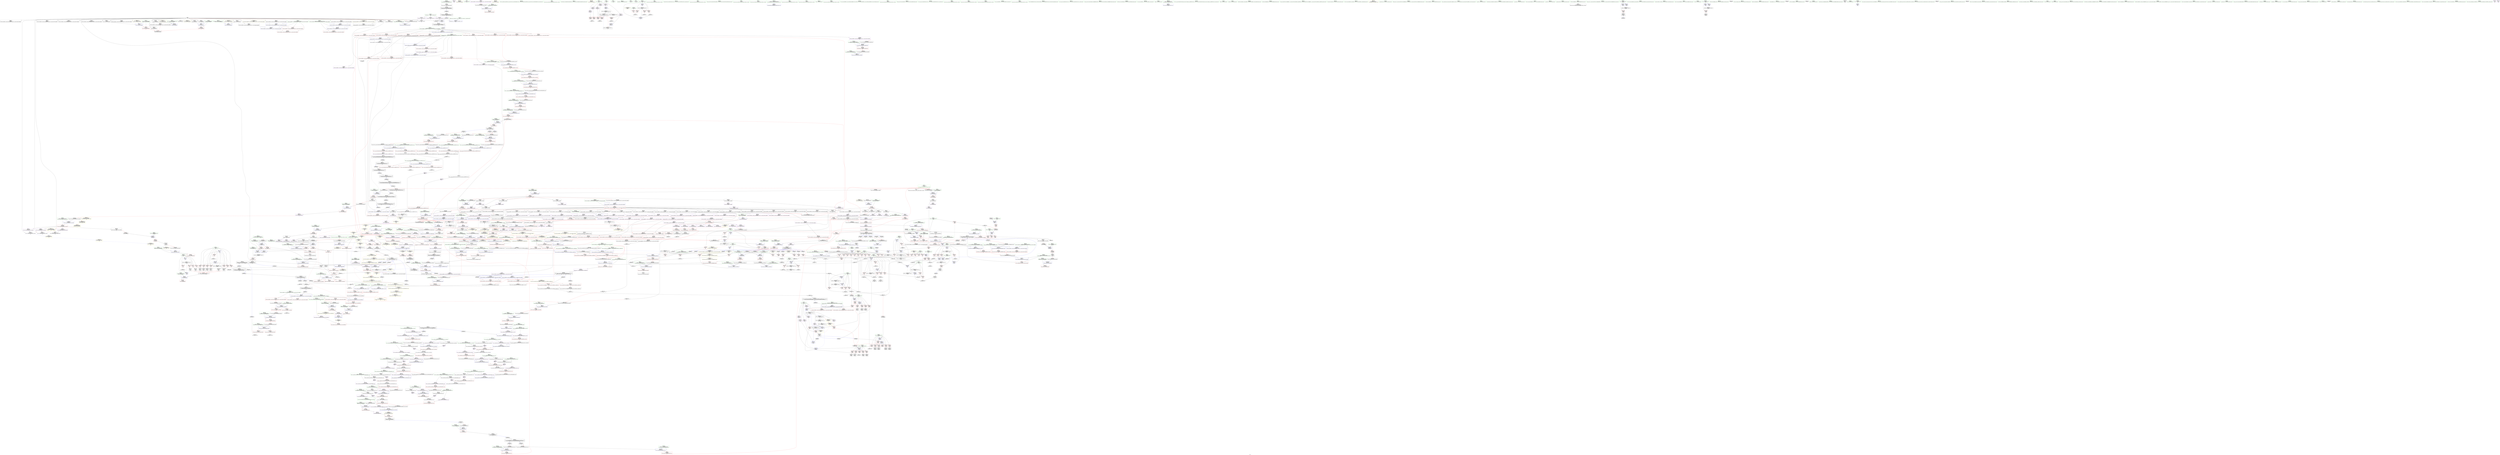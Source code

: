 digraph "SVFG" {
	label="SVFG";

	Node0x557099e0c8c0 [shape=record,color=grey,label="{NodeID: 0\nNullPtr|{|<s27>97}}"];
	Node0x557099e0c8c0 -> Node0x55709a05dc30[style=solid];
	Node0x557099e0c8c0 -> Node0x55709a05dd30[style=solid];
	Node0x557099e0c8c0 -> Node0x55709a05de00[style=solid];
	Node0x557099e0c8c0 -> Node0x55709a05ded0[style=solid];
	Node0x557099e0c8c0 -> Node0x55709a05dfa0[style=solid];
	Node0x557099e0c8c0 -> Node0x55709a05e070[style=solid];
	Node0x557099e0c8c0 -> Node0x55709a05e140[style=solid];
	Node0x557099e0c8c0 -> Node0x55709a05e210[style=solid];
	Node0x557099e0c8c0 -> Node0x55709a05e2e0[style=solid];
	Node0x557099e0c8c0 -> Node0x55709a05e3b0[style=solid];
	Node0x557099e0c8c0 -> Node0x55709a05e480[style=solid];
	Node0x557099e0c8c0 -> Node0x55709a05e550[style=solid];
	Node0x557099e0c8c0 -> Node0x55709a05e620[style=solid];
	Node0x557099e0c8c0 -> Node0x55709a05e6f0[style=solid];
	Node0x557099e0c8c0 -> Node0x55709a05e7c0[style=solid];
	Node0x557099e0c8c0 -> Node0x55709a05e890[style=solid];
	Node0x557099e0c8c0 -> Node0x55709a05e960[style=solid];
	Node0x557099e0c8c0 -> Node0x55709a05ea30[style=solid];
	Node0x557099e0c8c0 -> Node0x55709a05eb00[style=solid];
	Node0x557099e0c8c0 -> Node0x55709a067fa0[style=solid];
	Node0x557099e0c8c0 -> Node0x55709a06afc0[style=solid];
	Node0x557099e0c8c0 -> Node0x55709a06b090[style=solid];
	Node0x557099e0c8c0 -> Node0x55709a06b160[style=solid];
	Node0x557099e0c8c0 -> Node0x55709a08c830[style=solid];
	Node0x557099e0c8c0 -> Node0x55709a0aa8f0[style=solid];
	Node0x557099e0c8c0 -> Node0x55709a0afee0[style=solid];
	Node0x557099e0c8c0 -> Node0x55709a07d090[style=solid];
	Node0x557099e0c8c0:s27 -> Node0x55709a1872e0[style=solid,color=red];
	Node0x55709a0644c0 [shape=record,color=red,label="{NodeID: 775\n1280\<--1259\n\<--__alloc.addr\n_ZSt34__uninitialized_move_if_noexcept_aIPiS0_SaIiEET0_T_S3_S2_RT1_\n|{<s0>92}}"];
	Node0x55709a0644c0:s0 -> Node0x55709a1839b0[style=solid,color=red];
	Node0x55709a07cd90 [shape=record,color=grey,label="{NodeID: 1550\n578 = cmp(573, 577, )\n}"];
	Node0x55709a05af10 [shape=record,color=purple,label="{NodeID: 443\n548\<--19\n\<--.str.2\nmain\n}"];
	Node0x55709a18b0a0 [shape=record,color=black,label="{NodeID: 2325\n32 = PHI(50, 249, )\n1st arg _Z3gcdii }"];
	Node0x55709a18b0a0 -> Node0x55709a068170[style=solid];
	Node0x55709a02ef30 [shape=record,color=green,label="{NodeID: 111\n780\<--781\n__p.addr\<--__p.addr_field_insensitive\n_ZNSt12_Vector_baseIiSaIiEE13_M_deallocateEPim\n}"];
	Node0x55709a02ef30 -> Node0x55709a078300[style=solid];
	Node0x55709a02ef30 -> Node0x55709a0783d0[style=solid];
	Node0x55709a02ef30 -> Node0x55709a06bd90[style=solid];
	Node0x55709a120040 [shape=record,color=yellow,style=double,label="{NodeID: 1993\nRETMU(26V_2)\npts\{189 \}\nFun[_ZNSt6vectorIiSaIiEED2Ev]}"];
	Node0x55709a069f80 [shape=record,color=blue,label="{NodeID: 886\n379\<--423\ni6\<--\nmain\n}"];
	Node0x55709a069f80 -> Node0x55709a0757f0[style=dashed];
	Node0x55709a069f80 -> Node0x55709a0758c0[style=dashed];
	Node0x55709a069f80 -> Node0x55709a075990[style=dashed];
	Node0x55709a069f80 -> Node0x55709a075a60[style=dashed];
	Node0x55709a069f80 -> Node0x55709a075b30[style=dashed];
	Node0x55709a069f80 -> Node0x55709a06a1f0[style=dashed];
	Node0x55709a069f80 -> Node0x55709a0f2a80[style=dashed];
	Node0x55709a0709f0 [shape=record,color=purple,label="{NodeID: 554\n1799\<--1607\noffset_0\<--\n}"];
	Node0x55709a0709f0 -> Node0x55709a090450[style=solid];
	Node0x55709a053530 [shape=record,color=green,label="{NodeID: 222\n1517\<--1518\nagg.tmp2\<--agg.tmp2_field_insensitive\n_ZSt18uninitialized_copyISt13move_iteratorIPiES1_ET0_T_S4_S3_\n}"];
	Node0x55709a053530 -> Node0x55709a059030[style=solid];
	Node0x55709a053530 -> Node0x55709a06fa80[style=solid];
	Node0x55709a08f270 [shape=record,color=blue,label="{NodeID: 997\n1465\<--1449\ncoerce.dive\<--__first.coerce\n_ZSt22__uninitialized_copy_aISt13move_iteratorIPiES1_iET0_T_S4_S3_RSaIT1_E\n}"];
	Node0x55709a08f270 -> Node0x55709a067580[style=dashed];
	Node0x55709a076420 [shape=record,color=red,label="{NodeID: 665\n500\<--385\n\<--prvi\nmain\n}"];
	Node0x55709a076420 -> Node0x55709a0aca60[style=solid];
	Node0x55709a0615a0 [shape=record,color=black,label="{NodeID: 333\n650\<--649\n\<--this1\n_ZNSt12_Vector_baseIiSaIiEE12_Vector_implC2Ev\n|{<s0>37}}"];
	Node0x55709a0615a0:s0 -> Node0x55709a18ab70[style=solid,color=red];
	Node0x55709a1817b0 [shape=record,color=black,label="{NodeID: 2215\n1285 = PHI(1448, )\n}"];
	Node0x55709a1817b0 -> Node0x55709a063ca0[style=solid];
	Node0x55709a047470 [shape=record,color=green,label="{NodeID: 1\n11\<--1\n__dso_handle\<--dummyObj\nGlob }"];
	Node0x55709a064590 [shape=record,color=red,label="{NodeID: 776\n1282\<--1281\n\<--coerce.dive4\n_ZSt34__uninitialized_move_if_noexcept_aIPiS0_SaIiEET0_T_S3_S2_RT1_\n|{<s0>92}}"];
	Node0x55709a064590:s0 -> Node0x55709a1835f0[style=solid,color=red];
	Node0x55709a07cf10 [shape=record,color=grey,label="{NodeID: 1551\n396 = cmp(395, 147, )\n}"];
	Node0x55709a05afe0 [shape=record,color=purple,label="{NodeID: 444\n925\<--21\n\<--.str.3\n_ZNSt6vectorIiSaIiEE17_M_realloc_insertIJRKiEEEvN9__gnu_cxx17__normal_iteratorIPiS1_EEDpOT_\n|{<s0>52}}"];
	Node0x55709a05afe0:s0 -> Node0x55709a184ad0[style=solid,color=red];
	Node0x55709a18b1f0 [shape=record,color=black,label="{NodeID: 2326\n234 = PHI()\n0th arg _Z2okii }"];
	Node0x55709a18b1f0 -> Node0x55709a069010[style=solid];
	Node0x55709a02f000 [shape=record,color=green,label="{NodeID: 112\n782\<--783\n__n.addr\<--__n.addr_field_insensitive\n_ZNSt12_Vector_baseIiSaIiEE13_M_deallocateEPim\n}"];
	Node0x55709a02f000 -> Node0x55709a0784a0[style=solid];
	Node0x55709a02f000 -> Node0x55709a06be60[style=solid];
	Node0x55709a120150 [shape=record,color=yellow,style=double,label="{NodeID: 1994\nRETMU(28V_1)\npts\{191 \}\nFun[_ZNSt6vectorIiSaIiEED2Ev]}"];
	Node0x55709a06a050 [shape=record,color=blue,label="{NodeID: 887\n437\<--432\narrayidx\<--sub\nmain\n}"];
	Node0x55709a06a050 -> Node0x55709a06a050[style=dashed];
	Node0x55709a06a050 -> Node0x55709a101790[style=dashed];
	Node0x55709a070ac0 [shape=record,color=purple,label="{NodeID: 555\n1800\<--1608\noffset_0\<--\n}"];
	Node0x55709a070ac0 -> Node0x55709a067b30[style=solid];
	Node0x55709a053600 [shape=record,color=green,label="{NodeID: 223\n1538\<--1539\n_ZNSt20__uninitialized_copyILb1EE13__uninit_copyISt13move_iteratorIPiES3_EET0_T_S6_S5_\<--_ZNSt20__uninitialized_copyILb1EE13__uninit_copyISt13move_iteratorIPiES3_EET0_T_S6_S5__field_insensitive\n}"];
	Node0x55709a08f340 [shape=record,color=blue,label="{NodeID: 998\n1467\<--1450\ncoerce.dive1\<--__last.coerce\n_ZSt22__uninitialized_copy_aISt13move_iteratorIPiES1_iET0_T_S4_S3_RSaIT1_E\n}"];
	Node0x55709a08f340 -> Node0x55709a067650[style=dashed];
	Node0x55709a0f4580 [shape=record,color=yellow,style=double,label="{NodeID: 1773\n21V_1 = ENCHI(MR_21V_0)\npts\{100000 100001 100002 \}\nFun[_ZNSt12_Vector_baseIiSaIiEEC2Ev]|{<s0>34|<s1>34|<s2>34}}"];
	Node0x55709a0f4580:s0 -> Node0x55709a06afc0[style=dashed,color=red];
	Node0x55709a0f4580:s1 -> Node0x55709a06b090[style=dashed,color=red];
	Node0x55709a0f4580:s2 -> Node0x55709a06b160[style=dashed,color=red];
	Node0x55709a0764f0 [shape=record,color=red,label="{NodeID: 666\n506\<--385\n\<--prvi\nmain\n}"];
	Node0x55709a0764f0 -> Node0x55709a0afa60[style=solid];
	Node0x55709a061670 [shape=record,color=black,label="{NodeID: 334\n667\<--666\n\<--this1\n_ZNSaIiEC2Ev\n|{<s0>38}}"];
	Node0x55709a061670:s0 -> Node0x55709a18b880[style=solid,color=red];
	Node0x55709a1818f0 [shape=record,color=black,label="{NodeID: 2216\n1322 = PHI(1367, )\n|{<s0>95}}"];
	Node0x55709a1818f0:s0 -> Node0x55709a18ac80[style=solid,color=red];
	Node0x55709a0477b0 [shape=record,color=green,label="{NodeID: 2\n13\<--1\n\<--dummyObj\nCan only get source location for instruction, argument, global var or function.}"];
	Node0x55709a064660 [shape=record,color=red,label="{NodeID: 777\n1284\<--1283\n\<--coerce.dive5\n_ZSt34__uninitialized_move_if_noexcept_aIPiS0_SaIiEET0_T_S3_S2_RT1_\n|{<s0>92}}"];
	Node0x55709a064660:s0 -> Node0x55709a183730[style=solid,color=red];
	Node0x55709a07d090 [shape=record,color=grey,label="{NodeID: 1552\n789 = cmp(788, 3, )\n}"];
	Node0x55709a05b0b0 [shape=record,color=purple,label="{NodeID: 445\n1775\<--23\nllvm.global_ctors_0\<--llvm.global_ctors\nGlob }"];
	Node0x55709a05b0b0 -> Node0x55709a067da0[style=solid];
	Node0x55709a18b2c0 [shape=record,color=black,label="{NodeID: 2327\n235 = PHI()\n1st arg _Z2okii }"];
	Node0x55709a18b2c0 -> Node0x55709a0690e0[style=solid];
	Node0x55709a02f0d0 [shape=record,color=green,label="{NodeID: 113\n796\<--797\n_ZNSt16allocator_traitsISaIiEE10deallocateERS0_Pim\<--_ZNSt16allocator_traitsISaIiEE10deallocateERS0_Pim_field_insensitive\n}"];
	Node0x55709a120230 [shape=record,color=yellow,style=double,label="{NodeID: 1995\nRETMU(30V_1)\npts\{193 \}\nFun[_ZNSt6vectorIiSaIiEED2Ev]}"];
	Node0x55709a06a120 [shape=record,color=blue,label="{NodeID: 888\n443\<--13\narrayidx13\<--\nmain\n}"];
	Node0x55709a06a120 -> Node0x55709a06a120[style=dashed];
	Node0x55709a06a120 -> Node0x55709a101c90[style=dashed];
	Node0x55709a070b90 [shape=record,color=purple,label="{NodeID: 556\n1647\<--1645\ncoerce.dive\<--__it\n_ZSt12__miter_baseIPiEDTcl12__miter_basecldtfp_4baseEEESt13move_iteratorIT_E\n}"];
	Node0x55709a070b90 -> Node0x55709a090790[style=solid];
	Node0x55709a053700 [shape=record,color=green,label="{NodeID: 224\n1550\<--1551\n__first\<--__first_field_insensitive\n_ZNSt20__uninitialized_copyILb1EE13__uninit_copyISt13move_iteratorIPiES3_EET0_T_S6_S5_\n}"];
	Node0x55709a053700 -> Node0x55709a0591d0[style=solid];
	Node0x55709a053700 -> Node0x55709a06fe90[style=solid];
	Node0x55709a08f410 [shape=record,color=blue,label="{NodeID: 999\n1457\<--1451\n__result.addr\<--__result\n_ZSt22__uninitialized_copy_aISt13move_iteratorIPiES1_iET0_T_S4_S3_RSaIT1_E\n}"];
	Node0x55709a08f410 -> Node0x55709a065910[style=dashed];
	Node0x55709a0765c0 [shape=record,color=red,label="{NodeID: 667\n517\<--385\n\<--prvi\nmain\n}"];
	Node0x55709a0765c0 -> Node0x55709a0af5e0[style=solid];
	Node0x55709a061740 [shape=record,color=black,label="{NodeID: 335\n705\<--704\n\<--_M_impl\n_ZNSt12_Vector_baseIiSaIiEE19_M_get_Tp_allocatorEv\n}"];
	Node0x55709a061740 -> Node0x55709a061810[style=solid];
	Node0x55709a181a30 [shape=record,color=black,label="{NodeID: 2217\n1325 = PHI(1356, )\n}"];
	Node0x55709a181a30 -> Node0x55709a057ff0[style=solid];
	Node0x55709a047870 [shape=record,color=green,label="{NodeID: 3\n15\<--1\n.str\<--dummyObj\nGlob }"];
	Node0x55709a064730 [shape=record,color=red,label="{NodeID: 778\n1294\<--1291\nthis1\<--this.addr\n_ZNK9__gnu_cxx17__normal_iteratorIPiSt6vectorIiSaIiEEE4baseEv\n}"];
	Node0x55709a064730 -> Node0x55709a06ee50[style=solid];
	Node0x55709a07d210 [shape=record,color=grey,label="{NodeID: 1553\n351 = cmp(350, 13, )\n}"];
	Node0x55709a05b1b0 [shape=record,color=purple,label="{NodeID: 446\n1776\<--23\nllvm.global_ctors_1\<--llvm.global_ctors\nGlob }"];
	Node0x55709a05b1b0 -> Node0x55709a067ea0[style=solid];
	Node0x55709a18b390 [shape=record,color=black,label="{NodeID: 2328\n292 = PHI(8, 8, 1152, 1152, 1152, 1152, )\n0th arg _ZNKSt6vectorIiSaIiEE4sizeEv }"];
	Node0x55709a18b390 -> Node0x55709a0695c0[style=solid];
	Node0x55709a02f1d0 [shape=record,color=green,label="{NodeID: 114\n802\<--803\nthis.addr\<--this.addr_field_insensitive\n_ZNSt12_Vector_baseIiSaIiEE12_Vector_implD2Ev\n}"];
	Node0x55709a02f1d0 -> Node0x55709a078570[style=solid];
	Node0x55709a02f1d0 -> Node0x55709a08b7f0[style=solid];
	Node0x55709a06a1f0 [shape=record,color=blue,label="{NodeID: 889\n379\<--447\ni6\<--inc\nmain\n}"];
	Node0x55709a06a1f0 -> Node0x55709a0757f0[style=dashed];
	Node0x55709a06a1f0 -> Node0x55709a0758c0[style=dashed];
	Node0x55709a06a1f0 -> Node0x55709a075990[style=dashed];
	Node0x55709a06a1f0 -> Node0x55709a075a60[style=dashed];
	Node0x55709a06a1f0 -> Node0x55709a075b30[style=dashed];
	Node0x55709a06a1f0 -> Node0x55709a06a1f0[style=dashed];
	Node0x55709a06a1f0 -> Node0x55709a0f2a80[style=dashed];
	Node0x55709a070c60 [shape=record,color=purple,label="{NodeID: 557\n1802\<--1712\noffset_0\<--\n}"];
	Node0x55709a070c60 -> Node0x55709a090fb0[style=solid];
	Node0x55709a0537d0 [shape=record,color=green,label="{NodeID: 225\n1552\<--1553\n__last\<--__last_field_insensitive\n_ZNSt20__uninitialized_copyILb1EE13__uninit_copyISt13move_iteratorIPiES3_EET0_T_S6_S5_\n}"];
	Node0x55709a0537d0 -> Node0x55709a0592a0[style=solid];
	Node0x55709a0537d0 -> Node0x55709a06ff60[style=solid];
	Node0x55709a08f4e0 [shape=record,color=blue,label="{NodeID: 1000\n1459\<--1452\n.addr\<--\n_ZSt22__uninitialized_copy_aISt13move_iteratorIPiES1_iET0_T_S4_S3_RSaIT1_E\n}"];
	Node0x55709a076690 [shape=record,color=red,label="{NodeID: 668\n520\<--385\n\<--prvi\nmain\n}"];
	Node0x55709a076690 -> Node0x55709a0ad960[style=solid];
	Node0x55709a061810 [shape=record,color=black,label="{NodeID: 336\n698\<--705\n_ZNSt12_Vector_baseIiSaIiEE19_M_get_Tp_allocatorEv_ret\<--\n_ZNSt12_Vector_baseIiSaIiEE19_M_get_Tp_allocatorEv\n|{<s0>9|<s1>59|<s2>62|<s3>67|<s4>71}}"];
	Node0x55709a061810:s0 -> Node0x55709a17d600[style=solid,color=blue];
	Node0x55709a061810:s1 -> Node0x55709a17fc70[style=solid,color=blue];
	Node0x55709a061810:s2 -> Node0x55709a180030[style=solid,color=blue];
	Node0x55709a061810:s3 -> Node0x55709a180380[style=solid,color=blue];
	Node0x55709a061810:s4 -> Node0x55709a1804f0[style=solid,color=blue];
	Node0x55709a181b70 [shape=record,color=black,label="{NodeID: 2218\n1363 = PHI(1376, )\n}"];
	Node0x55709a181b70 -> Node0x55709a058260[style=solid];
	Node0x55709a047930 [shape=record,color=green,label="{NodeID: 4\n17\<--1\n.str.1\<--dummyObj\nGlob }"];
	Node0x55709a064800 [shape=record,color=red,label="{NodeID: 779\n1306\<--1300\n\<--__a.addr\n_ZNSt16allocator_traitsISaIiEE7destroyIiEEvRS0_PT_\n}"];
	Node0x55709a064800 -> Node0x55709a063e40[style=solid];
	Node0x55709a07d390 [shape=record,color=grey,label="{NodeID: 1554\n346 = cmp(344, 345, )\n}"];
	Node0x55709a05b2b0 [shape=record,color=purple,label="{NodeID: 447\n1777\<--23\nllvm.global_ctors_2\<--llvm.global_ctors\nGlob }"];
	Node0x55709a05b2b0 -> Node0x55709a067fa0[style=solid];
	Node0x55709a18b880 [shape=record,color=black,label="{NodeID: 2329\n673 = PHI(667, )\n0th arg _ZN9__gnu_cxx13new_allocatorIiEC2Ev }"];
	Node0x55709a18b880 -> Node0x55709a06b300[style=solid];
	Node0x55709a053be0 [shape=record,color=green,label="{NodeID: 115\n808\<--809\n_ZNSaIiED2Ev\<--_ZNSaIiED2Ev_field_insensitive\n}"];
	Node0x55709a06a2c0 [shape=record,color=blue,label="{NodeID: 890\n381\<--453\nsol\<--add\nmain\n}"];
	Node0x55709a06a2c0 -> Node0x55709a0ffe90[style=dashed];
	Node0x55709a109b10 [shape=record,color=yellow,style=double,label="{NodeID: 1665\n32V_1 = ENCHI(MR_32V_0)\npts\{14 \}\nFun[main]}"];
	Node0x55709a109b10 -> Node0x55709a071480[style=dashed];
	Node0x55709a070d30 [shape=record,color=purple,label="{NodeID: 558\n1803\<--1714\noffset_0\<--\n}"];
	Node0x55709a070d30 -> Node0x55709a067c00[style=solid];
	Node0x55709a0538a0 [shape=record,color=green,label="{NodeID: 226\n1554\<--1555\n__result.addr\<--__result.addr_field_insensitive\n_ZNSt20__uninitialized_copyILb1EE13__uninit_copyISt13move_iteratorIPiES3_EET0_T_S6_S5_\n}"];
	Node0x55709a0538a0 -> Node0x55709a065f90[style=solid];
	Node0x55709a0538a0 -> Node0x55709a08fea0[style=solid];
	Node0x55709a08f5b0 [shape=record,color=blue, style = dotted,label="{NodeID: 1001\n1778\<--1780\noffset_0\<--dummyVal\n_ZSt22__uninitialized_copy_aISt13move_iteratorIPiES1_iET0_T_S4_S3_RSaIT1_E\n}"];
	Node0x55709a08f5b0 -> Node0x55709a0659e0[style=dashed];
	Node0x55709a076760 [shape=record,color=red,label="{NodeID: 669\n491\<--387\n\<--x\nmain\n}"];
	Node0x55709a076760 -> Node0x55709a07ba10[style=solid];
	Node0x55709a0618e0 [shape=record,color=black,label="{NodeID: 337\n726\<--722\nsub.ptr.lhs.cast\<--\n_ZNSt12_Vector_baseIiSaIiEED2Ev\n}"];
	Node0x55709a0618e0 -> Node0x55709a0ac160[style=solid];
	Node0x55709a181cb0 [shape=record,color=black,label="{NodeID: 2219\n1411 = PHI(1415, )\n}"];
	Node0x55709a181cb0 -> Node0x55709a058670[style=solid];
	Node0x55709a047d90 [shape=record,color=green,label="{NodeID: 5\n19\<--1\n.str.2\<--dummyObj\nGlob }"];
	Node0x55709a0648d0 [shape=record,color=red,label="{NodeID: 780\n1308\<--1302\n\<--__p.addr\n_ZNSt16allocator_traitsISaIiEE7destroyIiEEvRS0_PT_\n|{<s0>93}}"];
	Node0x55709a0648d0:s0 -> Node0x55709a1847a0[style=solid,color=red];
	Node0x55709a07d510 [shape=record,color=grey,label="{NodeID: 1555\n428 = cmp(426, 427, )\n}"];
	Node0x55709a05b3b0 [shape=record,color=purple,label="{NodeID: 448\n197\<--196\n_M_impl\<--\n_ZNSt6vectorIiSaIiEED2Ev\n}"];
	Node0x55709a18b990 [shape=record,color=black,label="{NodeID: 2330\n1689 = PHI(1674, )\n2nd arg _ZNSt11__copy_moveILb1ELb1ESt26random_access_iterator_tagE8__copy_mIiEEPT_PKS3_S6_S4_ }"];
	Node0x55709a18b990 -> Node0x55709a090e10[style=solid];
	Node0x55709a053ce0 [shape=record,color=green,label="{NodeID: 116\n815\<--816\n__a.addr\<--__a.addr_field_insensitive\n_ZNSt16allocator_traitsISaIiEE10deallocateERS0_Pim\n}"];
	Node0x55709a053ce0 -> Node0x55709a078640[style=solid];
	Node0x55709a053ce0 -> Node0x55709a08b8c0[style=solid];
	Node0x55709a06a390 [shape=record,color=blue,label="{NodeID: 891\n383\<--13\ni17\<--\nmain\n}"];
	Node0x55709a06a390 -> Node0x55709a075da0[style=dashed];
	Node0x55709a06a390 -> Node0x55709a075e70[style=dashed];
	Node0x55709a06a390 -> Node0x55709a075f40[style=dashed];
	Node0x55709a06a390 -> Node0x55709a076010[style=dashed];
	Node0x55709a06a390 -> Node0x55709a0760e0[style=dashed];
	Node0x55709a06a390 -> Node0x55709a0761b0[style=dashed];
	Node0x55709a06a390 -> Node0x55709a076280[style=dashed];
	Node0x55709a06a390 -> Node0x55709a076350[style=dashed];
	Node0x55709a06a390 -> Node0x55709a06a940[style=dashed];
	Node0x55709a06a390 -> Node0x55709a0f3070[style=dashed];
	Node0x55709a070e00 [shape=record,color=purple,label="{NodeID: 559\n1743\<--1742\n_M_current\<--this1\n_ZNKSt13move_iteratorIPiE4baseEv\n}"];
	Node0x55709a070e00 -> Node0x55709a067240[style=solid];
	Node0x55709a053970 [shape=record,color=green,label="{NodeID: 227\n1556\<--1557\nagg.tmp\<--agg.tmp_field_insensitive\n_ZNSt20__uninitialized_copyILb1EE13__uninit_copyISt13move_iteratorIPiES3_EET0_T_S6_S5_\n}"];
	Node0x55709a053970 -> Node0x55709a059370[style=solid];
	Node0x55709a053970 -> Node0x55709a070030[style=solid];
	Node0x55709a08f680 [shape=record,color=blue, style = dotted,label="{NodeID: 1002\n1781\<--1783\noffset_0\<--dummyVal\n_ZSt22__uninitialized_copy_aISt13move_iteratorIPiES1_iET0_T_S4_S3_RSaIT1_E\n}"];
	Node0x55709a08f680 -> Node0x55709a065ab0[style=dashed];
	Node0x55709a0f4930 [shape=record,color=yellow,style=double,label="{NodeID: 1777\n26V_1 = ENCHI(MR_26V_0)\npts\{189 \}\nFun[_ZNSt6vectorIiSaIiEED2Ev]}"];
	Node0x55709a0f4930 -> Node0x55709a068da0[style=dashed];
	Node0x55709a076830 [shape=record,color=red,label="{NodeID: 670\n498\<--387\n\<--x\nmain\n}"];
	Node0x55709a076830 -> Node0x55709a0ac8e0[style=solid];
	Node0x55709a0619b0 [shape=record,color=black,label="{NodeID: 338\n727\<--725\nsub.ptr.rhs.cast\<--\n_ZNSt12_Vector_baseIiSaIiEED2Ev\n}"];
	Node0x55709a0619b0 -> Node0x55709a0ac160[style=solid];
	Node0x55709a181df0 [shape=record,color=black,label="{NodeID: 2220\n1430 = PHI(1376, )\n}"];
	Node0x55709a181df0 -> Node0x55709a07c910[style=solid];
	Node0x55709a047e50 [shape=record,color=green,label="{NodeID: 6\n21\<--1\n.str.3\<--dummyObj\nGlob }"];
	Node0x55709a0649a0 [shape=record,color=red,label="{NodeID: 781\n1320\<--1317\nthis1\<--this.addr\n_ZNKSt6vectorIiSaIiEE8max_sizeEv\n}"];
	Node0x55709a0649a0 -> Node0x55709a057f20[style=solid];
	Node0x55709a07d690 [shape=record,color=grey,label="{NodeID: 1556\n419 = cmp(417, 418, )\n}"];
	Node0x55709a05b480 [shape=record,color=purple,label="{NodeID: 449\n198\<--196\n_M_start\<--\n_ZNSt6vectorIiSaIiEED2Ev\n}"];
	Node0x55709a05b480 -> Node0x55709a073290[style=solid];
	Node0x55709a18baa0 [shape=record,color=black,label="{NodeID: 2331\n1107 = PHI(886, )\n0th arg _ZN9__gnu_cxx13new_allocatorIiE9constructIiJRKiEEEvPT_DpOT0_ }"];
	Node0x55709a18baa0 -> Node0x55709a08d1f0[style=solid];
	Node0x55709a053db0 [shape=record,color=green,label="{NodeID: 117\n817\<--818\n__p.addr\<--__p.addr_field_insensitive\n_ZNSt16allocator_traitsISaIiEE10deallocateERS0_Pim\n}"];
	Node0x55709a053db0 -> Node0x55709a078710[style=solid];
	Node0x55709a053db0 -> Node0x55709a08b990[style=solid];
	Node0x55709a06a460 [shape=record,color=blue,label="{NodeID: 892\n385\<--482\nprvi\<--\nmain\n}"];
	Node0x55709a06a460 -> Node0x55709a076420[style=dashed];
	Node0x55709a06a460 -> Node0x55709a0764f0[style=dashed];
	Node0x55709a06a460 -> Node0x55709a0765c0[style=dashed];
	Node0x55709a06a460 -> Node0x55709a076690[style=dashed];
	Node0x55709a06a460 -> Node0x55709a06a600[style=dashed];
	Node0x55709a06a460 -> Node0x55709a100890[style=dashed];
	Node0x55709a070ed0 [shape=record,color=purple,label="{NodeID: 560\n1756\<--1755\n_M_current\<--this1\n_ZNSt13move_iteratorIPiEC2ES0_\n}"];
	Node0x55709a070ed0 -> Node0x55709a0913c0[style=solid];
	Node0x55709a053a40 [shape=record,color=green,label="{NodeID: 228\n1558\<--1559\nagg.tmp2\<--agg.tmp2_field_insensitive\n_ZNSt20__uninitialized_copyILb1EE13__uninit_copyISt13move_iteratorIPiES3_EET0_T_S6_S5_\n}"];
	Node0x55709a053a40 -> Node0x55709a059440[style=solid];
	Node0x55709a053a40 -> Node0x55709a070100[style=solid];
	Node0x55709a08f750 [shape=record,color=blue,label="{NodeID: 1003\n1493\<--1490\n__i.addr\<--__i\n_ZSt32__make_move_if_noexcept_iteratorIiSt13move_iteratorIPiEET0_PT_\n}"];
	Node0x55709a08f750 -> Node0x55709a065b80[style=dashed];
	Node0x55709a0f4a40 [shape=record,color=yellow,style=double,label="{NodeID: 1778\n28V_1 = ENCHI(MR_28V_0)\npts\{191 \}\nFun[_ZNSt6vectorIiSaIiEED2Ev]}"];
	Node0x55709a0f4a40 -> Node0x55709a068e70[style=dashed];
	Node0x55709a076900 [shape=record,color=red,label="{NodeID: 671\n507\<--389\n\<--j\nmain\n}"];
	Node0x55709a076900 -> Node0x55709a0af8e0[style=solid];
	Node0x55709a061a80 [shape=record,color=black,label="{NodeID: 339\n792\<--791\n\<--_M_impl\n_ZNSt12_Vector_baseIiSaIiEE13_M_deallocateEPim\n|{<s0>45}}"];
	Node0x55709a061a80:s0 -> Node0x55709a1826b0[style=solid,color=red];
	Node0x55709a181f30 [shape=record,color=black,label="{NodeID: 2221\n1485 = PHI(1503, )\n}"];
	Node0x55709a181f30 -> Node0x55709a058c20[style=solid];
	Node0x55709a047f10 [shape=record,color=green,label="{NodeID: 7\n24\<--1\n\<--dummyObj\nCan only get source location for instruction, argument, global var or function.}"];
	Node0x55709a064a70 [shape=record,color=red,label="{NodeID: 782\n1354\<--1334\n\<--retval\n_ZSt3maxImERKT_S2_S2_\n}"];
	Node0x55709a064a70 -> Node0x55709a0580c0[style=solid];
	Node0x55709a07d810 [shape=record,color=grey,label="{NodeID: 1557\n467 = cmp(465, 466, )\n}"];
	Node0x55709a07d810 -> Node0x55709a0aaa80[style=solid];
	Node0x55709a05b550 [shape=record,color=purple,label="{NodeID: 450\n201\<--200\n_M_impl2\<--\n_ZNSt6vectorIiSaIiEED2Ev\n}"];
	Node0x55709a18bbb0 [shape=record,color=black,label="{NodeID: 2332\n1108 = PHI(887, )\n1st arg _ZN9__gnu_cxx13new_allocatorIiE9constructIiJRKiEEEvPT_DpOT0_ }"];
	Node0x55709a18bbb0 -> Node0x55709a08d2c0[style=solid];
	Node0x55709a053e80 [shape=record,color=green,label="{NodeID: 118\n819\<--820\n__n.addr\<--__n.addr_field_insensitive\n_ZNSt16allocator_traitsISaIiEE10deallocateERS0_Pim\n}"];
	Node0x55709a053e80 -> Node0x55709a0787e0[style=solid];
	Node0x55709a053e80 -> Node0x55709a08ba60[style=solid];
	Node0x55709a06a530 [shape=record,color=blue,label="{NodeID: 893\n387\<--489\nx\<--rem\nmain\n}"];
	Node0x55709a06a530 -> Node0x55709a076760[style=dashed];
	Node0x55709a06a530 -> Node0x55709a076830[style=dashed];
	Node0x55709a06a530 -> Node0x55709a100d90[style=dashed];
	Node0x55709a109de0 [shape=record,color=yellow,style=double,label="{NodeID: 1668\n76V_1 = ENCHI(MR_76V_0)\npts\{372 \}\nFun[main]}"];
	Node0x55709a109de0 -> Node0x55709a074950[style=dashed];
	Node0x55709a070fa0 [shape=record,color=purple,label="{NodeID: 561\n326\<--324\nadd.ptr\<--\n_ZNSt6vectorIiSaIiEEixEm\n}"];
	Node0x55709a070fa0 -> Node0x55709a060700[style=solid];
	Node0x55709a053b10 [shape=record,color=green,label="{NodeID: 229\n1577\<--1578\n_ZSt4copyISt13move_iteratorIPiES1_ET0_T_S4_S3_\<--_ZSt4copyISt13move_iteratorIPiES1_ET0_T_S4_S3__field_insensitive\n}"];
	Node0x55709a08f820 [shape=record,color=blue,label="{NodeID: 1004\n1519\<--1504\ncoerce.dive\<--__first.coerce\n_ZSt18uninitialized_copyISt13move_iteratorIPiES1_ET0_T_S4_S3_\n}"];
	Node0x55709a08f820 -> Node0x55709a067720[style=dashed];
	Node0x55709a0f4b20 [shape=record,color=yellow,style=double,label="{NodeID: 1779\n30V_1 = ENCHI(MR_30V_0)\npts\{193 \}\nFun[_ZNSt6vectorIiSaIiEED2Ev]}"];
	Node0x55709a0f4b20 -> Node0x55709a068f40[style=dashed];
	Node0x55709a0769d0 [shape=record,color=red,label="{NodeID: 672\n521\<--389\n\<--j\nmain\n}"];
	Node0x55709a0769d0 -> Node0x55709a0ae3e0[style=solid];
	Node0x55709a061b50 [shape=record,color=black,label="{NodeID: 340\n806\<--805\n\<--this1\n_ZNSt12_Vector_baseIiSaIiEE12_Vector_implD2Ev\n|{<s0>46}}"];
	Node0x55709a061b50:s0 -> Node0x55709a1890b0[style=solid,color=red];
	Node0x55709a182070 [shape=record,color=black,label="{NodeID: 2222\n1537 = PHI(1546, )\n}"];
	Node0x55709a182070 -> Node0x55709a059100[style=solid];
	Node0x55709a047fd0 [shape=record,color=green,label="{NodeID: 8\n109\<--1\n\<--dummyObj\nCan only get source location for instruction, argument, global var or function.}"];
	Node0x55709a064b40 [shape=record,color=red,label="{NodeID: 783\n1342\<--1336\n\<--__a.addr\n_ZSt3maxImERKT_S2_S2_\n}"];
	Node0x55709a064b40 -> Node0x55709a064e80[style=solid];
	Node0x55709a07d990 [shape=record,color=grey,label="{NodeID: 1558\n460 = cmp(457, 459, )\n}"];
	Node0x55709a05b620 [shape=record,color=purple,label="{NodeID: 451\n202\<--200\n_M_finish\<--\n_ZNSt6vectorIiSaIiEED2Ev\n}"];
	Node0x55709a05b620 -> Node0x55709a073360[style=solid];
	Node0x55709a18bcc0 [shape=record,color=black,label="{NodeID: 2333\n1109 = PHI(889, )\n2nd arg _ZN9__gnu_cxx13new_allocatorIiE9constructIiJRKiEEEvPT_DpOT0_ }"];
	Node0x55709a18bcc0 -> Node0x55709a08d390[style=solid];
	Node0x55709a053f50 [shape=record,color=green,label="{NodeID: 119\n829\<--830\n_ZN9__gnu_cxx13new_allocatorIiE10deallocateEPim\<--_ZN9__gnu_cxx13new_allocatorIiE10deallocateEPim_field_insensitive\n}"];
	Node0x55709a06a600 [shape=record,color=blue,label="{NodeID: 894\n385\<--501\nprvi\<--add39\nmain\n}"];
	Node0x55709a06a600 -> Node0x55709a0764f0[style=dashed];
	Node0x55709a06a600 -> Node0x55709a0765c0[style=dashed];
	Node0x55709a06a600 -> Node0x55709a076690[style=dashed];
	Node0x55709a06a600 -> Node0x55709a100890[style=dashed];
	Node0x55709a071070 [shape=record,color=purple,label="{NodeID: 562\n953\<--951\nadd.ptr\<--\n_ZNSt6vectorIiSaIiEE17_M_realloc_insertIJRKiEEEvN9__gnu_cxx17__normal_iteratorIPiS1_EEDpOT_\n|{<s0>57}}"];
	Node0x55709a071070:s0 -> Node0x55709a186280[style=solid,color=red];
	Node0x55709a05bfb0 [shape=record,color=green,label="{NodeID: 230\n1584\<--1585\n__first\<--__first_field_insensitive\n_ZSt4copyISt13move_iteratorIPiES1_ET0_T_S4_S3_\n}"];
	Node0x55709a05bfb0 -> Node0x55709a0595e0[style=solid];
	Node0x55709a05bfb0 -> Node0x55709a070510[style=solid];
	Node0x55709a08f8f0 [shape=record,color=blue,label="{NodeID: 1005\n1521\<--1505\ncoerce.dive1\<--__last.coerce\n_ZSt18uninitialized_copyISt13move_iteratorIPiES1_ET0_T_S4_S3_\n}"];
	Node0x55709a08f8f0 -> Node0x55709a0677f0[style=dashed];
	Node0x55709a076aa0 [shape=record,color=red,label="{NodeID: 673\n536\<--389\n\<--j\nmain\n}"];
	Node0x55709a076aa0 -> Node0x55709a0adde0[style=solid];
	Node0x55709a061c20 [shape=record,color=black,label="{NodeID: 341\n825\<--824\n\<--\n_ZNSt16allocator_traitsISaIiEE10deallocateERS0_Pim\n|{<s0>47}}"];
	Node0x55709a061c20:s0 -> Node0x55709a18bdd0[style=solid,color=red];
	Node0x55709a1821b0 [shape=record,color=black,label="{NodeID: 2223\n1576 = PHI(1580, )\n}"];
	Node0x55709a1821b0 -> Node0x55709a059510[style=solid];
	Node0x55709a048090 [shape=record,color=green,label="{NodeID: 9\n147\<--1\n\<--dummyObj\nCan only get source location for instruction, argument, global var or function.}"];
	Node0x55709a064c10 [shape=record,color=red,label="{NodeID: 784\n1351\<--1336\n\<--__a.addr\n_ZSt3maxImERKT_S2_S2_\n}"];
	Node0x55709a064c10 -> Node0x55709a08e8b0[style=solid];
	Node0x55709a07db10 [shape=record,color=grey,label="{NodeID: 1559\n68 = cmp(66, 67, )\n}"];
	Node0x55709a05b6f0 [shape=record,color=purple,label="{NodeID: 452\n298\<--297\n_M_impl\<--\n_ZNKSt6vectorIiSaIiEE4sizeEv\n}"];
	Node0x55709a18bdd0 [shape=record,color=black,label="{NodeID: 2334\n833 = PHI(825, )\n0th arg _ZN9__gnu_cxx13new_allocatorIiE10deallocateEPim }"];
	Node0x55709a18bdd0 -> Node0x55709a08bb30[style=solid];
	Node0x55709a054050 [shape=record,color=green,label="{NodeID: 120\n836\<--837\nthis.addr\<--this.addr_field_insensitive\n_ZN9__gnu_cxx13new_allocatorIiE10deallocateEPim\n}"];
	Node0x55709a054050 -> Node0x55709a0788b0[style=solid];
	Node0x55709a054050 -> Node0x55709a08bb30[style=solid];
	Node0x55709a06a6d0 [shape=record,color=blue,label="{NodeID: 895\n389\<--147\nj\<--\nmain\n}"];
	Node0x55709a06a6d0 -> Node0x55709a076900[style=dashed];
	Node0x55709a06a6d0 -> Node0x55709a0769d0[style=dashed];
	Node0x55709a06a6d0 -> Node0x55709a076aa0[style=dashed];
	Node0x55709a06a6d0 -> Node0x55709a06a870[style=dashed];
	Node0x55709a06a6d0 -> Node0x55709a101290[style=dashed];
	Node0x55709a109fa0 [shape=record,color=yellow,style=double,label="{NodeID: 1670\n80V_1 = ENCHI(MR_80V_0)\npts\{376 \}\nFun[main]}"];
	Node0x55709a109fa0 -> Node0x55709a074c90[style=dashed];
	Node0x55709a109fa0 -> Node0x55709a074d60[style=dashed];
	Node0x55709a109fa0 -> Node0x55709a074e30[style=dashed];
	Node0x55709a109fa0 -> Node0x55709a074f00[style=dashed];
	Node0x55709a109fa0 -> Node0x55709a074fd0[style=dashed];
	Node0x55709a109fa0 -> Node0x55709a0750a0[style=dashed];
	Node0x55709a109fa0 -> Node0x55709a075170[style=dashed];
	Node0x55709a109fa0 -> Node0x55709a075240[style=dashed];
	Node0x55709a109fa0 -> Node0x55709a075310[style=dashed];
	Node0x55709a109fa0 -> Node0x55709a0753e0[style=dashed];
	Node0x55709a071140 [shape=record,color=purple,label="{NodeID: 563\n1004\<--1002\nadd.ptr18\<--\n_ZNSt6vectorIiSaIiEE17_M_realloc_insertIJRKiEEEvN9__gnu_cxx17__normal_iteratorIPiS1_EEDpOT_\n|{<s0>65}}"];
	Node0x55709a071140:s0 -> Node0x55709a182d90[style=solid,color=red];
	Node0x55709a05c080 [shape=record,color=green,label="{NodeID: 231\n1586\<--1587\n__last\<--__last_field_insensitive\n_ZSt4copyISt13move_iteratorIPiES1_ET0_T_S4_S3_\n}"];
	Node0x55709a05c080 -> Node0x55709a0596b0[style=solid];
	Node0x55709a05c080 -> Node0x55709a0705e0[style=solid];
	Node0x55709a08f9c0 [shape=record,color=blue,label="{NodeID: 1006\n1511\<--1506\n__result.addr\<--__result\n_ZSt18uninitialized_copyISt13move_iteratorIPiES1_ET0_T_S4_S3_\n}"];
	Node0x55709a08f9c0 -> Node0x55709a065d20[style=dashed];
	Node0x55709a076b70 [shape=record,color=red,label="{NodeID: 674\n465\<--464\n\<--call22\nmain\n}"];
	Node0x55709a076b70 -> Node0x55709a07d810[style=solid];
	Node0x55709a061cf0 [shape=record,color=black,label="{NodeID: 342\n847\<--846\n\<--\n_ZN9__gnu_cxx13new_allocatorIiE10deallocateEPim\n}"];
	Node0x55709a1822f0 [shape=record,color=black,label="{NodeID: 2224\n1604 = PHI(1643, )\n|{<s0>115}}"];
	Node0x55709a1822f0:s0 -> Node0x55709a185d70[style=solid,color=red];
	Node0x55709a02be80 [shape=record,color=green,label="{NodeID: 10\n152\<--1\n\<--dummyObj\nCan only get source location for instruction, argument, global var or function.}"];
	Node0x55709a064ce0 [shape=record,color=red,label="{NodeID: 785\n1344\<--1338\n\<--__b.addr\n_ZSt3maxImERKT_S2_S2_\n}"];
	Node0x55709a064ce0 -> Node0x55709a064f50[style=solid];
	Node0x55709a07dc90 [shape=record,color=grey,label="{NodeID: 1560\n1346 = cmp(1343, 1345, )\n}"];
	Node0x55709a05b7c0 [shape=record,color=purple,label="{NodeID: 453\n299\<--297\n_M_finish\<--\n_ZNKSt6vectorIiSaIiEE4sizeEv\n}"];
	Node0x55709a05b7c0 -> Node0x55709a073d20[style=solid];
	Node0x55709a18bee0 [shape=record,color=black,label="{NodeID: 2335\n834 = PHI(826, )\n1st arg _ZN9__gnu_cxx13new_allocatorIiE10deallocateEPim }"];
	Node0x55709a18bee0 -> Node0x55709a08bc00[style=solid];
	Node0x55709a054120 [shape=record,color=green,label="{NodeID: 121\n838\<--839\n__p.addr\<--__p.addr_field_insensitive\n_ZN9__gnu_cxx13new_allocatorIiE10deallocateEPim\n}"];
	Node0x55709a054120 -> Node0x55709a078980[style=solid];
	Node0x55709a054120 -> Node0x55709a08bc00[style=solid];
	Node0x55709a06a7a0 [shape=record,color=blue,label="{NodeID: 896\n381\<--533\nsol\<--sub55\nmain\n}"];
	Node0x55709a06a7a0 -> Node0x55709a075c00[style=dashed];
	Node0x55709a06a7a0 -> Node0x55709a06a7a0[style=dashed];
	Node0x55709a06a7a0 -> Node0x55709a0ffe90[style=dashed];
	Node0x55709a10a080 [shape=record,color=yellow,style=double,label="{NodeID: 1671\n82V_1 = ENCHI(MR_82V_0)\npts\{378 \}\nFun[main]}"];
	Node0x55709a10a080 -> Node0x55709a0754b0[style=dashed];
	Node0x55709a10a080 -> Node0x55709a075580[style=dashed];
	Node0x55709a10a080 -> Node0x55709a075650[style=dashed];
	Node0x55709a10a080 -> Node0x55709a075720[style=dashed];
	Node0x55709a071210 [shape=record,color=purple,label="{NodeID: 564\n1072\<--1070\nadd.ptr39\<--\n_ZNSt6vectorIiSaIiEE17_M_realloc_insertIJRKiEEEvN9__gnu_cxx17__normal_iteratorIPiS1_EEDpOT_\n}"];
	Node0x55709a071210 -> Node0x55709a08d050[style=solid];
	Node0x55709a05c150 [shape=record,color=green,label="{NodeID: 232\n1588\<--1589\n__result.addr\<--__result.addr_field_insensitive\n_ZSt4copyISt13move_iteratorIPiES1_ET0_T_S4_S3_\n}"];
	Node0x55709a05c150 -> Node0x55709a066200[style=solid];
	Node0x55709a05c150 -> Node0x55709a0902b0[style=solid];
	Node0x55709a08fa90 [shape=record,color=blue,label="{NodeID: 1007\n1513\<--1525\n__assignable\<--\n_ZSt18uninitialized_copyISt13move_iteratorIPiES1_ET0_T_S4_S3_\n}"];
	Node0x55709a076c40 [shape=record,color=red,label="{NodeID: 675\n474\<--473\n\<--call26\nmain\n}"];
	Node0x55709a076c40 -> Node0x55709a07c010[style=solid];
	Node0x55709a061dc0 [shape=record,color=black,label="{NodeID: 343\n860\<--859\n\<--this1\n_ZNSaIiED2Ev\n|{<s0>49}}"];
	Node0x55709a061dc0:s0 -> Node0x55709a187fe0[style=solid,color=red];
	Node0x55709a182430 [shape=record,color=black,label="{NodeID: 2225\n1612 = PHI(1643, )\n|{<s0>115}}"];
	Node0x55709a182430:s0 -> Node0x55709a185e80[style=solid,color=red];
	Node0x55709a02bf80 [shape=record,color=green,label="{NodeID: 11\n309\<--1\n\<--dummyObj\nCan only get source location for instruction, argument, global var or function.}"];
	Node0x55709a064db0 [shape=record,color=red,label="{NodeID: 786\n1348\<--1338\n\<--__b.addr\n_ZSt3maxImERKT_S2_S2_\n}"];
	Node0x55709a064db0 -> Node0x55709a08e7e0[style=solid];
	Node0x55709a07de10 [shape=record,color=grey,label="{NodeID: 1561\n515 = cmp(513, 514, )\n}"];
	Node0x55709a05b890 [shape=record,color=purple,label="{NodeID: 454\n302\<--301\n_M_impl2\<--\n_ZNKSt6vectorIiSaIiEE4sizeEv\n}"];
	Node0x55709a18bff0 [shape=record,color=black,label="{NodeID: 2336\n835 = PHI(827, )\n2nd arg _ZN9__gnu_cxx13new_allocatorIiE10deallocateEPim }"];
	Node0x55709a18bff0 -> Node0x55709a08bcd0[style=solid];
	Node0x55709a0541f0 [shape=record,color=green,label="{NodeID: 122\n840\<--841\n.addr\<--.addr_field_insensitive\n_ZN9__gnu_cxx13new_allocatorIiE10deallocateEPim\n}"];
	Node0x55709a0541f0 -> Node0x55709a08bcd0[style=solid];
	Node0x55709a06a870 [shape=record,color=blue,label="{NodeID: 897\n389\<--537\nj\<--inc57\nmain\n}"];
	Node0x55709a06a870 -> Node0x55709a076900[style=dashed];
	Node0x55709a06a870 -> Node0x55709a0769d0[style=dashed];
	Node0x55709a06a870 -> Node0x55709a076aa0[style=dashed];
	Node0x55709a06a870 -> Node0x55709a06a870[style=dashed];
	Node0x55709a06a870 -> Node0x55709a101290[style=dashed];
	Node0x55709a0712e0 [shape=record,color=purple,label="{NodeID: 565\n1723\<--1721\nadd.ptr\<--\n_ZNSt11__copy_moveILb1ELb1ESt26random_access_iterator_tagE8__copy_mIiEEPT_PKS3_S6_S4_\n}"];
	Node0x55709a0712e0 -> Node0x55709a05a070[style=solid];
	Node0x55709a05c220 [shape=record,color=green,label="{NodeID: 233\n1590\<--1591\nagg.tmp\<--agg.tmp_field_insensitive\n_ZSt4copyISt13move_iteratorIPiES1_ET0_T_S4_S3_\n}"];
	Node0x55709a05c220 -> Node0x55709a059780[style=solid];
	Node0x55709a05c220 -> Node0x55709a0706b0[style=solid];
	Node0x55709a08fb60 [shape=record,color=blue, style = dotted,label="{NodeID: 1008\n1784\<--1786\noffset_0\<--dummyVal\n_ZSt18uninitialized_copyISt13move_iteratorIPiES1_ET0_T_S4_S3_\n}"];
	Node0x55709a08fb60 -> Node0x55709a065df0[style=dashed];
	Node0x55709a0f4ed0 [shape=record,color=yellow,style=double,label="{NodeID: 1783\n4V_1 = ENCHI(MR_4V_0)\npts\{50000 \}\nFun[_Z5mergeii]|{<s0>3}}"];
	Node0x55709a0f4ed0:s0 -> Node0x55709a106da0[style=dashed,color=red];
	Node0x55709a076d10 [shape=record,color=red,label="{NodeID: 676\n488\<--487\n\<--call33\nmain\n}"];
	Node0x55709a076d10 -> Node0x55709a0ac460[style=solid];
	Node0x55709a061e90 [shape=record,color=black,label="{NodeID: 344\n886\<--885\n\<--\n_ZNSt16allocator_traitsISaIiEE9constructIiJRKiEEEvRS0_PT_DpOT0_\n|{<s0>51}}"];
	Node0x55709a061e90:s0 -> Node0x55709a18baa0[style=solid,color=red];
	Node0x55709a182570 [shape=record,color=black,label="{NodeID: 2226\n1614 = PHI(1618, )\n}"];
	Node0x55709a182570 -> Node0x55709a059920[style=solid];
	Node0x55709a02c080 [shape=record,color=green,label="{NodeID: 12\n340\<--1\n\<--dummyObj\nCan only get source location for instruction, argument, global var or function.}"];
	Node0x55709a064e80 [shape=record,color=red,label="{NodeID: 787\n1343\<--1342\n\<--\n_ZSt3maxImERKT_S2_S2_\n}"];
	Node0x55709a064e80 -> Node0x55709a07dc90[style=solid];
	Node0x55709a0f1a90 [shape=record,color=black,label="{NodeID: 1562\nMR_69V_3 = PHI(MR_69V_4, MR_69V_2, )\npts\{337 \}\n}"];
	Node0x55709a0f1a90 -> Node0x55709a0743a0[style=dashed];
	Node0x55709a0f1a90 -> Node0x55709a074470[style=dashed];
	Node0x55709a0f1a90 -> Node0x55709a074540[style=dashed];
	Node0x55709a0f1a90 -> Node0x55709a074610[style=dashed];
	Node0x55709a0f1a90 -> Node0x55709a069aa0[style=dashed];
	Node0x55709a05b960 [shape=record,color=purple,label="{NodeID: 455\n303\<--301\n_M_start\<--\n_ZNKSt6vectorIiSaIiEE4sizeEv\n}"];
	Node0x55709a05b960 -> Node0x55709a073df0[style=solid];
	Node0x55709a0542c0 [shape=record,color=green,label="{NodeID: 123\n849\<--850\n_ZdlPv\<--_ZdlPv_field_insensitive\n}"];
	Node0x55709a06a940 [shape=record,color=blue,label="{NodeID: 898\n383\<--542\ni17\<--inc60\nmain\n}"];
	Node0x55709a06a940 -> Node0x55709a075da0[style=dashed];
	Node0x55709a06a940 -> Node0x55709a075e70[style=dashed];
	Node0x55709a06a940 -> Node0x55709a075f40[style=dashed];
	Node0x55709a06a940 -> Node0x55709a076010[style=dashed];
	Node0x55709a06a940 -> Node0x55709a0760e0[style=dashed];
	Node0x55709a06a940 -> Node0x55709a0761b0[style=dashed];
	Node0x55709a06a940 -> Node0x55709a076280[style=dashed];
	Node0x55709a06a940 -> Node0x55709a076350[style=dashed];
	Node0x55709a06a940 -> Node0x55709a06a940[style=dashed];
	Node0x55709a06a940 -> Node0x55709a0f3070[style=dashed];
	Node0x55709a0713b0 [shape=record,color=red,label="{NodeID: 566\n267\<--12\n\<--PP\n_Z2okii\n}"];
	Node0x55709a0713b0 -> Node0x55709a07b890[style=solid];
	Node0x55709a05c2f0 [shape=record,color=green,label="{NodeID: 234\n1592\<--1593\nagg.tmp3\<--agg.tmp3_field_insensitive\n_ZSt4copyISt13move_iteratorIPiES1_ET0_T_S4_S3_\n}"];
	Node0x55709a05c2f0 -> Node0x55709a059850[style=solid];
	Node0x55709a05c2f0 -> Node0x55709a070780[style=solid];
	Node0x55709a08fc30 [shape=record,color=blue, style = dotted,label="{NodeID: 1009\n1787\<--1789\noffset_0\<--dummyVal\n_ZSt18uninitialized_copyISt13move_iteratorIPiES1_ET0_T_S4_S3_\n}"];
	Node0x55709a08fc30 -> Node0x55709a065ec0[style=dashed];
	Node0x55709a076de0 [shape=record,color=red,label="{NodeID: 677\n497\<--496\n\<--call37\nmain\n}"];
	Node0x55709a076de0 -> Node0x55709a0ac8e0[style=solid];
	Node0x55709a061f60 [shape=record,color=black,label="{NodeID: 345\n940\<--924\n\<--this1\n_ZNSt6vectorIiSaIiEE17_M_realloc_insertIJRKiEEEvN9__gnu_cxx17__normal_iteratorIPiS1_EEDpOT_\n|{<s0>55}}"];
	Node0x55709a061f60:s0 -> Node0x55709a189f30[style=solid,color=red];
	Node0x55709a1826b0 [shape=record,color=black,label="{NodeID: 2227\n812 = PHI(792, )\n0th arg _ZNSt16allocator_traitsISaIiEE10deallocateERS0_Pim }"];
	Node0x55709a1826b0 -> Node0x55709a08b8c0[style=solid];
	Node0x55709a02c180 [shape=record,color=green,label="{NodeID: 13\n393\<--1\n\<--dummyObj\nCan only get source location for instruction, argument, global var or function.}"];
	Node0x55709a064f50 [shape=record,color=red,label="{NodeID: 788\n1345\<--1344\n\<--\n_ZSt3maxImERKT_S2_S2_\n}"];
	Node0x55709a064f50 -> Node0x55709a07dc90[style=solid];
	Node0x55709a0f1b80 [shape=record,color=black,label="{NodeID: 1563\nMR_294V_3 = PHI(MR_294V_4, MR_294V_2, )\npts\{1335 \}\n}"];
	Node0x55709a0f1b80 -> Node0x55709a064a70[style=dashed];
	Node0x55709a05ba30 [shape=record,color=purple,label="{NodeID: 456\n322\<--321\n_M_impl\<--\n_ZNSt6vectorIiSaIiEEixEm\n}"];
	Node0x55709a0543c0 [shape=record,color=green,label="{NodeID: 124\n856\<--857\nthis.addr\<--this.addr_field_insensitive\n_ZNSaIiED2Ev\n}"];
	Node0x55709a0543c0 -> Node0x55709a078a50[style=solid];
	Node0x55709a0543c0 -> Node0x55709a08bda0[style=solid];
	Node0x55709a06aa10 [shape=record,color=blue,label="{NodeID: 899\n373\<--554\nt_case\<--inc65\nmain\n}"];
	Node0x55709a06aa10 -> Node0x55709a0f2580[style=dashed];
	Node0x55709a071480 [shape=record,color=red,label="{NodeID: 567\n466\<--12\n\<--PP\nmain\n}"];
	Node0x55709a071480 -> Node0x55709a07d810[style=solid];
	Node0x55709a05c3c0 [shape=record,color=green,label="{NodeID: 235\n1605\<--1606\n_ZSt12__miter_baseIPiEDTcl12__miter_basecldtfp_4baseEEESt13move_iteratorIT_E\<--_ZSt12__miter_baseIPiEDTcl12__miter_basecldtfp_4baseEEESt13move_iteratorIT_E_field_insensitive\n}"];
	Node0x55709a08fd00 [shape=record,color=blue,label="{NodeID: 1010\n1560\<--1547\ncoerce.dive\<--__first.coerce\n_ZNSt20__uninitialized_copyILb1EE13__uninit_copyISt13move_iteratorIPiES3_EET0_T_S6_S5_\n}"];
	Node0x55709a08fd00 -> Node0x55709a0678c0[style=dashed];
	Node0x55709a076eb0 [shape=record,color=red,label="{NodeID: 678\n511\<--510\n\<--call43\nmain\n}"];
	Node0x55709a076eb0 -> Node0x55709a0af8e0[style=solid];
	Node0x55709a062030 [shape=record,color=black,label="{NodeID: 346\n948\<--924\n\<--this1\n_ZNSt6vectorIiSaIiEE17_M_realloc_insertIJRKiEEEvN9__gnu_cxx17__normal_iteratorIPiS1_EEDpOT_\n}"];
	Node0x55709a062030 -> Node0x55709a06d2b0[style=solid];
	Node0x55709a1827f0 [shape=record,color=black,label="{NodeID: 2228\n813 = PHI(793, )\n1st arg _ZNSt16allocator_traitsISaIiEE10deallocateERS0_Pim }"];
	Node0x55709a1827f0 -> Node0x55709a08b990[style=solid];
	Node0x55709a02c280 [shape=record,color=green,label="{NodeID: 14\n408\<--1\n\<--dummyObj\nCan only get source location for instruction, argument, global var or function.}"];
	Node0x55709a065020 [shape=record,color=red,label="{NodeID: 789\n1361\<--1358\n\<--__a.addr\n_ZNSt16allocator_traitsISaIiEE8max_sizeERKS0_\n}"];
	Node0x55709a065020 -> Node0x55709a058190[style=solid];
	Node0x55709a05bb00 [shape=record,color=purple,label="{NodeID: 457\n323\<--321\n_M_start\<--\n_ZNSt6vectorIiSaIiEEixEm\n}"];
	Node0x55709a05bb00 -> Node0x55709a074060[style=solid];
	Node0x55709a054490 [shape=record,color=green,label="{NodeID: 125\n862\<--863\n_ZN9__gnu_cxx13new_allocatorIiED2Ev\<--_ZN9__gnu_cxx13new_allocatorIiED2Ev_field_insensitive\n}"];
	Node0x55709a06aae0 [shape=record,color=blue,label="{NodeID: 900\n561\<--559\nthis.addr\<--this\n_ZNSt6vectorIiSaIiEE9push_backERKi\n}"];
	Node0x55709a06aae0 -> Node0x55709a077050[style=dashed];
	Node0x55709a071550 [shape=record,color=red,label="{NodeID: 568\n54\<--33\n\<--retval\n_Z3gcdii\n}"];
	Node0x55709a071550 -> Node0x55709a05eda0[style=solid];
	Node0x55709a05c4c0 [shape=record,color=green,label="{NodeID: 236\n1615\<--1616\n_ZSt14__copy_move_a2ILb1EPiS0_ET1_T0_S2_S1_\<--_ZSt14__copy_move_a2ILb1EPiS0_ET1_T0_S2_S1__field_insensitive\n}"];
	Node0x55709a08fdd0 [shape=record,color=blue,label="{NodeID: 1011\n1562\<--1548\ncoerce.dive1\<--__last.coerce\n_ZNSt20__uninitialized_copyILb1EE13__uninit_copyISt13move_iteratorIPiES3_EET0_T_S6_S5_\n}"];
	Node0x55709a08fdd0 -> Node0x55709a067990[style=dashed];
	Node0x55709a076f80 [shape=record,color=red,label="{NodeID: 679\n525\<--524\n\<--call49\nmain\n}"];
	Node0x55709a076f80 -> Node0x55709a0ae3e0[style=solid];
	Node0x55709a062100 [shape=record,color=black,label="{NodeID: 347\n958\<--924\n\<--this1\n_ZNSt6vectorIiSaIiEE17_M_realloc_insertIJRKiEEEvN9__gnu_cxx17__normal_iteratorIPiS1_EEDpOT_\n}"];
	Node0x55709a062100 -> Node0x55709a06d380[style=solid];
	Node0x55709a062100 -> Node0x55709a06d450[style=solid];
	Node0x55709a182930 [shape=record,color=black,label="{NodeID: 2229\n814 = PHI(794, )\n2nd arg _ZNSt16allocator_traitsISaIiEE10deallocateERS0_Pim }"];
	Node0x55709a182930 -> Node0x55709a08ba60[style=solid];
	Node0x55709a02c380 [shape=record,color=green,label="{NodeID: 15\n927\<--1\n\<--dummyObj\nCan only get source location for instruction, argument, global var or function.|{<s0>52}}"];
	Node0x55709a02c380:s0 -> Node0x55709a1849c0[style=solid,color=red];
	Node0x55709a0650f0 [shape=record,color=red,label="{NodeID: 790\n1372\<--1369\nthis1\<--this.addr\n_ZNKSt12_Vector_baseIiSaIiEE19_M_get_Tp_allocatorEv\n}"];
	Node0x55709a0650f0 -> Node0x55709a06ef20[style=solid];
	Node0x55709a0f2580 [shape=record,color=black,label="{NodeID: 1565\nMR_78V_3 = PHI(MR_78V_4, MR_78V_2, )\npts\{374 \}\n}"];
	Node0x55709a0f2580 -> Node0x55709a074a20[style=dashed];
	Node0x55709a0f2580 -> Node0x55709a074af0[style=dashed];
	Node0x55709a0f2580 -> Node0x55709a074bc0[style=dashed];
	Node0x55709a0f2580 -> Node0x55709a06aa10[style=dashed];
	Node0x55709a05bbd0 [shape=record,color=purple,label="{NodeID: 458\n601\<--565\ncoerce.dive\<--agg.tmp\n_ZNSt6vectorIiSaIiEE9push_backERKi\n}"];
	Node0x55709a05bbd0 -> Node0x55709a06ad50[style=solid];
	Node0x55709a054590 [shape=record,color=green,label="{NodeID: 126\n867\<--868\nthis.addr\<--this.addr_field_insensitive\n_ZN9__gnu_cxx13new_allocatorIiED2Ev\n}"];
	Node0x55709a054590 -> Node0x55709a078b20[style=solid];
	Node0x55709a054590 -> Node0x55709a08be70[style=solid];
	Node0x55709a06abb0 [shape=record,color=blue,label="{NodeID: 901\n563\<--560\n__x.addr\<--__x\n_ZNSt6vectorIiSaIiEE9push_backERKi\n}"];
	Node0x55709a06abb0 -> Node0x55709a077120[style=dashed];
	Node0x55709a06abb0 -> Node0x55709a0771f0[style=dashed];
	Node0x55709a071620 [shape=record,color=red,label="{NodeID: 569\n44\<--35\n\<--a.addr\n_Z3gcdii\n}"];
	Node0x55709a071620 -> Node0x55709a068240[style=solid];
	Node0x55709a05c5c0 [shape=record,color=green,label="{NodeID: 237\n1622\<--1623\n__first.addr\<--__first.addr_field_insensitive\n_ZSt14__copy_move_a2ILb1EPiS0_ET1_T0_S2_S1_\n}"];
	Node0x55709a05c5c0 -> Node0x55709a066470[style=solid];
	Node0x55709a05c5c0 -> Node0x55709a090520[style=solid];
	Node0x55709a08fea0 [shape=record,color=blue,label="{NodeID: 1012\n1554\<--1549\n__result.addr\<--__result\n_ZNSt20__uninitialized_copyILb1EE13__uninit_copyISt13move_iteratorIPiES3_EET0_T_S6_S5_\n}"];
	Node0x55709a08fea0 -> Node0x55709a065f90[style=dashed];
	Node0x55709a077050 [shape=record,color=red,label="{NodeID: 680\n569\<--561\nthis1\<--this.addr\n_ZNSt6vectorIiSaIiEE9push_backERKi\n|{|<s5>32|<s6>33}}"];
	Node0x55709a077050 -> Node0x55709a0610c0[style=solid];
	Node0x55709a077050 -> Node0x55709a061190[style=solid];
	Node0x55709a077050 -> Node0x55709a061260[style=solid];
	Node0x55709a077050 -> Node0x55709a061330[style=solid];
	Node0x55709a077050 -> Node0x55709a061400[style=solid];
	Node0x55709a077050:s5 -> Node0x55709a183f80[style=solid,color=red];
	Node0x55709a077050:s6 -> Node0x55709a184dc0[style=solid,color=red];
	Node0x55709a0621d0 [shape=record,color=black,label="{NodeID: 348\n967\<--924\n\<--this1\n_ZNSt6vectorIiSaIiEE17_M_realloc_insertIJRKiEEEvN9__gnu_cxx17__normal_iteratorIPiS1_EEDpOT_\n|{<s0>59}}"];
	Node0x55709a0621d0:s0 -> Node0x55709a18a1b0[style=solid,color=red];
	Node0x55709a182a70 [shape=record,color=black,label="{NodeID: 2230\n1377 = PHI(1362, 1428, )\n0th arg _ZNK9__gnu_cxx13new_allocatorIiE8max_sizeEv }"];
	Node0x55709a182a70 -> Node0x55709a08eb20[style=solid];
	Node0x55709a02c480 [shape=record,color=green,label="{NodeID: 16\n1236\<--1\n\<--dummyObj\nCan only get source location for instruction, argument, global var or function.}"];
	Node0x55709a0651c0 [shape=record,color=red,label="{NodeID: 791\n1381\<--1378\nthis1\<--this.addr\n_ZNK9__gnu_cxx13new_allocatorIiE8max_sizeEv\n}"];
	Node0x55709a0f2a80 [shape=record,color=black,label="{NodeID: 1566\nMR_84V_2 = PHI(MR_84V_4, MR_84V_1, )\npts\{380 \}\n}"];
	Node0x55709a0f2a80 -> Node0x55709a069f80[style=dashed];
	Node0x55709a05bca0 [shape=record,color=purple,label="{NodeID: 459\n604\<--565\ncoerce.dive8\<--agg.tmp\n_ZNSt6vectorIiSaIiEE9push_backERKi\n}"];
	Node0x55709a05bca0 -> Node0x55709a077600[style=solid];
	Node0x55709a054660 [shape=record,color=green,label="{NodeID: 127\n876\<--877\n__a.addr\<--__a.addr_field_insensitive\n_ZNSt16allocator_traitsISaIiEE9constructIiJRKiEEEvRS0_PT_DpOT0_\n}"];
	Node0x55709a054660 -> Node0x55709a078bf0[style=solid];
	Node0x55709a054660 -> Node0x55709a08bf40[style=solid];
	Node0x55709a06ac80 [shape=record,color=blue,label="{NodeID: 902\n593\<--595\n_M_finish7\<--incdec.ptr\n_ZNSt6vectorIiSaIiEE9push_backERKi\n}"];
	Node0x55709a06ac80 -> Node0x55709a0f7790[style=dashed];
	Node0x55709a0716f0 [shape=record,color=red,label="{NodeID: 570\n48\<--35\n\<--a.addr\n_Z3gcdii\n}"];
	Node0x55709a0716f0 -> Node0x55709a0acbe0[style=solid];
	Node0x55709a05c690 [shape=record,color=green,label="{NodeID: 238\n1624\<--1625\n__last.addr\<--__last.addr_field_insensitive\n_ZSt14__copy_move_a2ILb1EPiS0_ET1_T0_S2_S1_\n}"];
	Node0x55709a05c690 -> Node0x55709a066540[style=solid];
	Node0x55709a05c690 -> Node0x55709a0905f0[style=solid];
	Node0x55709a08ff70 [shape=record,color=blue, style = dotted,label="{NodeID: 1013\n1790\<--1792\noffset_0\<--dummyVal\n_ZNSt20__uninitialized_copyILb1EE13__uninit_copyISt13move_iteratorIPiES3_EET0_T_S6_S5_\n}"];
	Node0x55709a08ff70 -> Node0x55709a066060[style=dashed];
	Node0x55709a077120 [shape=record,color=red,label="{NodeID: 681\n587\<--563\n\<--__x.addr\n_ZNSt6vectorIiSaIiEE9push_backERKi\n|{<s0>31}}"];
	Node0x55709a077120:s0 -> Node0x55709a186400[style=solid,color=red];
	Node0x55709a0622a0 [shape=record,color=black,label="{NodeID: 349\n978\<--924\n\<--this1\n_ZNSt6vectorIiSaIiEE17_M_realloc_insertIJRKiEEEvN9__gnu_cxx17__normal_iteratorIPiS1_EEDpOT_\n}"];
	Node0x55709a0622a0 -> Node0x55709a06d5f0[style=solid];
	Node0x55709a0622a0 -> Node0x55709a06d6c0[style=solid];
	Node0x55709a182c80 [shape=record,color=black,label="{NodeID: 2231\n1298 = PHI(1001, )\n0th arg _ZNSt16allocator_traitsISaIiEE7destroyIiEEvRS0_PT_ }"];
	Node0x55709a182c80 -> Node0x55709a08e3d0[style=solid];
	Node0x55709a02c580 [shape=record,color=green,label="{NodeID: 17\n1383\<--1\n\<--dummyObj\nCan only get source location for instruction, argument, global var or function.}"];
	Node0x55709a065290 [shape=record,color=red,label="{NodeID: 792\n1393\<--1387\nthis1\<--this.addr\n_ZN9__gnu_cxx17__normal_iteratorIPiSt6vectorIiSaIiEEEC2ERKS1_\n}"];
	Node0x55709a065290 -> Node0x55709a06eff0[style=solid];
	Node0x55709a0f2f80 [shape=record,color=black,label="{NodeID: 1567\nMR_86V_2 = PHI(MR_86V_4, MR_86V_1, )\npts\{382 \}\n}"];
	Node0x55709a0f2f80 -> Node0x55709a06a2c0[style=dashed];
	Node0x55709a05bd70 [shape=record,color=purple,label="{NodeID: 460\n571\<--570\n_M_impl\<--\n_ZNSt6vectorIiSaIiEE9push_backERKi\n}"];
	Node0x55709a054730 [shape=record,color=green,label="{NodeID: 128\n878\<--879\n__p.addr\<--__p.addr_field_insensitive\n_ZNSt16allocator_traitsISaIiEE9constructIiJRKiEEEvRS0_PT_DpOT0_\n}"];
	Node0x55709a054730 -> Node0x55709a078cc0[style=solid];
	Node0x55709a054730 -> Node0x55709a08c010[style=solid];
	Node0x55709a06ad50 [shape=record,color=blue,label="{NodeID: 903\n601\<--598\ncoerce.dive\<--call\n_ZNSt6vectorIiSaIiEE9push_backERKi\n}"];
	Node0x55709a06ad50 -> Node0x55709a077600[style=dashed];
	Node0x55709a06ad50 -> Node0x55709a0f8690[style=dashed];
	Node0x55709a0717c0 [shape=record,color=red,label="{NodeID: 571\n41\<--37\n\<--b.addr\n_Z3gcdii\n}"];
	Node0x55709a0717c0 -> Node0x55709a07bd10[style=solid];
	Node0x55709a05c760 [shape=record,color=green,label="{NodeID: 239\n1626\<--1627\n__result.addr\<--__result.addr_field_insensitive\n_ZSt14__copy_move_a2ILb1EPiS0_ET1_T0_S2_S1_\n}"];
	Node0x55709a05c760 -> Node0x55709a066610[style=solid];
	Node0x55709a05c760 -> Node0x55709a0906c0[style=solid];
	Node0x55709a090040 [shape=record,color=blue, style = dotted,label="{NodeID: 1014\n1793\<--1795\noffset_0\<--dummyVal\n_ZNSt20__uninitialized_copyILb1EE13__uninit_copyISt13move_iteratorIPiES3_EET0_T_S6_S5_\n}"];
	Node0x55709a090040 -> Node0x55709a066130[style=dashed];
	Node0x55709a0771f0 [shape=record,color=red,label="{NodeID: 682\n603\<--563\n\<--__x.addr\n_ZNSt6vectorIiSaIiEE9push_backERKi\n|{<s0>33}}"];
	Node0x55709a0771f0:s0 -> Node0x55709a184fe0[style=solid,color=red];
	Node0x55709a062370 [shape=record,color=black,label="{NodeID: 350\n983\<--924\n\<--this1\n_ZNSt6vectorIiSaIiEE17_M_realloc_insertIJRKiEEEvN9__gnu_cxx17__normal_iteratorIPiS1_EEDpOT_\n|{<s0>62}}"];
	Node0x55709a062370:s0 -> Node0x55709a18a1b0[style=solid,color=red];
	Node0x55709a182d90 [shape=record,color=black,label="{NodeID: 2232\n1299 = PHI(1004, )\n1st arg _ZNSt16allocator_traitsISaIiEE7destroyIiEEvRS0_PT_ }"];
	Node0x55709a182d90 -> Node0x55709a08e4a0[style=solid];
	Node0x55709a02c680 [shape=record,color=green,label="{NodeID: 18\n1474\<--1\n\<--dummyObj\nCan only get source location for instruction, argument, global var or function.}"];
	Node0x55709a065360 [shape=record,color=red,label="{NodeID: 793\n1395\<--1389\n\<--__i.addr\n_ZN9__gnu_cxx17__normal_iteratorIPiSt6vectorIiSaIiEEEC2ERKS1_\n}"];
	Node0x55709a065360 -> Node0x55709a065430[style=solid];
	Node0x55709a0f3070 [shape=record,color=black,label="{NodeID: 1568\nMR_88V_2 = PHI(MR_88V_4, MR_88V_1, )\npts\{384 \}\n}"];
	Node0x55709a0f3070 -> Node0x55709a06a390[style=dashed];
	Node0x55709a05be40 [shape=record,color=purple,label="{NodeID: 461\n572\<--570\n_M_finish\<--\n_ZNSt6vectorIiSaIiEE9push_backERKi\n}"];
	Node0x55709a05be40 -> Node0x55709a0772c0[style=solid];
	Node0x55709a054800 [shape=record,color=green,label="{NodeID: 129\n880\<--881\n__args.addr\<--__args.addr_field_insensitive\n_ZNSt16allocator_traitsISaIiEE9constructIiJRKiEEEvRS0_PT_DpOT0_\n}"];
	Node0x55709a054800 -> Node0x55709a078d90[style=solid];
	Node0x55709a054800 -> Node0x55709a08c0e0[style=solid];
	Node0x55709a06ae20 [shape=record,color=blue,label="{NodeID: 904\n619\<--618\nthis.addr\<--this\n_ZNSt12_Vector_baseIiSaIiEEC2Ev\n}"];
	Node0x55709a06ae20 -> Node0x55709a0776d0[style=dashed];
	Node0x55709a071890 [shape=record,color=red,label="{NodeID: 572\n47\<--37\n\<--b.addr\n_Z3gcdii\n|{<s0>1}}"];
	Node0x55709a071890:s0 -> Node0x55709a18af50[style=solid,color=red];
	Node0x55709a05c830 [shape=record,color=green,label="{NodeID: 240\n1633\<--1634\n_ZSt12__niter_baseIPiET_S1_\<--_ZSt12__niter_baseIPiET_S1__field_insensitive\n}"];
	Node0x55709a090110 [shape=record,color=blue,label="{NodeID: 1015\n1594\<--1581\ncoerce.dive\<--__first.coerce\n_ZSt4copyISt13move_iteratorIPiES1_ET0_T_S4_S3_\n}"];
	Node0x55709a090110 -> Node0x55709a067a60[style=dashed];
	Node0x55709a0772c0 [shape=record,color=red,label="{NodeID: 683\n573\<--572\n\<--_M_finish\n_ZNSt6vectorIiSaIiEE9push_backERKi\n}"];
	Node0x55709a0772c0 -> Node0x55709a07cd90[style=solid];
	Node0x55709a062440 [shape=record,color=black,label="{NodeID: 351\n999\<--924\n\<--this1\n_ZNSt6vectorIiSaIiEE17_M_realloc_insertIJRKiEEEvN9__gnu_cxx17__normal_iteratorIPiS1_EEDpOT_\n}"];
	Node0x55709a062440 -> Node0x55709a06d790[style=solid];
	Node0x55709a182ea0 [shape=record,color=black,label="{NodeID: 2233\n1581 = PHI(1573, )\n0th arg _ZSt4copyISt13move_iteratorIPiES1_ET0_T_S4_S3_ }"];
	Node0x55709a182ea0 -> Node0x55709a090110[style=solid];
	Node0x55709a02c780 [shape=record,color=green,label="{NodeID: 19\n1525\<--1\n\<--dummyObj\nCan only get source location for instruction, argument, global var or function.}"];
	Node0x55709a065430 [shape=record,color=red,label="{NodeID: 794\n1396\<--1395\n\<--\n_ZN9__gnu_cxx17__normal_iteratorIPiSt6vectorIiSaIiEEEC2ERKS1_\n}"];
	Node0x55709a065430 -> Node0x55709a08ed90[style=solid];
	Node0x55709a0f3160 [shape=record,color=black,label="{NodeID: 1569\nMR_90V_2 = PHI(MR_90V_3, MR_90V_1, )\npts\{386 \}\n}"];
	Node0x55709a0f3160 -> Node0x55709a100890[style=dashed];
	Node0x55709a06bf30 [shape=record,color=purple,label="{NodeID: 462\n575\<--574\n_M_impl2\<--\n_ZNSt6vectorIiSaIiEE9push_backERKi\n}"];
	Node0x55709a0548d0 [shape=record,color=green,label="{NodeID: 130\n890\<--891\n_ZSt7forwardIRKiEOT_RNSt16remove_referenceIS2_E4typeE\<--_ZSt7forwardIRKiEOT_RNSt16remove_referenceIS2_E4typeE_field_insensitive\n}"];
	Node0x55709a06aef0 [shape=record,color=blue,label="{NodeID: 905\n646\<--645\nthis.addr\<--this\n_ZNSt12_Vector_baseIiSaIiEE12_Vector_implC2Ev\n}"];
	Node0x55709a06aef0 -> Node0x55709a0777a0[style=dashed];
	Node0x55709a071960 [shape=record,color=red,label="{NodeID: 573\n49\<--37\n\<--b.addr\n_Z3gcdii\n}"];
	Node0x55709a071960 -> Node0x55709a0acbe0[style=solid];
	Node0x55709a05c930 [shape=record,color=green,label="{NodeID: 241\n1640\<--1641\n_ZSt13__copy_move_aILb1EPiS0_ET1_T0_S2_S1_\<--_ZSt13__copy_move_aILb1EPiS0_ET1_T0_S2_S1__field_insensitive\n}"];
	Node0x55709a129700 [shape=record,color=yellow,style=double,label="{NodeID: 2123\n4V_2 = CSCHI(MR_4V_1)\npts\{50000 \}\nCS[]|{<s0>4}}"];
	Node0x55709a129700:s0 -> Node0x55709a106da0[style=dashed,color=red];
	Node0x55709a0901e0 [shape=record,color=blue,label="{NodeID: 1016\n1596\<--1582\ncoerce.dive1\<--__last.coerce\n_ZSt4copyISt13move_iteratorIPiES1_ET0_T_S4_S3_\n}"];
	Node0x55709a0901e0 -> Node0x55709a067b30[style=dashed];
	Node0x55709a077390 [shape=record,color=red,label="{NodeID: 684\n577\<--576\n\<--_M_end_of_storage\n_ZNSt6vectorIiSaIiEE9push_backERKi\n}"];
	Node0x55709a077390 -> Node0x55709a07cd90[style=solid];
	Node0x55709a062510 [shape=record,color=black,label="{NodeID: 352\n1019\<--924\n\<--this1\n_ZNSt6vectorIiSaIiEE17_M_realloc_insertIJRKiEEEvN9__gnu_cxx17__normal_iteratorIPiS1_EEDpOT_\n|{<s0>67}}"];
	Node0x55709a062510:s0 -> Node0x55709a18a1b0[style=solid,color=red];
	Node0x55709a182fb0 [shape=record,color=black,label="{NodeID: 2234\n1582 = PHI(1575, )\n1st arg _ZSt4copyISt13move_iteratorIPiES1_ET0_T_S4_S3_ }"];
	Node0x55709a182fb0 -> Node0x55709a0901e0[style=solid];
	Node0x55709a02c880 [shape=record,color=green,label="{NodeID: 20\n4\<--5\ndad\<--dad_field_insensitive\nGlob }"];
	Node0x55709a02c880 -> Node0x55709a05a2e0[style=solid];
	Node0x55709a02c880 -> Node0x55709a05a3b0[style=solid];
	Node0x55709a02c880 -> Node0x55709a05a480[style=solid];
	Node0x55709a02c880 -> Node0x55709a05a550[style=solid];
	Node0x55709a02c880 -> Node0x55709a05a620[style=solid];
	Node0x55709a02c880 -> Node0x55709a05a6f0[style=solid];
	Node0x55709a02c880 -> Node0x55709a05a7c0[style=solid];
	Node0x55709a065500 [shape=record,color=red,label="{NodeID: 795\n1408\<--1402\n\<--__a.addr\n_ZNSt16allocator_traitsISaIiEE8allocateERS0_m\n}"];
	Node0x55709a065500 -> Node0x55709a0585a0[style=solid];
	Node0x55709a0f5ef0 [shape=record,color=black,label="{NodeID: 1570\nMR_92V_2 = PHI(MR_92V_3, MR_92V_1, )\npts\{388 \}\n}"];
	Node0x55709a0f5ef0 -> Node0x55709a100d90[style=dashed];
	Node0x55709a06c000 [shape=record,color=purple,label="{NodeID: 463\n576\<--574\n_M_end_of_storage\<--\n_ZNSt6vectorIiSaIiEE9push_backERKi\n}"];
	Node0x55709a06c000 -> Node0x55709a077390[style=solid];
	Node0x55709a0549d0 [shape=record,color=green,label="{NodeID: 131\n893\<--894\n_ZN9__gnu_cxx13new_allocatorIiE9constructIiJRKiEEEvPT_DpOT0_\<--_ZN9__gnu_cxx13new_allocatorIiE9constructIiJRKiEEEvPT_DpOT0__field_insensitive\n}"];
	Node0x55709a06afc0 [shape=record,color=blue, style = dotted,label="{NodeID: 906\n654\<--3\n_M_start\<--dummyVal\n_ZNSt12_Vector_baseIiSaIiEE12_Vector_implC2Ev\n|{<s0>34}}"];
	Node0x55709a06afc0:s0 -> Node0x55709a12aae0[style=dashed,color=blue];
	Node0x55709a071a30 [shape=record,color=red,label="{NodeID: 574\n63\<--60\n\<--sad.addr\n_Z4findi\n}"];
	Node0x55709a071a30 -> Node0x55709a05ee70[style=solid];
	Node0x55709a05ca30 [shape=record,color=green,label="{NodeID: 242\n1645\<--1646\n__it\<--__it_field_insensitive\n_ZSt12__miter_baseIPiEDTcl12__miter_basecldtfp_4baseEEESt13move_iteratorIT_E\n|{|<s1>120}}"];
	Node0x55709a05ca30 -> Node0x55709a070b90[style=solid];
	Node0x55709a05ca30:s1 -> Node0x55709a16f530[style=solid,color=red];
	Node0x55709a0902b0 [shape=record,color=blue,label="{NodeID: 1017\n1588\<--1583\n__result.addr\<--__result\n_ZSt4copyISt13move_iteratorIPiES1_ET0_T_S4_S3_\n}"];
	Node0x55709a0902b0 -> Node0x55709a066200[style=dashed];
	Node0x55709a1130d0 [shape=record,color=yellow,style=double,label="{NodeID: 1792\n44V_1 = ENCHI(MR_44V_0)\npts\{1440 \}\nFun[_ZSt34__uninitialized_move_if_noexcept_aIPiS0_SaIiEET0_T_S3_S2_RT1_]|{<s0>92}}"];
	Node0x55709a1130d0:s0 -> Node0x55709a108ae0[style=dashed,color=red];
	Node0x55709a077460 [shape=record,color=red,label="{NodeID: 685\n586\<--585\n\<--_M_finish5\n_ZNSt6vectorIiSaIiEE9push_backERKi\n|{<s0>31}}"];
	Node0x55709a077460:s0 -> Node0x55709a186280[style=solid,color=red];
	Node0x55709a0625e0 [shape=record,color=black,label="{NodeID: 353\n1023\<--924\n\<--this1\n_ZNSt6vectorIiSaIiEE17_M_realloc_insertIJRKiEEEvN9__gnu_cxx17__normal_iteratorIPiS1_EEDpOT_\n|{<s0>69}}"];
	Node0x55709a0625e0:s0 -> Node0x55709a184090[style=solid,color=red];
	Node0x55709a1830f0 [shape=record,color=black,label="{NodeID: 2235\n1583 = PHI(1571, )\n2nd arg _ZSt4copyISt13move_iteratorIPiES1_ET0_T_S4_S3_ }"];
	Node0x55709a1830f0 -> Node0x55709a0902b0[style=solid];
	Node0x55709a02c980 [shape=record,color=green,label="{NodeID: 21\n6\<--7\nlevel\<--level_field_insensitive\nGlob }"];
	Node0x55709a02c980 -> Node0x55709a05a890[style=solid];
	Node0x55709a02c980 -> Node0x55709a05a960[style=solid];
	Node0x55709a02c980 -> Node0x55709a05aa30[style=solid];
	Node0x55709a02c980 -> Node0x55709a05ab00[style=solid];
	Node0x55709a02c980 -> Node0x55709a05abd0[style=solid];
	Node0x55709a02c980 -> Node0x55709a05aca0[style=solid];
	Node0x55709a0655d0 [shape=record,color=red,label="{NodeID: 796\n1410\<--1404\n\<--__n.addr\n_ZNSt16allocator_traitsISaIiEE8allocateERS0_m\n|{<s0>97}}"];
	Node0x55709a0655d0:s0 -> Node0x55709a1871d0[style=solid,color=red];
	Node0x55709a0f63c0 [shape=record,color=black,label="{NodeID: 1571\nMR_94V_2 = PHI(MR_94V_3, MR_94V_1, )\npts\{390 \}\n}"];
	Node0x55709a0f63c0 -> Node0x55709a101290[style=dashed];
	Node0x55709a06c0d0 [shape=record,color=purple,label="{NodeID: 464\n581\<--580\n_M_impl3\<--\n_ZNSt6vectorIiSaIiEE9push_backERKi\n}"];
	Node0x55709a06c0d0 -> Node0x55709a0614d0[style=solid];
	Node0x55709a054ad0 [shape=record,color=green,label="{NodeID: 132\n900\<--901\n__position\<--__position_field_insensitive\n_ZNSt6vectorIiSaIiEE17_M_realloc_insertIJRKiEEEvN9__gnu_cxx17__normal_iteratorIPiS1_EEDpOT_\n|{|<s1>54|<s2>58|<s3>61}}"];
	Node0x55709a054ad0 -> Node0x55709a06d110[style=solid];
	Node0x55709a054ad0:s1 -> Node0x55709a185b50[style=solid,color=red];
	Node0x55709a054ad0:s2 -> Node0x55709a1867d0[style=solid,color=red];
	Node0x55709a054ad0:s3 -> Node0x55709a1867d0[style=solid,color=red];
	Node0x55709a06b090 [shape=record,color=blue, style = dotted,label="{NodeID: 907\n656\<--3\n_M_finish\<--dummyVal\n_ZNSt12_Vector_baseIiSaIiEE12_Vector_implC2Ev\n|{<s0>34}}"];
	Node0x55709a06b090:s0 -> Node0x55709a12aae0[style=dashed,color=blue];
	Node0x55709a071b00 [shape=record,color=red,label="{NodeID: 575\n67\<--60\n\<--sad.addr\n_Z4findi\n}"];
	Node0x55709a071b00 -> Node0x55709a07db10[style=solid];
	Node0x55709a05cb00 [shape=record,color=green,label="{NodeID: 243\n1650\<--1651\n_ZNKSt13move_iteratorIPiE4baseEv\<--_ZNKSt13move_iteratorIPiE4baseEv_field_insensitive\n}"];
	Node0x55709a1299c0 [shape=record,color=yellow,style=double,label="{NodeID: 2125\n21V_2 = CSCHI(MR_21V_1)\npts\{100000 100001 100002 \}\nCS[]|{<s0>124}}"];
	Node0x55709a1299c0:s0 -> Node0x55709a12a1e0[style=dashed,color=blue];
	Node0x55709a090380 [shape=record,color=blue, style = dotted,label="{NodeID: 1018\n1796\<--1798\noffset_0\<--dummyVal\n_ZSt4copyISt13move_iteratorIPiES1_ET0_T_S4_S3_\n}"];
	Node0x55709a090380 -> Node0x55709a0662d0[style=dashed];
	Node0x55709a077530 [shape=record,color=red,label="{NodeID: 686\n594\<--593\n\<--_M_finish7\n_ZNSt6vectorIiSaIiEE9push_backERKi\n}"];
	Node0x55709a077530 -> Node0x55709a06c4e0[style=solid];
	Node0x55709a0626b0 [shape=record,color=black,label="{NodeID: 354\n1031\<--924\n\<--this1\n_ZNSt6vectorIiSaIiEE17_M_realloc_insertIJRKiEEEvN9__gnu_cxx17__normal_iteratorIPiS1_EEDpOT_\n}"];
	Node0x55709a0626b0 -> Node0x55709a06d860[style=solid];
	Node0x55709a0626b0 -> Node0x55709a06d930[style=solid];
	Node0x55709a183230 [shape=record,color=black,label="{NodeID: 2236\n1547 = PHI(1534, )\n0th arg _ZNSt20__uninitialized_copyILb1EE13__uninit_copyISt13move_iteratorIPiES3_EET0_T_S6_S5_ }"];
	Node0x55709a183230 -> Node0x55709a08fd00[style=solid];
	Node0x55709a02ca80 [shape=record,color=green,label="{NodeID: 22\n8\<--10\nP\<--P_field_insensitive\nGlob |{|<s1>5|<s2>15|<s3>16|<s4>17|<s5>19|<s6>22|<s7>23|<s8>24|<s9>25|<s10>26|<s11>27|<s12>28}}"];
	Node0x55709a02ca80 -> Node0x55709a05ebd0[style=solid];
	Node0x55709a02ca80:s1 -> Node0x55709a188890[style=solid,color=red];
	Node0x55709a02ca80:s2 -> Node0x55709a18b390[style=solid,color=red];
	Node0x55709a02ca80:s3 -> Node0x55709a1877a0[style=solid,color=red];
	Node0x55709a02ca80:s4 -> Node0x55709a1877a0[style=solid,color=red];
	Node0x55709a02ca80:s5 -> Node0x55709a185370[style=solid,color=red];
	Node0x55709a02ca80:s6 -> Node0x55709a18b390[style=solid,color=red];
	Node0x55709a02ca80:s7 -> Node0x55709a1877a0[style=solid,color=red];
	Node0x55709a02ca80:s8 -> Node0x55709a1877a0[style=solid,color=red];
	Node0x55709a02ca80:s9 -> Node0x55709a1877a0[style=solid,color=red];
	Node0x55709a02ca80:s10 -> Node0x55709a1877a0[style=solid,color=red];
	Node0x55709a02ca80:s11 -> Node0x55709a1877a0[style=solid,color=red];
	Node0x55709a02ca80:s12 -> Node0x55709a1877a0[style=solid,color=red];
	Node0x55709a0656a0 [shape=record,color=red,label="{NodeID: 797\n1428\<--1419\nthis1\<--this.addr\n_ZN9__gnu_cxx13new_allocatorIiE8allocateEmPKv\n|{<s0>98}}"];
	Node0x55709a0656a0:s0 -> Node0x55709a182a70[style=solid,color=red];
	Node0x55709a0f6890 [shape=record,color=black,label="{NodeID: 1572\nMR_4V_2 = PHI(MR_4V_5, MR_4V_1, )\npts\{50000 \}\n}"];
	Node0x55709a0f6890 -> Node0x55709a06a050[style=dashed];
	Node0x55709a0f6890 -> Node0x55709a101790[style=dashed];
	Node0x55709a06c1a0 [shape=record,color=purple,label="{NodeID: 465\n584\<--583\n_M_impl4\<--\n_ZNSt6vectorIiSaIiEE9push_backERKi\n}"];
	Node0x55709a054ba0 [shape=record,color=green,label="{NodeID: 133\n902\<--903\nthis.addr\<--this.addr_field_insensitive\n_ZNSt6vectorIiSaIiEE17_M_realloc_insertIJRKiEEEvN9__gnu_cxx17__normal_iteratorIPiS1_EEDpOT_\n}"];
	Node0x55709a054ba0 -> Node0x55709a078e60[style=solid];
	Node0x55709a054ba0 -> Node0x55709a08c280[style=solid];
	Node0x55709a06b160 [shape=record,color=blue, style = dotted,label="{NodeID: 908\n658\<--3\n_M_end_of_storage\<--dummyVal\n_ZNSt12_Vector_baseIiSaIiEE12_Vector_implC2Ev\n|{<s0>34}}"];
	Node0x55709a06b160:s0 -> Node0x55709a12aae0[style=dashed,color=blue];
	Node0x55709a071bd0 [shape=record,color=red,label="{NodeID: 576\n70\<--60\n\<--sad.addr\n_Z4findi\n}"];
	Node0x55709a071bd0 -> Node0x55709a05ef40[style=solid];
	Node0x55709a05cc00 [shape=record,color=green,label="{NodeID: 244\n1653\<--1654\n_ZSt12__miter_baseIPiET_S1_\<--_ZSt12__miter_baseIPiET_S1__field_insensitive\n}"];
	Node0x55709a129b20 [shape=record,color=yellow,style=double,label="{NodeID: 2126\n21V_2 = CSCHI(MR_21V_1)\npts\{100000 100001 100002 \}\nCS[]|{<s0>5}}"];
	Node0x55709a129b20:s0 -> Node0x55709a1299c0[style=dashed,color=blue];
	Node0x55709a090450 [shape=record,color=blue, style = dotted,label="{NodeID: 1019\n1799\<--1801\noffset_0\<--dummyVal\n_ZSt4copyISt13move_iteratorIPiES1_ET0_T_S4_S3_\n}"];
	Node0x55709a090450 -> Node0x55709a0663a0[style=dashed];
	Node0x55709a077600 [shape=record,color=red,label="{NodeID: 687\n605\<--604\n\<--coerce.dive8\n_ZNSt6vectorIiSaIiEE9push_backERKi\n|{<s0>33}}"];
	Node0x55709a077600:s0 -> Node0x55709a184ed0[style=solid,color=red];
	Node0x55709a062780 [shape=record,color=black,label="{NodeID: 355\n1035\<--924\n\<--this1\n_ZNSt6vectorIiSaIiEE17_M_realloc_insertIJRKiEEEvN9__gnu_cxx17__normal_iteratorIPiS1_EEDpOT_\n}"];
	Node0x55709a062780 -> Node0x55709a06da00[style=solid];
	Node0x55709a062780 -> Node0x55709a06dad0[style=solid];
	Node0x55709a183370 [shape=record,color=black,label="{NodeID: 2237\n1548 = PHI(1536, )\n1st arg _ZNSt20__uninitialized_copyILb1EE13__uninit_copyISt13move_iteratorIPiES3_EET0_T_S6_S5_ }"];
	Node0x55709a183370 -> Node0x55709a08fdd0[style=solid];
	Node0x55709a02cb80 [shape=record,color=green,label="{NodeID: 23\n12\<--14\nPP\<--PP_field_insensitive\nGlob }"];
	Node0x55709a02cb80 -> Node0x55709a0713b0[style=solid];
	Node0x55709a02cb80 -> Node0x55709a071480[style=solid];
	Node0x55709a02cb80 -> Node0x55709a067cd0[style=solid];
	Node0x55709a065770 [shape=record,color=red,label="{NodeID: 798\n1429\<--1421\n\<--__n.addr\n_ZN9__gnu_cxx13new_allocatorIiE8allocateEmPKv\n}"];
	Node0x55709a065770 -> Node0x55709a07c910[style=solid];
	Node0x55709a0f6d90 [shape=record,color=black,label="{NodeID: 1573\nMR_19V_2 = PHI(MR_19V_5, MR_19V_1, )\npts\{70000 \}\n}"];
	Node0x55709a0f6d90 -> Node0x55709a06a120[style=dashed];
	Node0x55709a0f6d90 -> Node0x55709a101c90[style=dashed];
	Node0x55709a06c270 [shape=record,color=purple,label="{NodeID: 466\n585\<--583\n_M_finish5\<--\n_ZNSt6vectorIiSaIiEE9push_backERKi\n}"];
	Node0x55709a06c270 -> Node0x55709a077460[style=solid];
	Node0x55709a054c70 [shape=record,color=green,label="{NodeID: 134\n904\<--905\n__args.addr\<--__args.addr_field_insensitive\n_ZNSt6vectorIiSaIiEE17_M_realloc_insertIJRKiEEEvN9__gnu_cxx17__normal_iteratorIPiS1_EEDpOT_\n}"];
	Node0x55709a054c70 -> Node0x55709a078f30[style=solid];
	Node0x55709a054c70 -> Node0x55709a08c350[style=solid];
	Node0x55709a06b230 [shape=record,color=blue,label="{NodeID: 909\n663\<--662\nthis.addr\<--this\n_ZNSaIiEC2Ev\n}"];
	Node0x55709a06b230 -> Node0x55709a077870[style=dashed];
	Node0x55709a071ca0 [shape=record,color=red,label="{NodeID: 577\n75\<--60\n\<--sad.addr\n_Z4findi\n}"];
	Node0x55709a071ca0 -> Node0x55709a05f010[style=solid];
	Node0x55709a05cd00 [shape=record,color=green,label="{NodeID: 245\n1660\<--1661\n__first.addr\<--__first.addr_field_insensitive\n_ZSt13__copy_move_aILb1EPiS0_ET1_T0_S2_S1_\n}"];
	Node0x55709a05cd00 -> Node0x55709a0666e0[style=solid];
	Node0x55709a05cd00 -> Node0x55709a090860[style=solid];
	Node0x55709a129c80 [shape=record,color=yellow,style=double,label="{NodeID: 2127\n44V_2 = CSCHI(MR_44V_1)\npts\{1440 \}\nCS[]|{<s0>60}}"];
	Node0x55709a129c80:s0 -> Node0x55709a1130d0[style=dashed,color=red];
	Node0x55709a090520 [shape=record,color=blue,label="{NodeID: 1020\n1622\<--1619\n__first.addr\<--__first\n_ZSt14__copy_move_a2ILb1EPiS0_ET1_T0_S2_S1_\n}"];
	Node0x55709a090520 -> Node0x55709a066470[style=dashed];
	Node0x55709a0776d0 [shape=record,color=red,label="{NodeID: 688\n622\<--619\nthis1\<--this.addr\n_ZNSt12_Vector_baseIiSaIiEEC2Ev\n}"];
	Node0x55709a0776d0 -> Node0x55709a06c5b0[style=solid];
	Node0x55709a062850 [shape=record,color=black,label="{NodeID: 356\n1039\<--924\n\<--this1\n_ZNSt6vectorIiSaIiEE17_M_realloc_insertIJRKiEEEvN9__gnu_cxx17__normal_iteratorIPiS1_EEDpOT_\n|{<s0>71}}"];
	Node0x55709a062850:s0 -> Node0x55709a18a1b0[style=solid,color=red];
	Node0x55709a1834b0 [shape=record,color=black,label="{NodeID: 2238\n1549 = PHI(1532, )\n2nd arg _ZNSt20__uninitialized_copyILb1EE13__uninit_copyISt13move_iteratorIPiES3_EET0_T_S6_S5_ }"];
	Node0x55709a1834b0 -> Node0x55709a08fea0[style=solid];
	Node0x55709a02cc80 [shape=record,color=green,label="{NodeID: 24\n23\<--27\nllvm.global_ctors\<--llvm.global_ctors_field_insensitive\nGlob }"];
	Node0x55709a02cc80 -> Node0x55709a05b0b0[style=solid];
	Node0x55709a02cc80 -> Node0x55709a05b1b0[style=solid];
	Node0x55709a02cc80 -> Node0x55709a05b2b0[style=solid];
	Node0x55709a065840 [shape=record,color=red,label="{NodeID: 799\n1437\<--1421\n\<--__n.addr\n_ZN9__gnu_cxx13new_allocatorIiE8allocateEmPKv\n}"];
	Node0x55709a065840 -> Node0x55709a0ae260[style=solid];
	Node0x55709a0f7290 [shape=record,color=black,label="{NodeID: 1574\nMR_42V_3 = PHI(MR_42V_4, MR_42V_2, )\npts\{245 \}\n}"];
	Node0x55709a0f7290 -> Node0x55709a073770[style=dashed];
	Node0x55709a0f7290 -> Node0x55709a073840[style=dashed];
	Node0x55709a0f7290 -> Node0x55709a073910[style=dashed];
	Node0x55709a0f7290 -> Node0x55709a0739e0[style=dashed];
	Node0x55709a0f7290 -> Node0x55709a069420[style=dashed];
	Node0x55709a06c340 [shape=record,color=purple,label="{NodeID: 467\n592\<--591\n_M_impl6\<--\n_ZNSt6vectorIiSaIiEE9push_backERKi\n}"];
	Node0x55709a054d40 [shape=record,color=green,label="{NodeID: 135\n906\<--907\n__len\<--__len_field_insensitive\n_ZNSt6vectorIiSaIiEE17_M_realloc_insertIJRKiEEEvN9__gnu_cxx17__normal_iteratorIPiS1_EEDpOT_\n}"];
	Node0x55709a054d40 -> Node0x55709a079000[style=solid];
	Node0x55709a054d40 -> Node0x55709a0790d0[style=solid];
	Node0x55709a054d40 -> Node0x55709a0791a0[style=solid];
	Node0x55709a054d40 -> Node0x55709a08c420[style=solid];
	Node0x55709a06b300 [shape=record,color=blue,label="{NodeID: 910\n674\<--673\nthis.addr\<--this\n_ZN9__gnu_cxx13new_allocatorIiEC2Ev\n}"];
	Node0x55709a06b300 -> Node0x55709a077940[style=dashed];
	Node0x55709a10acf0 [shape=record,color=yellow,style=double,label="{NodeID: 1685\n130V_1 = ENCHI(MR_130V_0)\npts\{100000 100001 \}\nFun[_ZNKSt6vectorIiSaIiEE12_M_check_lenEmPKc]|{<s0>78|<s1>78|<s2>80|<s3>80|<s4>81|<s5>81|<s6>83|<s7>83}}"];
	Node0x55709a10acf0:s0 -> Node0x55709a114fd0[style=dashed,color=red];
	Node0x55709a10acf0:s1 -> Node0x55709a1150b0[style=dashed,color=red];
	Node0x55709a10acf0:s2 -> Node0x55709a114fd0[style=dashed,color=red];
	Node0x55709a10acf0:s3 -> Node0x55709a1150b0[style=dashed,color=red];
	Node0x55709a10acf0:s4 -> Node0x55709a114fd0[style=dashed,color=red];
	Node0x55709a10acf0:s5 -> Node0x55709a1150b0[style=dashed,color=red];
	Node0x55709a10acf0:s6 -> Node0x55709a114fd0[style=dashed,color=red];
	Node0x55709a10acf0:s7 -> Node0x55709a1150b0[style=dashed,color=red];
	Node0x55709a071d70 [shape=record,color=red,label="{NodeID: 578\n80\<--60\n\<--sad.addr\n_Z4findi\n}"];
	Node0x55709a071d70 -> Node0x55709a05f0e0[style=solid];
	Node0x55709a05cdd0 [shape=record,color=green,label="{NodeID: 246\n1662\<--1663\n__last.addr\<--__last.addr_field_insensitive\n_ZSt13__copy_move_aILb1EPiS0_ET1_T0_S2_S1_\n}"];
	Node0x55709a05cdd0 -> Node0x55709a0667b0[style=solid];
	Node0x55709a05cdd0 -> Node0x55709a090930[style=solid];
	Node0x55709a0905f0 [shape=record,color=blue,label="{NodeID: 1021\n1624\<--1620\n__last.addr\<--__last\n_ZSt14__copy_move_a2ILb1EPiS0_ET1_T0_S2_S1_\n}"];
	Node0x55709a0905f0 -> Node0x55709a066540[style=dashed];
	Node0x55709a0777a0 [shape=record,color=red,label="{NodeID: 689\n649\<--646\nthis1\<--this.addr\n_ZNSt12_Vector_baseIiSaIiEE12_Vector_implC2Ev\n}"];
	Node0x55709a0777a0 -> Node0x55709a0615a0[style=solid];
	Node0x55709a0777a0 -> Node0x55709a06c680[style=solid];
	Node0x55709a0777a0 -> Node0x55709a06c750[style=solid];
	Node0x55709a0777a0 -> Node0x55709a06c820[style=solid];
	Node0x55709a062920 [shape=record,color=black,label="{NodeID: 357\n1042\<--924\n\<--this1\n_ZNSt6vectorIiSaIiEE17_M_realloc_insertIJRKiEEEvN9__gnu_cxx17__normal_iteratorIPiS1_EEDpOT_\n|{<s0>73}}"];
	Node0x55709a062920:s0 -> Node0x55709a184090[style=solid,color=red];
	Node0x55709a1835f0 [shape=record,color=black,label="{NodeID: 2239\n1449 = PHI(1282, )\n0th arg _ZSt22__uninitialized_copy_aISt13move_iteratorIPiES1_iET0_T_S4_S3_RSaIT1_E }"];
	Node0x55709a1835f0 -> Node0x55709a08f270[style=solid];
	Node0x55709a02cd80 [shape=record,color=green,label="{NodeID: 25\n28\<--29\n_Z3gcdii\<--_Z3gcdii_field_insensitive\n}"];
	Node0x55709a065910 [shape=record,color=red,label="{NodeID: 800\n1480\<--1457\n\<--__result.addr\n_ZSt22__uninitialized_copy_aISt13move_iteratorIPiES1_iET0_T_S4_S3_RSaIT1_E\n|{<s0>103}}"];
	Node0x55709a065910:s0 -> Node0x55709a186d90[style=solid,color=red];
	Node0x55709a0f7790 [shape=record,color=black,label="{NodeID: 1575\nMR_48V_3 = PHI(MR_48V_4, MR_48V_2, )\npts\{100001 \}\n|{<s0>19}}"];
	Node0x55709a0f7790:s0 -> Node0x55709a0fa490[style=dashed,color=blue];
	Node0x55709a06c410 [shape=record,color=purple,label="{NodeID: 468\n593\<--591\n_M_finish7\<--\n_ZNSt6vectorIiSaIiEE9push_backERKi\n}"];
	Node0x55709a06c410 -> Node0x55709a077530[style=solid];
	Node0x55709a06c410 -> Node0x55709a06ac80[style=solid];
	Node0x55709a054e10 [shape=record,color=green,label="{NodeID: 136\n908\<--909\n__elems_before\<--__elems_before_field_insensitive\n_ZNSt6vectorIiSaIiEE17_M_realloc_insertIJRKiEEEvN9__gnu_cxx17__normal_iteratorIPiS1_EEDpOT_\n}"];
	Node0x55709a054e10 -> Node0x55709a079270[style=solid];
	Node0x55709a054e10 -> Node0x55709a079340[style=solid];
	Node0x55709a054e10 -> Node0x55709a08c5c0[style=solid];
	Node0x55709a06b3d0 [shape=record,color=blue,label="{NodeID: 911\n683\<--680\n__first.addr\<--__first\n_ZSt8_DestroyIPiiEvT_S1_RSaIT0_E\n}"];
	Node0x55709a06b3d0 -> Node0x55709a077a10[style=dashed];
	Node0x55709a071e40 [shape=record,color=red,label="{NodeID: 579\n66\<--65\n\<--arrayidx\n_Z4findi\n}"];
	Node0x55709a071e40 -> Node0x55709a07db10[style=solid];
	Node0x55709a05cea0 [shape=record,color=green,label="{NodeID: 247\n1664\<--1665\n__result.addr\<--__result.addr_field_insensitive\n_ZSt13__copy_move_aILb1EPiS0_ET1_T0_S2_S1_\n}"];
	Node0x55709a05cea0 -> Node0x55709a066880[style=solid];
	Node0x55709a05cea0 -> Node0x55709a090a00[style=solid];
	Node0x55709a0906c0 [shape=record,color=blue,label="{NodeID: 1022\n1626\<--1621\n__result.addr\<--__result\n_ZSt14__copy_move_a2ILb1EPiS0_ET1_T0_S2_S1_\n}"];
	Node0x55709a0906c0 -> Node0x55709a066610[style=dashed];
	Node0x55709a077870 [shape=record,color=red,label="{NodeID: 690\n666\<--663\nthis1\<--this.addr\n_ZNSaIiEC2Ev\n}"];
	Node0x55709a077870 -> Node0x55709a061670[style=solid];
	Node0x55709a0629f0 [shape=record,color=black,label="{NodeID: 358\n1043\<--924\n\<--this1\n_ZNSt6vectorIiSaIiEE17_M_realloc_insertIJRKiEEEvN9__gnu_cxx17__normal_iteratorIPiS1_EEDpOT_\n}"];
	Node0x55709a0629f0 -> Node0x55709a06dba0[style=solid];
	Node0x55709a0629f0 -> Node0x55709a06dc70[style=solid];
	Node0x55709a183730 [shape=record,color=black,label="{NodeID: 2240\n1450 = PHI(1284, )\n1st arg _ZSt22__uninitialized_copy_aISt13move_iteratorIPiES1_iET0_T_S4_S3_RSaIT1_E }"];
	Node0x55709a183730 -> Node0x55709a08f340[style=solid];
	Node0x55709a02ce80 [shape=record,color=green,label="{NodeID: 26\n33\<--34\nretval\<--retval_field_insensitive\n_Z3gcdii\n}"];
	Node0x55709a02ce80 -> Node0x55709a071550[style=solid];
	Node0x55709a02ce80 -> Node0x55709a068240[style=solid];
	Node0x55709a02ce80 -> Node0x55709a068310[style=solid];
	Node0x55709a0659e0 [shape=record,color=red,label="{NodeID: 801\n1482\<--1481\n\<--coerce.dive3\n_ZSt22__uninitialized_copy_aISt13move_iteratorIPiES1_iET0_T_S4_S3_RSaIT1_E\n|{<s0>103}}"];
	Node0x55709a0659e0:s0 -> Node0x55709a186b70[style=solid,color=red];
	Node0x55709a0f7c90 [shape=record,color=black,label="{NodeID: 1576\nMR_46V_2 = PHI(MR_46V_3, MR_46V_1, )\npts\{100000 \}\n|{<s0>19}}"];
	Node0x55709a0f7c90:s0 -> Node0x55709a0f9f90[style=dashed,color=blue];
	Node0x55709a06c4e0 [shape=record,color=purple,label="{NodeID: 469\n595\<--594\nincdec.ptr\<--\n_ZNSt6vectorIiSaIiEE9push_backERKi\n}"];
	Node0x55709a06c4e0 -> Node0x55709a06ac80[style=solid];
	Node0x55709a054ee0 [shape=record,color=green,label="{NodeID: 137\n910\<--911\nref.tmp\<--ref.tmp_field_insensitive\n_ZNSt6vectorIiSaIiEE17_M_realloc_insertIJRKiEEEvN9__gnu_cxx17__normal_iteratorIPiS1_EEDpOT_\n|{|<s1>54}}"];
	Node0x55709a054ee0 -> Node0x55709a06d1e0[style=solid];
	Node0x55709a054ee0:s1 -> Node0x55709a185c60[style=solid,color=red];
	Node0x55709a06b4a0 [shape=record,color=blue,label="{NodeID: 912\n685\<--681\n__last.addr\<--__last\n_ZSt8_DestroyIPiiEvT_S1_RSaIT0_E\n}"];
	Node0x55709a06b4a0 -> Node0x55709a077ae0[style=dashed];
	Node0x55709a071f10 [shape=record,color=red,label="{NodeID: 580\n73\<--72\n\<--arrayidx2\n_Z4findi\n|{<s0>2}}"];
	Node0x55709a071f10:s0 -> Node0x55709a18ad90[style=solid,color=red];
	Node0x55709a05cf70 [shape=record,color=green,label="{NodeID: 248\n1666\<--1667\n__simple\<--__simple_field_insensitive\n_ZSt13__copy_move_aILb1EPiS0_ET1_T0_S2_S1_\n}"];
	Node0x55709a05cf70 -> Node0x55709a090ad0[style=solid];
	Node0x55709a090790 [shape=record,color=blue,label="{NodeID: 1023\n1647\<--1644\ncoerce.dive\<--__it.coerce\n_ZSt12__miter_baseIPiEDTcl12__miter_basecldtfp_4baseEEESt13move_iteratorIT_E\n|{<s0>120}}"];
	Node0x55709a090790:s0 -> Node0x557099a3d140[style=dashed,color=red];
	Node0x55709a106da0 [shape=record,color=yellow,style=double,label="{NodeID: 1798\n4V_1 = ENCHI(MR_4V_0)\npts\{50000 \}\nFun[_Z4findi]|{|<s3>2}}"];
	Node0x55709a106da0 -> Node0x55709a071e40[style=dashed];
	Node0x55709a106da0 -> Node0x55709a071f10[style=dashed];
	Node0x55709a106da0 -> Node0x55709a106290[style=dashed];
	Node0x55709a106da0:s3 -> Node0x55709a106da0[style=dashed,color=red];
	Node0x55709a077940 [shape=record,color=red,label="{NodeID: 691\n677\<--674\nthis1\<--this.addr\n_ZN9__gnu_cxx13new_allocatorIiEC2Ev\n}"];
	Node0x55709a062ac0 [shape=record,color=black,label="{NodeID: 359\n1047\<--924\n\<--this1\n_ZNSt6vectorIiSaIiEE17_M_realloc_insertIJRKiEEEvN9__gnu_cxx17__normal_iteratorIPiS1_EEDpOT_\n}"];
	Node0x55709a062ac0 -> Node0x55709a06dd40[style=solid];
	Node0x55709a062ac0 -> Node0x55709a06de10[style=solid];
	Node0x55709a183870 [shape=record,color=black,label="{NodeID: 2241\n1451 = PHI(1279, )\n2nd arg _ZSt22__uninitialized_copy_aISt13move_iteratorIPiES1_iET0_T_S4_S3_RSaIT1_E }"];
	Node0x55709a183870 -> Node0x55709a08f410[style=solid];
	Node0x55709a02cf50 [shape=record,color=green,label="{NodeID: 27\n35\<--36\na.addr\<--a.addr_field_insensitive\n_Z3gcdii\n}"];
	Node0x55709a02cf50 -> Node0x55709a071620[style=solid];
	Node0x55709a02cf50 -> Node0x55709a0716f0[style=solid];
	Node0x55709a02cf50 -> Node0x55709a0680a0[style=solid];
	Node0x55709a065ab0 [shape=record,color=red,label="{NodeID: 802\n1484\<--1483\n\<--coerce.dive4\n_ZSt22__uninitialized_copy_aISt13move_iteratorIPiES1_iET0_T_S4_S3_RSaIT1_E\n|{<s0>103}}"];
	Node0x55709a065ab0:s0 -> Node0x55709a186c80[style=solid,color=red];
	Node0x55709a0f8190 [shape=record,color=black,label="{NodeID: 1577\nMR_44V_3 = PHI(MR_44V_4, MR_44V_2, )\npts\{1440 \}\n|{<s0>19}}"];
	Node0x55709a0f8190:s0 -> Node0x55709a0f9a90[style=dashed,color=blue];
	Node0x55709a06c5b0 [shape=record,color=purple,label="{NodeID: 470\n623\<--622\n_M_impl\<--this1\n_ZNSt12_Vector_baseIiSaIiEEC2Ev\n|{<s0>34}}"];
	Node0x55709a06c5b0:s0 -> Node0x55709a183c30[style=solid,color=red];
	Node0x55709a054fb0 [shape=record,color=green,label="{NodeID: 138\n912\<--913\n__new_start\<--__new_start_field_insensitive\n_ZNSt6vectorIiSaIiEE17_M_realloc_insertIJRKiEEEvN9__gnu_cxx17__normal_iteratorIPiS1_EEDpOT_\n}"];
	Node0x55709a054fb0 -> Node0x55709a079410[style=solid];
	Node0x55709a054fb0 -> Node0x55709a0794e0[style=solid];
	Node0x55709a054fb0 -> Node0x55709a0795b0[style=solid];
	Node0x55709a054fb0 -> Node0x55709a079680[style=solid];
	Node0x55709a054fb0 -> Node0x55709a079750[style=solid];
	Node0x55709a054fb0 -> Node0x55709a079820[style=solid];
	Node0x55709a054fb0 -> Node0x55709a0798f0[style=solid];
	Node0x55709a054fb0 -> Node0x55709a0799c0[style=solid];
	Node0x55709a054fb0 -> Node0x55709a08c690[style=solid];
	Node0x55709a06b570 [shape=record,color=blue,label="{NodeID: 913\n687\<--682\n.addr\<--\n_ZSt8_DestroyIPiiEvT_S1_RSaIT0_E\n}"];
	Node0x55709a071fe0 [shape=record,color=red,label="{NodeID: 581\n83\<--82\n\<--arrayidx6\n_Z4findi\n}"];
	Node0x55709a071fe0 -> Node0x55709a05f1b0[style=solid];
	Node0x55709a05d040 [shape=record,color=green,label="{NodeID: 249\n1676\<--1677\n_ZNSt11__copy_moveILb1ELb1ESt26random_access_iterator_tagE8__copy_mIiEEPT_PKS3_S6_S4_\<--_ZNSt11__copy_moveILb1ELb1ESt26random_access_iterator_tagE8__copy_mIiEEPT_PKS3_S6_S4__field_insensitive\n}"];
	Node0x55709a090860 [shape=record,color=blue,label="{NodeID: 1024\n1660\<--1657\n__first.addr\<--__first\n_ZSt13__copy_move_aILb1EPiS0_ET1_T0_S2_S1_\n}"];
	Node0x55709a090860 -> Node0x55709a0666e0[style=dashed];
	Node0x55709a077a10 [shape=record,color=red,label="{NodeID: 692\n692\<--683\n\<--__first.addr\n_ZSt8_DestroyIPiiEvT_S1_RSaIT0_E\n|{<s0>39}}"];
	Node0x55709a077a10:s0 -> Node0x55709a188670[style=solid,color=red];
	Node0x55709a062b90 [shape=record,color=black,label="{NodeID: 360\n1051\<--924\n\<--this1\n_ZNSt6vectorIiSaIiEE17_M_realloc_insertIJRKiEEEvN9__gnu_cxx17__normal_iteratorIPiS1_EEDpOT_\n}"];
	Node0x55709a062b90 -> Node0x55709a06dee0[style=solid];
	Node0x55709a062b90 -> Node0x55709a06dfb0[style=solid];
	Node0x55709a1839b0 [shape=record,color=black,label="{NodeID: 2242\n1452 = PHI(1280, )\n3rd arg _ZSt22__uninitialized_copy_aISt13move_iteratorIPiES1_iET0_T_S4_S3_RSaIT1_E }"];
	Node0x55709a1839b0 -> Node0x55709a08f4e0[style=solid];
	Node0x55709a02d020 [shape=record,color=green,label="{NodeID: 28\n37\<--38\nb.addr\<--b.addr_field_insensitive\n_Z3gcdii\n}"];
	Node0x55709a02d020 -> Node0x55709a0717c0[style=solid];
	Node0x55709a02d020 -> Node0x55709a071890[style=solid];
	Node0x55709a02d020 -> Node0x55709a071960[style=solid];
	Node0x55709a02d020 -> Node0x55709a068170[style=solid];
	Node0x55709a065b80 [shape=record,color=red,label="{NodeID: 803\n1496\<--1493\n\<--__i.addr\n_ZSt32__make_move_if_noexcept_iteratorIiSt13move_iteratorIPiEET0_PT_\n|{<s0>104}}"];
	Node0x55709a065b80:s0 -> Node0x55709a185730[style=solid,color=red];
	Node0x55709a0f8690 [shape=record,color=black,label="{NodeID: 1578\nMR_112V_2 = PHI(MR_112V_3, MR_112V_1, )\npts\{5660000 \}\n}"];
	Node0x55709a06c680 [shape=record,color=purple,label="{NodeID: 471\n654\<--649\n_M_start\<--this1\n_ZNSt12_Vector_baseIiSaIiEE12_Vector_implC2Ev\n}"];
	Node0x55709a06c680 -> Node0x55709a06afc0[style=solid];
	Node0x55709a055080 [shape=record,color=green,label="{NodeID: 139\n914\<--915\n__new_finish\<--__new_finish_field_insensitive\n_ZNSt6vectorIiSaIiEE17_M_realloc_insertIJRKiEEEvN9__gnu_cxx17__normal_iteratorIPiS1_EEDpOT_\n}"];
	Node0x55709a055080 -> Node0x55709a079a90[style=solid];
	Node0x55709a055080 -> Node0x55709a079b60[style=solid];
	Node0x55709a055080 -> Node0x55709a079c30[style=solid];
	Node0x55709a055080 -> Node0x55709a079d00[style=solid];
	Node0x55709a055080 -> Node0x55709a079dd0[style=solid];
	Node0x55709a055080 -> Node0x55709a08c760[style=solid];
	Node0x55709a055080 -> Node0x55709a08c830[style=solid];
	Node0x55709a055080 -> Node0x55709a08c900[style=solid];
	Node0x55709a055080 -> Node0x55709a08c9d0[style=solid];
	Node0x55709a055080 -> Node0x55709a08caa0[style=solid];
	Node0x55709a06b640 [shape=record,color=blue,label="{NodeID: 914\n700\<--699\nthis.addr\<--this\n_ZNSt12_Vector_baseIiSaIiEE19_M_get_Tp_allocatorEv\n}"];
	Node0x55709a06b640 -> Node0x55709a077bb0[style=dashed];
	Node0x55709a0720b0 [shape=record,color=red,label="{NodeID: 582\n154\<--90\n\<--retval\n_Z5mergeii\n}"];
	Node0x55709a0720b0 -> Node0x55709a05f830[style=solid];
	Node0x55709a05d140 [shape=record,color=green,label="{NodeID: 250\n1681\<--1682\n__it.addr\<--__it.addr_field_insensitive\n_ZSt12__niter_baseIPiET_S1_\n}"];
	Node0x55709a05d140 -> Node0x55709a066950[style=solid];
	Node0x55709a05d140 -> Node0x55709a090ba0[style=solid];
	Node0x55709a12a1e0 [shape=record,color=yellow,style=double,label="{NodeID: 2132\n21V_2 = CSCHI(MR_21V_1)\npts\{100000 100001 100002 \}\nCS[]}"];
	Node0x55709a090930 [shape=record,color=blue,label="{NodeID: 1025\n1662\<--1658\n__last.addr\<--__last\n_ZSt13__copy_move_aILb1EPiS0_ET1_T0_S2_S1_\n}"];
	Node0x55709a090930 -> Node0x55709a0667b0[style=dashed];
	Node0x55709a077ae0 [shape=record,color=red,label="{NodeID: 693\n693\<--685\n\<--__last.addr\n_ZSt8_DestroyIPiiEvT_S1_RSaIT0_E\n|{<s0>39}}"];
	Node0x55709a077ae0:s0 -> Node0x55709a188780[style=solid,color=red];
	Node0x55709a062c60 [shape=record,color=black,label="{NodeID: 361\n1061\<--924\n\<--this1\n_ZNSt6vectorIiSaIiEE17_M_realloc_insertIJRKiEEEvN9__gnu_cxx17__normal_iteratorIPiS1_EEDpOT_\n}"];
	Node0x55709a062c60 -> Node0x55709a06e080[style=solid];
	Node0x55709a062c60 -> Node0x55709a06e150[style=solid];
	Node0x55709a183af0 [shape=record,color=black,label="{NodeID: 2243\n1731 = PHI(1649, )\n0th arg _ZSt12__miter_baseIPiET_S1_ }"];
	Node0x55709a183af0 -> Node0x55709a091080[style=solid];
	Node0x55709a02d0f0 [shape=record,color=green,label="{NodeID: 29\n56\<--57\n_Z4findi\<--_Z4findi_field_insensitive\n}"];
	Node0x55709a065c50 [shape=record,color=red,label="{NodeID: 804\n1501\<--1500\n\<--coerce.dive\n_ZSt32__make_move_if_noexcept_iteratorIiSt13move_iteratorIPiEET0_PT_\n}"];
	Node0x55709a065c50 -> Node0x55709a058cf0[style=solid];
	Node0x55709a0f8b90 [shape=record,color=black,label="{NodeID: 1579\nMR_101V_2 = PHI(MR_101V_3, MR_101V_1, )\npts\{100002 \}\n|{<s0>19}}"];
	Node0x55709a0f8b90:s0 -> Node0x55709a0fa990[style=dashed,color=blue];
	Node0x55709a06c750 [shape=record,color=purple,label="{NodeID: 472\n656\<--649\n_M_finish\<--this1\n_ZNSt12_Vector_baseIiSaIiEE12_Vector_implC2Ev\n}"];
	Node0x55709a06c750 -> Node0x55709a06b090[style=solid];
	Node0x55709a055150 [shape=record,color=green,label="{NodeID: 140\n916\<--917\nexn.slot\<--exn.slot_field_insensitive\n_ZNSt6vectorIiSaIiEE17_M_realloc_insertIJRKiEEEvN9__gnu_cxx17__normal_iteratorIPiS1_EEDpOT_\n}"];
	Node0x55709a055150 -> Node0x55709a079ea0[style=solid];
	Node0x55709a055150 -> Node0x55709a079f70[style=solid];
	Node0x55709a055150 -> Node0x55709a08cb70[style=solid];
	Node0x55709a055150 -> Node0x55709a08cd10[style=solid];
	Node0x55709a06b710 [shape=record,color=blue,label="{NodeID: 915\n709\<--708\nthis.addr\<--this\n_ZNSt12_Vector_baseIiSaIiEED2Ev\n}"];
	Node0x55709a06b710 -> Node0x55709a077c80[style=dashed];
	Node0x55709a072180 [shape=record,color=red,label="{NodeID: 583\n98\<--92\n\<--a.addr\n_Z5mergeii\n|{<s0>3}}"];
	Node0x55709a072180:s0 -> Node0x55709a18ad90[style=solid,color=red];
	Node0x55709a05d210 [shape=record,color=green,label="{NodeID: 251\n1690\<--1691\n__first.addr\<--__first.addr_field_insensitive\n_ZNSt11__copy_moveILb1ELb1ESt26random_access_iterator_tagE8__copy_mIiEEPT_PKS3_S6_S4_\n}"];
	Node0x55709a05d210 -> Node0x55709a066a20[style=solid];
	Node0x55709a05d210 -> Node0x55709a066af0[style=solid];
	Node0x55709a05d210 -> Node0x55709a090c70[style=solid];
	Node0x55709a090a00 [shape=record,color=blue,label="{NodeID: 1026\n1664\<--1659\n__result.addr\<--__result\n_ZSt13__copy_move_aILb1EPiS0_ET1_T0_S2_S1_\n}"];
	Node0x55709a090a00 -> Node0x55709a066880[style=dashed];
	Node0x55709a077bb0 [shape=record,color=red,label="{NodeID: 694\n703\<--700\nthis1\<--this.addr\n_ZNSt12_Vector_baseIiSaIiEE19_M_get_Tp_allocatorEv\n}"];
	Node0x55709a077bb0 -> Node0x55709a06c8f0[style=solid];
	Node0x55709a062d30 [shape=record,color=black,label="{NodeID: 362\n1066\<--924\n\<--this1\n_ZNSt6vectorIiSaIiEE17_M_realloc_insertIJRKiEEEvN9__gnu_cxx17__normal_iteratorIPiS1_EEDpOT_\n}"];
	Node0x55709a062d30 -> Node0x55709a06e220[style=solid];
	Node0x55709a062d30 -> Node0x55709a06e2f0[style=solid];
	Node0x55709a183c30 [shape=record,color=black,label="{NodeID: 2244\n645 = PHI(623, )\n0th arg _ZNSt12_Vector_baseIiSaIiEE12_Vector_implC2Ev }"];
	Node0x55709a183c30 -> Node0x55709a06aef0[style=solid];
	Node0x55709a02d1f0 [shape=record,color=green,label="{NodeID: 30\n60\<--61\nsad.addr\<--sad.addr_field_insensitive\n_Z4findi\n}"];
	Node0x55709a02d1f0 -> Node0x55709a071a30[style=solid];
	Node0x55709a02d1f0 -> Node0x55709a071b00[style=solid];
	Node0x55709a02d1f0 -> Node0x55709a071bd0[style=solid];
	Node0x55709a02d1f0 -> Node0x55709a071ca0[style=solid];
	Node0x55709a02d1f0 -> Node0x55709a071d70[style=solid];
	Node0x55709a02d1f0 -> Node0x55709a0683e0[style=solid];
	Node0x55709a065d20 [shape=record,color=red,label="{NodeID: 805\n1532\<--1511\n\<--__result.addr\n_ZSt18uninitialized_copyISt13move_iteratorIPiES1_ET0_T_S4_S3_\n|{<s0>107}}"];
	Node0x55709a065d20:s0 -> Node0x55709a1834b0[style=solid,color=red];
	Node0x55709a0f9090 [shape=record,color=black,label="{NodeID: 1580\nMR_6V_3 = PHI(MR_6V_4, MR_6V_2, )\npts\{34 \}\n}"];
	Node0x55709a0f9090 -> Node0x55709a071550[style=dashed];
	Node0x55709a06c820 [shape=record,color=purple,label="{NodeID: 473\n658\<--649\n_M_end_of_storage\<--this1\n_ZNSt12_Vector_baseIiSaIiEE12_Vector_implC2Ev\n}"];
	Node0x55709a06c820 -> Node0x55709a06b160[style=solid];
	Node0x55709a055220 [shape=record,color=green,label="{NodeID: 141\n918\<--919\nehselector.slot\<--ehselector.slot_field_insensitive\n_ZNSt6vectorIiSaIiEE17_M_realloc_insertIJRKiEEEvN9__gnu_cxx17__normal_iteratorIPiS1_EEDpOT_\n}"];
	Node0x55709a055220 -> Node0x55709a07a040[style=solid];
	Node0x55709a055220 -> Node0x55709a08cc40[style=solid];
	Node0x55709a055220 -> Node0x55709a08cde0[style=solid];
	Node0x55709a06b7e0 [shape=record,color=blue,label="{NodeID: 916\n711\<--739\nexn.slot\<--\n_ZNSt12_Vector_baseIiSaIiEED2Ev\n}"];
	Node0x55709a06b7e0 -> Node0x55709a077d50[style=dashed];
	Node0x55709a10b260 [shape=record,color=yellow,style=double,label="{NodeID: 1691\n74V_1 = ENCHI(MR_74V_0)\npts\{370 \}\nFun[_ZNSt6vectorIiSaIiEE17_M_realloc_insertIJRKiEEEvN9__gnu_cxx17__normal_iteratorIPiS1_EEDpOT_]|{<s0>57}}"];
	Node0x55709a10b260:s0 -> Node0x55709a10d360[style=dashed,color=red];
	Node0x55709a072250 [shape=record,color=red,label="{NodeID: 584\n104\<--92\n\<--a.addr\n_Z5mergeii\n}"];
	Node0x55709a072250 -> Node0x55709a07c310[style=solid];
	Node0x55709a05d2e0 [shape=record,color=green,label="{NodeID: 252\n1692\<--1693\n__last.addr\<--__last.addr_field_insensitive\n_ZNSt11__copy_moveILb1ELb1ESt26random_access_iterator_tagE8__copy_mIiEEPT_PKS3_S6_S4_\n}"];
	Node0x55709a05d2e0 -> Node0x55709a066bc0[style=solid];
	Node0x55709a05d2e0 -> Node0x55709a090d40[style=solid];
	Node0x55709a090ad0 [shape=record,color=blue,label="{NodeID: 1027\n1666\<--1525\n__simple\<--\n_ZSt13__copy_move_aILb1EPiS0_ET1_T0_S2_S1_\n}"];
	Node0x55709a107150 [shape=record,color=yellow,style=double,label="{NodeID: 1802\n32V_1 = ENCHI(MR_32V_0)\npts\{14 \}\nFun[_Z2okii]}"];
	Node0x55709a107150 -> Node0x55709a0713b0[style=dashed];
	Node0x55709a077c80 [shape=record,color=red,label="{NodeID: 695\n716\<--709\nthis1\<--this.addr\n_ZNSt12_Vector_baseIiSaIiEED2Ev\n|{|<s8>40}}"];
	Node0x55709a077c80 -> Node0x55709a06c9c0[style=solid];
	Node0x55709a077c80 -> Node0x55709a06ca90[style=solid];
	Node0x55709a077c80 -> Node0x55709a06cb60[style=solid];
	Node0x55709a077c80 -> Node0x55709a06cc30[style=solid];
	Node0x55709a077c80 -> Node0x55709a06cd00[style=solid];
	Node0x55709a077c80 -> Node0x55709a06cdd0[style=solid];
	Node0x55709a077c80 -> Node0x55709a06cea0[style=solid];
	Node0x55709a077c80 -> Node0x55709a06cf70[style=solid];
	Node0x55709a077c80:s8 -> Node0x55709a184090[style=solid,color=red];
	Node0x55709a062e00 [shape=record,color=black,label="{NodeID: 363\n1073\<--924\n\<--this1\n_ZNSt6vectorIiSaIiEE17_M_realloc_insertIJRKiEEEvN9__gnu_cxx17__normal_iteratorIPiS1_EEDpOT_\n}"];
	Node0x55709a062e00 -> Node0x55709a06e3c0[style=solid];
	Node0x55709a062e00 -> Node0x55709a06e490[style=solid];
	Node0x55709a183d70 [shape=record,color=black,label="{NodeID: 2245\n801 = PHI(733, 743, )\n0th arg _ZNSt12_Vector_baseIiSaIiEE12_Vector_implD2Ev }"];
	Node0x55709a183d70 -> Node0x55709a08b7f0[style=solid];
	Node0x55709a02d2c0 [shape=record,color=green,label="{NodeID: 31\n85\<--86\n_Z5mergeii\<--_Z5mergeii_field_insensitive\n}"];
	Node0x55709a065df0 [shape=record,color=red,label="{NodeID: 806\n1534\<--1533\n\<--coerce.dive3\n_ZSt18uninitialized_copyISt13move_iteratorIPiES1_ET0_T_S4_S3_\n|{<s0>107}}"];
	Node0x55709a065df0:s0 -> Node0x55709a183230[style=solid,color=red];
	Node0x55709a0f9590 [shape=record,color=black,label="{NodeID: 1581\nMR_74V_3 = PHI(MR_74V_4, MR_74V_2, )\npts\{370 \}\n|{|<s4>19}}"];
	Node0x55709a0f9590 -> Node0x55709a0746e0[style=dashed];
	Node0x55709a0f9590 -> Node0x55709a0747b0[style=dashed];
	Node0x55709a0f9590 -> Node0x55709a074880[style=dashed];
	Node0x55709a0f9590 -> Node0x55709a069de0[style=dashed];
	Node0x55709a0f9590:s4 -> Node0x55709a10c1a0[style=dashed,color=red];
	Node0x55709a06c8f0 [shape=record,color=purple,label="{NodeID: 474\n704\<--703\n_M_impl\<--this1\n_ZNSt12_Vector_baseIiSaIiEE19_M_get_Tp_allocatorEv\n}"];
	Node0x55709a06c8f0 -> Node0x55709a061740[style=solid];
	Node0x55709a0552f0 [shape=record,color=green,label="{NodeID: 142\n928\<--929\n_ZNKSt6vectorIiSaIiEE12_M_check_lenEmPKc\<--_ZNKSt6vectorIiSaIiEE12_M_check_lenEmPKc_field_insensitive\n}"];
	Node0x55709a06b8b0 [shape=record,color=blue,label="{NodeID: 917\n713\<--741\nehselector.slot\<--\n_ZNSt12_Vector_baseIiSaIiEED2Ev\n}"];
	Node0x55709a072320 [shape=record,color=red,label="{NodeID: 585\n111\<--92\n\<--a.addr\n_Z5mergeii\n}"];
	Node0x55709a072320 -> Node0x55709a05f280[style=solid];
	Node0x55709a05d3b0 [shape=record,color=green,label="{NodeID: 253\n1694\<--1695\n__result.addr\<--__result.addr_field_insensitive\n_ZNSt11__copy_moveILb1ELb1ESt26random_access_iterator_tagE8__copy_mIiEEPT_PKS3_S6_S4_\n}"];
	Node0x55709a05d3b0 -> Node0x55709a066c90[style=solid];
	Node0x55709a05d3b0 -> Node0x55709a066d60[style=solid];
	Node0x55709a05d3b0 -> Node0x55709a090e10[style=solid];
	Node0x55709a090ba0 [shape=record,color=blue,label="{NodeID: 1028\n1681\<--1680\n__it.addr\<--__it\n_ZSt12__niter_baseIPiET_S1_\n}"];
	Node0x55709a090ba0 -> Node0x55709a066950[style=dashed];
	Node0x55709a077d50 [shape=record,color=red,label="{NodeID: 696\n746\<--711\nexn\<--exn.slot\n_ZNSt12_Vector_baseIiSaIiEED2Ev\n|{<s0>43}}"];
	Node0x55709a077d50:s0 -> Node0x55709a1873f0[style=solid,color=red];
	Node0x55709a062ed0 [shape=record,color=black,label="{NodeID: 364\n950\<--949\n\<--_M_impl\n_ZNSt6vectorIiSaIiEE17_M_realloc_insertIJRKiEEEvN9__gnu_cxx17__normal_iteratorIPiS1_EEDpOT_\n|{<s0>57}}"];
	Node0x55709a062ed0:s0 -> Node0x55709a1860a0[style=solid,color=red];
	Node0x55709a183f80 [shape=record,color=black,label="{NodeID: 2246\n1090 = PHI(569, )\n0th arg _ZNSt6vectorIiSaIiEE3endEv }"];
	Node0x55709a183f80 -> Node0x55709a08d120[style=solid];
	Node0x55709a02d3c0 [shape=record,color=green,label="{NodeID: 32\n90\<--91\nretval\<--retval_field_insensitive\n_Z5mergeii\n}"];
	Node0x55709a02d3c0 -> Node0x55709a0720b0[style=solid];
	Node0x55709a02d3c0 -> Node0x55709a0688c0[style=solid];
	Node0x55709a02d3c0 -> Node0x55709a068c00[style=solid];
	Node0x55709a065ec0 [shape=record,color=red,label="{NodeID: 807\n1536\<--1535\n\<--coerce.dive4\n_ZSt18uninitialized_copyISt13move_iteratorIPiES1_ET0_T_S4_S3_\n|{<s0>107}}"];
	Node0x55709a065ec0:s0 -> Node0x55709a183370[style=solid,color=red];
	Node0x55709a0f9a90 [shape=record,color=black,label="{NodeID: 1582\nMR_44V_2 = PHI(MR_44V_4, MR_44V_1, )\npts\{1440 \}\n|{|<s7>19}}"];
	Node0x55709a0f9a90 -> Node0x55709a076b70[style=dashed];
	Node0x55709a0f9a90 -> Node0x55709a076c40[style=dashed];
	Node0x55709a0f9a90 -> Node0x55709a076d10[style=dashed];
	Node0x55709a0f9a90 -> Node0x55709a076de0[style=dashed];
	Node0x55709a0f9a90 -> Node0x55709a076eb0[style=dashed];
	Node0x55709a0f9a90 -> Node0x55709a076f80[style=dashed];
	Node0x55709a0f9a90 -> Node0x55709a0f9a90[style=dashed];
	Node0x55709a0f9a90:s7 -> Node0x55709a10c470[style=dashed,color=red];
	Node0x55709a06c9c0 [shape=record,color=purple,label="{NodeID: 475\n717\<--716\n_M_impl\<--this1\n_ZNSt12_Vector_baseIiSaIiEED2Ev\n}"];
	Node0x55709a0553f0 [shape=record,color=green,label="{NodeID: 143\n932\<--933\n_ZNSt6vectorIiSaIiEE5beginEv\<--_ZNSt6vectorIiSaIiEE5beginEv_field_insensitive\n}"];
	Node0x55709a06b980 [shape=record,color=blue,label="{NodeID: 918\n752\<--750\n__first.addr\<--__first\n_ZSt8_DestroyIPiEvT_S1_\n}"];
	Node0x55709a06b980 -> Node0x55709a078090[style=dashed];
	Node0x55709a0723f0 [shape=record,color=red,label="{NodeID: 586\n121\<--92\n\<--a.addr\n_Z5mergeii\n}"];
	Node0x55709a0723f0 -> Node0x55709a068990[style=solid];
	Node0x55709a05d480 [shape=record,color=green,label="{NodeID: 254\n1696\<--1697\n_Num\<--_Num_field_insensitive\n_ZNSt11__copy_moveILb1ELb1ESt26random_access_iterator_tagE8__copy_mIiEEPT_PKS3_S6_S4_\n}"];
	Node0x55709a05d480 -> Node0x55709a066e30[style=solid];
	Node0x55709a05d480 -> Node0x55709a066f00[style=solid];
	Node0x55709a05d480 -> Node0x55709a066fd0[style=solid];
	Node0x55709a05d480 -> Node0x55709a090ee0[style=solid];
	Node0x55709a090c70 [shape=record,color=blue,label="{NodeID: 1029\n1690\<--1687\n__first.addr\<--__first\n_ZNSt11__copy_moveILb1ELb1ESt26random_access_iterator_tagE8__copy_mIiEEPT_PKS3_S6_S4_\n}"];
	Node0x55709a090c70 -> Node0x55709a066a20[style=dashed];
	Node0x55709a090c70 -> Node0x55709a066af0[style=dashed];
	Node0x55709a077e20 [shape=record,color=red,label="{NodeID: 697\n719\<--718\n\<--_M_start\n_ZNSt12_Vector_baseIiSaIiEED2Ev\n|{<s0>40}}"];
	Node0x55709a077e20:s0 -> Node0x55709a184310[style=solid,color=red];
	Node0x55709a062fa0 [shape=record,color=black,label="{NodeID: 365\n1001\<--1000\n\<--_M_impl17\n_ZNSt6vectorIiSaIiEE17_M_realloc_insertIJRKiEEEvN9__gnu_cxx17__normal_iteratorIPiS1_EEDpOT_\n|{<s0>65}}"];
	Node0x55709a062fa0:s0 -> Node0x55709a182c80[style=solid,color=red];
	Node0x55709a184090 [shape=record,color=black,label="{NodeID: 2247\n775 = PHI(716, 1023, 1042, )\n0th arg _ZNSt12_Vector_baseIiSaIiEE13_M_deallocateEPim }"];
	Node0x55709a184090 -> Node0x55709a06bcc0[style=solid];
	Node0x55709a02d490 [shape=record,color=green,label="{NodeID: 33\n92\<--93\na.addr\<--a.addr_field_insensitive\n_Z5mergeii\n}"];
	Node0x55709a02d490 -> Node0x55709a072180[style=solid];
	Node0x55709a02d490 -> Node0x55709a072250[style=solid];
	Node0x55709a02d490 -> Node0x55709a072320[style=solid];
	Node0x55709a02d490 -> Node0x55709a0723f0[style=solid];
	Node0x55709a02d490 -> Node0x55709a0724c0[style=solid];
	Node0x55709a02d490 -> Node0x55709a072590[style=solid];
	Node0x55709a02d490 -> Node0x55709a068580[style=solid];
	Node0x55709a02d490 -> Node0x55709a068720[style=solid];
	Node0x55709a065f90 [shape=record,color=red,label="{NodeID: 808\n1571\<--1554\n\<--__result.addr\n_ZNSt20__uninitialized_copyILb1EE13__uninit_copyISt13move_iteratorIPiES3_EET0_T_S6_S5_\n|{<s0>110}}"];
	Node0x55709a065f90:s0 -> Node0x55709a1830f0[style=solid,color=red];
	Node0x55709a0f9f90 [shape=record,color=black,label="{NodeID: 1583\nMR_46V_2 = PHI(MR_46V_4, MR_46V_1, )\npts\{100000 \}\n|{|<s1>19|<s2>22|<s3>23|<s4>24|<s5>25|<s6>26|<s7>27|<s8>28}}"];
	Node0x55709a0f9f90 -> Node0x55709a0f9f90[style=dashed];
	Node0x55709a0f9f90:s1 -> Node0x55709a10c550[style=dashed,color=red];
	Node0x55709a0f9f90:s2 -> Node0x55709a114fd0[style=dashed,color=red];
	Node0x55709a0f9f90:s3 -> Node0x55709a10dcb0[style=dashed,color=red];
	Node0x55709a0f9f90:s4 -> Node0x55709a10dcb0[style=dashed,color=red];
	Node0x55709a0f9f90:s5 -> Node0x55709a10dcb0[style=dashed,color=red];
	Node0x55709a0f9f90:s6 -> Node0x55709a10dcb0[style=dashed,color=red];
	Node0x55709a0f9f90:s7 -> Node0x55709a10dcb0[style=dashed,color=red];
	Node0x55709a0f9f90:s8 -> Node0x55709a10dcb0[style=dashed,color=red];
	Node0x55709a06ca90 [shape=record,color=purple,label="{NodeID: 476\n718\<--716\n_M_start\<--this1\n_ZNSt12_Vector_baseIiSaIiEED2Ev\n}"];
	Node0x55709a06ca90 -> Node0x55709a077e20[style=solid];
	Node0x55709a0554f0 [shape=record,color=green,label="{NodeID: 144\n937\<--938\n_ZN9__gnu_cxxmiIPiSt6vectorIiSaIiEEEENS_17__normal_iteratorIT_T0_E15difference_typeERKS8_SB_\<--_ZN9__gnu_cxxmiIPiSt6vectorIiSaIiEEEENS_17__normal_iteratorIT_T0_E15difference_typeERKS8_SB__field_insensitive\n}"];
	Node0x55709a06ba50 [shape=record,color=blue,label="{NodeID: 919\n754\<--751\n__last.addr\<--__last\n_ZSt8_DestroyIPiEvT_S1_\n}"];
	Node0x55709a06ba50 -> Node0x55709a078160[style=dashed];
	Node0x55709a0724c0 [shape=record,color=red,label="{NodeID: 587\n128\<--92\n\<--a.addr\n_Z5mergeii\n}"];
	Node0x55709a0724c0 -> Node0x55709a05f4f0[style=solid];
	Node0x55709a05d550 [shape=record,color=green,label="{NodeID: 255\n1718\<--1719\nllvm.memmove.p0i8.p0i8.i64\<--llvm.memmove.p0i8.p0i8.i64_field_insensitive\n}"];
	Node0x55709a090d40 [shape=record,color=blue,label="{NodeID: 1030\n1692\<--1688\n__last.addr\<--__last\n_ZNSt11__copy_moveILb1ELb1ESt26random_access_iterator_tagE8__copy_mIiEEPT_PKS3_S6_S4_\n}"];
	Node0x55709a090d40 -> Node0x55709a066bc0[style=dashed];
	Node0x55709a077ef0 [shape=record,color=red,label="{NodeID: 698\n722\<--721\n\<--_M_end_of_storage\n_ZNSt12_Vector_baseIiSaIiEED2Ev\n}"];
	Node0x55709a077ef0 -> Node0x55709a0618e0[style=solid];
	Node0x55709a063070 [shape=record,color=black,label="{NodeID: 366\n1055\<--1050\nsub.ptr.lhs.cast\<--\n_ZNSt6vectorIiSaIiEE17_M_realloc_insertIJRKiEEEvN9__gnu_cxx17__normal_iteratorIPiS1_EEDpOT_\n}"];
	Node0x55709a063070 -> Node0x55709a0af2e0[style=solid];
	Node0x55709a184310 [shape=record,color=black,label="{NodeID: 2248\n776 = PHI(719, 1024, 1046, )\n1st arg _ZNSt12_Vector_baseIiSaIiEE13_M_deallocateEPim }"];
	Node0x55709a184310 -> Node0x55709a06bd90[style=solid];
	Node0x55709a02d560 [shape=record,color=green,label="{NodeID: 34\n94\<--95\nb.addr\<--b.addr_field_insensitive\n_Z5mergeii\n}"];
	Node0x55709a02d560 -> Node0x55709a072660[style=solid];
	Node0x55709a02d560 -> Node0x55709a072730[style=solid];
	Node0x55709a02d560 -> Node0x55709a072800[style=solid];
	Node0x55709a02d560 -> Node0x55709a0728d0[style=solid];
	Node0x55709a02d560 -> Node0x55709a0729a0[style=solid];
	Node0x55709a02d560 -> Node0x55709a072a70[style=solid];
	Node0x55709a02d560 -> Node0x55709a072b40[style=solid];
	Node0x55709a02d560 -> Node0x55709a068650[style=solid];
	Node0x55709a02d560 -> Node0x55709a0687f0[style=solid];
	Node0x55709a066060 [shape=record,color=red,label="{NodeID: 809\n1573\<--1572\n\<--coerce.dive3\n_ZNSt20__uninitialized_copyILb1EE13__uninit_copyISt13move_iteratorIPiES3_EET0_T_S6_S5_\n|{<s0>110}}"];
	Node0x55709a066060:s0 -> Node0x55709a182ea0[style=solid,color=red];
	Node0x55709a0fa490 [shape=record,color=black,label="{NodeID: 1584\nMR_48V_2 = PHI(MR_48V_4, MR_48V_1, )\npts\{100001 \}\n|{|<s1>19|<s2>22}}"];
	Node0x55709a0fa490 -> Node0x55709a0fa490[style=dashed];
	Node0x55709a0fa490:s1 -> Node0x55709a10c630[style=dashed,color=red];
	Node0x55709a0fa490:s2 -> Node0x55709a1150b0[style=dashed,color=red];
	Node0x55709a06cb60 [shape=record,color=purple,label="{NodeID: 477\n720\<--716\n_M_impl2\<--this1\n_ZNSt12_Vector_baseIiSaIiEED2Ev\n}"];
	Node0x55709a0555f0 [shape=record,color=green,label="{NodeID: 145\n943\<--944\n_ZNSt12_Vector_baseIiSaIiEE11_M_allocateEm\<--_ZNSt12_Vector_baseIiSaIiEE11_M_allocateEm_field_insensitive\n}"];
	Node0x55709a1229f0 [shape=record,color=yellow,style=double,label="{NodeID: 2027\nRETMU(21V_2)\npts\{100000 100001 100002 \}\nFun[_GLOBAL__sub_I_ivo.sluganovic_1_1.cpp]}"];
	Node0x55709a06bb20 [shape=record,color=blue,label="{NodeID: 920\n767\<--765\n.addr\<--\n_ZNSt12_Destroy_auxILb1EE9__destroyIPiEEvT_S3_\n}"];
	Node0x55709a072590 [shape=record,color=red,label="{NodeID: 588\n132\<--92\n\<--a.addr\n_Z5mergeii\n}"];
	Node0x55709a072590 -> Node0x55709a05f5c0[style=solid];
	Node0x55709a05d650 [shape=record,color=green,label="{NodeID: 256\n1732\<--1733\n__it.addr\<--__it.addr_field_insensitive\n_ZSt12__miter_baseIPiET_S1_\n}"];
	Node0x55709a05d650 -> Node0x55709a0670a0[style=solid];
	Node0x55709a05d650 -> Node0x55709a091080[style=solid];
	Node0x55709a090e10 [shape=record,color=blue,label="{NodeID: 1031\n1694\<--1689\n__result.addr\<--__result\n_ZNSt11__copy_moveILb1ELb1ESt26random_access_iterator_tagE8__copy_mIiEEPT_PKS3_S6_S4_\n}"];
	Node0x55709a090e10 -> Node0x55709a066c90[style=dashed];
	Node0x55709a090e10 -> Node0x55709a066d60[style=dashed];
	Node0x55709a077fc0 [shape=record,color=red,label="{NodeID: 699\n725\<--724\n\<--_M_start4\n_ZNSt12_Vector_baseIiSaIiEED2Ev\n}"];
	Node0x55709a077fc0 -> Node0x55709a0619b0[style=solid];
	Node0x55709a063140 [shape=record,color=black,label="{NodeID: 367\n1056\<--1054\nsub.ptr.rhs.cast\<--\n_ZNSt6vectorIiSaIiEE17_M_realloc_insertIJRKiEEEvN9__gnu_cxx17__normal_iteratorIPiS1_EEDpOT_\n}"];
	Node0x55709a063140 -> Node0x55709a0af2e0[style=solid];
	Node0x55709a1844d0 [shape=record,color=black,label="{NodeID: 2249\n777 = PHI(729, 1025, 1058, )\n2nd arg _ZNSt12_Vector_baseIiSaIiEE13_M_deallocateEPim }"];
	Node0x55709a1844d0 -> Node0x55709a06be60[style=solid];
	Node0x55709a02d630 [shape=record,color=green,label="{NodeID: 35\n156\<--157\n__cxx_global_var_init\<--__cxx_global_var_init_field_insensitive\n}"];
	Node0x55709a066130 [shape=record,color=red,label="{NodeID: 810\n1575\<--1574\n\<--coerce.dive4\n_ZNSt20__uninitialized_copyILb1EE13__uninit_copyISt13move_iteratorIPiES3_EET0_T_S6_S5_\n|{<s0>110}}"];
	Node0x55709a066130:s0 -> Node0x55709a182fb0[style=solid,color=red];
	Node0x55709a0fa990 [shape=record,color=black,label="{NodeID: 1585\nMR_101V_2 = PHI(MR_101V_4, MR_101V_1, )\npts\{100002 \}\n|{|<s1>19}}"];
	Node0x55709a0fa990 -> Node0x55709a0fa990[style=dashed];
	Node0x55709a0fa990:s1 -> Node0x55709a10c710[style=dashed,color=red];
	Node0x55709a06cc30 [shape=record,color=purple,label="{NodeID: 478\n721\<--716\n_M_end_of_storage\<--this1\n_ZNSt12_Vector_baseIiSaIiEED2Ev\n}"];
	Node0x55709a06cc30 -> Node0x55709a077ef0[style=solid];
	Node0x55709a0556f0 [shape=record,color=green,label="{NodeID: 146\n963\<--964\n_ZNK9__gnu_cxx17__normal_iteratorIPiSt6vectorIiSaIiEEE4baseEv\<--_ZNK9__gnu_cxx17__normal_iteratorIPiSt6vectorIiSaIiEEE4baseEv_field_insensitive\n}"];
	Node0x55709a06bbf0 [shape=record,color=blue,label="{NodeID: 921\n769\<--766\n.addr1\<--\n_ZNSt12_Destroy_auxILb1EE9__destroyIPiEEvT_S3_\n}"];
	Node0x55709a072660 [shape=record,color=red,label="{NodeID: 589\n101\<--94\n\<--b.addr\n_Z5mergeii\n|{<s0>4}}"];
	Node0x55709a072660:s0 -> Node0x55709a18ad90[style=solid,color=red];
	Node0x55709a05d720 [shape=record,color=green,label="{NodeID: 257\n1739\<--1740\nthis.addr\<--this.addr_field_insensitive\n_ZNKSt13move_iteratorIPiE4baseEv\n}"];
	Node0x55709a05d720 -> Node0x55709a067170[style=solid];
	Node0x55709a05d720 -> Node0x55709a091150[style=solid];
	Node0x55709a090ee0 [shape=record,color=blue,label="{NodeID: 1032\n1696\<--1706\n_Num\<--sub.ptr.div\n_ZNSt11__copy_moveILb1ELb1ESt26random_access_iterator_tagE8__copy_mIiEEPT_PKS3_S6_S4_\n}"];
	Node0x55709a090ee0 -> Node0x55709a066e30[style=dashed];
	Node0x55709a090ee0 -> Node0x55709a066f00[style=dashed];
	Node0x55709a090ee0 -> Node0x55709a066fd0[style=dashed];
	Node0x55709a078090 [shape=record,color=red,label="{NodeID: 700\n758\<--752\n\<--__first.addr\n_ZSt8_DestroyIPiEvT_S1_\n|{<s0>44}}"];
	Node0x55709a078090:s0 -> Node0x55709a1850f0[style=solid,color=red];
	Node0x55709a063210 [shape=record,color=black,label="{NodeID: 368\n1097\<--1096\n\<--this1\n_ZNSt6vectorIiSaIiEE3endEv\n}"];
	Node0x55709a063210 -> Node0x55709a06e630[style=solid];
	Node0x55709a063210 -> Node0x55709a06e700[style=solid];
	Node0x55709a184690 [shape=record,color=black,label="{NodeID: 2250\n1761 = PHI(1307, )\n0th arg _ZN9__gnu_cxx13new_allocatorIiE7destroyIiEEvPT_ }"];
	Node0x55709a184690 -> Node0x55709a091490[style=solid];
	Node0x55709a02d730 [shape=record,color=green,label="{NodeID: 36\n160\<--161\n_ZNSt6vectorIiSaIiEEC2Ev\<--_ZNSt6vectorIiSaIiEEC2Ev_field_insensitive\n}"];
	Node0x55709a066200 [shape=record,color=red,label="{NodeID: 811\n1613\<--1588\n\<--__result.addr\n_ZSt4copyISt13move_iteratorIPiES1_ET0_T_S4_S3_\n|{<s0>115}}"];
	Node0x55709a066200:s0 -> Node0x55709a185f90[style=solid,color=red];
	Node0x55709a06cd00 [shape=record,color=purple,label="{NodeID: 479\n723\<--716\n_M_impl3\<--this1\n_ZNSt12_Vector_baseIiSaIiEED2Ev\n}"];
	Node0x55709a0557f0 [shape=record,color=green,label="{NodeID: 147\n970\<--971\n_ZSt34__uninitialized_move_if_noexcept_aIPiS0_SaIiEET0_T_S3_S2_RT1_\<--_ZSt34__uninitialized_move_if_noexcept_aIPiS0_SaIiEET0_T_S3_S2_RT1__field_insensitive\n}"];
	Node0x55709a06bcc0 [shape=record,color=blue,label="{NodeID: 922\n778\<--775\nthis.addr\<--this\n_ZNSt12_Vector_baseIiSaIiEE13_M_deallocateEPim\n}"];
	Node0x55709a06bcc0 -> Node0x55709a078230[style=dashed];
	Node0x55709a072730 [shape=record,color=red,label="{NodeID: 590\n105\<--94\n\<--b.addr\n_Z5mergeii\n}"];
	Node0x55709a072730 -> Node0x55709a07c310[style=solid];
	Node0x55709a05d7f0 [shape=record,color=green,label="{NodeID: 258\n1749\<--1750\nthis.addr\<--this.addr_field_insensitive\n_ZNSt13move_iteratorIPiEC2ES0_\n}"];
	Node0x55709a05d7f0 -> Node0x55709a067310[style=solid];
	Node0x55709a05d7f0 -> Node0x55709a091220[style=solid];
	Node0x55709a12aae0 [shape=record,color=yellow,style=double,label="{NodeID: 2140\n21V_2 = CSCHI(MR_21V_1)\npts\{100000 100001 100002 \}\nCS[]|{<s0>7}}"];
	Node0x55709a12aae0:s0 -> Node0x55709a129b20[style=dashed,color=blue];
	Node0x55709a090fb0 [shape=record,color=blue, style = dotted,label="{NodeID: 1033\n1802\<--1804\noffset_0\<--dummyVal\n_ZNSt11__copy_moveILb1ELb1ESt26random_access_iterator_tagE8__copy_mIiEEPT_PKS3_S6_S4_\n}"];
	Node0x55709a090fb0 -> Node0x55709a103590[style=dashed];
	Node0x55709a114a00 [shape=record,color=yellow,style=double,label="{NodeID: 1808\n44V_1 = ENCHI(MR_44V_0)\npts\{1440 \}\nFun[_Z2okii]}"];
	Node0x55709a114a00 -> Node0x55709a073ab0[style=dashed];
	Node0x55709a114a00 -> Node0x55709a073b80[style=dashed];
	Node0x55709a078160 [shape=record,color=red,label="{NodeID: 701\n759\<--754\n\<--__last.addr\n_ZSt8_DestroyIPiEvT_S1_\n|{<s0>44}}"];
	Node0x55709a078160:s0 -> Node0x55709a185230[style=solid,color=red];
	Node0x55709a0632e0 [shape=record,color=black,label="{NodeID: 369\n1089\<--1104\n_ZNSt6vectorIiSaIiEE3endEv_ret\<--\n_ZNSt6vectorIiSaIiEE3endEv\n|{<s0>32}}"];
	Node0x55709a0632e0:s0 -> Node0x55709a17e880[style=solid,color=blue];
	Node0x55709a1847a0 [shape=record,color=black,label="{NodeID: 2251\n1762 = PHI(1308, )\n1st arg _ZN9__gnu_cxx13new_allocatorIiE7destroyIiEEvPT_ }"];
	Node0x55709a1847a0 -> Node0x55709a091560[style=solid];
	Node0x55709a02d830 [shape=record,color=green,label="{NodeID: 37\n165\<--166\n__cxa_atexit\<--__cxa_atexit_field_insensitive\n}"];
	Node0x55709a0662d0 [shape=record,color=red,label="{NodeID: 812\n1603\<--1602\n\<--coerce.dive2\n_ZSt4copyISt13move_iteratorIPiES1_ET0_T_S4_S3_\n|{<s0>112}}"];
	Node0x55709a0662d0:s0 -> Node0x55709a184be0[style=solid,color=red];
	Node0x55709a06cdd0 [shape=record,color=purple,label="{NodeID: 480\n724\<--716\n_M_start4\<--this1\n_ZNSt12_Vector_baseIiSaIiEED2Ev\n}"];
	Node0x55709a06cdd0 -> Node0x55709a077fc0[style=solid];
	Node0x55709a0558f0 [shape=record,color=green,label="{NodeID: 148\n1006\<--1007\n_ZNSt16allocator_traitsISaIiEE7destroyIiEEvRS0_PT_\<--_ZNSt16allocator_traitsISaIiEE7destroyIiEEvRS0_PT__field_insensitive\n}"];
	Node0x55709a06bd90 [shape=record,color=blue,label="{NodeID: 923\n780\<--776\n__p.addr\<--__p\n_ZNSt12_Vector_baseIiSaIiEE13_M_deallocateEPim\n}"];
	Node0x55709a06bd90 -> Node0x55709a078300[style=dashed];
	Node0x55709a06bd90 -> Node0x55709a0783d0[style=dashed];
	Node0x55709a10b8b0 [shape=record,color=yellow,style=double,label="{NodeID: 1698\n218V_1 = ENCHI(MR_218V_0)\npts\{917 \}\nFun[_ZNSt6vectorIiSaIiEE17_M_realloc_insertIJRKiEEEvN9__gnu_cxx17__normal_iteratorIPiS1_EEDpOT_]}"];
	Node0x55709a10b8b0 -> Node0x55709a08cb70[style=dashed];
	Node0x55709a072800 [shape=record,color=red,label="{NodeID: 591\n115\<--94\n\<--b.addr\n_Z5mergeii\n}"];
	Node0x55709a072800 -> Node0x55709a05f350[style=solid];
	Node0x55709a05d8c0 [shape=record,color=green,label="{NodeID: 259\n1751\<--1752\n__i.addr\<--__i.addr_field_insensitive\n_ZNSt13move_iteratorIPiEC2ES0_\n}"];
	Node0x55709a05d8c0 -> Node0x55709a0673e0[style=solid];
	Node0x55709a05d8c0 -> Node0x55709a0912f0[style=solid];
	Node0x55709a12ac40 [shape=record,color=yellow,style=double,label="{NodeID: 2141\n44V_2 = CSCHI(MR_44V_1)\npts\{1440 \}\nCS[]|{<s0>115}}"];
	Node0x55709a12ac40:s0 -> Node0x55709a12bcc0[style=dashed,color=blue];
	Node0x55709a091080 [shape=record,color=blue,label="{NodeID: 1034\n1732\<--1731\n__it.addr\<--__it\n_ZSt12__miter_baseIPiET_S1_\n}"];
	Node0x55709a091080 -> Node0x55709a0670a0[style=dashed];
	Node0x55709a114ae0 [shape=record,color=yellow,style=double,label="{NodeID: 1809\n46V_1 = ENCHI(MR_46V_0)\npts\{100000 \}\nFun[_Z2okii]|{<s0>15|<s1>16|<s2>17}}"];
	Node0x55709a114ae0:s0 -> Node0x55709a114fd0[style=dashed,color=red];
	Node0x55709a114ae0:s1 -> Node0x55709a10dcb0[style=dashed,color=red];
	Node0x55709a114ae0:s2 -> Node0x55709a10dcb0[style=dashed,color=red];
	Node0x55709a078230 [shape=record,color=red,label="{NodeID: 702\n787\<--778\nthis1\<--this.addr\n_ZNSt12_Vector_baseIiSaIiEE13_M_deallocateEPim\n}"];
	Node0x55709a078230 -> Node0x55709a06d040[style=solid];
	Node0x55709a0633b0 [shape=record,color=black,label="{NodeID: 370\n1121\<--1120\n\<--\n_ZN9__gnu_cxx13new_allocatorIiE9constructIiJRKiEEEvPT_DpOT0_\n}"];
	Node0x55709a0633b0 -> Node0x55709a063480[style=solid];
	Node0x55709a1848b0 [shape=record,color=black,label="{NodeID: 2252\n1136 = PHI(924, )\n0th arg _ZNKSt6vectorIiSaIiEE12_M_check_lenEmPKc }"];
	Node0x55709a1848b0 -> Node0x55709a08d600[style=solid];
	Node0x55709a02d930 [shape=record,color=green,label="{NodeID: 38\n170\<--171\nthis.addr\<--this.addr_field_insensitive\n_ZNSt6vectorIiSaIiEEC2Ev\n}"];
	Node0x55709a02d930 -> Node0x55709a073020[style=solid];
	Node0x55709a02d930 -> Node0x55709a068cd0[style=solid];
	Node0x55709a0663a0 [shape=record,color=red,label="{NodeID: 813\n1611\<--1610\n\<--coerce.dive4\n_ZSt4copyISt13move_iteratorIPiES1_ET0_T_S4_S3_\n|{<s0>114}}"];
	Node0x55709a0663a0:s0 -> Node0x55709a184be0[style=solid,color=red];
	Node0x55709a0fb890 [shape=record,color=black,label="{NodeID: 1588\nMR_4V_7 = PHI(MR_4V_8, MR_4V_5, )\npts\{50000 \}\n|{|<s1>29}}"];
	Node0x55709a0fb890 -> Node0x55709a101790[style=dashed];
	Node0x55709a0fb890:s1 -> Node0x55709a0f4ed0[style=dashed,color=red];
	Node0x55709a06cea0 [shape=record,color=purple,label="{NodeID: 481\n733\<--716\n_M_impl5\<--this1\n_ZNSt12_Vector_baseIiSaIiEED2Ev\n|{<s0>41}}"];
	Node0x55709a06cea0:s0 -> Node0x55709a183d70[style=solid,color=red];
	Node0x55709a0559f0 [shape=record,color=green,label="{NodeID: 149\n1015\<--1016\n__cxa_end_catch\<--__cxa_end_catch_field_insensitive\n}"];
	Node0x55709a06be60 [shape=record,color=blue,label="{NodeID: 924\n782\<--777\n__n.addr\<--__n\n_ZNSt12_Vector_baseIiSaIiEE13_M_deallocateEPim\n}"];
	Node0x55709a06be60 -> Node0x55709a0784a0[style=dashed];
	Node0x55709a10b990 [shape=record,color=yellow,style=double,label="{NodeID: 1699\n220V_1 = ENCHI(MR_220V_0)\npts\{919 \}\nFun[_ZNSt6vectorIiSaIiEE17_M_realloc_insertIJRKiEEEvN9__gnu_cxx17__normal_iteratorIPiS1_EEDpOT_]}"];
	Node0x55709a10b990 -> Node0x55709a08cc40[style=dashed];
	Node0x55709a0728d0 [shape=record,color=red,label="{NodeID: 592\n122\<--94\n\<--b.addr\n_Z5mergeii\n}"];
	Node0x55709a0728d0 -> Node0x55709a05f420[style=solid];
	Node0x55709a05d990 [shape=record,color=green,label="{NodeID: 260\n1763\<--1764\nthis.addr\<--this.addr_field_insensitive\n_ZN9__gnu_cxx13new_allocatorIiE7destroyIiEEvPT_\n}"];
	Node0x55709a05d990 -> Node0x55709a0674b0[style=solid];
	Node0x55709a05d990 -> Node0x55709a091490[style=solid];
	Node0x55709a12ada0 [shape=record,color=yellow,style=double,label="{NodeID: 2142\n44V_2 = CSCHI(MR_44V_1)\npts\{1440 \}\nCS[]|{<s0>119}}"];
	Node0x55709a12ada0:s0 -> Node0x55709a12ac40[style=dashed,color=blue];
	Node0x55709a091150 [shape=record,color=blue,label="{NodeID: 1035\n1739\<--1738\nthis.addr\<--this\n_ZNKSt13move_iteratorIPiE4baseEv\n}"];
	Node0x55709a091150 -> Node0x55709a067170[style=dashed];
	Node0x55709a114bc0 [shape=record,color=yellow,style=double,label="{NodeID: 1810\n48V_1 = ENCHI(MR_48V_0)\npts\{100001 \}\nFun[_Z2okii]|{<s0>15}}"];
	Node0x55709a114bc0:s0 -> Node0x55709a1150b0[style=dashed,color=red];
	Node0x55709a078300 [shape=record,color=red,label="{NodeID: 703\n788\<--780\n\<--__p.addr\n_ZNSt12_Vector_baseIiSaIiEE13_M_deallocateEPim\n}"];
	Node0x55709a078300 -> Node0x55709a07d090[style=solid];
	Node0x55709a063480 [shape=record,color=black,label="{NodeID: 371\n1122\<--1121\n\<--\n_ZN9__gnu_cxx13new_allocatorIiE9constructIiJRKiEEEvPT_DpOT0_\n}"];
	Node0x55709a063480 -> Node0x55709a08d460[style=solid];
	Node0x55709a1849c0 [shape=record,color=black,label="{NodeID: 2253\n1137 = PHI(927, )\n1st arg _ZNKSt6vectorIiSaIiEE12_M_check_lenEmPKc }"];
	Node0x55709a1849c0 -> Node0x55709a08d6d0[style=solid];
	Node0x55709a02da00 [shape=record,color=green,label="{NodeID: 39\n176\<--177\n_ZNSt12_Vector_baseIiSaIiEEC2Ev\<--_ZNSt12_Vector_baseIiSaIiEEC2Ev_field_insensitive\n}"];
	Node0x55709a066470 [shape=record,color=red,label="{NodeID: 814\n1631\<--1622\n\<--__first.addr\n_ZSt14__copy_move_a2ILb1EPiS0_ET1_T0_S2_S1_\n|{<s0>116}}"];
	Node0x55709a066470:s0 -> Node0x55709a1884e0[style=solid,color=red];
	Node0x55709a0fbd90 [shape=record,color=black,label="{NodeID: 1589\nMR_19V_7 = PHI(MR_19V_8, MR_19V_5, )\npts\{70000 \}\n|{|<s1>29|<s2>29|<s3>29|<s4>29|<s5>29|<s6>29|<s7>29}}"];
	Node0x55709a0fbd90 -> Node0x55709a101c90[style=dashed];
	Node0x55709a0fbd90:s1 -> Node0x55709a072c10[style=dashed,color=red];
	Node0x55709a0fbd90:s2 -> Node0x55709a072ce0[style=dashed,color=red];
	Node0x55709a0fbd90:s3 -> Node0x55709a072db0[style=dashed,color=red];
	Node0x55709a0fbd90:s4 -> Node0x55709a072e80[style=dashed,color=red];
	Node0x55709a0fbd90:s5 -> Node0x55709a072f50[style=dashed,color=red];
	Node0x55709a0fbd90:s6 -> Node0x55709a068b30[style=dashed,color=red];
	Node0x55709a0fbd90:s7 -> Node0x55709a102b90[style=dashed,color=red];
	Node0x55709a06cf70 [shape=record,color=purple,label="{NodeID: 482\n743\<--716\n_M_impl6\<--this1\n_ZNSt12_Vector_baseIiSaIiEED2Ev\n|{<s0>42}}"];
	Node0x55709a06cf70:s0 -> Node0x55709a183d70[style=solid,color=red];
	Node0x55709a055af0 [shape=record,color=green,label="{NodeID: 150\n1028\<--1029\n__cxa_rethrow\<--__cxa_rethrow_field_insensitive\n}"];
	Node0x55709a08b7f0 [shape=record,color=blue,label="{NodeID: 925\n802\<--801\nthis.addr\<--this\n_ZNSt12_Vector_baseIiSaIiEE12_Vector_implD2Ev\n}"];
	Node0x55709a08b7f0 -> Node0x55709a078570[style=dashed];
	Node0x55709a10ba70 [shape=record,color=yellow,style=double,label="{NodeID: 1700\n44V_1 = ENCHI(MR_44V_0)\npts\{1440 \}\nFun[_ZNSt6vectorIiSaIiEE17_M_realloc_insertIJRKiEEEvN9__gnu_cxx17__normal_iteratorIPiS1_EEDpOT_]|{<s0>57}}"];
	Node0x55709a10ba70:s0 -> Node0x55709a10d710[style=dashed,color=red];
	Node0x55709a0729a0 [shape=record,color=red,label="{NodeID: 593\n127\<--94\n\<--b.addr\n_Z5mergeii\n}"];
	Node0x55709a0729a0 -> Node0x55709a068a60[style=solid];
	Node0x55709a05da60 [shape=record,color=green,label="{NodeID: 261\n1765\<--1766\n__p.addr\<--__p.addr_field_insensitive\n_ZN9__gnu_cxx13new_allocatorIiE7destroyIiEEvPT_\n}"];
	Node0x55709a05da60 -> Node0x55709a091560[style=solid];
	Node0x55709a12af00 [shape=record,color=yellow,style=double,label="{NodeID: 2143\n44V_2 = CSCHI(MR_44V_1)\npts\{1440 \}\nCS[]|{<s0>31|<s1>57}}"];
	Node0x55709a12af00:s0 -> Node0x55709a0f8190[style=dashed,color=blue];
	Node0x55709a12af00:s1 -> Node0x55709a129c80[style=dashed,color=blue];
	Node0x55709a091220 [shape=record,color=blue,label="{NodeID: 1036\n1749\<--1747\nthis.addr\<--this\n_ZNSt13move_iteratorIPiEC2ES0_\n}"];
	Node0x55709a091220 -> Node0x55709a067310[style=dashed];
	Node0x55709a114ca0 [shape=record,color=yellow,style=double,label="{NodeID: 1811\n21V_1 = ENCHI(MR_21V_0)\npts\{100000 100001 100002 \}\nFun[_GLOBAL__sub_I_ivo.sluganovic_1_1.cpp]|{<s0>124}}"];
	Node0x55709a114ca0:s0 -> Node0x55709a114db0[style=dashed,color=red];
	Node0x55709a0783d0 [shape=record,color=red,label="{NodeID: 704\n793\<--780\n\<--__p.addr\n_ZNSt12_Vector_baseIiSaIiEE13_M_deallocateEPim\n|{<s0>45}}"];
	Node0x55709a0783d0:s0 -> Node0x55709a1827f0[style=solid,color=red];
	Node0x55709a063550 [shape=record,color=black,label="{NodeID: 372\n1128\<--1133\n_ZSt7forwardIRKiEOT_RNSt16remove_referenceIS2_E4typeE_ret\<--\n_ZSt7forwardIRKiEOT_RNSt16remove_referenceIS2_E4typeE\n|{<s0>50|<s1>56|<s2>76}}"];
	Node0x55709a063550:s0 -> Node0x55709a17f3b0[style=solid,color=blue];
	Node0x55709a063550:s1 -> Node0x55709a17f9f0[style=solid,color=blue];
	Node0x55709a063550:s2 -> Node0x55709a180630[style=solid,color=blue];
	Node0x55709a184ad0 [shape=record,color=black,label="{NodeID: 2254\n1138 = PHI(925, )\n2nd arg _ZNKSt6vectorIiSaIiEE12_M_check_lenEmPKc }"];
	Node0x55709a184ad0 -> Node0x55709a08d7a0[style=solid];
	Node0x55709a02db00 [shape=record,color=green,label="{NodeID: 40\n182\<--183\n__clang_call_terminate\<--__clang_call_terminate_field_insensitive\n}"];
	Node0x55709a066540 [shape=record,color=red,label="{NodeID: 815\n1635\<--1624\n\<--__last.addr\n_ZSt14__copy_move_a2ILb1EPiS0_ET1_T0_S2_S1_\n|{<s0>117}}"];
	Node0x55709a066540:s0 -> Node0x55709a1884e0[style=solid,color=red];
	Node0x55709a06d040 [shape=record,color=purple,label="{NodeID: 483\n791\<--787\n_M_impl\<--this1\n_ZNSt12_Vector_baseIiSaIiEE13_M_deallocateEPim\n}"];
	Node0x55709a06d040 -> Node0x55709a061a80[style=solid];
	Node0x55709a055bf0 [shape=record,color=green,label="{NodeID: 151\n1091\<--1092\nretval\<--retval_field_insensitive\n_ZNSt6vectorIiSaIiEE3endEv\n|{|<s1>75}}"];
	Node0x55709a055bf0 -> Node0x55709a06e560[style=solid];
	Node0x55709a055bf0:s1 -> Node0x55709a1880f0[style=solid,color=red];
	Node0x55709a08b8c0 [shape=record,color=blue,label="{NodeID: 926\n815\<--812\n__a.addr\<--__a\n_ZNSt16allocator_traitsISaIiEE10deallocateERS0_Pim\n}"];
	Node0x55709a08b8c0 -> Node0x55709a078640[style=dashed];
	Node0x55709a10bb50 [shape=record,color=yellow,style=double,label="{NodeID: 1701\n46V_1 = ENCHI(MR_46V_0)\npts\{100000 \}\nFun[_ZNSt6vectorIiSaIiEE17_M_realloc_insertIJRKiEEEvN9__gnu_cxx17__normal_iteratorIPiS1_EEDpOT_]|{|<s5>52|<s6>53}}"];
	Node0x55709a10bb50 -> Node0x55709a07a110[style=dashed];
	Node0x55709a10bb50 -> Node0x55709a07a450[style=dashed];
	Node0x55709a10bb50 -> Node0x55709a07a5f0[style=dashed];
	Node0x55709a10bb50 -> Node0x55709a07a790[style=dashed];
	Node0x55709a10bb50 -> Node0x55709a08ceb0[style=dashed];
	Node0x55709a10bb50:s5 -> Node0x55709a10acf0[style=dashed,color=red];
	Node0x55709a10bb50:s6 -> Node0x55709a10eb50[style=dashed,color=red];
	Node0x55709a072a70 [shape=record,color=red,label="{NodeID: 594\n136\<--94\n\<--b.addr\n_Z5mergeii\n}"];
	Node0x55709a072a70 -> Node0x55709a05f690[style=solid];
	Node0x55709a05db30 [shape=record,color=green,label="{NodeID: 262\n25\<--1771\n_GLOBAL__sub_I_ivo.sluganovic_1_1.cpp\<--_GLOBAL__sub_I_ivo.sluganovic_1_1.cpp_field_insensitive\n}"];
	Node0x55709a05db30 -> Node0x55709a067ea0[style=solid];
	Node0x55709a12b060 [shape=record,color=yellow,style=double,label="{NodeID: 2144\n44V_3 = CSCHI(MR_44V_2)\npts\{1440 \}\nCS[]|{<s0>63}}"];
	Node0x55709a12b060:s0 -> Node0x55709a1130d0[style=dashed,color=red];
	Node0x55709a0912f0 [shape=record,color=blue,label="{NodeID: 1037\n1751\<--1748\n__i.addr\<--__i\n_ZNSt13move_iteratorIPiEC2ES0_\n}"];
	Node0x55709a0912f0 -> Node0x55709a0673e0[style=dashed];
	Node0x55709a114db0 [shape=record,color=yellow,style=double,label="{NodeID: 1812\n21V_1 = ENCHI(MR_21V_0)\npts\{100000 100001 100002 \}\nFun[__cxx_global_var_init]|{<s0>5}}"];
	Node0x55709a114db0:s0 -> Node0x55709a10e770[style=dashed,color=red];
	Node0x55709a0784a0 [shape=record,color=red,label="{NodeID: 705\n794\<--782\n\<--__n.addr\n_ZNSt12_Vector_baseIiSaIiEE13_M_deallocateEPim\n|{<s0>45}}"];
	Node0x55709a0784a0:s0 -> Node0x55709a182930[style=solid,color=red];
	Node0x55709a063620 [shape=record,color=black,label="{NodeID: 373\n1135\<--1187\n_ZNKSt6vectorIiSaIiEE12_M_check_lenEmPKc_ret\<--cond\n_ZNKSt6vectorIiSaIiEE12_M_check_lenEmPKc\n|{<s0>52}}"];
	Node0x55709a063620:s0 -> Node0x55709a17f4f0[style=solid,color=blue];
	Node0x55709a184be0 [shape=record,color=black,label="{NodeID: 2255\n1644 = PHI(1603, 1611, )\n0th arg _ZSt12__miter_baseIPiEDTcl12__miter_basecldtfp_4baseEEESt13move_iteratorIT_E }"];
	Node0x55709a184be0 -> Node0x55709a090790[style=solid];
	Node0x55709a02dc00 [shape=record,color=green,label="{NodeID: 41\n164\<--185\n_ZNSt6vectorIiSaIiEED2Ev\<--_ZNSt6vectorIiSaIiEED2Ev_field_insensitive\n}"];
	Node0x55709a02dc00 -> Node0x55709a05f900[style=solid];
	Node0x55709a066610 [shape=record,color=red,label="{NodeID: 816\n1637\<--1626\n\<--__result.addr\n_ZSt14__copy_move_a2ILb1EPiS0_ET1_T0_S2_S1_\n|{<s0>118}}"];
	Node0x55709a066610:s0 -> Node0x55709a1884e0[style=solid,color=red];
	Node0x55709a06d110 [shape=record,color=purple,label="{NodeID: 484\n920\<--900\ncoerce.dive\<--__position\n_ZNSt6vectorIiSaIiEE17_M_realloc_insertIJRKiEEEvN9__gnu_cxx17__normal_iteratorIPiS1_EEDpOT_\n}"];
	Node0x55709a06d110 -> Node0x55709a08c1b0[style=solid];
	Node0x55709a055cc0 [shape=record,color=green,label="{NodeID: 152\n1093\<--1094\nthis.addr\<--this.addr_field_insensitive\n_ZNSt6vectorIiSaIiEE3endEv\n}"];
	Node0x55709a055cc0 -> Node0x55709a07a860[style=solid];
	Node0x55709a055cc0 -> Node0x55709a08d120[style=solid];
	Node0x55709a08b990 [shape=record,color=blue,label="{NodeID: 927\n817\<--813\n__p.addr\<--__p\n_ZNSt16allocator_traitsISaIiEE10deallocateERS0_Pim\n}"];
	Node0x55709a08b990 -> Node0x55709a078710[style=dashed];
	Node0x55709a10bc30 [shape=record,color=yellow,style=double,label="{NodeID: 1702\n48V_1 = ENCHI(MR_48V_0)\npts\{100001 \}\nFun[_ZNSt6vectorIiSaIiEE17_M_realloc_insertIJRKiEEEvN9__gnu_cxx17__normal_iteratorIPiS1_EEDpOT_]|{|<s3>52|<s4>53}}"];
	Node0x55709a10bc30 -> Node0x55709a07a380[style=dashed];
	Node0x55709a10bc30 -> Node0x55709a07a520[style=dashed];
	Node0x55709a10bc30 -> Node0x55709a08cf80[style=dashed];
	Node0x55709a10bc30:s3 -> Node0x55709a10acf0[style=dashed,color=red];
	Node0x55709a10bc30:s4 -> Node0x55709a10eb50[style=dashed,color=red];
	Node0x55709a072b40 [shape=record,color=red,label="{NodeID: 595\n142\<--94\n\<--b.addr\n_Z5mergeii\n}"];
	Node0x55709a072b40 -> Node0x55709a05f760[style=solid];
	Node0x55709a05dc30 [shape=record,color=black,label="{NodeID: 263\n2\<--3\ndummyVal\<--dummyVal\n}"];
	Node0x55709a12b1c0 [shape=record,color=yellow,style=double,label="{NodeID: 2145\n44V_4 = CSCHI(MR_44V_3)\npts\{1440 \}\nCS[]|{<s0>33}}"];
	Node0x55709a12b1c0:s0 -> Node0x55709a0f8190[style=dashed,color=blue];
	Node0x55709a0913c0 [shape=record,color=blue,label="{NodeID: 1038\n1756\<--1757\n_M_current\<--\n_ZNSt13move_iteratorIPiEC2ES0_\n|{<s0>104}}"];
	Node0x55709a0913c0:s0 -> Node0x55709a12b8a0[style=dashed,color=blue];
	Node0x55709a078570 [shape=record,color=red,label="{NodeID: 706\n805\<--802\nthis1\<--this.addr\n_ZNSt12_Vector_baseIiSaIiEE12_Vector_implD2Ev\n}"];
	Node0x55709a078570 -> Node0x55709a061b50[style=solid];
	Node0x55709a0636f0 [shape=record,color=black,label="{NodeID: 374\n1204\<--1200\nsub.ptr.lhs.cast\<--\n_ZN9__gnu_cxxmiIPiSt6vectorIiSaIiEEEENS_17__normal_iteratorIT_T0_E15difference_typeERKS8_SB_\n}"];
	Node0x55709a0636f0 -> Node0x55709a0ae560[style=solid];
	Node0x55709a184dc0 [shape=record,color=black,label="{NodeID: 2256\n897 = PHI(569, )\n0th arg _ZNSt6vectorIiSaIiEE17_M_realloc_insertIJRKiEEEvN9__gnu_cxx17__normal_iteratorIPiS1_EEDpOT_ }"];
	Node0x55709a184dc0 -> Node0x55709a08c280[style=solid];
	Node0x55709a02dd00 [shape=record,color=green,label="{NodeID: 42\n188\<--189\nthis.addr\<--this.addr_field_insensitive\n_ZNSt6vectorIiSaIiEED2Ev\n}"];
	Node0x55709a02dd00 -> Node0x55709a0730f0[style=solid];
	Node0x55709a02dd00 -> Node0x55709a068da0[style=solid];
	Node0x55709a0666e0 [shape=record,color=red,label="{NodeID: 817\n1672\<--1660\n\<--__first.addr\n_ZSt13__copy_move_aILb1EPiS0_ET1_T0_S2_S1_\n|{<s0>122}}"];
	Node0x55709a0666e0:s0 -> Node0x55709a186ea0[style=solid,color=red];
	Node0x55709a06d1e0 [shape=record,color=purple,label="{NodeID: 485\n934\<--910\ncoerce.dive3\<--ref.tmp\n_ZNSt6vectorIiSaIiEE17_M_realloc_insertIJRKiEEEvN9__gnu_cxx17__normal_iteratorIPiS1_EEDpOT_\n}"];
	Node0x55709a06d1e0 -> Node0x55709a08c4f0[style=solid];
	Node0x55709a055d90 [shape=record,color=green,label="{NodeID: 153\n1101\<--1102\n_ZN9__gnu_cxx17__normal_iteratorIPiSt6vectorIiSaIiEEEC2ERKS1_\<--_ZN9__gnu_cxx17__normal_iteratorIPiSt6vectorIiSaIiEEEC2ERKS1__field_insensitive\n}"];
	Node0x55709a08ba60 [shape=record,color=blue,label="{NodeID: 928\n819\<--814\n__n.addr\<--__n\n_ZNSt16allocator_traitsISaIiEE10deallocateERS0_Pim\n}"];
	Node0x55709a08ba60 -> Node0x55709a0787e0[style=dashed];
	Node0x55709a072c10 [shape=record,color=red,label="{NodeID: 596\n114\<--113\n\<--arrayidx\n_Z5mergeii\n}"];
	Node0x55709a072c10 -> Node0x55709a07c490[style=solid];
	Node0x55709a05dd30 [shape=record,color=black,label="{NodeID: 264\n179\<--3\n\<--dummyVal\n_ZNSt6vectorIiSaIiEEC2Ev\n}"];
	Node0x55709a12b320 [shape=record,color=yellow,style=double,label="{NodeID: 2146\n232V_2 = CSCHI(MR_232V_1)\npts\{10920000 \}\nCS[]}"];
	Node0x55709a12b320 -> Node0x55709a07a930[style=dashed];
	Node0x55709a091490 [shape=record,color=blue,label="{NodeID: 1039\n1763\<--1761\nthis.addr\<--this\n_ZN9__gnu_cxx13new_allocatorIiE7destroyIiEEvPT_\n}"];
	Node0x55709a091490 -> Node0x55709a0674b0[style=dashed];
	Node0x55709a114fd0 [shape=record,color=yellow,style=double,label="{NodeID: 1814\n46V_1 = ENCHI(MR_46V_0)\npts\{100000 \}\nFun[_ZNKSt6vectorIiSaIiEE4sizeEv]}"];
	Node0x55709a114fd0 -> Node0x55709a073df0[style=dashed];
	Node0x55709a078640 [shape=record,color=red,label="{NodeID: 707\n824\<--815\n\<--__a.addr\n_ZNSt16allocator_traitsISaIiEE10deallocateERS0_Pim\n}"];
	Node0x55709a078640 -> Node0x55709a061c20[style=solid];
	Node0x55709a0637c0 [shape=record,color=black,label="{NodeID: 375\n1205\<--1203\nsub.ptr.rhs.cast\<--\n_ZN9__gnu_cxxmiIPiSt6vectorIiSaIiEEEENS_17__normal_iteratorIT_T0_E15difference_typeERKS8_SB_\n}"];
	Node0x55709a0637c0 -> Node0x55709a0ae560[style=solid];
	Node0x55709a184ed0 [shape=record,color=black,label="{NodeID: 2257\n898 = PHI(605, )\n1st arg _ZNSt6vectorIiSaIiEE17_M_realloc_insertIJRKiEEEvN9__gnu_cxx17__normal_iteratorIPiS1_EEDpOT_ }"];
	Node0x55709a184ed0 -> Node0x55709a08c1b0[style=solid];
	Node0x55709a02ddd0 [shape=record,color=green,label="{NodeID: 43\n190\<--191\nexn.slot\<--exn.slot_field_insensitive\n_ZNSt6vectorIiSaIiEED2Ev\n}"];
	Node0x55709a02ddd0 -> Node0x55709a0731c0[style=solid];
	Node0x55709a02ddd0 -> Node0x55709a068e70[style=solid];
	Node0x55709a0667b0 [shape=record,color=red,label="{NodeID: 818\n1673\<--1662\n\<--__last.addr\n_ZSt13__copy_move_aILb1EPiS0_ET1_T0_S2_S1_\n|{<s0>122}}"];
	Node0x55709a0667b0:s0 -> Node0x55709a186fb0[style=solid,color=red];
	Node0x55709a0fd190 [shape=record,color=black,label="{NodeID: 1593\nMR_65V_3 = PHI(MR_65V_4, MR_65V_2, )\npts\{333 \}\n}"];
	Node0x55709a0fd190 -> Node0x55709a074130[style=dashed];
	Node0x55709a06d2b0 [shape=record,color=purple,label="{NodeID: 486\n949\<--948\n_M_impl\<--\n_ZNSt6vectorIiSaIiEE17_M_realloc_insertIJRKiEEEvN9__gnu_cxx17__normal_iteratorIPiS1_EEDpOT_\n}"];
	Node0x55709a06d2b0 -> Node0x55709a062ed0[style=solid];
	Node0x55709a055e90 [shape=record,color=green,label="{NodeID: 154\n1110\<--1111\nthis.addr\<--this.addr_field_insensitive\n_ZN9__gnu_cxx13new_allocatorIiE9constructIiJRKiEEEvPT_DpOT0_\n}"];
	Node0x55709a055e90 -> Node0x55709a07aa00[style=solid];
	Node0x55709a055e90 -> Node0x55709a08d1f0[style=solid];
	Node0x55709a08bb30 [shape=record,color=blue,label="{NodeID: 929\n836\<--833\nthis.addr\<--this\n_ZN9__gnu_cxx13new_allocatorIiE10deallocateEPim\n}"];
	Node0x55709a08bb30 -> Node0x55709a0788b0[style=dashed];
	Node0x55709a072ce0 [shape=record,color=red,label="{NodeID: 597\n118\<--117\n\<--arrayidx3\n_Z5mergeii\n}"];
	Node0x55709a072ce0 -> Node0x55709a07c490[style=solid];
	Node0x55709a05de00 [shape=record,color=black,label="{NodeID: 265\n180\<--3\n\<--dummyVal\n_ZNSt6vectorIiSaIiEEC2Ev\n|{<s0>8}}"];
	Node0x55709a05de00:s0 -> Node0x55709a1873f0[style=solid,color=red];
	Node0x55709a12b480 [shape=record,color=yellow,style=double,label="{NodeID: 2147\n264V_2 = CSCHI(MR_264V_1)\npts\{12120000 \}\nCS[]}"];
	Node0x55709a12b480 -> Node0x55709a063f10[style=dashed];
	Node0x55709a091560 [shape=record,color=blue,label="{NodeID: 1040\n1765\<--1762\n__p.addr\<--__p\n_ZN9__gnu_cxx13new_allocatorIiE7destroyIiEEvPT_\n}"];
	Node0x55709a1150b0 [shape=record,color=yellow,style=double,label="{NodeID: 1815\n48V_1 = ENCHI(MR_48V_0)\npts\{100001 \}\nFun[_ZNKSt6vectorIiSaIiEE4sizeEv]}"];
	Node0x55709a1150b0 -> Node0x55709a073d20[style=dashed];
	Node0x55709a078710 [shape=record,color=red,label="{NodeID: 708\n826\<--817\n\<--__p.addr\n_ZNSt16allocator_traitsISaIiEE10deallocateERS0_Pim\n|{<s0>47}}"];
	Node0x55709a078710:s0 -> Node0x55709a18bee0[style=solid,color=red];
	Node0x55709a063890 [shape=record,color=black,label="{NodeID: 376\n1189\<--1207\n_ZN9__gnu_cxxmiIPiSt6vectorIiSaIiEEEENS_17__normal_iteratorIT_T0_E15difference_typeERKS8_SB__ret\<--sub.ptr.div\n_ZN9__gnu_cxxmiIPiSt6vectorIiSaIiEEEENS_17__normal_iteratorIT_T0_E15difference_typeERKS8_SB_\n|{<s0>54}}"];
	Node0x55709a063890:s0 -> Node0x55709a17f770[style=solid,color=blue];
	Node0x55709a184fe0 [shape=record,color=black,label="{NodeID: 2258\n899 = PHI(603, )\n2nd arg _ZNSt6vectorIiSaIiEE17_M_realloc_insertIJRKiEEEvN9__gnu_cxx17__normal_iteratorIPiS1_EEDpOT_ }"];
	Node0x55709a184fe0 -> Node0x55709a08c350[style=solid];
	Node0x55709a02dea0 [shape=record,color=green,label="{NodeID: 44\n192\<--193\nehselector.slot\<--ehselector.slot_field_insensitive\n_ZNSt6vectorIiSaIiEED2Ev\n}"];
	Node0x55709a02dea0 -> Node0x55709a068f40[style=solid];
	Node0x55709a066880 [shape=record,color=red,label="{NodeID: 819\n1674\<--1664\n\<--__result.addr\n_ZSt13__copy_move_aILb1EPiS0_ET1_T0_S2_S1_\n|{<s0>122}}"];
	Node0x55709a066880:s0 -> Node0x55709a18b990[style=solid,color=red];
	Node0x55709a06d380 [shape=record,color=purple,label="{NodeID: 487\n959\<--958\n_M_impl7\<--\n_ZNSt6vectorIiSaIiEE17_M_realloc_insertIJRKiEEEvN9__gnu_cxx17__normal_iteratorIPiS1_EEDpOT_\n}"];
	Node0x55709a055f60 [shape=record,color=green,label="{NodeID: 155\n1112\<--1113\n__p.addr\<--__p.addr_field_insensitive\n_ZN9__gnu_cxx13new_allocatorIiE9constructIiJRKiEEEvPT_DpOT0_\n}"];
	Node0x55709a055f60 -> Node0x55709a07aad0[style=solid];
	Node0x55709a055f60 -> Node0x55709a08d2c0[style=solid];
	Node0x55709a08bc00 [shape=record,color=blue,label="{NodeID: 930\n838\<--834\n__p.addr\<--__p\n_ZN9__gnu_cxx13new_allocatorIiE10deallocateEPim\n}"];
	Node0x55709a08bc00 -> Node0x55709a078980[style=dashed];
	Node0x55709a072db0 [shape=record,color=red,label="{NodeID: 598\n135\<--134\n\<--arrayidx11\n_Z5mergeii\n}"];
	Node0x55709a072db0 -> Node0x55709a07c610[style=solid];
	Node0x55709a05ded0 [shape=record,color=black,label="{NodeID: 266\n216\<--3\n\<--dummyVal\n_ZNSt6vectorIiSaIiEED2Ev\n}"];
	Node0x55709a12b5e0 [shape=record,color=yellow,style=double,label="{NodeID: 2148\n44V_2 = CSCHI(MR_44V_1)\npts\{1440 \}\nCS[]|{<s0>60|<s1>63}}"];
	Node0x55709a12b5e0:s0 -> Node0x55709a12b060[style=dashed,color=blue];
	Node0x55709a12b5e0:s1 -> Node0x55709a12b1c0[style=dashed,color=blue];
	Node0x55709a0787e0 [shape=record,color=red,label="{NodeID: 709\n827\<--819\n\<--__n.addr\n_ZNSt16allocator_traitsISaIiEE10deallocateERS0_Pim\n|{<s0>47}}"];
	Node0x55709a0787e0:s0 -> Node0x55709a18bff0[style=solid,color=red];
	Node0x55709a063960 [shape=record,color=black,label="{NodeID: 377\n1217\<--1216\n\<--this1\n_ZNSt6vectorIiSaIiEE5beginEv\n}"];
	Node0x55709a063960 -> Node0x55709a06e8a0[style=solid];
	Node0x55709a063960 -> Node0x55709a06e970[style=solid];
	Node0x55709a1850f0 [shape=record,color=black,label="{NodeID: 2259\n765 = PHI(758, )\n0th arg _ZNSt12_Destroy_auxILb1EE9__destroyIPiEEvT_S3_ }"];
	Node0x55709a1850f0 -> Node0x55709a06bb20[style=solid];
	Node0x55709a02df70 [shape=record,color=green,label="{NodeID: 45\n206\<--207\n_ZNSt12_Vector_baseIiSaIiEE19_M_get_Tp_allocatorEv\<--_ZNSt12_Vector_baseIiSaIiEE19_M_get_Tp_allocatorEv_field_insensitive\n}"];
	Node0x55709a066950 [shape=record,color=red,label="{NodeID: 820\n1684\<--1681\n\<--__it.addr\n_ZSt12__niter_baseIPiET_S1_\n}"];
	Node0x55709a066950 -> Node0x55709a059c60[style=solid];
	Node0x55709a06d450 [shape=record,color=purple,label="{NodeID: 488\n960\<--958\n_M_start\<--\n_ZNSt6vectorIiSaIiEE17_M_realloc_insertIJRKiEEEvN9__gnu_cxx17__normal_iteratorIPiS1_EEDpOT_\n}"];
	Node0x55709a06d450 -> Node0x55709a07a110[style=solid];
	Node0x55709a056030 [shape=record,color=green,label="{NodeID: 156\n1114\<--1115\n__args.addr\<--__args.addr_field_insensitive\n_ZN9__gnu_cxx13new_allocatorIiE9constructIiJRKiEEEvPT_DpOT0_\n}"];
	Node0x55709a056030 -> Node0x55709a07aba0[style=solid];
	Node0x55709a056030 -> Node0x55709a08d390[style=solid];
	Node0x55709a08bcd0 [shape=record,color=blue,label="{NodeID: 931\n840\<--835\n.addr\<--\n_ZN9__gnu_cxx13new_allocatorIiE10deallocateEPim\n}"];
	Node0x55709a072e80 [shape=record,color=red,label="{NodeID: 599\n139\<--138\n\<--arrayidx13\n_Z5mergeii\n}"];
	Node0x55709a072e80 -> Node0x55709a07c610[style=solid];
	Node0x55709a05dfa0 [shape=record,color=black,label="{NodeID: 267\n217\<--3\n\<--dummyVal\n_ZNSt6vectorIiSaIiEED2Ev\n}"];
	Node0x55709a05dfa0 -> Node0x55709a068e70[style=solid];
	Node0x55709a12b740 [shape=record,color=yellow,style=double,label="{NodeID: 2149\n44V_2 = CSCHI(MR_44V_1)\npts\{1440 \}\nCS[]|{<s0>92}}"];
	Node0x55709a12b740:s0 -> Node0x55709a12b5e0[style=dashed,color=blue];
	Node0x55709a0788b0 [shape=record,color=red,label="{NodeID: 710\n845\<--836\nthis1\<--this.addr\n_ZN9__gnu_cxx13new_allocatorIiE10deallocateEPim\n}"];
	Node0x55709a063a30 [shape=record,color=black,label="{NodeID: 378\n1209\<--1222\n_ZNSt6vectorIiSaIiEE5beginEv_ret\<--\n_ZNSt6vectorIiSaIiEE5beginEv\n|{<s0>53}}"];
	Node0x55709a063a30:s0 -> Node0x55709a17f630[style=solid,color=blue];
	Node0x55709a185230 [shape=record,color=black,label="{NodeID: 2260\n766 = PHI(759, )\n1st arg _ZNSt12_Destroy_auxILb1EE9__destroyIPiEEvT_S3_ }"];
	Node0x55709a185230 -> Node0x55709a06bbf0[style=solid];
	Node0x55709a02e070 [shape=record,color=green,label="{NodeID: 46\n209\<--210\n_ZSt8_DestroyIPiiEvT_S1_RSaIT0_E\<--_ZSt8_DestroyIPiiEvT_S1_RSaIT0_E_field_insensitive\n}"];
	Node0x55709a066a20 [shape=record,color=red,label="{NodeID: 821\n1702\<--1690\n\<--__first.addr\n_ZNSt11__copy_moveILb1ELb1ESt26random_access_iterator_tagE8__copy_mIiEEPT_PKS3_S6_S4_\n}"];
	Node0x55709a066a20 -> Node0x55709a059e00[style=solid];
	Node0x55709a06d520 [shape=record,color=purple,label="{NodeID: 489\n974\<--973\nincdec.ptr\<--\n_ZNSt6vectorIiSaIiEE17_M_realloc_insertIJRKiEEEvN9__gnu_cxx17__normal_iteratorIPiS1_EEDpOT_\n}"];
	Node0x55709a06d520 -> Node0x55709a08c9d0[style=solid];
	Node0x55709a056100 [shape=record,color=green,label="{NodeID: 157\n1130\<--1131\n__t.addr\<--__t.addr_field_insensitive\n_ZSt7forwardIRKiEOT_RNSt16remove_referenceIS2_E4typeE\n}"];
	Node0x55709a056100 -> Node0x55709a07ad40[style=solid];
	Node0x55709a056100 -> Node0x55709a08d530[style=solid];
	Node0x55709a08bda0 [shape=record,color=blue,label="{NodeID: 932\n856\<--855\nthis.addr\<--this\n_ZNSaIiED2Ev\n}"];
	Node0x55709a08bda0 -> Node0x55709a078a50[style=dashed];
	Node0x55709a072f50 [shape=record,color=red,label="{NodeID: 600\n145\<--144\n\<--arrayidx17\n_Z5mergeii\n}"];
	Node0x55709a072f50 -> Node0x55709a0ad360[style=solid];
	Node0x55709a05e070 [shape=record,color=black,label="{NodeID: 268\n219\<--3\n\<--dummyVal\n_ZNSt6vectorIiSaIiEED2Ev\n}"];
	Node0x55709a05e070 -> Node0x55709a068f40[style=solid];
	Node0x55709a12b8a0 [shape=record,color=yellow,style=double,label="{NodeID: 2150\n308V_2 = CSCHI(MR_308V_1)\npts\{14920000 \}\nCS[]}"];
	Node0x55709a12b8a0 -> Node0x55709a065c50[style=dashed];
	Node0x55709a1153b0 [shape=record,color=yellow,style=double,label="{NodeID: 1818\n44V_1 = ENCHI(MR_44V_0)\npts\{1440 \}\nFun[_ZSt18uninitialized_copyISt13move_iteratorIPiES1_ET0_T_S4_S3_]|{<s0>107}}"];
	Node0x55709a1153b0:s0 -> Node0x55709a1081c0[style=dashed,color=red];
	Node0x55709a078980 [shape=record,color=red,label="{NodeID: 711\n846\<--838\n\<--__p.addr\n_ZN9__gnu_cxx13new_allocatorIiE10deallocateEPim\n}"];
	Node0x55709a078980 -> Node0x55709a061cf0[style=solid];
	Node0x55709a0aa8f0 [shape=record,color=black,label="{NodeID: 1486\n1246 = PHI(1241, 3, )\n}"];
	Node0x55709a0aa8f0 -> Node0x55709a063bd0[style=solid];
	Node0x55709a063b00 [shape=record,color=black,label="{NodeID: 379\n1239\<--1238\n\<--_M_impl\n_ZNSt12_Vector_baseIiSaIiEE11_M_allocateEm\n|{<s0>89}}"];
	Node0x55709a063b00:s0 -> Node0x55709a1891c0[style=solid,color=red];
	Node0x55709a185370 [shape=record,color=black,label="{NodeID: 2261\n559 = PHI(8, )\n0th arg _ZNSt6vectorIiSaIiEE9push_backERKi }"];
	Node0x55709a185370 -> Node0x55709a06aae0[style=solid];
	Node0x55709a02e170 [shape=record,color=green,label="{NodeID: 47\n213\<--214\n_ZNSt12_Vector_baseIiSaIiEED2Ev\<--_ZNSt12_Vector_baseIiSaIiEED2Ev_field_insensitive\n}"];
	Node0x55709a066af0 [shape=record,color=red,label="{NodeID: 822\n1713\<--1690\n\<--__first.addr\n_ZNSt11__copy_moveILb1ELb1ESt26random_access_iterator_tagE8__copy_mIiEEPT_PKS3_S6_S4_\n}"];
	Node0x55709a066af0 -> Node0x55709a059fa0[style=solid];
	Node0x55709a06d5f0 [shape=record,color=purple,label="{NodeID: 490\n979\<--978\n_M_impl13\<--\n_ZNSt6vectorIiSaIiEE17_M_realloc_insertIJRKiEEEvN9__gnu_cxx17__normal_iteratorIPiS1_EEDpOT_\n}"];
	Node0x55709a0561d0 [shape=record,color=green,label="{NodeID: 158\n1139\<--1140\nthis.addr\<--this.addr_field_insensitive\n_ZNKSt6vectorIiSaIiEE12_M_check_lenEmPKc\n}"];
	Node0x55709a0561d0 -> Node0x55709a07ae10[style=solid];
	Node0x55709a0561d0 -> Node0x55709a08d600[style=solid];
	Node0x55709a08be70 [shape=record,color=blue,label="{NodeID: 933\n867\<--866\nthis.addr\<--this\n_ZN9__gnu_cxx13new_allocatorIiED2Ev\n}"];
	Node0x55709a08be70 -> Node0x55709a078b20[style=dashed];
	Node0x55709a10c1a0 [shape=record,color=yellow,style=double,label="{NodeID: 1708\n74V_1 = ENCHI(MR_74V_0)\npts\{370 \}\nFun[_ZNSt6vectorIiSaIiEE9push_backERKi]|{<s0>31|<s1>33}}"];
	Node0x55709a10c1a0:s0 -> Node0x55709a10d360[style=dashed,color=red];
	Node0x55709a10c1a0:s1 -> Node0x55709a10b260[style=dashed,color=red];
	Node0x55709a073020 [shape=record,color=red,label="{NodeID: 601\n173\<--170\nthis1\<--this.addr\n_ZNSt6vectorIiSaIiEEC2Ev\n}"];
	Node0x55709a073020 -> Node0x55709a05fa00[style=solid];
	Node0x55709a05e140 [shape=record,color=black,label="{NodeID: 269\n738\<--3\n\<--dummyVal\n_ZNSt12_Vector_baseIiSaIiEED2Ev\n}"];
	Node0x55709a12ba00 [shape=record,color=yellow,style=double,label="{NodeID: 2151\n44V_2 = CSCHI(MR_44V_1)\npts\{1440 \}\nCS[]|{<s0>103}}"];
	Node0x55709a12ba00:s0 -> Node0x55709a12b740[style=dashed,color=blue];
	Node0x55709a078a50 [shape=record,color=red,label="{NodeID: 712\n859\<--856\nthis1\<--this.addr\n_ZNSaIiED2Ev\n}"];
	Node0x55709a078a50 -> Node0x55709a061dc0[style=solid];
	Node0x55709a0aaa80 [shape=record,color=black,label="{NodeID: 1487\n469 = PHI(109, 467, )\n}"];
	Node0x55709a063bd0 [shape=record,color=black,label="{NodeID: 380\n1224\<--1246\n_ZNSt12_Vector_baseIiSaIiEE11_M_allocateEm_ret\<--cond\n_ZNSt12_Vector_baseIiSaIiEE11_M_allocateEm\n|{<s0>55}}"];
	Node0x55709a063bd0:s0 -> Node0x55709a17f8b0[style=solid,color=blue];
	Node0x55709a1854b0 [shape=record,color=black,label="{NodeID: 2262\n560 = PHI(369, )\n1st arg _ZNSt6vectorIiSaIiEE9push_backERKi }"];
	Node0x55709a1854b0 -> Node0x55709a06abb0[style=solid];
	Node0x55709a04f190 [shape=record,color=green,label="{NodeID: 48\n231\<--232\n_Z2okii\<--_Z2okii_field_insensitive\n}"];
	Node0x55709a066bc0 [shape=record,color=red,label="{NodeID: 823\n1701\<--1692\n\<--__last.addr\n_ZNSt11__copy_moveILb1ELb1ESt26random_access_iterator_tagE8__copy_mIiEEPT_PKS3_S6_S4_\n}"];
	Node0x55709a066bc0 -> Node0x55709a059d30[style=solid];
	Node0x55709a06d6c0 [shape=record,color=purple,label="{NodeID: 491\n980\<--978\n_M_finish\<--\n_ZNSt6vectorIiSaIiEE17_M_realloc_insertIJRKiEEEvN9__gnu_cxx17__normal_iteratorIPiS1_EEDpOT_\n}"];
	Node0x55709a06d6c0 -> Node0x55709a07a380[style=solid];
	Node0x55709a0562a0 [shape=record,color=green,label="{NodeID: 159\n1141\<--1142\n__n.addr\<--__n.addr_field_insensitive\n_ZNKSt6vectorIiSaIiEE12_M_check_lenEmPKc\n|{|<s2>82}}"];
	Node0x55709a0562a0 -> Node0x55709a07aee0[style=solid];
	Node0x55709a0562a0 -> Node0x55709a08d6d0[style=solid];
	Node0x55709a0562a0:s2 -> Node0x55709a189820[style=solid,color=red];
	Node0x55709a08bf40 [shape=record,color=blue,label="{NodeID: 934\n876\<--873\n__a.addr\<--__a\n_ZNSt16allocator_traitsISaIiEE9constructIiJRKiEEEvRS0_PT_DpOT0_\n}"];
	Node0x55709a08bf40 -> Node0x55709a078bf0[style=dashed];
	Node0x55709a0730f0 [shape=record,color=red,label="{NodeID: 602\n195\<--188\nthis1\<--this.addr\n_ZNSt6vectorIiSaIiEED2Ev\n}"];
	Node0x55709a0730f0 -> Node0x55709a05fad0[style=solid];
	Node0x55709a0730f0 -> Node0x55709a05fba0[style=solid];
	Node0x55709a0730f0 -> Node0x55709a05fc70[style=solid];
	Node0x55709a0730f0 -> Node0x55709a05fd40[style=solid];
	Node0x55709a0730f0 -> Node0x55709a05fe10[style=solid];
	Node0x55709a05e210 [shape=record,color=black,label="{NodeID: 270\n739\<--3\n\<--dummyVal\n_ZNSt12_Vector_baseIiSaIiEED2Ev\n}"];
	Node0x55709a05e210 -> Node0x55709a06b7e0[style=solid];
	Node0x55709a12bb60 [shape=record,color=yellow,style=double,label="{NodeID: 2152\n44V_2 = CSCHI(MR_44V_1)\npts\{1440 \}\nCS[]|{<s0>107}}"];
	Node0x55709a12bb60:s0 -> Node0x55709a12ba00[style=dashed,color=blue];
	Node0x55709a078b20 [shape=record,color=red,label="{NodeID: 713\n870\<--867\nthis1\<--this.addr\n_ZN9__gnu_cxx13new_allocatorIiED2Ev\n}"];
	Node0x55709a0ab020 [shape=record,color=black,label="{NodeID: 1488\n1187 = PHI(1183, 1185, )\n}"];
	Node0x55709a0ab020 -> Node0x55709a063620[style=solid];
	Node0x55709a063ca0 [shape=record,color=black,label="{NodeID: 381\n1248\<--1285\n_ZSt34__uninitialized_move_if_noexcept_aIPiS0_SaIiEET0_T_S3_S2_RT1__ret\<--call6\n_ZSt34__uninitialized_move_if_noexcept_aIPiS0_SaIiEET0_T_S3_S2_RT1_\n|{<s0>60|<s1>63}}"];
	Node0x55709a063ca0:s0 -> Node0x55709a17fdb0[style=solid,color=blue];
	Node0x55709a063ca0:s1 -> Node0x55709a180170[style=solid,color=blue];
	Node0x55709a1855f0 [shape=record,color=black,label="{NodeID: 2263\n1747 = PHI(1491, )\n0th arg _ZNSt13move_iteratorIPiEC2ES0_ }"];
	Node0x55709a1855f0 -> Node0x55709a091220[style=solid];
	Node0x55709a04f250 [shape=record,color=green,label="{NodeID: 49\n236\<--237\nretval\<--retval_field_insensitive\n_Z2okii\n}"];
	Node0x55709a04f250 -> Node0x55709a073430[style=solid];
	Node0x55709a04f250 -> Node0x55709a069350[style=solid];
	Node0x55709a04f250 -> Node0x55709a0694f0[style=solid];
	Node0x55709a066c90 [shape=record,color=red,label="{NodeID: 824\n1711\<--1694\n\<--__result.addr\n_ZNSt11__copy_moveILb1ELb1ESt26random_access_iterator_tagE8__copy_mIiEEPT_PKS3_S6_S4_\n}"];
	Node0x55709a066c90 -> Node0x55709a059ed0[style=solid];
	Node0x55709a06d790 [shape=record,color=purple,label="{NodeID: 492\n1000\<--999\n_M_impl17\<--\n_ZNSt6vectorIiSaIiEE17_M_realloc_insertIJRKiEEEvN9__gnu_cxx17__normal_iteratorIPiS1_EEDpOT_\n}"];
	Node0x55709a06d790 -> Node0x55709a062fa0[style=solid];
	Node0x55709a056370 [shape=record,color=green,label="{NodeID: 160\n1143\<--1144\n__s.addr\<--__s.addr_field_insensitive\n_ZNKSt6vectorIiSaIiEE12_M_check_lenEmPKc\n}"];
	Node0x55709a056370 -> Node0x55709a07afb0[style=solid];
	Node0x55709a056370 -> Node0x55709a08d7a0[style=solid];
	Node0x55709a08c010 [shape=record,color=blue,label="{NodeID: 935\n878\<--874\n__p.addr\<--__p\n_ZNSt16allocator_traitsISaIiEE9constructIiJRKiEEEvRS0_PT_DpOT0_\n}"];
	Node0x55709a08c010 -> Node0x55709a078cc0[style=dashed];
	Node0x55709a0731c0 [shape=record,color=red,label="{NodeID: 603\n224\<--190\nexn\<--exn.slot\n_ZNSt6vectorIiSaIiEED2Ev\n|{<s0>13}}"];
	Node0x55709a0731c0:s0 -> Node0x55709a1873f0[style=solid,color=red];
	Node0x55709a05e2e0 [shape=record,color=black,label="{NodeID: 271\n741\<--3\n\<--dummyVal\n_ZNSt12_Vector_baseIiSaIiEED2Ev\n}"];
	Node0x55709a05e2e0 -> Node0x55709a06b8b0[style=solid];
	Node0x55709a12bcc0 [shape=record,color=yellow,style=double,label="{NodeID: 2153\n44V_2 = CSCHI(MR_44V_1)\npts\{1440 \}\nCS[]|{<s0>110}}"];
	Node0x55709a12bcc0:s0 -> Node0x55709a12bb60[style=dashed,color=blue];
	Node0x55709a078bf0 [shape=record,color=red,label="{NodeID: 714\n885\<--876\n\<--__a.addr\n_ZNSt16allocator_traitsISaIiEE9constructIiJRKiEEEvRS0_PT_DpOT0_\n}"];
	Node0x55709a078bf0 -> Node0x55709a061e90[style=solid];
	Node0x55709a0ab5c0 [shape=record,color=black,label="{NodeID: 1489\n270 = PHI(109, 268, )\n}"];
	Node0x55709a063d70 [shape=record,color=black,label="{NodeID: 382\n1289\<--1295\n_ZNK9__gnu_cxx17__normal_iteratorIPiSt6vectorIiSaIiEEE4baseEv_ret\<--_M_current\n_ZNK9__gnu_cxx17__normal_iteratorIPiSt6vectorIiSaIiEEE4baseEv\n|{<s0>58|<s1>61|<s2>86|<s3>87}}"];
	Node0x55709a063d70:s0 -> Node0x55709a17fb30[style=solid,color=blue];
	Node0x55709a063d70:s1 -> Node0x55709a17fef0[style=solid,color=blue];
	Node0x55709a063d70:s2 -> Node0x55709a181170[style=solid,color=blue];
	Node0x55709a063d70:s3 -> Node0x55709a1812b0[style=solid,color=blue];
	Node0x55709a185730 [shape=record,color=black,label="{NodeID: 2264\n1748 = PHI(1496, )\n1st arg _ZNSt13move_iteratorIPiEC2ES0_ }"];
	Node0x55709a185730 -> Node0x55709a0912f0[style=solid];
	Node0x55709a04f320 [shape=record,color=green,label="{NodeID: 50\n238\<--239\na.addr\<--a.addr_field_insensitive\n_Z2okii\n}"];
	Node0x55709a04f320 -> Node0x55709a073500[style=solid];
	Node0x55709a04f320 -> Node0x55709a069010[style=solid];
	Node0x55709a066d60 [shape=record,color=red,label="{NodeID: 825\n1721\<--1694\n\<--__result.addr\n_ZNSt11__copy_moveILb1ELb1ESt26random_access_iterator_tagE8__copy_mIiEEPT_PKS3_S6_S4_\n}"];
	Node0x55709a066d60 -> Node0x55709a0712e0[style=solid];
	Node0x55709a06d860 [shape=record,color=purple,label="{NodeID: 493\n1032\<--1031\n_M_impl25\<--\n_ZNSt6vectorIiSaIiEE17_M_realloc_insertIJRKiEEEvN9__gnu_cxx17__normal_iteratorIPiS1_EEDpOT_\n}"];
	Node0x55709a056440 [shape=record,color=green,label="{NodeID: 161\n1145\<--1146\n__len\<--__len_field_insensitive\n_ZNKSt6vectorIiSaIiEE12_M_check_lenEmPKc\n}"];
	Node0x55709a056440 -> Node0x55709a07b080[style=solid];
	Node0x55709a056440 -> Node0x55709a07b150[style=solid];
	Node0x55709a056440 -> Node0x55709a07b220[style=solid];
	Node0x55709a056440 -> Node0x55709a08d940[style=solid];
	Node0x55709a08c0e0 [shape=record,color=blue,label="{NodeID: 936\n880\<--875\n__args.addr\<--__args\n_ZNSt16allocator_traitsISaIiEE9constructIiJRKiEEEvRS0_PT_DpOT0_\n}"];
	Node0x55709a08c0e0 -> Node0x55709a078d90[style=dashed];
	Node0x55709a10c470 [shape=record,color=yellow,style=double,label="{NodeID: 1711\n44V_1 = ENCHI(MR_44V_0)\npts\{1440 \}\nFun[_ZNSt6vectorIiSaIiEE9push_backERKi]|{<s0>31|<s1>33}}"];
	Node0x55709a10c470:s0 -> Node0x55709a10d710[style=dashed,color=red];
	Node0x55709a10c470:s1 -> Node0x55709a10ba70[style=dashed,color=red];
	Node0x55709a073290 [shape=record,color=red,label="{NodeID: 604\n199\<--198\n\<--_M_start\n_ZNSt6vectorIiSaIiEED2Ev\n|{<s0>10}}"];
	Node0x55709a073290:s0 -> Node0x55709a188c00[style=solid,color=red];
	Node0x55709a05e3b0 [shape=record,color=black,label="{NodeID: 272\n988\<--3\n\<--dummyVal\n_ZNSt6vectorIiSaIiEE17_M_realloc_insertIJRKiEEEvN9__gnu_cxx17__normal_iteratorIPiS1_EEDpOT_\n}"];
	Node0x55709a16f530 [shape=record,color=black,label="{NodeID: 2154\n1738 = PHI(1645, )\n0th arg _ZNKSt13move_iteratorIPiE4baseEv }"];
	Node0x55709a16f530 -> Node0x55709a091150[style=solid];
	Node0x55709a078cc0 [shape=record,color=red,label="{NodeID: 715\n887\<--878\n\<--__p.addr\n_ZNSt16allocator_traitsISaIiEE9constructIiJRKiEEEvRS0_PT_DpOT0_\n|{<s0>51}}"];
	Node0x55709a078cc0:s0 -> Node0x55709a18bbb0[style=solid,color=red];
	Node0x55709a0abb60 [shape=record,color=grey,label="{NodeID: 1490\n1207 = Binary(1206, 309, )\n}"];
	Node0x55709a0abb60 -> Node0x55709a063890[style=solid];
	Node0x55709a063e40 [shape=record,color=black,label="{NodeID: 383\n1307\<--1306\n\<--\n_ZNSt16allocator_traitsISaIiEE7destroyIiEEvRS0_PT_\n|{<s0>93}}"];
	Node0x55709a063e40:s0 -> Node0x55709a184690[style=solid,color=red];
	Node0x55709a185870 [shape=record,color=black,label="{NodeID: 2265\n1316 = PHI(1152, 1152, 1152, )\n0th arg _ZNKSt6vectorIiSaIiEE8max_sizeEv }"];
	Node0x55709a185870 -> Node0x55709a08e570[style=solid];
	Node0x55709a04f3f0 [shape=record,color=green,label="{NodeID: 51\n240\<--241\nb.addr\<--b.addr_field_insensitive\n_Z2okii\n}"];
	Node0x55709a04f3f0 -> Node0x55709a0735d0[style=solid];
	Node0x55709a04f3f0 -> Node0x55709a0690e0[style=solid];
	Node0x55709a066e30 [shape=record,color=red,label="{NodeID: 826\n1708\<--1696\n\<--_Num\n_ZNSt11__copy_moveILb1ELb1ESt26random_access_iterator_tagE8__copy_mIiEEPT_PKS3_S6_S4_\n}"];
	Node0x55709a066e30 -> Node0x55709a07cc10[style=solid];
	Node0x55709a06d930 [shape=record,color=purple,label="{NodeID: 494\n1033\<--1031\n_M_start26\<--\n_ZNSt6vectorIiSaIiEE17_M_realloc_insertIJRKiEEEvN9__gnu_cxx17__normal_iteratorIPiS1_EEDpOT_\n}"];
	Node0x55709a06d930 -> Node0x55709a07a450[style=solid];
	Node0x55709a056510 [shape=record,color=green,label="{NodeID: 162\n1147\<--1148\nref.tmp\<--ref.tmp_field_insensitive\n_ZNKSt6vectorIiSaIiEE12_M_check_lenEmPKc\n|{|<s1>82}}"];
	Node0x55709a056510 -> Node0x55709a08d870[style=solid];
	Node0x55709a056510:s1 -> Node0x55709a189710[style=solid,color=red];
	Node0x55709a08c1b0 [shape=record,color=blue,label="{NodeID: 937\n920\<--898\ncoerce.dive\<--__position.coerce\n_ZNSt6vectorIiSaIiEE17_M_realloc_insertIJRKiEEEvN9__gnu_cxx17__normal_iteratorIPiS1_EEDpOT_\n|{|<s2>54}}"];
	Node0x55709a08c1b0 -> Node0x55709a07a1e0[style=dashed];
	Node0x55709a08c1b0 -> Node0x55709a07a2b0[style=dashed];
	Node0x55709a08c1b0:s2 -> Node0x55709a10cdc0[style=dashed,color=red];
	Node0x55709a10c550 [shape=record,color=yellow,style=double,label="{NodeID: 1712\n46V_1 = ENCHI(MR_46V_0)\npts\{100000 \}\nFun[_ZNSt6vectorIiSaIiEE9push_backERKi]|{|<s1>32|<s2>33}}"];
	Node0x55709a10c550 -> Node0x55709a0f7c90[style=dashed];
	Node0x55709a10c550:s1 -> Node0x55709a109540[style=dashed,color=red];
	Node0x55709a10c550:s2 -> Node0x55709a10bb50[style=dashed,color=red];
	Node0x55709a073360 [shape=record,color=red,label="{NodeID: 605\n203\<--202\n\<--_M_finish\n_ZNSt6vectorIiSaIiEED2Ev\n|{<s0>10}}"];
	Node0x55709a073360:s0 -> Node0x55709a188d90[style=solid,color=red];
	Node0x55709a05e480 [shape=record,color=black,label="{NodeID: 273\n989\<--3\n\<--dummyVal\n_ZNSt6vectorIiSaIiEE17_M_realloc_insertIJRKiEEEvN9__gnu_cxx17__normal_iteratorIPiS1_EEDpOT_\n}"];
	Node0x55709a05e480 -> Node0x55709a08cb70[style=solid];
	Node0x55709a16f600 [shape=record,color=black,label="{NodeID: 2155\n51 = PHI(30, )\n}"];
	Node0x55709a16f600 -> Node0x55709a068310[style=solid];
	Node0x55709a078d90 [shape=record,color=red,label="{NodeID: 716\n888\<--880\n\<--__args.addr\n_ZNSt16allocator_traitsISaIiEE9constructIiJRKiEEEvRS0_PT_DpOT0_\n|{<s0>50}}"];
	Node0x55709a078d90:s0 -> Node0x55709a186580[style=solid,color=red];
	Node0x55709a0abce0 [shape=record,color=grey,label="{NodeID: 1491\n307 = Binary(305, 306, )\n}"];
	Node0x55709a0abce0 -> Node0x55709a0abe60[style=solid];
	Node0x55709a057f20 [shape=record,color=black,label="{NodeID: 384\n1321\<--1320\n\<--this1\n_ZNKSt6vectorIiSaIiEE8max_sizeEv\n|{<s0>94}}"];
	Node0x55709a057f20:s0 -> Node0x55709a186a60[style=solid,color=red];
	Node0x55709a185b50 [shape=record,color=black,label="{NodeID: 2266\n1190 = PHI(900, )\n0th arg _ZN9__gnu_cxxmiIPiSt6vectorIiSaIiEEEENS_17__normal_iteratorIT_T0_E15difference_typeERKS8_SB_ }"];
	Node0x55709a185b50 -> Node0x55709a08da10[style=solid];
	Node0x55709a04f4c0 [shape=record,color=green,label="{NodeID: 52\n242\<--243\nG\<--G_field_insensitive\n_Z2okii\n}"];
	Node0x55709a04f4c0 -> Node0x55709a0736a0[style=solid];
	Node0x55709a04f4c0 -> Node0x55709a0691b0[style=solid];
	Node0x55709a066f00 [shape=record,color=red,label="{NodeID: 827\n1715\<--1696\n\<--_Num\n_ZNSt11__copy_moveILb1ELb1ESt26random_access_iterator_tagE8__copy_mIiEEPT_PKS3_S6_S4_\n}"];
	Node0x55709a066f00 -> Node0x55709a0ad4e0[style=solid];
	Node0x55709a0ffe90 [shape=record,color=black,label="{NodeID: 1602\nMR_86V_4 = PHI(MR_86V_5, MR_86V_3, )\npts\{382 \}\n}"];
	Node0x55709a0ffe90 -> Node0x55709a075c00[style=dashed];
	Node0x55709a0ffe90 -> Node0x55709a075cd0[style=dashed];
	Node0x55709a0ffe90 -> Node0x55709a06a7a0[style=dashed];
	Node0x55709a0ffe90 -> Node0x55709a0f2f80[style=dashed];
	Node0x55709a0ffe90 -> Node0x55709a0ffe90[style=dashed];
	Node0x55709a06da00 [shape=record,color=purple,label="{NodeID: 495\n1036\<--1035\n_M_impl27\<--\n_ZNSt6vectorIiSaIiEE17_M_realloc_insertIJRKiEEEvN9__gnu_cxx17__normal_iteratorIPiS1_EEDpOT_\n}"];
	Node0x55709a0565e0 [shape=record,color=green,label="{NodeID: 163\n1154\<--1155\n_ZNKSt6vectorIiSaIiEE8max_sizeEv\<--_ZNKSt6vectorIiSaIiEE8max_sizeEv_field_insensitive\n}"];
	Node0x55709a08c280 [shape=record,color=blue,label="{NodeID: 938\n902\<--897\nthis.addr\<--this\n_ZNSt6vectorIiSaIiEE17_M_realloc_insertIJRKiEEEvN9__gnu_cxx17__normal_iteratorIPiS1_EEDpOT_\n}"];
	Node0x55709a08c280 -> Node0x55709a078e60[style=dashed];
	Node0x55709a10c630 [shape=record,color=yellow,style=double,label="{NodeID: 1713\n48V_1 = ENCHI(MR_48V_0)\npts\{100001 \}\nFun[_ZNSt6vectorIiSaIiEE9push_backERKi]|{|<s4>32|<s5>33}}"];
	Node0x55709a10c630 -> Node0x55709a0772c0[style=dashed];
	Node0x55709a10c630 -> Node0x55709a077460[style=dashed];
	Node0x55709a10c630 -> Node0x55709a077530[style=dashed];
	Node0x55709a10c630 -> Node0x55709a06ac80[style=dashed];
	Node0x55709a10c630:s4 -> Node0x55709a109540[style=dashed,color=red];
	Node0x55709a10c630:s5 -> Node0x55709a10bc30[style=dashed,color=red];
	Node0x55709a073430 [shape=record,color=red,label="{NodeID: 606\n289\<--236\n\<--retval\n_Z2okii\n}"];
	Node0x55709a073430 -> Node0x55709a060150[style=solid];
	Node0x55709a05e550 [shape=record,color=black,label="{NodeID: 274\n991\<--3\n\<--dummyVal\n_ZNSt6vectorIiSaIiEE17_M_realloc_insertIJRKiEEEvN9__gnu_cxx17__normal_iteratorIPiS1_EEDpOT_\n}"];
	Node0x55709a05e550 -> Node0x55709a08cc40[style=solid];
	Node0x55709a17cf70 [shape=record,color=black,label="{NodeID: 2156\n422 = PHI()\n}"];
	Node0x55709a078e60 [shape=record,color=red,label="{NodeID: 717\n924\<--902\nthis1\<--this.addr\n_ZNSt6vectorIiSaIiEE17_M_realloc_insertIJRKiEEEvN9__gnu_cxx17__normal_iteratorIPiS1_EEDpOT_\n|{|<s19>52|<s20>53}}"];
	Node0x55709a078e60 -> Node0x55709a061f60[style=solid];
	Node0x55709a078e60 -> Node0x55709a062030[style=solid];
	Node0x55709a078e60 -> Node0x55709a062100[style=solid];
	Node0x55709a078e60 -> Node0x55709a0621d0[style=solid];
	Node0x55709a078e60 -> Node0x55709a0622a0[style=solid];
	Node0x55709a078e60 -> Node0x55709a062370[style=solid];
	Node0x55709a078e60 -> Node0x55709a062440[style=solid];
	Node0x55709a078e60 -> Node0x55709a062510[style=solid];
	Node0x55709a078e60 -> Node0x55709a0625e0[style=solid];
	Node0x55709a078e60 -> Node0x55709a0626b0[style=solid];
	Node0x55709a078e60 -> Node0x55709a062780[style=solid];
	Node0x55709a078e60 -> Node0x55709a062850[style=solid];
	Node0x55709a078e60 -> Node0x55709a062920[style=solid];
	Node0x55709a078e60 -> Node0x55709a0629f0[style=solid];
	Node0x55709a078e60 -> Node0x55709a062ac0[style=solid];
	Node0x55709a078e60 -> Node0x55709a062b90[style=solid];
	Node0x55709a078e60 -> Node0x55709a062c60[style=solid];
	Node0x55709a078e60 -> Node0x55709a062d30[style=solid];
	Node0x55709a078e60 -> Node0x55709a062e00[style=solid];
	Node0x55709a078e60:s19 -> Node0x55709a1848b0[style=solid,color=red];
	Node0x55709a078e60:s20 -> Node0x55709a1889a0[style=solid,color=red];
	Node0x55709a0abe60 [shape=record,color=grey,label="{NodeID: 1492\n308 = Binary(307, 309, )\n}"];
	Node0x55709a0abe60 -> Node0x55709a060560[style=solid];
	Node0x55709a057ff0 [shape=record,color=black,label="{NodeID: 385\n1315\<--1325\n_ZNKSt6vectorIiSaIiEE8max_sizeEv_ret\<--call2\n_ZNKSt6vectorIiSaIiEE8max_sizeEv\n|{<s0>77|<s1>84|<s2>85}}"];
	Node0x55709a057ff0:s0 -> Node0x55709a180770[style=solid,color=blue];
	Node0x55709a057ff0:s1 -> Node0x55709a180ef0[style=solid,color=blue];
	Node0x55709a057ff0:s2 -> Node0x55709a181030[style=solid,color=blue];
	Node0x55709a185c60 [shape=record,color=black,label="{NodeID: 2267\n1191 = PHI(910, )\n1st arg _ZN9__gnu_cxxmiIPiSt6vectorIiSaIiEEEENS_17__normal_iteratorIT_T0_E15difference_typeERKS8_SB_ }"];
	Node0x55709a185c60 -> Node0x55709a08dae0[style=solid];
	Node0x55709a04f590 [shape=record,color=green,label="{NodeID: 53\n244\<--245\ni\<--i_field_insensitive\n_Z2okii\n}"];
	Node0x55709a04f590 -> Node0x55709a073770[style=solid];
	Node0x55709a04f590 -> Node0x55709a073840[style=solid];
	Node0x55709a04f590 -> Node0x55709a073910[style=solid];
	Node0x55709a04f590 -> Node0x55709a0739e0[style=solid];
	Node0x55709a04f590 -> Node0x55709a069280[style=solid];
	Node0x55709a04f590 -> Node0x55709a069420[style=solid];
	Node0x55709a066fd0 [shape=record,color=red,label="{NodeID: 828\n1722\<--1696\n\<--_Num\n_ZNSt11__copy_moveILb1ELb1ESt26random_access_iterator_tagE8__copy_mIiEEPT_PKS3_S6_S4_\n}"];
	Node0x55709a06dad0 [shape=record,color=purple,label="{NodeID: 496\n1037\<--1035\n_M_finish28\<--\n_ZNSt6vectorIiSaIiEE17_M_realloc_insertIJRKiEEEvN9__gnu_cxx17__normal_iteratorIPiS1_EEDpOT_\n}"];
	Node0x55709a06dad0 -> Node0x55709a07a520[style=solid];
	Node0x55709a0566e0 [shape=record,color=green,label="{NodeID: 164\n1163\<--1164\n_ZSt20__throw_length_errorPKc\<--_ZSt20__throw_length_errorPKc_field_insensitive\n}"];
	Node0x55709a08c350 [shape=record,color=blue,label="{NodeID: 939\n904\<--899\n__args.addr\<--__args\n_ZNSt6vectorIiSaIiEE17_M_realloc_insertIJRKiEEEvN9__gnu_cxx17__normal_iteratorIPiS1_EEDpOT_\n}"];
	Node0x55709a08c350 -> Node0x55709a078f30[style=dashed];
	Node0x55709a10c710 [shape=record,color=yellow,style=double,label="{NodeID: 1714\n101V_1 = ENCHI(MR_101V_0)\npts\{100002 \}\nFun[_ZNSt6vectorIiSaIiEE9push_backERKi]|{|<s2>33|<s3>33}}"];
	Node0x55709a10c710 -> Node0x55709a077390[style=dashed];
	Node0x55709a10c710 -> Node0x55709a0f8b90[style=dashed];
	Node0x55709a10c710:s2 -> Node0x55709a07a6c0[style=dashed,color=red];
	Node0x55709a10c710:s3 -> Node0x55709a08d050[style=dashed,color=red];
	Node0x55709a073500 [shape=record,color=red,label="{NodeID: 607\n248\<--238\n\<--a.addr\n_Z2okii\n|{<s0>14}}"];
	Node0x55709a073500:s0 -> Node0x55709a18af50[style=solid,color=red];
	Node0x55709a05e620 [shape=record,color=black,label="{NodeID: 275\n1009\<--3\n\<--dummyVal\n_ZNSt6vectorIiSaIiEE17_M_realloc_insertIJRKiEEEvN9__gnu_cxx17__normal_iteratorIPiS1_EEDpOT_\n}"];
	Node0x55709a17d040 [shape=record,color=black,label="{NodeID: 2157\n74 = PHI(58, )\n}"];
	Node0x55709a17d040 -> Node0x55709a0684b0[style=solid];
	Node0x55709a078f30 [shape=record,color=red,label="{NodeID: 718\n954\<--904\n\<--__args.addr\n_ZNSt6vectorIiSaIiEE17_M_realloc_insertIJRKiEEEvN9__gnu_cxx17__normal_iteratorIPiS1_EEDpOT_\n|{<s0>56}}"];
	Node0x55709a078f30:s0 -> Node0x55709a186580[style=solid,color=red];
	Node0x55709a0abfe0 [shape=record,color=grey,label="{NodeID: 1493\n729 = Binary(728, 309, )\n|{<s0>40}}"];
	Node0x55709a0abfe0:s0 -> Node0x55709a1844d0[style=solid,color=red];
	Node0x55709a0580c0 [shape=record,color=black,label="{NodeID: 386\n1331\<--1354\n_ZSt3maxImERKT_S2_S2__ret\<--\n_ZSt3maxImERKT_S2_S2_\n|{<s0>82}}"];
	Node0x55709a0580c0:s0 -> Node0x55709a180c70[style=solid,color=blue];
	Node0x55709a185d70 [shape=record,color=black,label="{NodeID: 2268\n1619 = PHI(1604, )\n0th arg _ZSt14__copy_move_a2ILb1EPiS0_ET1_T0_S2_S1_ }"];
	Node0x55709a185d70 -> Node0x55709a090520[style=solid];
	Node0x55709a04f660 [shape=record,color=green,label="{NodeID: 54\n256\<--257\n_ZNKSt6vectorIiSaIiEE4sizeEv\<--_ZNKSt6vectorIiSaIiEE4sizeEv_field_insensitive\n}"];
	Node0x55709a0670a0 [shape=record,color=red,label="{NodeID: 829\n1735\<--1732\n\<--__it.addr\n_ZSt12__miter_baseIPiET_S1_\n}"];
	Node0x55709a0670a0 -> Node0x55709a05a140[style=solid];
	Node0x55709a100890 [shape=record,color=black,label="{NodeID: 1604\nMR_90V_3 = PHI(MR_90V_4, MR_90V_2, )\npts\{386 \}\n}"];
	Node0x55709a100890 -> Node0x55709a06a460[style=dashed];
	Node0x55709a100890 -> Node0x55709a0f3160[style=dashed];
	Node0x55709a100890 -> Node0x55709a100890[style=dashed];
	Node0x55709a06dba0 [shape=record,color=purple,label="{NodeID: 497\n1044\<--1043\n_M_impl30\<--\n_ZNSt6vectorIiSaIiEE17_M_realloc_insertIJRKiEEEvN9__gnu_cxx17__normal_iteratorIPiS1_EEDpOT_\n}"];
	Node0x55709a0567e0 [shape=record,color=green,label="{NodeID: 165\n1170\<--1171\n_ZSt3maxImERKT_S2_S2_\<--_ZSt3maxImERKT_S2_S2__field_insensitive\n}"];
	Node0x55709a08c420 [shape=record,color=blue,label="{NodeID: 940\n906\<--926\n__len\<--call\n_ZNSt6vectorIiSaIiEE17_M_realloc_insertIJRKiEEEvN9__gnu_cxx17__normal_iteratorIPiS1_EEDpOT_\n}"];
	Node0x55709a08c420 -> Node0x55709a079000[style=dashed];
	Node0x55709a08c420 -> Node0x55709a0790d0[style=dashed];
	Node0x55709a08c420 -> Node0x55709a0791a0[style=dashed];
	Node0x55709a0735d0 [shape=record,color=red,label="{NodeID: 608\n249\<--240\n\<--b.addr\n_Z2okii\n|{<s0>14}}"];
	Node0x55709a0735d0:s0 -> Node0x55709a18b0a0[style=solid,color=red];
	Node0x55709a05e6f0 [shape=record,color=black,label="{NodeID: 276\n1010\<--3\n\<--dummyVal\n_ZNSt6vectorIiSaIiEE17_M_realloc_insertIJRKiEEEvN9__gnu_cxx17__normal_iteratorIPiS1_EEDpOT_\n}"];
	Node0x55709a05e6f0 -> Node0x55709a08cd10[style=solid];
	Node0x55709a17d1b0 [shape=record,color=black,label="{NodeID: 2158\n412 = PHI()\n}"];
	Node0x55709a079000 [shape=record,color=red,label="{NodeID: 719\n941\<--906\n\<--__len\n_ZNSt6vectorIiSaIiEE17_M_realloc_insertIJRKiEEEvN9__gnu_cxx17__normal_iteratorIPiS1_EEDpOT_\n|{<s0>55}}"];
	Node0x55709a079000:s0 -> Node0x55709a18a070[style=solid,color=red];
	Node0x55709a0ac160 [shape=record,color=grey,label="{NodeID: 1494\n728 = Binary(726, 727, )\n}"];
	Node0x55709a0ac160 -> Node0x55709a0abfe0[style=solid];
	Node0x55709a058190 [shape=record,color=black,label="{NodeID: 387\n1362\<--1361\n\<--\n_ZNSt16allocator_traitsISaIiEE8max_sizeERKS0_\n|{<s0>96}}"];
	Node0x55709a058190:s0 -> Node0x55709a182a70[style=solid,color=red];
	Node0x55709a185e80 [shape=record,color=black,label="{NodeID: 2269\n1620 = PHI(1612, )\n1st arg _ZSt14__copy_move_a2ILb1EPiS0_ET1_T0_S2_S1_ }"];
	Node0x55709a185e80 -> Node0x55709a0905f0[style=solid];
	Node0x55709a04f760 [shape=record,color=green,label="{NodeID: 55\n264\<--265\n_ZNSt6vectorIiSaIiEEixEm\<--_ZNSt6vectorIiSaIiEEixEm_field_insensitive\n}"];
	Node0x55709a067170 [shape=record,color=red,label="{NodeID: 830\n1742\<--1739\nthis1\<--this.addr\n_ZNKSt13move_iteratorIPiE4baseEv\n}"];
	Node0x55709a067170 -> Node0x55709a070e00[style=solid];
	Node0x55709a100d90 [shape=record,color=black,label="{NodeID: 1605\nMR_92V_3 = PHI(MR_92V_4, MR_92V_2, )\npts\{388 \}\n}"];
	Node0x55709a100d90 -> Node0x55709a06a530[style=dashed];
	Node0x55709a100d90 -> Node0x55709a0f5ef0[style=dashed];
	Node0x55709a100d90 -> Node0x55709a100d90[style=dashed];
	Node0x55709a06dc70 [shape=record,color=purple,label="{NodeID: 498\n1045\<--1043\n_M_start31\<--\n_ZNSt6vectorIiSaIiEE17_M_realloc_insertIJRKiEEEvN9__gnu_cxx17__normal_iteratorIPiS1_EEDpOT_\n}"];
	Node0x55709a06dc70 -> Node0x55709a07a5f0[style=solid];
	Node0x55709a0568e0 [shape=record,color=green,label="{NodeID: 166\n1192\<--1193\n__lhs.addr\<--__lhs.addr_field_insensitive\n_ZN9__gnu_cxxmiIPiSt6vectorIiSaIiEEEENS_17__normal_iteratorIT_T0_E15difference_typeERKS8_SB_\n}"];
	Node0x55709a0568e0 -> Node0x55709a07b3c0[style=solid];
	Node0x55709a0568e0 -> Node0x55709a08da10[style=solid];
	Node0x55709a08c4f0 [shape=record,color=blue,label="{NodeID: 941\n934\<--931\ncoerce.dive3\<--call2\n_ZNSt6vectorIiSaIiEE17_M_realloc_insertIJRKiEEEvN9__gnu_cxx17__normal_iteratorIPiS1_EEDpOT_\n|{|<s2>54}}"];
	Node0x55709a08c4f0 -> Node0x55709a07a1e0[style=dashed];
	Node0x55709a08c4f0 -> Node0x55709a07a2b0[style=dashed];
	Node0x55709a08c4f0:s2 -> Node0x55709a10cdc0[style=dashed,color=red];
	Node0x55709a0736a0 [shape=record,color=red,label="{NodeID: 609\n272\<--242\n\<--G\n_Z2okii\n}"];
	Node0x55709a0736a0 -> Node0x55709a0ad060[style=solid];
	Node0x55709a05e7c0 [shape=record,color=black,label="{NodeID: 277\n1012\<--3\n\<--dummyVal\n_ZNSt6vectorIiSaIiEE17_M_realloc_insertIJRKiEEEvN9__gnu_cxx17__normal_iteratorIPiS1_EEDpOT_\n}"];
	Node0x55709a05e7c0 -> Node0x55709a08cde0[style=solid];
	Node0x55709a17d280 [shape=record,color=black,label="{NodeID: 2159\n99 = PHI(58, )\n}"];
	Node0x55709a17d280 -> Node0x55709a068720[style=solid];
	Node0x55709a0790d0 [shape=record,color=red,label="{NodeID: 720\n1025\<--906\n\<--__len\n_ZNSt6vectorIiSaIiEE17_M_realloc_insertIJRKiEEEvN9__gnu_cxx17__normal_iteratorIPiS1_EEDpOT_\n|{<s0>69}}"];
	Node0x55709a0790d0:s0 -> Node0x55709a1844d0[style=solid,color=red];
	Node0x55709a0ac2e0 [shape=record,color=grey,label="{NodeID: 1495\n284 = Binary(283, 147, )\n}"];
	Node0x55709a0ac2e0 -> Node0x55709a069420[style=solid];
	Node0x55709a058260 [shape=record,color=black,label="{NodeID: 388\n1356\<--1363\n_ZNSt16allocator_traitsISaIiEE8max_sizeERKS0__ret\<--call\n_ZNSt16allocator_traitsISaIiEE8max_sizeERKS0_\n|{<s0>95}}"];
	Node0x55709a058260:s0 -> Node0x55709a181a30[style=solid,color=blue];
	Node0x55709a185f90 [shape=record,color=black,label="{NodeID: 2270\n1621 = PHI(1613, )\n2nd arg _ZSt14__copy_move_a2ILb1EPiS0_ET1_T0_S2_S1_ }"];
	Node0x55709a185f90 -> Node0x55709a0906c0[style=solid];
	Node0x55709a04f860 [shape=record,color=green,label="{NodeID: 56\n293\<--294\nthis.addr\<--this.addr_field_insensitive\n_ZNKSt6vectorIiSaIiEE4sizeEv\n}"];
	Node0x55709a04f860 -> Node0x55709a073c50[style=solid];
	Node0x55709a04f860 -> Node0x55709a0695c0[style=solid];
	Node0x55709a067240 [shape=record,color=red,label="{NodeID: 831\n1744\<--1743\n\<--_M_current\n_ZNKSt13move_iteratorIPiE4baseEv\n}"];
	Node0x55709a067240 -> Node0x55709a05a210[style=solid];
	Node0x55709a101290 [shape=record,color=black,label="{NodeID: 1606\nMR_94V_3 = PHI(MR_94V_4, MR_94V_2, )\npts\{390 \}\n}"];
	Node0x55709a101290 -> Node0x55709a06a6d0[style=dashed];
	Node0x55709a101290 -> Node0x55709a0f63c0[style=dashed];
	Node0x55709a101290 -> Node0x55709a101290[style=dashed];
	Node0x55709a06dd40 [shape=record,color=purple,label="{NodeID: 499\n1048\<--1047\n_M_impl32\<--\n_ZNSt6vectorIiSaIiEE17_M_realloc_insertIJRKiEEEvN9__gnu_cxx17__normal_iteratorIPiS1_EEDpOT_\n}"];
	Node0x55709a0569b0 [shape=record,color=green,label="{NodeID: 167\n1194\<--1195\n__rhs.addr\<--__rhs.addr_field_insensitive\n_ZN9__gnu_cxxmiIPiSt6vectorIiSaIiEEEENS_17__normal_iteratorIT_T0_E15difference_typeERKS8_SB_\n}"];
	Node0x55709a0569b0 -> Node0x55709a07b490[style=solid];
	Node0x55709a0569b0 -> Node0x55709a08dae0[style=solid];
	Node0x55709a08c5c0 [shape=record,color=blue,label="{NodeID: 942\n908\<--936\n__elems_before\<--call4\n_ZNSt6vectorIiSaIiEE17_M_realloc_insertIJRKiEEEvN9__gnu_cxx17__normal_iteratorIPiS1_EEDpOT_\n}"];
	Node0x55709a08c5c0 -> Node0x55709a079270[style=dashed];
	Node0x55709a08c5c0 -> Node0x55709a079340[style=dashed];
	Node0x55709a073770 [shape=record,color=red,label="{NodeID: 610\n254\<--244\n\<--i\n_Z2okii\n}"];
	Node0x55709a073770 -> Node0x55709a07be90[style=solid];
	Node0x55709a05e890 [shape=record,color=black,label="{NodeID: 278\n1080\<--3\nlpad.val\<--dummyVal\n_ZNSt6vectorIiSaIiEE17_M_realloc_insertIJRKiEEEvN9__gnu_cxx17__normal_iteratorIPiS1_EEDpOT_\n}"];
	Node0x55709a17d3f0 [shape=record,color=black,label="{NodeID: 2160\n102 = PHI(58, )\n}"];
	Node0x55709a17d3f0 -> Node0x55709a0687f0[style=solid];
	Node0x55709a0791a0 [shape=record,color=red,label="{NodeID: 721\n1071\<--906\n\<--__len\n_ZNSt6vectorIiSaIiEE17_M_realloc_insertIJRKiEEEvN9__gnu_cxx17__normal_iteratorIPiS1_EEDpOT_\n}"];
	Node0x55709a0ac460 [shape=record,color=grey,label="{NodeID: 1496\n489 = Binary(484, 488, )\n}"];
	Node0x55709a0ac460 -> Node0x55709a06a530[style=solid];
	Node0x55709a058330 [shape=record,color=black,label="{NodeID: 389\n1374\<--1373\n\<--_M_impl\n_ZNKSt12_Vector_baseIiSaIiEE19_M_get_Tp_allocatorEv\n}"];
	Node0x55709a058330 -> Node0x55709a058400[style=solid];
	Node0x55709a1860a0 [shape=record,color=black,label="{NodeID: 2271\n873 = PHI(582, 950, )\n0th arg _ZNSt16allocator_traitsISaIiEE9constructIiJRKiEEEvRS0_PT_DpOT0_ }"];
	Node0x55709a1860a0 -> Node0x55709a08bf40[style=solid];
	Node0x55709a04f930 [shape=record,color=green,label="{NodeID: 57\n314\<--315\nthis.addr\<--this.addr_field_insensitive\n_ZNSt6vectorIiSaIiEEixEm\n}"];
	Node0x55709a04f930 -> Node0x55709a073ec0[style=solid];
	Node0x55709a04f930 -> Node0x55709a069690[style=solid];
	Node0x55709a067310 [shape=record,color=red,label="{NodeID: 832\n1755\<--1749\nthis1\<--this.addr\n_ZNSt13move_iteratorIPiEC2ES0_\n}"];
	Node0x55709a067310 -> Node0x55709a070ed0[style=solid];
	Node0x55709a101790 [shape=record,color=black,label="{NodeID: 1607\nMR_4V_5 = PHI(MR_4V_6, MR_4V_3, )\npts\{50000 \}\n}"];
	Node0x55709a101790 -> Node0x55709a0f6890[style=dashed];
	Node0x55709a101790 -> Node0x55709a0fb890[style=dashed];
	Node0x55709a101790 -> Node0x55709a101790[style=dashed];
	Node0x55709a06de10 [shape=record,color=purple,label="{NodeID: 500\n1049\<--1047\n_M_end_of_storage\<--\n_ZNSt6vectorIiSaIiEE17_M_realloc_insertIJRKiEEEvN9__gnu_cxx17__normal_iteratorIPiS1_EEDpOT_\n}"];
	Node0x55709a06de10 -> Node0x55709a07a6c0[style=solid];
	Node0x55709a056a80 [shape=record,color=green,label="{NodeID: 168\n1211\<--1212\nretval\<--retval_field_insensitive\n_ZNSt6vectorIiSaIiEE5beginEv\n|{|<s1>88}}"];
	Node0x55709a056a80 -> Node0x55709a06e7d0[style=solid];
	Node0x55709a056a80:s1 -> Node0x55709a1880f0[style=solid,color=red];
	Node0x55709a08c690 [shape=record,color=blue,label="{NodeID: 943\n912\<--942\n__new_start\<--call5\n_ZNSt6vectorIiSaIiEE17_M_realloc_insertIJRKiEEEvN9__gnu_cxx17__normal_iteratorIPiS1_EEDpOT_\n}"];
	Node0x55709a08c690 -> Node0x55709a079410[style=dashed];
	Node0x55709a08c690 -> Node0x55709a0794e0[style=dashed];
	Node0x55709a08c690 -> Node0x55709a0795b0[style=dashed];
	Node0x55709a08c690 -> Node0x55709a079680[style=dashed];
	Node0x55709a08c690 -> Node0x55709a079750[style=dashed];
	Node0x55709a08c690 -> Node0x55709a079820[style=dashed];
	Node0x55709a08c690 -> Node0x55709a0798f0[style=dashed];
	Node0x55709a08c690 -> Node0x55709a0799c0[style=dashed];
	Node0x55709a073840 [shape=record,color=red,label="{NodeID: 611\n261\<--244\n\<--i\n_Z2okii\n}"];
	Node0x55709a073840 -> Node0x55709a05ffb0[style=solid];
	Node0x55709a05e960 [shape=record,color=black,label="{NodeID: 279\n1081\<--3\nlpad.val43\<--dummyVal\n_ZNSt6vectorIiSaIiEE17_M_realloc_insertIJRKiEEEvN9__gnu_cxx17__normal_iteratorIPiS1_EEDpOT_\n}"];
	Node0x55709a17d530 [shape=record,color=black,label="{NodeID: 2161\n162 = PHI()\n}"];
	Node0x55709a079270 [shape=record,color=red,label="{NodeID: 722\n952\<--908\n\<--__elems_before\n_ZNSt6vectorIiSaIiEE17_M_realloc_insertIJRKiEEEvN9__gnu_cxx17__normal_iteratorIPiS1_EEDpOT_\n}"];
	Node0x55709a0ac5e0 [shape=record,color=grey,label="{NodeID: 1497\n1157 = Binary(1153, 1156, )\n}"];
	Node0x55709a0ac5e0 -> Node0x55709a07bb90[style=solid];
	Node0x55709a058400 [shape=record,color=black,label="{NodeID: 390\n1367\<--1374\n_ZNKSt12_Vector_baseIiSaIiEE19_M_get_Tp_allocatorEv_ret\<--\n_ZNKSt12_Vector_baseIiSaIiEE19_M_get_Tp_allocatorEv\n|{<s0>94}}"];
	Node0x55709a058400:s0 -> Node0x55709a1818f0[style=solid,color=blue];
	Node0x55709a186280 [shape=record,color=black,label="{NodeID: 2272\n874 = PHI(586, 953, )\n1st arg _ZNSt16allocator_traitsISaIiEE9constructIiJRKiEEEvRS0_PT_DpOT0_ }"];
	Node0x55709a186280 -> Node0x55709a08c010[style=solid];
	Node0x55709a04fa00 [shape=record,color=green,label="{NodeID: 58\n316\<--317\n__n.addr\<--__n.addr_field_insensitive\n_ZNSt6vectorIiSaIiEEixEm\n}"];
	Node0x55709a04fa00 -> Node0x55709a073f90[style=solid];
	Node0x55709a04fa00 -> Node0x55709a069760[style=solid];
	Node0x55709a0673e0 [shape=record,color=red,label="{NodeID: 833\n1757\<--1751\n\<--__i.addr\n_ZNSt13move_iteratorIPiEC2ES0_\n}"];
	Node0x55709a0673e0 -> Node0x55709a0913c0[style=solid];
	Node0x55709a101c90 [shape=record,color=black,label="{NodeID: 1608\nMR_19V_5 = PHI(MR_19V_6, MR_19V_3, )\npts\{70000 \}\n}"];
	Node0x55709a101c90 -> Node0x55709a0f6d90[style=dashed];
	Node0x55709a101c90 -> Node0x55709a0fbd90[style=dashed];
	Node0x55709a101c90 -> Node0x55709a101c90[style=dashed];
	Node0x55709a06dee0 [shape=record,color=purple,label="{NodeID: 501\n1052\<--1051\n_M_impl33\<--\n_ZNSt6vectorIiSaIiEE17_M_realloc_insertIJRKiEEEvN9__gnu_cxx17__normal_iteratorIPiS1_EEDpOT_\n}"];
	Node0x55709a056b50 [shape=record,color=green,label="{NodeID: 169\n1213\<--1214\nthis.addr\<--this.addr_field_insensitive\n_ZNSt6vectorIiSaIiEE5beginEv\n}"];
	Node0x55709a056b50 -> Node0x55709a07b700[style=solid];
	Node0x55709a056b50 -> Node0x55709a08dbb0[style=solid];
	Node0x55709a08c760 [shape=record,color=blue,label="{NodeID: 944\n914\<--946\n__new_finish\<--\n_ZNSt6vectorIiSaIiEE17_M_realloc_insertIJRKiEEEvN9__gnu_cxx17__normal_iteratorIPiS1_EEDpOT_\n}"];
	Node0x55709a08c760 -> Node0x55709a079c30[style=dashed];
	Node0x55709a08c760 -> Node0x55709a079d00[style=dashed];
	Node0x55709a08c760 -> Node0x55709a08c830[style=dashed];
	Node0x55709a073910 [shape=record,color=red,label="{NodeID: 612\n273\<--244\n\<--i\n_Z2okii\n}"];
	Node0x55709a073910 -> Node0x55709a060080[style=solid];
	Node0x55709a05ea30 [shape=record,color=black,label="{NodeID: 280\n1083\<--3\n\<--dummyVal\n_ZNSt6vectorIiSaIiEE17_M_realloc_insertIJRKiEEEvN9__gnu_cxx17__normal_iteratorIPiS1_EEDpOT_\n}"];
	Node0x55709a17d600 [shape=record,color=black,label="{NodeID: 2162\n205 = PHI(698, )\n|{<s0>10}}"];
	Node0x55709a17d600:s0 -> Node0x55709a188f20[style=solid,color=red];
	Node0x55709a079340 [shape=record,color=red,label="{NodeID: 723\n1003\<--908\n\<--__elems_before\n_ZNSt6vectorIiSaIiEE17_M_realloc_insertIJRKiEEEvN9__gnu_cxx17__normal_iteratorIPiS1_EEDpOT_\n}"];
	Node0x55709a0ac760 [shape=record,color=grey,label="{NodeID: 1498\n546 = Binary(545, 147, )\n}"];
	Node0x55709a0584d0 [shape=record,color=black,label="{NodeID: 391\n1376\<--1383\n_ZNK9__gnu_cxx13new_allocatorIiE8max_sizeEv_ret\<--\n_ZNK9__gnu_cxx13new_allocatorIiE8max_sizeEv\n|{<s0>96|<s1>98}}"];
	Node0x55709a0584d0:s0 -> Node0x55709a181b70[style=solid,color=blue];
	Node0x55709a0584d0:s1 -> Node0x55709a181df0[style=solid,color=blue];
	Node0x55709a186400 [shape=record,color=black,label="{NodeID: 2273\n875 = PHI(587, 955, )\n2nd arg _ZNSt16allocator_traitsISaIiEE9constructIiJRKiEEEvRS0_PT_DpOT0_ }"];
	Node0x55709a186400 -> Node0x55709a08c0e0[style=solid];
	Node0x55709a04fad0 [shape=record,color=green,label="{NodeID: 59\n328\<--329\n_Z5primei\<--_Z5primei_field_insensitive\n}"];
	Node0x55709a0674b0 [shape=record,color=red,label="{NodeID: 834\n1769\<--1763\nthis1\<--this.addr\n_ZN9__gnu_cxx13new_allocatorIiE7destroyIiEEvPT_\n}"];
	Node0x55709a102190 [shape=record,color=black,label="{NodeID: 1609\nMR_12V_3 = PHI(MR_12V_4, MR_12V_2, )\npts\{91 \}\n}"];
	Node0x55709a102190 -> Node0x55709a0720b0[style=dashed];
	Node0x55709a06dfb0 [shape=record,color=purple,label="{NodeID: 502\n1053\<--1051\n_M_start34\<--\n_ZNSt6vectorIiSaIiEE17_M_realloc_insertIJRKiEEEvN9__gnu_cxx17__normal_iteratorIPiS1_EEDpOT_\n}"];
	Node0x55709a06dfb0 -> Node0x55709a07a790[style=solid];
	Node0x55709a056c20 [shape=record,color=green,label="{NodeID: 170\n1227\<--1228\nthis.addr\<--this.addr_field_insensitive\n_ZNSt12_Vector_baseIiSaIiEE11_M_allocateEm\n}"];
	Node0x55709a056c20 -> Node0x55709a063fe0[style=solid];
	Node0x55709a056c20 -> Node0x55709a08dc80[style=solid];
	Node0x55709a08c830 [shape=record,color=blue, style = dotted,label="{NodeID: 945\n914\<--3\n__new_finish\<--dummyVal\n_ZNSt6vectorIiSaIiEE17_M_realloc_insertIJRKiEEEvN9__gnu_cxx17__normal_iteratorIPiS1_EEDpOT_\n}"];
	Node0x55709a08c830 -> Node0x55709a079c30[style=dashed];
	Node0x55709a08c830 -> Node0x55709a079d00[style=dashed];
	Node0x55709a08c830 -> Node0x55709a08c900[style=dashed];
	Node0x55709a0739e0 [shape=record,color=red,label="{NodeID: 613\n283\<--244\n\<--i\n_Z2okii\n}"];
	Node0x55709a0739e0 -> Node0x55709a0ac2e0[style=solid];
	Node0x55709a05eb00 [shape=record,color=black,label="{NodeID: 281\n1084\<--3\n\<--dummyVal\n_ZNSt6vectorIiSaIiEE17_M_realloc_insertIJRKiEEEvN9__gnu_cxx17__normal_iteratorIPiS1_EEDpOT_\n|{<s0>74}}"];
	Node0x55709a05eb00:s0 -> Node0x55709a1873f0[style=solid,color=red];
	Node0x55709a17d770 [shape=record,color=black,label="{NodeID: 2163\n250 = PHI(30, )\n}"];
	Node0x55709a17d770 -> Node0x55709a0691b0[style=solid];
	Node0x55709a079410 [shape=record,color=red,label="{NodeID: 724\n946\<--912\n\<--__new_start\n_ZNSt6vectorIiSaIiEE17_M_realloc_insertIJRKiEEEvN9__gnu_cxx17__normal_iteratorIPiS1_EEDpOT_\n}"];
	Node0x55709a079410 -> Node0x55709a08c760[style=solid];
	Node0x55709a0ac8e0 [shape=record,color=grey,label="{NodeID: 1499\n499 = Binary(497, 498, )\n}"];
	Node0x55709a0ac8e0 -> Node0x55709a0aca60[style=solid];
	Node0x55709a0585a0 [shape=record,color=black,label="{NodeID: 392\n1409\<--1408\n\<--\n_ZNSt16allocator_traitsISaIiEE8allocateERS0_m\n|{<s0>97}}"];
	Node0x55709a0585a0:s0 -> Node0x55709a1870c0[style=solid,color=red];
	Node0x55709a186580 [shape=record,color=black,label="{NodeID: 2274\n1129 = PHI(888, 954, 1123, )\n0th arg _ZSt7forwardIRKiEOT_RNSt16remove_referenceIS2_E4typeE }"];
	Node0x55709a186580 -> Node0x55709a08d530[style=solid];
	Node0x55709a04fbd0 [shape=record,color=green,label="{NodeID: 60\n332\<--333\nretval\<--retval_field_insensitive\n_Z5primei\n}"];
	Node0x55709a04fbd0 -> Node0x55709a074130[style=solid];
	Node0x55709a04fbd0 -> Node0x55709a0699d0[style=solid];
	Node0x55709a04fbd0 -> Node0x55709a069b70[style=solid];
	Node0x55709a067580 [shape=record,color=red,label="{NodeID: 835\n1780\<--1779\ndummyVal\<--offset_0\n_ZSt22__uninitialized_copy_aISt13move_iteratorIPiES1_iET0_T_S4_S3_RSaIT1_E\n}"];
	Node0x55709a067580 -> Node0x55709a08f5b0[style=solid];
	Node0x55709a102690 [shape=record,color=black,label="{NodeID: 1610\nMR_4V_4 = PHI(MR_4V_6, MR_4V_3, )\npts\{50000 \}\n|{<s0>29}}"];
	Node0x55709a102690:s0 -> Node0x55709a0fb890[style=dashed,color=blue];
	Node0x55709a06e080 [shape=record,color=purple,label="{NodeID: 503\n1062\<--1061\n_M_impl35\<--\n_ZNSt6vectorIiSaIiEE17_M_realloc_insertIJRKiEEEvN9__gnu_cxx17__normal_iteratorIPiS1_EEDpOT_\n}"];
	Node0x55709a056cf0 [shape=record,color=green,label="{NodeID: 171\n1229\<--1230\n__n.addr\<--__n.addr_field_insensitive\n_ZNSt12_Vector_baseIiSaIiEE11_M_allocateEm\n}"];
	Node0x55709a056cf0 -> Node0x55709a0640b0[style=solid];
	Node0x55709a056cf0 -> Node0x55709a064180[style=solid];
	Node0x55709a056cf0 -> Node0x55709a08dd50[style=solid];
	Node0x55709a08c900 [shape=record,color=blue,label="{NodeID: 946\n914\<--969\n__new_finish\<--call11\n_ZNSt6vectorIiSaIiEE17_M_realloc_insertIJRKiEEEvN9__gnu_cxx17__normal_iteratorIPiS1_EEDpOT_\n}"];
	Node0x55709a08c900 -> Node0x55709a079a90[style=dashed];
	Node0x55709a08c900 -> Node0x55709a08c9d0[style=dashed];
	Node0x55709a10cdc0 [shape=record,color=yellow,style=double,label="{NodeID: 1721\n260V_1 = ENCHI(MR_260V_0)\npts\{9010000 9110000 \}\nFun[_ZN9__gnu_cxxmiIPiSt6vectorIiSaIiEEEENS_17__normal_iteratorIT_T0_E15difference_typeERKS8_SB_]}"];
	Node0x55709a10cdc0 -> Node0x55709a07b560[style=dashed];
	Node0x55709a10cdc0 -> Node0x55709a07b630[style=dashed];
	Node0x55709a073ab0 [shape=record,color=red,label="{NodeID: 614\n266\<--263\n\<--call3\n_Z2okii\n}"];
	Node0x55709a073ab0 -> Node0x55709a07b890[style=solid];
	Node0x55709a05ebd0 [shape=record,color=black,label="{NodeID: 282\n9\<--8\n\<--P\nCan only get source location for instruction, argument, global var or function.}"];
	Node0x55709a17d8b0 [shape=record,color=black,label="{NodeID: 2164\n255 = PHI(291, )\n}"];
	Node0x55709a17d8b0 -> Node0x55709a05fee0[style=solid];
	Node0x55709a1160b0 [shape=record,color=yellow,style=double,label="{NodeID: 1832\n74V_1 = ENCHI(MR_74V_0)\npts\{370 \}\nFun[_ZN9__gnu_cxx13new_allocatorIiE9constructIiJRKiEEEvPT_DpOT0_]}"];
	Node0x55709a1160b0 -> Node0x55709a07ac70[style=dashed];
	Node0x55709a0794e0 [shape=record,color=red,label="{NodeID: 725\n951\<--912\n\<--__new_start\n_ZNSt6vectorIiSaIiEE17_M_realloc_insertIJRKiEEEvN9__gnu_cxx17__normal_iteratorIPiS1_EEDpOT_\n}"];
	Node0x55709a0794e0 -> Node0x55709a071070[style=solid];
	Node0x55709a0aca60 [shape=record,color=grey,label="{NodeID: 1500\n501 = Binary(500, 499, )\n}"];
	Node0x55709a0aca60 -> Node0x55709a06a600[style=solid];
	Node0x55709a058670 [shape=record,color=black,label="{NodeID: 393\n1399\<--1411\n_ZNSt16allocator_traitsISaIiEE8allocateERS0_m_ret\<--call\n_ZNSt16allocator_traitsISaIiEE8allocateERS0_m\n|{<s0>89}}"];
	Node0x55709a058670:s0 -> Node0x55709a1813f0[style=solid,color=blue];
	Node0x55709a1867d0 [shape=record,color=black,label="{NodeID: 2275\n1290 = PHI(900, 900, 1198, 1201, )\n0th arg _ZNK9__gnu_cxx17__normal_iteratorIPiSt6vectorIiSaIiEEE4baseEv }"];
	Node0x55709a1867d0 -> Node0x55709a08e300[style=solid];
	Node0x55709a04fca0 [shape=record,color=green,label="{NodeID: 61\n334\<--335\nx.addr\<--x.addr_field_insensitive\n_Z5primei\n}"];
	Node0x55709a04fca0 -> Node0x55709a074200[style=solid];
	Node0x55709a04fca0 -> Node0x55709a0742d0[style=solid];
	Node0x55709a04fca0 -> Node0x55709a069830[style=solid];
	Node0x55709a067650 [shape=record,color=red,label="{NodeID: 836\n1783\<--1782\ndummyVal\<--offset_0\n_ZSt22__uninitialized_copy_aISt13move_iteratorIPiES1_iET0_T_S4_S3_RSaIT1_E\n}"];
	Node0x55709a067650 -> Node0x55709a08f680[style=solid];
	Node0x55709a102b90 [shape=record,color=black,label="{NodeID: 1611\nMR_19V_2 = PHI(MR_19V_3, MR_19V_1, )\npts\{70000 \}\n|{<s0>29}}"];
	Node0x55709a102b90:s0 -> Node0x55709a0fbd90[style=dashed,color=blue];
	Node0x55709a06e150 [shape=record,color=purple,label="{NodeID: 504\n1063\<--1061\n_M_start36\<--\n_ZNSt6vectorIiSaIiEE17_M_realloc_insertIJRKiEEEvN9__gnu_cxx17__normal_iteratorIPiS1_EEDpOT_\n}"];
	Node0x55709a06e150 -> Node0x55709a08ceb0[style=solid];
	Node0x55709a056dc0 [shape=record,color=green,label="{NodeID: 172\n1242\<--1243\n_ZNSt16allocator_traitsISaIiEE8allocateERS0_m\<--_ZNSt16allocator_traitsISaIiEE8allocateERS0_m_field_insensitive\n}"];
	Node0x55709a08c9d0 [shape=record,color=blue,label="{NodeID: 947\n914\<--974\n__new_finish\<--incdec.ptr\n_ZNSt6vectorIiSaIiEE17_M_realloc_insertIJRKiEEEvN9__gnu_cxx17__normal_iteratorIPiS1_EEDpOT_\n}"];
	Node0x55709a08c9d0 -> Node0x55709a079b60[style=dashed];
	Node0x55709a08c9d0 -> Node0x55709a079c30[style=dashed];
	Node0x55709a08c9d0 -> Node0x55709a079d00[style=dashed];
	Node0x55709a08c9d0 -> Node0x55709a08caa0[style=dashed];
	Node0x55709a073b80 [shape=record,color=red,label="{NodeID: 615\n276\<--275\n\<--call6\n_Z2okii\n}"];
	Node0x55709a073b80 -> Node0x55709a0ad060[style=solid];
	Node0x55709a05ecd0 [shape=record,color=black,label="{NodeID: 283\n366\<--13\nmain_ret\<--\nmain\n}"];
	Node0x55709a17d9f0 [shape=record,color=black,label="{NodeID: 2165\n263 = PHI(311, )\n}"];
	Node0x55709a17d9f0 -> Node0x55709a073ab0[style=solid];
	Node0x55709a0795b0 [shape=record,color=red,label="{NodeID: 726\n966\<--912\n\<--__new_start\n_ZNSt6vectorIiSaIiEE17_M_realloc_insertIJRKiEEEvN9__gnu_cxx17__normal_iteratorIPiS1_EEDpOT_\n|{<s0>60}}"];
	Node0x55709a0795b0:s0 -> Node0x55709a18a8d0[style=solid,color=red];
	Node0x55709a0acbe0 [shape=record,color=grey,label="{NodeID: 1501\n50 = Binary(48, 49, )\n|{<s0>1}}"];
	Node0x55709a0acbe0:s0 -> Node0x55709a18b0a0[style=solid,color=red];
	Node0x55709a058740 [shape=record,color=black,label="{NodeID: 394\n1443\<--1439\n\<--call2\n_ZN9__gnu_cxx13new_allocatorIiE8allocateEmPKv\n}"];
	Node0x55709a058740 -> Node0x55709a058810[style=solid];
	Node0x55709a186a60 [shape=record,color=black,label="{NodeID: 2276\n1368 = PHI(1321, )\n0th arg _ZNKSt12_Vector_baseIiSaIiEE19_M_get_Tp_allocatorEv }"];
	Node0x55709a186a60 -> Node0x55709a08ea50[style=solid];
	Node0x55709a04fd70 [shape=record,color=green,label="{NodeID: 62\n336\<--337\ni\<--i_field_insensitive\n_Z5primei\n}"];
	Node0x55709a04fd70 -> Node0x55709a0743a0[style=solid];
	Node0x55709a04fd70 -> Node0x55709a074470[style=solid];
	Node0x55709a04fd70 -> Node0x55709a074540[style=solid];
	Node0x55709a04fd70 -> Node0x55709a074610[style=solid];
	Node0x55709a04fd70 -> Node0x55709a069900[style=solid];
	Node0x55709a04fd70 -> Node0x55709a069aa0[style=solid];
	Node0x55709a067720 [shape=record,color=red,label="{NodeID: 837\n1786\<--1785\ndummyVal\<--offset_0\n_ZSt18uninitialized_copyISt13move_iteratorIPiES1_ET0_T_S4_S3_\n}"];
	Node0x55709a067720 -> Node0x55709a08fb60[style=solid];
	Node0x55709a103090 [shape=record,color=black,label="{NodeID: 1612\nMR_34V_3 = PHI(MR_34V_4, MR_34V_2, )\npts\{237 \}\n}"];
	Node0x55709a103090 -> Node0x55709a073430[style=dashed];
	Node0x55709a06e220 [shape=record,color=purple,label="{NodeID: 505\n1067\<--1066\n_M_impl37\<--\n_ZNSt6vectorIiSaIiEE17_M_realloc_insertIJRKiEEEvN9__gnu_cxx17__normal_iteratorIPiS1_EEDpOT_\n}"];
	Node0x55709a056ec0 [shape=record,color=green,label="{NodeID: 173\n1253\<--1254\n__first.addr\<--__first.addr_field_insensitive\n_ZSt34__uninitialized_move_if_noexcept_aIPiS0_SaIiEET0_T_S3_S2_RT1_\n}"];
	Node0x55709a056ec0 -> Node0x55709a064250[style=solid];
	Node0x55709a056ec0 -> Node0x55709a08de20[style=solid];
	Node0x55709a08caa0 [shape=record,color=blue,label="{NodeID: 948\n914\<--985\n__new_finish\<--call16\n_ZNSt6vectorIiSaIiEE17_M_realloc_insertIJRKiEEEvN9__gnu_cxx17__normal_iteratorIPiS1_EEDpOT_\n}"];
	Node0x55709a08caa0 -> Node0x55709a079dd0[style=dashed];
	Node0x55709a10cfb0 [shape=record,color=yellow,style=double,label="{NodeID: 1723\n44V_1 = ENCHI(MR_44V_0)\npts\{1440 \}\nFun[_ZSt14__copy_move_a2ILb1EPiS0_ET1_T0_S2_S1_]|{<s0>119}}"];
	Node0x55709a10cfb0:s0 -> Node0x55709a0f3b50[style=dashed,color=red];
	Node0x55709a073c50 [shape=record,color=red,label="{NodeID: 616\n296\<--293\nthis1\<--this.addr\n_ZNKSt6vectorIiSaIiEE4sizeEv\n}"];
	Node0x55709a073c50 -> Node0x55709a060220[style=solid];
	Node0x55709a073c50 -> Node0x55709a0602f0[style=solid];
	Node0x55709a05eda0 [shape=record,color=black,label="{NodeID: 284\n30\<--54\n_Z3gcdii_ret\<--\n_Z3gcdii\n|{<s0>1|<s1>14}}"];
	Node0x55709a05eda0:s0 -> Node0x55709a16f600[style=solid,color=blue];
	Node0x55709a05eda0:s1 -> Node0x55709a17d770[style=solid,color=blue];
	Node0x55709a17db30 [shape=record,color=black,label="{NodeID: 2166\n275 = PHI(311, )\n}"];
	Node0x55709a17db30 -> Node0x55709a073b80[style=solid];
	Node0x55709a079680 [shape=record,color=red,label="{NodeID: 727\n1002\<--912\n\<--__new_start\n_ZNSt6vectorIiSaIiEE17_M_realloc_insertIJRKiEEEvN9__gnu_cxx17__normal_iteratorIPiS1_EEDpOT_\n}"];
	Node0x55709a079680 -> Node0x55709a071140[style=solid];
	Node0x55709a0acd60 [shape=record,color=grey,label="{NodeID: 1502\n477 = Binary(475, 476, )\n}"];
	Node0x55709a0acd60 -> Node0x55709a0acee0[style=solid];
	Node0x55709a058810 [shape=record,color=black,label="{NodeID: 395\n1415\<--1443\n_ZN9__gnu_cxx13new_allocatorIiE8allocateEmPKv_ret\<--\n_ZN9__gnu_cxx13new_allocatorIiE8allocateEmPKv\n|{<s0>97}}"];
	Node0x55709a058810:s0 -> Node0x55709a181cb0[style=solid,color=blue];
	Node0x55709a186b70 [shape=record,color=black,label="{NodeID: 2277\n1504 = PHI(1482, )\n0th arg _ZSt18uninitialized_copyISt13move_iteratorIPiES1_ET0_T_S4_S3_ }"];
	Node0x55709a186b70 -> Node0x55709a08f820[style=solid];
	Node0x55709a04fe40 [shape=record,color=green,label="{NodeID: 63\n364\<--365\nmain\<--main_field_insensitive\n}"];
	Node0x55709a0677f0 [shape=record,color=red,label="{NodeID: 838\n1789\<--1788\ndummyVal\<--offset_0\n_ZSt18uninitialized_copyISt13move_iteratorIPiES1_ET0_T_S4_S3_\n}"];
	Node0x55709a0677f0 -> Node0x55709a08fc30[style=solid];
	Node0x55709a103590 [shape=record,color=black,label="{NodeID: 1613\nMR_44V_3 = PHI(MR_44V_2, MR_44V_1, )\npts\{1440 \}\n|{<s0>122}}"];
	Node0x55709a103590:s0 -> Node0x55709a12ada0[style=dashed,color=blue];
	Node0x55709a06e2f0 [shape=record,color=purple,label="{NodeID: 506\n1068\<--1066\n_M_finish38\<--\n_ZNSt6vectorIiSaIiEE17_M_realloc_insertIJRKiEEEvN9__gnu_cxx17__normal_iteratorIPiS1_EEDpOT_\n}"];
	Node0x55709a06e2f0 -> Node0x55709a08cf80[style=solid];
	Node0x55709a056f90 [shape=record,color=green,label="{NodeID: 174\n1255\<--1256\n__last.addr\<--__last.addr_field_insensitive\n_ZSt34__uninitialized_move_if_noexcept_aIPiS0_SaIiEET0_T_S3_S2_RT1_\n}"];
	Node0x55709a056f90 -> Node0x55709a064320[style=solid];
	Node0x55709a056f90 -> Node0x55709a08def0[style=solid];
	Node0x55709a08cb70 [shape=record,color=blue,label="{NodeID: 949\n916\<--989\nexn.slot\<--\n_ZNSt6vectorIiSaIiEE17_M_realloc_insertIJRKiEEEvN9__gnu_cxx17__normal_iteratorIPiS1_EEDpOT_\n}"];
	Node0x55709a08cb70 -> Node0x55709a079ea0[style=dashed];
	Node0x55709a08cb70 -> Node0x55709a08cd10[style=dashed];
	Node0x55709a073d20 [shape=record,color=red,label="{NodeID: 617\n300\<--299\n\<--_M_finish\n_ZNKSt6vectorIiSaIiEE4sizeEv\n}"];
	Node0x55709a073d20 -> Node0x55709a0603c0[style=solid];
	Node0x55709a05ee70 [shape=record,color=black,label="{NodeID: 285\n64\<--63\nidxprom\<--\n_Z4findi\n}"];
	Node0x55709a17dc70 [shape=record,color=black,label="{NodeID: 2167\n399 = PHI(330, )\n}"];
	Node0x55709a079750 [shape=record,color=red,label="{NodeID: 728\n1017\<--912\n\<--__new_start\n_ZNSt6vectorIiSaIiEE17_M_realloc_insertIJRKiEEEvN9__gnu_cxx17__normal_iteratorIPiS1_EEDpOT_\n|{<s0>68}}"];
	Node0x55709a079750:s0 -> Node0x55709a188c00[style=solid,color=red];
	Node0x55709a0acee0 [shape=record,color=grey,label="{NodeID: 1503\n478 = Binary(477, 147, )\n}"];
	Node0x55709a0acee0 -> Node0x55709a07c010[style=solid];
	Node0x55709a0588e0 [shape=record,color=black,label="{NodeID: 396\n1472\<--1453\n\<--__first\n_ZSt22__uninitialized_copy_aISt13move_iteratorIPiES1_iET0_T_S4_S3_RSaIT1_E\n}"];
	Node0x55709a0588e0 -> Node0x55709a06f4d0[style=solid];
	Node0x55709a186c80 [shape=record,color=black,label="{NodeID: 2278\n1505 = PHI(1484, )\n1st arg _ZSt18uninitialized_copyISt13move_iteratorIPiES1_ET0_T_S4_S3_ }"];
	Node0x55709a186c80 -> Node0x55709a08f8f0[style=solid];
	Node0x55709a04ff40 [shape=record,color=green,label="{NodeID: 64\n367\<--368\nretval\<--retval_field_insensitive\nmain\n}"];
	Node0x55709a04ff40 -> Node0x55709a069c40[style=solid];
	Node0x55709a0678c0 [shape=record,color=red,label="{NodeID: 839\n1792\<--1791\ndummyVal\<--offset_0\n_ZNSt20__uninitialized_copyILb1EE13__uninit_copyISt13move_iteratorIPiES3_EET0_T_S6_S5_\n}"];
	Node0x55709a0678c0 -> Node0x55709a08ff70[style=solid];
	Node0x55709a06e3c0 [shape=record,color=purple,label="{NodeID: 507\n1074\<--1073\n_M_impl40\<--\n_ZNSt6vectorIiSaIiEE17_M_realloc_insertIJRKiEEEvN9__gnu_cxx17__normal_iteratorIPiS1_EEDpOT_\n}"];
	Node0x55709a057060 [shape=record,color=green,label="{NodeID: 175\n1257\<--1258\n__result.addr\<--__result.addr_field_insensitive\n_ZSt34__uninitialized_move_if_noexcept_aIPiS0_SaIiEET0_T_S3_S2_RT1_\n}"];
	Node0x55709a057060 -> Node0x55709a0643f0[style=solid];
	Node0x55709a057060 -> Node0x55709a08dfc0[style=solid];
	Node0x55709a08cc40 [shape=record,color=blue,label="{NodeID: 950\n918\<--991\nehselector.slot\<--\n_ZNSt6vectorIiSaIiEE17_M_realloc_insertIJRKiEEEvN9__gnu_cxx17__normal_iteratorIPiS1_EEDpOT_\n}"];
	Node0x55709a08cc40 -> Node0x55709a08cde0[style=dashed];
	Node0x55709a073df0 [shape=record,color=red,label="{NodeID: 618\n304\<--303\n\<--_M_start\n_ZNKSt6vectorIiSaIiEE4sizeEv\n}"];
	Node0x55709a073df0 -> Node0x55709a060490[style=solid];
	Node0x55709a05ef40 [shape=record,color=black,label="{NodeID: 286\n71\<--70\nidxprom1\<--\n_Z4findi\n}"];
	Node0x55709a17dd80 [shape=record,color=black,label="{NodeID: 2168\n510 = PHI(311, )\n}"];
	Node0x55709a17dd80 -> Node0x55709a076eb0[style=solid];
	Node0x55709a079820 [shape=record,color=red,label="{NodeID: 729\n1024\<--912\n\<--__new_start\n_ZNSt6vectorIiSaIiEE17_M_realloc_insertIJRKiEEEvN9__gnu_cxx17__normal_iteratorIPiS1_EEDpOT_\n|{<s0>69}}"];
	Node0x55709a079820:s0 -> Node0x55709a184310[style=solid,color=red];
	Node0x55709a0ad060 [shape=record,color=grey,label="{NodeID: 1504\n277 = Binary(272, 276, )\n}"];
	Node0x55709a0ad060 -> Node0x55709a07c190[style=solid];
	Node0x55709a0589b0 [shape=record,color=black,label="{NodeID: 397\n1478\<--1455\n\<--__last\n_ZSt22__uninitialized_copy_aISt13move_iteratorIPiES1_iET0_T_S4_S3_RSaIT1_E\n}"];
	Node0x55709a0589b0 -> Node0x55709a06f670[style=solid];
	Node0x55709a186d90 [shape=record,color=black,label="{NodeID: 2279\n1506 = PHI(1480, )\n2nd arg _ZSt18uninitialized_copyISt13move_iteratorIPiES1_ET0_T_S4_S3_ }"];
	Node0x55709a186d90 -> Node0x55709a08f9c0[style=solid];
	Node0x55709a050010 [shape=record,color=green,label="{NodeID: 65\n369\<--370\ni\<--i_field_insensitive\nmain\n|{|<s5>19}}"];
	Node0x55709a050010 -> Node0x55709a0746e0[style=solid];
	Node0x55709a050010 -> Node0x55709a0747b0[style=solid];
	Node0x55709a050010 -> Node0x55709a074880[style=solid];
	Node0x55709a050010 -> Node0x55709a069d10[style=solid];
	Node0x55709a050010 -> Node0x55709a069de0[style=solid];
	Node0x55709a050010:s5 -> Node0x55709a1854b0[style=solid,color=red];
	Node0x55709a067990 [shape=record,color=red,label="{NodeID: 840\n1795\<--1794\ndummyVal\<--offset_0\n_ZNSt20__uninitialized_copyILb1EE13__uninit_copyISt13move_iteratorIPiES3_EET0_T_S6_S5_\n}"];
	Node0x55709a067990 -> Node0x55709a090040[style=solid];
	Node0x55709a06e490 [shape=record,color=purple,label="{NodeID: 508\n1075\<--1073\n_M_end_of_storage41\<--\n_ZNSt6vectorIiSaIiEE17_M_realloc_insertIJRKiEEEvN9__gnu_cxx17__normal_iteratorIPiS1_EEDpOT_\n}"];
	Node0x55709a06e490 -> Node0x55709a08d050[style=solid];
	Node0x55709a057130 [shape=record,color=green,label="{NodeID: 176\n1259\<--1260\n__alloc.addr\<--__alloc.addr_field_insensitive\n_ZSt34__uninitialized_move_if_noexcept_aIPiS0_SaIiEET0_T_S3_S2_RT1_\n}"];
	Node0x55709a057130 -> Node0x55709a0644c0[style=solid];
	Node0x55709a057130 -> Node0x55709a08e090[style=solid];
	Node0x55709a08cd10 [shape=record,color=blue,label="{NodeID: 951\n916\<--1010\nexn.slot\<--\n_ZNSt6vectorIiSaIiEE17_M_realloc_insertIJRKiEEEvN9__gnu_cxx17__normal_iteratorIPiS1_EEDpOT_\n}"];
	Node0x55709a08cd10 -> Node0x55709a079f70[style=dashed];
	Node0x55709a073ec0 [shape=record,color=red,label="{NodeID: 619\n320\<--314\nthis1\<--this.addr\n_ZNSt6vectorIiSaIiEEixEm\n}"];
	Node0x55709a073ec0 -> Node0x55709a060630[style=solid];
	Node0x55709a05f010 [shape=record,color=black,label="{NodeID: 287\n76\<--75\nidxprom3\<--\n_Z4findi\n}"];
	Node0x55709a17def0 [shape=record,color=black,label="{NodeID: 2169\n458 = PHI(291, )\n}"];
	Node0x55709a17def0 -> Node0x55709a060a40[style=solid];
	Node0x55709a0798f0 [shape=record,color=red,label="{NodeID: 730\n1060\<--912\n\<--__new_start\n_ZNSt6vectorIiSaIiEE17_M_realloc_insertIJRKiEEEvN9__gnu_cxx17__normal_iteratorIPiS1_EEDpOT_\n}"];
	Node0x55709a0798f0 -> Node0x55709a08ceb0[style=solid];
	Node0x55709a0ad1e0 [shape=record,color=grey,label="{NodeID: 1505\n554 = Binary(553, 147, )\n}"];
	Node0x55709a0ad1e0 -> Node0x55709a06aa10[style=solid];
	Node0x55709a058a80 [shape=record,color=black,label="{NodeID: 398\n1471\<--1461\n\<--agg.tmp\n_ZSt22__uninitialized_copy_aISt13move_iteratorIPiES1_iET0_T_S4_S3_RSaIT1_E\n}"];
	Node0x55709a058a80 -> Node0x55709a06f400[style=solid];
	Node0x55709a186ea0 [shape=record,color=black,label="{NodeID: 2280\n1687 = PHI(1672, )\n0th arg _ZNSt11__copy_moveILb1ELb1ESt26random_access_iterator_tagE8__copy_mIiEEPT_PKS3_S6_S4_ }"];
	Node0x55709a186ea0 -> Node0x55709a090c70[style=solid];
	Node0x55709a0500e0 [shape=record,color=green,label="{NodeID: 66\n371\<--372\nt\<--t_field_insensitive\nmain\n}"];
	Node0x55709a0500e0 -> Node0x55709a074950[style=solid];
	Node0x55709a067a60 [shape=record,color=red,label="{NodeID: 841\n1798\<--1797\ndummyVal\<--offset_0\n_ZSt4copyISt13move_iteratorIPiES1_ET0_T_S4_S3_\n}"];
	Node0x55709a067a60 -> Node0x55709a090380[style=solid];
	Node0x55709a06e560 [shape=record,color=purple,label="{NodeID: 509\n1103\<--1091\ncoerce.dive\<--retval\n_ZNSt6vectorIiSaIiEE3endEv\n}"];
	Node0x55709a06e560 -> Node0x55709a07a930[style=solid];
	Node0x55709a057200 [shape=record,color=green,label="{NodeID: 177\n1261\<--1262\nagg.tmp\<--agg.tmp_field_insensitive\n_ZSt34__uninitialized_move_if_noexcept_aIPiS0_SaIiEET0_T_S3_S2_RT1_\n}"];
	Node0x55709a057200 -> Node0x55709a06eb10[style=solid];
	Node0x55709a057200 -> Node0x55709a06ebe0[style=solid];
	Node0x55709a08cde0 [shape=record,color=blue,label="{NodeID: 952\n918\<--1012\nehselector.slot\<--\n_ZNSt6vectorIiSaIiEE17_M_realloc_insertIJRKiEEEvN9__gnu_cxx17__normal_iteratorIPiS1_EEDpOT_\n}"];
	Node0x55709a08cde0 -> Node0x55709a07a040[style=dashed];
	Node0x55709a10d360 [shape=record,color=yellow,style=double,label="{NodeID: 1727\n74V_1 = ENCHI(MR_74V_0)\npts\{370 \}\nFun[_ZNSt16allocator_traitsISaIiEE9constructIiJRKiEEEvRS0_PT_DpOT0_]|{<s0>51}}"];
	Node0x55709a10d360:s0 -> Node0x55709a1160b0[style=dashed,color=red];
	Node0x55709a073f90 [shape=record,color=red,label="{NodeID: 620\n325\<--316\n\<--__n.addr\n_ZNSt6vectorIiSaIiEEixEm\n}"];
	Node0x55709a05f0e0 [shape=record,color=black,label="{NodeID: 288\n81\<--80\nidxprom5\<--\n_Z4findi\n}"];
	Node0x55709a17e030 [shape=record,color=black,label="{NodeID: 2170\n464 = PHI(311, )\n}"];
	Node0x55709a17e030 -> Node0x55709a076b70[style=solid];
	Node0x55709a0799c0 [shape=record,color=red,label="{NodeID: 731\n1070\<--912\n\<--__new_start\n_ZNSt6vectorIiSaIiEE17_M_realloc_insertIJRKiEEEvN9__gnu_cxx17__normal_iteratorIPiS1_EEDpOT_\n}"];
	Node0x55709a0799c0 -> Node0x55709a071210[style=solid];
	Node0x55709a0ad360 [shape=record,color=grey,label="{NodeID: 1506\n146 = Binary(145, 147, )\n}"];
	Node0x55709a0ad360 -> Node0x55709a068b30[style=solid];
	Node0x55709a058b50 [shape=record,color=black,label="{NodeID: 399\n1477\<--1463\n\<--agg.tmp2\n_ZSt22__uninitialized_copy_aISt13move_iteratorIPiES1_iET0_T_S4_S3_RSaIT1_E\n}"];
	Node0x55709a058b50 -> Node0x55709a06f5a0[style=solid];
	Node0x55709a186fb0 [shape=record,color=black,label="{NodeID: 2281\n1688 = PHI(1673, )\n1st arg _ZNSt11__copy_moveILb1ELb1ESt26random_access_iterator_tagE8__copy_mIiEEPT_PKS3_S6_S4_ }"];
	Node0x55709a186fb0 -> Node0x55709a090d40[style=solid];
	Node0x55709a0501b0 [shape=record,color=green,label="{NodeID: 67\n373\<--374\nt_case\<--t_case_field_insensitive\nmain\n}"];
	Node0x55709a0501b0 -> Node0x55709a074a20[style=solid];
	Node0x55709a0501b0 -> Node0x55709a074af0[style=solid];
	Node0x55709a0501b0 -> Node0x55709a074bc0[style=solid];
	Node0x55709a0501b0 -> Node0x55709a069eb0[style=solid];
	Node0x55709a0501b0 -> Node0x55709a06aa10[style=solid];
	Node0x55709a067b30 [shape=record,color=red,label="{NodeID: 842\n1801\<--1800\ndummyVal\<--offset_0\n_ZSt4copyISt13move_iteratorIPiES1_ET0_T_S4_S3_\n}"];
	Node0x55709a067b30 -> Node0x55709a090450[style=solid];
	Node0x55709a06e630 [shape=record,color=purple,label="{NodeID: 510\n1098\<--1097\n_M_impl\<--\n_ZNSt6vectorIiSaIiEE3endEv\n}"];
	Node0x55709a0572d0 [shape=record,color=green,label="{NodeID: 178\n1263\<--1264\nagg.tmp1\<--agg.tmp1_field_insensitive\n_ZSt34__uninitialized_move_if_noexcept_aIPiS0_SaIiEET0_T_S3_S2_RT1_\n}"];
	Node0x55709a0572d0 -> Node0x55709a06ecb0[style=solid];
	Node0x55709a0572d0 -> Node0x55709a06ed80[style=solid];
	Node0x55709a08ceb0 [shape=record,color=blue,label="{NodeID: 953\n1063\<--1060\n_M_start36\<--\n_ZNSt6vectorIiSaIiEE17_M_realloc_insertIJRKiEEEvN9__gnu_cxx17__normal_iteratorIPiS1_EEDpOT_\n|{<s0>33}}"];
	Node0x55709a08ceb0:s0 -> Node0x55709a0f7c90[style=dashed,color=blue];
	Node0x55709a074060 [shape=record,color=red,label="{NodeID: 621\n324\<--323\n\<--_M_start\n_ZNSt6vectorIiSaIiEEixEm\n}"];
	Node0x55709a074060 -> Node0x55709a070fa0[style=solid];
	Node0x55709a05f1b0 [shape=record,color=black,label="{NodeID: 289\n58\<--83\n_Z4findi_ret\<--\n_Z4findi\n|{<s0>2|<s1>3|<s2>4}}"];
	Node0x55709a05f1b0:s0 -> Node0x55709a17d040[style=solid,color=blue];
	Node0x55709a05f1b0:s1 -> Node0x55709a17d280[style=solid,color=blue];
	Node0x55709a05f1b0:s2 -> Node0x55709a17d3f0[style=solid,color=blue];
	Node0x55709a17e170 [shape=record,color=black,label="{NodeID: 2171\n473 = PHI(311, )\n}"];
	Node0x55709a17e170 -> Node0x55709a076c40[style=solid];
	Node0x55709a079a90 [shape=record,color=red,label="{NodeID: 732\n973\<--914\n\<--__new_finish\n_ZNSt6vectorIiSaIiEE17_M_realloc_insertIJRKiEEEvN9__gnu_cxx17__normal_iteratorIPiS1_EEDpOT_\n}"];
	Node0x55709a079a90 -> Node0x55709a06d520[style=solid];
	Node0x55709a0ad4e0 [shape=record,color=grey,label="{NodeID: 1507\n1716 = Binary(309, 1715, )\n}"];
	Node0x55709a058c20 [shape=record,color=black,label="{NodeID: 400\n1448\<--1485\n_ZSt22__uninitialized_copy_aISt13move_iteratorIPiES1_iET0_T_S4_S3_RSaIT1_E_ret\<--call\n_ZSt22__uninitialized_copy_aISt13move_iteratorIPiES1_iET0_T_S4_S3_RSaIT1_E\n|{<s0>92}}"];
	Node0x55709a058c20:s0 -> Node0x55709a1817b0[style=solid,color=blue];
	Node0x55709a1870c0 [shape=record,color=black,label="{NodeID: 2282\n1416 = PHI(1409, )\n0th arg _ZN9__gnu_cxx13new_allocatorIiE8allocateEmPKv }"];
	Node0x55709a1870c0 -> Node0x55709a08f000[style=solid];
	Node0x55709a050280 [shape=record,color=green,label="{NodeID: 68\n375\<--376\nA\<--A_field_insensitive\nmain\n}"];
	Node0x55709a050280 -> Node0x55709a074c90[style=solid];
	Node0x55709a050280 -> Node0x55709a074d60[style=solid];
	Node0x55709a050280 -> Node0x55709a074e30[style=solid];
	Node0x55709a050280 -> Node0x55709a074f00[style=solid];
	Node0x55709a050280 -> Node0x55709a074fd0[style=solid];
	Node0x55709a050280 -> Node0x55709a0750a0[style=solid];
	Node0x55709a050280 -> Node0x55709a075170[style=solid];
	Node0x55709a050280 -> Node0x55709a075240[style=solid];
	Node0x55709a050280 -> Node0x55709a075310[style=solid];
	Node0x55709a050280 -> Node0x55709a0753e0[style=solid];
	Node0x55709a067c00 [shape=record,color=red,label="{NodeID: 843\n1804\<--1803\ndummyVal\<--offset_0\n_ZNSt11__copy_moveILb1ELb1ESt26random_access_iterator_tagE8__copy_mIiEEPT_PKS3_S6_S4_\n}"];
	Node0x55709a067c00 -> Node0x55709a090fb0[style=solid];
	Node0x55709a06e700 [shape=record,color=purple,label="{NodeID: 511\n1099\<--1097\n_M_finish\<--\n_ZNSt6vectorIiSaIiEE3endEv\n|{<s0>75}}"];
	Node0x55709a06e700:s0 -> Node0x55709a188240[style=solid,color=red];
	Node0x55709a0573a0 [shape=record,color=green,label="{NodeID: 179\n1271\<--1272\n_ZSt32__make_move_if_noexcept_iteratorIiSt13move_iteratorIPiEET0_PT_\<--_ZSt32__make_move_if_noexcept_iteratorIiSt13move_iteratorIPiEET0_PT__field_insensitive\n}"];
	Node0x55709a08cf80 [shape=record,color=blue,label="{NodeID: 954\n1068\<--1065\n_M_finish38\<--\n_ZNSt6vectorIiSaIiEE17_M_realloc_insertIJRKiEEEvN9__gnu_cxx17__normal_iteratorIPiS1_EEDpOT_\n|{<s0>33}}"];
	Node0x55709a08cf80:s0 -> Node0x55709a0f7790[style=dashed,color=blue];
	Node0x55709a074130 [shape=record,color=red,label="{NodeID: 622\n362\<--332\n\<--retval\n_Z5primei\n}"];
	Node0x55709a074130 -> Node0x55709a0607d0[style=solid];
	Node0x55709a05f280 [shape=record,color=black,label="{NodeID: 290\n112\<--111\nidxprom\<--\n_Z5mergeii\n}"];
	Node0x55709a17e2b0 [shape=record,color=black,label="{NodeID: 2172\n487 = PHI(311, )\n}"];
	Node0x55709a17e2b0 -> Node0x55709a076d10[style=solid];
	Node0x55709a079b60 [shape=record,color=red,label="{NodeID: 733\n982\<--914\n\<--__new_finish\n_ZNSt6vectorIiSaIiEE17_M_realloc_insertIJRKiEEEvN9__gnu_cxx17__normal_iteratorIPiS1_EEDpOT_\n|{<s0>63}}"];
	Node0x55709a079b60:s0 -> Node0x55709a18a8d0[style=solid,color=red];
	Node0x55709a0ad660 [shape=record,color=grey,label="{NodeID: 1508\n529 = Binary(527, 528, )\n|{<s0>29}}"];
	Node0x55709a0ad660:s0 -> Node0x55709a189df0[style=solid,color=red];
	Node0x55709a058cf0 [shape=record,color=black,label="{NodeID: 401\n1489\<--1501\n_ZSt32__make_move_if_noexcept_iteratorIiSt13move_iteratorIPiEET0_PT__ret\<--\n_ZSt32__make_move_if_noexcept_iteratorIiSt13move_iteratorIPiEET0_PT_\n|{<s0>90|<s1>91}}"];
	Node0x55709a058cf0:s0 -> Node0x55709a181530[style=solid,color=blue];
	Node0x55709a058cf0:s1 -> Node0x55709a181670[style=solid,color=blue];
	Node0x55709a1871d0 [shape=record,color=black,label="{NodeID: 2283\n1417 = PHI(1410, )\n1st arg _ZN9__gnu_cxx13new_allocatorIiE8allocateEmPKv }"];
	Node0x55709a1871d0 -> Node0x55709a08f0d0[style=solid];
	Node0x55709a050350 [shape=record,color=green,label="{NodeID: 69\n377\<--378\nB\<--B_field_insensitive\nmain\n}"];
	Node0x55709a050350 -> Node0x55709a0754b0[style=solid];
	Node0x55709a050350 -> Node0x55709a075580[style=solid];
	Node0x55709a050350 -> Node0x55709a075650[style=solid];
	Node0x55709a050350 -> Node0x55709a075720[style=solid];
	Node0x55709a067cd0 [shape=record,color=blue,label="{NodeID: 844\n12\<--13\nPP\<--\nGlob }"];
	Node0x55709a067cd0 -> Node0x55709a109b10[style=dashed];
	Node0x55709a06e7d0 [shape=record,color=purple,label="{NodeID: 512\n1221\<--1211\ncoerce.dive\<--retval\n_ZNSt6vectorIiSaIiEE5beginEv\n}"];
	Node0x55709a06e7d0 -> Node0x55709a063f10[style=solid];
	Node0x55709a0574a0 [shape=record,color=green,label="{NodeID: 180\n1286\<--1287\n_ZSt22__uninitialized_copy_aISt13move_iteratorIPiES1_iET0_T_S4_S3_RSaIT1_E\<--_ZSt22__uninitialized_copy_aISt13move_iteratorIPiES1_iET0_T_S4_S3_RSaIT1_E_field_insensitive\n}"];
	Node0x55709a08d050 [shape=record,color=blue,label="{NodeID: 955\n1075\<--1072\n_M_end_of_storage41\<--add.ptr39\n_ZNSt6vectorIiSaIiEE17_M_realloc_insertIJRKiEEEvN9__gnu_cxx17__normal_iteratorIPiS1_EEDpOT_\n|{<s0>33}}"];
	Node0x55709a08d050:s0 -> Node0x55709a0f8b90[style=dashed,color=blue];
	Node0x55709a074200 [shape=record,color=red,label="{NodeID: 623\n345\<--334\n\<--x.addr\n_Z5primei\n}"];
	Node0x55709a074200 -> Node0x55709a07d390[style=solid];
	Node0x55709a05f350 [shape=record,color=black,label="{NodeID: 291\n116\<--115\nidxprom2\<--\n_Z5mergeii\n}"];
	Node0x55709a17e3f0 [shape=record,color=black,label="{NodeID: 2173\n496 = PHI(311, )\n}"];
	Node0x55709a17e3f0 -> Node0x55709a076de0[style=solid];
	Node0x55709a079c30 [shape=record,color=red,label="{NodeID: 734\n996\<--914\n\<--__new_finish\n_ZNSt6vectorIiSaIiEE17_M_realloc_insertIJRKiEEEvN9__gnu_cxx17__normal_iteratorIPiS1_EEDpOT_\n}"];
	Node0x55709a079c30 -> Node0x55709a0afee0[style=solid];
	Node0x55709a0ad7e0 [shape=record,color=grey,label="{NodeID: 1509\n1706 = Binary(1705, 309, )\n}"];
	Node0x55709a0ad7e0 -> Node0x55709a090ee0[style=solid];
	Node0x55709a058dc0 [shape=record,color=black,label="{NodeID: 402\n1527\<--1507\n\<--__first\n_ZSt18uninitialized_copyISt13move_iteratorIPiES1_ET0_T_S4_S3_\n}"];
	Node0x55709a058dc0 -> Node0x55709a06fc20[style=solid];
	Node0x55709a1872e0 [shape=record,color=black,label="{NodeID: 2284\n1418 = PHI(3, )\n2nd arg _ZN9__gnu_cxx13new_allocatorIiE8allocateEmPKv }"];
	Node0x55709a1872e0 -> Node0x55709a08f1a0[style=solid];
	Node0x55709a050420 [shape=record,color=green,label="{NodeID: 70\n379\<--380\ni6\<--i6_field_insensitive\nmain\n}"];
	Node0x55709a050420 -> Node0x55709a0757f0[style=solid];
	Node0x55709a050420 -> Node0x55709a0758c0[style=solid];
	Node0x55709a050420 -> Node0x55709a075990[style=solid];
	Node0x55709a050420 -> Node0x55709a075a60[style=solid];
	Node0x55709a050420 -> Node0x55709a075b30[style=solid];
	Node0x55709a050420 -> Node0x55709a069f80[style=solid];
	Node0x55709a050420 -> Node0x55709a06a1f0[style=solid];
	Node0x55709a067da0 [shape=record,color=blue,label="{NodeID: 845\n1775\<--24\nllvm.global_ctors_0\<--\nGlob }"];
	Node0x55709a06e8a0 [shape=record,color=purple,label="{NodeID: 513\n1218\<--1217\n_M_impl\<--\n_ZNSt6vectorIiSaIiEE5beginEv\n}"];
	Node0x55709a0575a0 [shape=record,color=green,label="{NodeID: 181\n1291\<--1292\nthis.addr\<--this.addr_field_insensitive\n_ZNK9__gnu_cxx17__normal_iteratorIPiSt6vectorIiSaIiEEE4baseEv\n}"];
	Node0x55709a0575a0 -> Node0x55709a064730[style=solid];
	Node0x55709a0575a0 -> Node0x55709a08e300[style=solid];
	Node0x55709a08d120 [shape=record,color=blue,label="{NodeID: 956\n1093\<--1090\nthis.addr\<--this\n_ZNSt6vectorIiSaIiEE3endEv\n}"];
	Node0x55709a08d120 -> Node0x55709a07a860[style=dashed];
	Node0x55709a10d710 [shape=record,color=yellow,style=double,label="{NodeID: 1731\n44V_1 = ENCHI(MR_44V_0)\npts\{1440 \}\nFun[_ZNSt16allocator_traitsISaIiEE9constructIiJRKiEEEvRS0_PT_DpOT0_]|{<s0>51}}"];
	Node0x55709a10d710:s0 -> Node0x55709a08d460[style=dashed,color=red];
	Node0x55709a0742d0 [shape=record,color=red,label="{NodeID: 624\n348\<--334\n\<--x.addr\n_Z5primei\n}"];
	Node0x55709a0742d0 -> Node0x55709a0aeb60[style=solid];
	Node0x55709a05f420 [shape=record,color=black,label="{NodeID: 292\n123\<--122\nidxprom6\<--\n_Z5mergeii\n}"];
	Node0x55709a17e530 [shape=record,color=black,label="{NodeID: 2174\n524 = PHI(311, )\n}"];
	Node0x55709a17e530 -> Node0x55709a076f80[style=solid];
	Node0x55709a079d00 [shape=record,color=red,label="{NodeID: 735\n1018\<--914\n\<--__new_finish\n_ZNSt6vectorIiSaIiEE17_M_realloc_insertIJRKiEEEvN9__gnu_cxx17__normal_iteratorIPiS1_EEDpOT_\n|{<s0>68}}"];
	Node0x55709a079d00:s0 -> Node0x55709a188d90[style=solid,color=red];
	Node0x55709a0ad960 [shape=record,color=grey,label="{NodeID: 1510\n527 = Binary(520, 526, )\n}"];
	Node0x55709a0ad960 -> Node0x55709a0ad660[style=solid];
	Node0x55709a058e90 [shape=record,color=black,label="{NodeID: 403\n1530\<--1509\n\<--__last\n_ZSt18uninitialized_copyISt13move_iteratorIPiES1_ET0_T_S4_S3_\n}"];
	Node0x55709a058e90 -> Node0x55709a06fdc0[style=solid];
	Node0x55709a1873f0 [shape=record,color=black,label="{NodeID: 2285\n633 = PHI(180, 224, 746, 1084, )\n0th arg __clang_call_terminate }"];
	Node0x55709a0504f0 [shape=record,color=green,label="{NodeID: 71\n381\<--382\nsol\<--sol_field_insensitive\nmain\n}"];
	Node0x55709a0504f0 -> Node0x55709a075c00[style=solid];
	Node0x55709a0504f0 -> Node0x55709a075cd0[style=solid];
	Node0x55709a0504f0 -> Node0x55709a06a2c0[style=solid];
	Node0x55709a0504f0 -> Node0x55709a06a7a0[style=solid];
	Node0x55709a067ea0 [shape=record,color=blue,label="{NodeID: 846\n1776\<--25\nllvm.global_ctors_1\<--_GLOBAL__sub_I_ivo.sluganovic_1_1.cpp\nGlob }"];
	Node0x55709a06e970 [shape=record,color=purple,label="{NodeID: 514\n1219\<--1217\n_M_start\<--\n_ZNSt6vectorIiSaIiEE5beginEv\n|{<s0>88}}"];
	Node0x55709a06e970:s0 -> Node0x55709a188240[style=solid,color=red];
	Node0x55709a057670 [shape=record,color=green,label="{NodeID: 182\n1300\<--1301\n__a.addr\<--__a.addr_field_insensitive\n_ZNSt16allocator_traitsISaIiEE7destroyIiEEvRS0_PT_\n}"];
	Node0x55709a057670 -> Node0x55709a064800[style=solid];
	Node0x55709a057670 -> Node0x55709a08e3d0[style=solid];
	Node0x55709a08d1f0 [shape=record,color=blue,label="{NodeID: 957\n1110\<--1107\nthis.addr\<--this\n_ZN9__gnu_cxx13new_allocatorIiE9constructIiJRKiEEEvPT_DpOT0_\n}"];
	Node0x55709a08d1f0 -> Node0x55709a07aa00[style=dashed];
	Node0x55709a0743a0 [shape=record,color=red,label="{NodeID: 625\n342\<--336\n\<--i\n_Z5primei\n}"];
	Node0x55709a0743a0 -> Node0x55709a0aece0[style=solid];
	Node0x55709a05f4f0 [shape=record,color=black,label="{NodeID: 293\n129\<--128\nidxprom8\<--\n_Z5mergeii\n}"];
	Node0x55709a17e670 [shape=record,color=black,label="{NodeID: 2175\n530 = PHI(87, )\n}"];
	Node0x55709a17e670 -> Node0x55709a060ff0[style=solid];
	Node0x55709a079dd0 [shape=record,color=red,label="{NodeID: 736\n1065\<--914\n\<--__new_finish\n_ZNSt6vectorIiSaIiEE17_M_realloc_insertIJRKiEEEvN9__gnu_cxx17__normal_iteratorIPiS1_EEDpOT_\n}"];
	Node0x55709a079dd0 -> Node0x55709a08cf80[style=solid];
	Node0x55709a0adae0 [shape=record,color=grey,label="{NodeID: 1511\n1705 = Binary(1703, 1704, )\n}"];
	Node0x55709a0adae0 -> Node0x55709a0ad7e0[style=solid];
	Node0x55709a058f60 [shape=record,color=black,label="{NodeID: 404\n1526\<--1515\n\<--agg.tmp\n_ZSt18uninitialized_copyISt13move_iteratorIPiES1_ET0_T_S4_S3_\n}"];
	Node0x55709a058f60 -> Node0x55709a06fb50[style=solid];
	Node0x55709a1877a0 [shape=record,color=black,label="{NodeID: 2286\n312 = PHI(8, 8, 8, 8, 8, 8, 8, 8, )\n0th arg _ZNSt6vectorIiSaIiEEixEm }"];
	Node0x55709a1877a0 -> Node0x55709a069690[style=solid];
	Node0x55709a0505c0 [shape=record,color=green,label="{NodeID: 72\n383\<--384\ni17\<--i17_field_insensitive\nmain\n}"];
	Node0x55709a0505c0 -> Node0x55709a075da0[style=solid];
	Node0x55709a0505c0 -> Node0x55709a075e70[style=solid];
	Node0x55709a0505c0 -> Node0x55709a075f40[style=solid];
	Node0x55709a0505c0 -> Node0x55709a076010[style=solid];
	Node0x55709a0505c0 -> Node0x55709a0760e0[style=solid];
	Node0x55709a0505c0 -> Node0x55709a0761b0[style=solid];
	Node0x55709a0505c0 -> Node0x55709a076280[style=solid];
	Node0x55709a0505c0 -> Node0x55709a076350[style=solid];
	Node0x55709a0505c0 -> Node0x55709a06a390[style=solid];
	Node0x55709a0505c0 -> Node0x55709a06a940[style=solid];
	Node0x55709a067fa0 [shape=record,color=blue, style = dotted,label="{NodeID: 847\n1777\<--3\nllvm.global_ctors_2\<--dummyVal\nGlob }"];
	Node0x55709a106290 [shape=record,color=black,label="{NodeID: 1622\nMR_4V_4 = PHI(MR_4V_3, MR_4V_1, )\npts\{50000 \}\n|{|<s1>2|<s2>3|<s3>4|<s4>4|<s5>4}}"];
	Node0x55709a106290 -> Node0x55709a071fe0[style=dashed];
	Node0x55709a106290:s1 -> Node0x55709a0684b0[style=dashed,color=blue];
	Node0x55709a106290:s2 -> Node0x55709a129700[style=dashed,color=blue];
	Node0x55709a106290:s3 -> Node0x55709a068990[style=dashed,color=blue];
	Node0x55709a106290:s4 -> Node0x55709a068a60[style=dashed,color=blue];
	Node0x55709a106290:s5 -> Node0x55709a102690[style=dashed,color=blue];
	Node0x55709a06ea40 [shape=record,color=purple,label="{NodeID: 515\n1238\<--1233\n_M_impl\<--this1\n_ZNSt12_Vector_baseIiSaIiEE11_M_allocateEm\n}"];
	Node0x55709a06ea40 -> Node0x55709a063b00[style=solid];
	Node0x55709a057740 [shape=record,color=green,label="{NodeID: 183\n1302\<--1303\n__p.addr\<--__p.addr_field_insensitive\n_ZNSt16allocator_traitsISaIiEE7destroyIiEEvRS0_PT_\n}"];
	Node0x55709a057740 -> Node0x55709a0648d0[style=solid];
	Node0x55709a057740 -> Node0x55709a08e4a0[style=solid];
	Node0x55709a08d2c0 [shape=record,color=blue,label="{NodeID: 958\n1112\<--1108\n__p.addr\<--__p\n_ZN9__gnu_cxx13new_allocatorIiE9constructIiJRKiEEEvPT_DpOT0_\n}"];
	Node0x55709a08d2c0 -> Node0x55709a07aad0[style=dashed];
	Node0x55709a074470 [shape=record,color=red,label="{NodeID: 626\n343\<--336\n\<--i\n_Z5primei\n}"];
	Node0x55709a074470 -> Node0x55709a0aece0[style=solid];
	Node0x55709a05f5c0 [shape=record,color=black,label="{NodeID: 294\n133\<--132\nidxprom10\<--\n_Z5mergeii\n}"];
	Node0x55709a17e7b0 [shape=record,color=black,label="{NodeID: 2176\n549 = PHI()\n}"];
	Node0x55709a079ea0 [shape=record,color=red,label="{NodeID: 737\n994\<--916\nexn\<--exn.slot\n_ZNSt6vectorIiSaIiEE17_M_realloc_insertIJRKiEEEvN9__gnu_cxx17__normal_iteratorIPiS1_EEDpOT_\n}"];
	Node0x55709a0adc60 [shape=record,color=grey,label="{NodeID: 1512\n533 = Binary(532, 531, )\n}"];
	Node0x55709a0adc60 -> Node0x55709a06a7a0[style=solid];
	Node0x55709a059030 [shape=record,color=black,label="{NodeID: 405\n1529\<--1517\n\<--agg.tmp2\n_ZSt18uninitialized_copyISt13move_iteratorIPiES1_ET0_T_S4_S3_\n}"];
	Node0x55709a059030 -> Node0x55709a06fcf0[style=solid];
	Node0x55709a187ce0 [shape=record,color=black,label="{NodeID: 2287\n313 = PHI(262, 274, 463, 472, 486, 495, 509, 523, )\n1st arg _ZNSt6vectorIiSaIiEEixEm }"];
	Node0x55709a187ce0 -> Node0x55709a069760[style=solid];
	Node0x55709a050690 [shape=record,color=green,label="{NodeID: 73\n385\<--386\nprvi\<--prvi_field_insensitive\nmain\n}"];
	Node0x55709a050690 -> Node0x55709a076420[style=solid];
	Node0x55709a050690 -> Node0x55709a0764f0[style=solid];
	Node0x55709a050690 -> Node0x55709a0765c0[style=solid];
	Node0x55709a050690 -> Node0x55709a076690[style=solid];
	Node0x55709a050690 -> Node0x55709a06a460[style=solid];
	Node0x55709a050690 -> Node0x55709a06a600[style=solid];
	Node0x55709a0680a0 [shape=record,color=blue,label="{NodeID: 848\n35\<--31\na.addr\<--a\n_Z3gcdii\n}"];
	Node0x55709a0680a0 -> Node0x55709a071620[style=dashed];
	Node0x55709a0680a0 -> Node0x55709a0716f0[style=dashed];
	Node0x55709a06eb10 [shape=record,color=purple,label="{NodeID: 516\n1273\<--1261\ncoerce.dive\<--agg.tmp\n_ZSt34__uninitialized_move_if_noexcept_aIPiS0_SaIiEET0_T_S3_S2_RT1_\n}"];
	Node0x55709a06eb10 -> Node0x55709a08e160[style=solid];
	Node0x55709a057810 [shape=record,color=green,label="{NodeID: 184\n1310\<--1311\n_ZN9__gnu_cxx13new_allocatorIiE7destroyIiEEvPT_\<--_ZN9__gnu_cxx13new_allocatorIiE7destroyIiEEvPT__field_insensitive\n}"];
	Node0x55709a08d390 [shape=record,color=blue,label="{NodeID: 959\n1114\<--1109\n__args.addr\<--__args\n_ZN9__gnu_cxx13new_allocatorIiE9constructIiJRKiEEEvPT_DpOT0_\n}"];
	Node0x55709a08d390 -> Node0x55709a07aba0[style=dashed];
	Node0x55709a074540 [shape=record,color=red,label="{NodeID: 627\n349\<--336\n\<--i\n_Z5primei\n}"];
	Node0x55709a074540 -> Node0x55709a0aeb60[style=solid];
	Node0x55709a05f690 [shape=record,color=black,label="{NodeID: 295\n137\<--136\nidxprom12\<--\n_Z5mergeii\n}"];
	Node0x55709a17e880 [shape=record,color=black,label="{NodeID: 2177\n598 = PHI(1089, )\n}"];
	Node0x55709a17e880 -> Node0x55709a06ad50[style=solid];
	Node0x55709a079f70 [shape=record,color=red,label="{NodeID: 738\n1078\<--916\nexn42\<--exn.slot\n_ZNSt6vectorIiSaIiEE17_M_realloc_insertIJRKiEEEvN9__gnu_cxx17__normal_iteratorIPiS1_EEDpOT_\n}"];
	Node0x55709a0adde0 [shape=record,color=grey,label="{NodeID: 1513\n537 = Binary(536, 147, )\n}"];
	Node0x55709a0adde0 -> Node0x55709a06a870[style=solid];
	Node0x55709a059100 [shape=record,color=black,label="{NodeID: 406\n1503\<--1537\n_ZSt18uninitialized_copyISt13move_iteratorIPiES1_ET0_T_S4_S3__ret\<--call\n_ZSt18uninitialized_copyISt13move_iteratorIPiES1_ET0_T_S4_S3_\n|{<s0>103}}"];
	Node0x55709a059100:s0 -> Node0x55709a181f30[style=solid,color=blue];
	Node0x55709a187fe0 [shape=record,color=black,label="{NodeID: 2288\n866 = PHI(860, )\n0th arg _ZN9__gnu_cxx13new_allocatorIiED2Ev }"];
	Node0x55709a187fe0 -> Node0x55709a08be70[style=solid];
	Node0x55709a050760 [shape=record,color=green,label="{NodeID: 74\n387\<--388\nx\<--x_field_insensitive\nmain\n}"];
	Node0x55709a050760 -> Node0x55709a076760[style=solid];
	Node0x55709a050760 -> Node0x55709a076830[style=solid];
	Node0x55709a050760 -> Node0x55709a06a530[style=solid];
	Node0x55709a068170 [shape=record,color=blue,label="{NodeID: 849\n37\<--32\nb.addr\<--b\n_Z3gcdii\n}"];
	Node0x55709a068170 -> Node0x55709a0717c0[style=dashed];
	Node0x55709a068170 -> Node0x55709a071890[style=dashed];
	Node0x55709a068170 -> Node0x55709a071960[style=dashed];
	Node0x55709a06ebe0 [shape=record,color=purple,label="{NodeID: 517\n1281\<--1261\ncoerce.dive4\<--agg.tmp\n_ZSt34__uninitialized_move_if_noexcept_aIPiS0_SaIiEET0_T_S3_S2_RT1_\n}"];
	Node0x55709a06ebe0 -> Node0x55709a064590[style=solid];
	Node0x55709a057910 [shape=record,color=green,label="{NodeID: 185\n1317\<--1318\nthis.addr\<--this.addr_field_insensitive\n_ZNKSt6vectorIiSaIiEE8max_sizeEv\n}"];
	Node0x55709a057910 -> Node0x55709a0649a0[style=solid];
	Node0x55709a057910 -> Node0x55709a08e570[style=solid];
	Node0x55709a08d460 [shape=record,color=blue,label="{NodeID: 960\n1122\<--1125\n\<--\n_ZN9__gnu_cxx13new_allocatorIiE9constructIiJRKiEEEvPT_DpOT0_\n|{<s0>51}}"];
	Node0x55709a08d460:s0 -> Node0x55709a12af00[style=dashed,color=blue];
	Node0x55709a074610 [shape=record,color=red,label="{NodeID: 628\n356\<--336\n\<--i\n_Z5primei\n}"];
	Node0x55709a074610 -> Node0x55709a0ae860[style=solid];
	Node0x55709a05f760 [shape=record,color=black,label="{NodeID: 296\n143\<--142\nidxprom16\<--\n_Z5mergeii\n}"];
	Node0x55709a17e9f0 [shape=record,color=black,label="{NodeID: 2178\n634 = PHI()\n}"];
	Node0x55709a07a040 [shape=record,color=red,label="{NodeID: 739\n1079\<--918\nsel\<--ehselector.slot\n_ZNSt6vectorIiSaIiEE17_M_realloc_insertIJRKiEEEvN9__gnu_cxx17__normal_iteratorIPiS1_EEDpOT_\n}"];
	Node0x55709a0adf60 [shape=record,color=grey,label="{NodeID: 1514\n542 = Binary(541, 147, )\n}"];
	Node0x55709a0adf60 -> Node0x55709a06a940[style=solid];
	Node0x55709a0591d0 [shape=record,color=black,label="{NodeID: 407\n1566\<--1550\n\<--__first\n_ZNSt20__uninitialized_copyILb1EE13__uninit_copyISt13move_iteratorIPiES3_EET0_T_S6_S5_\n}"];
	Node0x55709a0591d0 -> Node0x55709a0702a0[style=solid];
	Node0x55709a1880f0 [shape=record,color=black,label="{NodeID: 2289\n1385 = PHI(1091, 1211, )\n0th arg _ZN9__gnu_cxx17__normal_iteratorIPiSt6vectorIiSaIiEEEC2ERKS1_ }"];
	Node0x55709a1880f0 -> Node0x55709a08ebf0[style=solid];
	Node0x55709a050830 [shape=record,color=green,label="{NodeID: 75\n389\<--390\nj\<--j_field_insensitive\nmain\n}"];
	Node0x55709a050830 -> Node0x55709a076900[style=solid];
	Node0x55709a050830 -> Node0x55709a0769d0[style=solid];
	Node0x55709a050830 -> Node0x55709a076aa0[style=solid];
	Node0x55709a050830 -> Node0x55709a06a6d0[style=solid];
	Node0x55709a050830 -> Node0x55709a06a870[style=solid];
	Node0x55709a068240 [shape=record,color=blue,label="{NodeID: 850\n33\<--44\nretval\<--\n_Z3gcdii\n}"];
	Node0x55709a068240 -> Node0x55709a0f9090[style=dashed];
	Node0x557099a3d140 [shape=record,color=yellow,style=double,label="{NodeID: 1625\n352V_1 = ENCHI(MR_352V_0)\npts\{16460000 \}\nFun[_ZNKSt13move_iteratorIPiE4baseEv]}"];
	Node0x557099a3d140 -> Node0x55709a067240[style=dashed];
	Node0x55709a06ecb0 [shape=record,color=purple,label="{NodeID: 518\n1277\<--1263\ncoerce.dive3\<--agg.tmp1\n_ZSt34__uninitialized_move_if_noexcept_aIPiS0_SaIiEET0_T_S3_S2_RT1_\n}"];
	Node0x55709a06ecb0 -> Node0x55709a08e230[style=solid];
	Node0x55709a0579e0 [shape=record,color=green,label="{NodeID: 186\n1323\<--1324\n_ZNKSt12_Vector_baseIiSaIiEE19_M_get_Tp_allocatorEv\<--_ZNKSt12_Vector_baseIiSaIiEE19_M_get_Tp_allocatorEv_field_insensitive\n}"];
	Node0x55709a08d530 [shape=record,color=blue,label="{NodeID: 961\n1130\<--1129\n__t.addr\<--__t\n_ZSt7forwardIRKiEOT_RNSt16remove_referenceIS2_E4typeE\n}"];
	Node0x55709a08d530 -> Node0x55709a07ad40[style=dashed];
	Node0x55709a0746e0 [shape=record,color=red,label="{NodeID: 629\n395\<--369\n\<--i\nmain\n}"];
	Node0x55709a0746e0 -> Node0x55709a07cf10[style=solid];
	Node0x55709a05f830 [shape=record,color=black,label="{NodeID: 297\n87\<--154\n_Z5mergeii_ret\<--\n_Z5mergeii\n|{<s0>29}}"];
	Node0x55709a05f830:s0 -> Node0x55709a17e670[style=solid,color=blue];
	Node0x55709a17eac0 [shape=record,color=black,label="{NodeID: 2179\n1632 = PHI(1679, )\n|{<s0>119}}"];
	Node0x55709a17eac0:s0 -> Node0x55709a1893e0[style=solid,color=red];
	Node0x55709a07a110 [shape=record,color=red,label="{NodeID: 740\n961\<--960\n\<--_M_start\n_ZNSt6vectorIiSaIiEE17_M_realloc_insertIJRKiEEEvN9__gnu_cxx17__normal_iteratorIPiS1_EEDpOT_\n|{<s0>60}}"];
	Node0x55709a07a110:s0 -> Node0x55709a18a630[style=solid,color=red];
	Node0x55709a0ae0e0 [shape=record,color=grey,label="{NodeID: 1515\n1173 = Binary(1166, 1172, )\n}"];
	Node0x55709a0ae0e0 -> Node0x55709a08d940[style=solid];
	Node0x55709a0592a0 [shape=record,color=black,label="{NodeID: 408\n1569\<--1552\n\<--__last\n_ZNSt20__uninitialized_copyILb1EE13__uninit_copyISt13move_iteratorIPiES3_EET0_T_S6_S5_\n}"];
	Node0x55709a0592a0 -> Node0x55709a070440[style=solid];
	Node0x55709a188240 [shape=record,color=black,label="{NodeID: 2290\n1386 = PHI(1099, 1219, )\n1st arg _ZN9__gnu_cxx17__normal_iteratorIPiSt6vectorIiSaIiEEEC2ERKS1_ }"];
	Node0x55709a188240 -> Node0x55709a08ecc0[style=solid];
	Node0x55709a050900 [shape=record,color=green,label="{NodeID: 76\n402\<--403\n_ZNSt6vectorIiSaIiEE9push_backERKi\<--_ZNSt6vectorIiSaIiEE9push_backERKi_field_insensitive\n}"];
	Node0x55709a068310 [shape=record,color=blue,label="{NodeID: 851\n33\<--51\nretval\<--call\n_Z3gcdii\n}"];
	Node0x55709a068310 -> Node0x55709a0f9090[style=dashed];
	Node0x55709a06ed80 [shape=record,color=purple,label="{NodeID: 519\n1283\<--1263\ncoerce.dive5\<--agg.tmp1\n_ZSt34__uninitialized_move_if_noexcept_aIPiS0_SaIiEET0_T_S3_S2_RT1_\n}"];
	Node0x55709a06ed80 -> Node0x55709a064660[style=solid];
	Node0x55709a057ae0 [shape=record,color=green,label="{NodeID: 187\n1326\<--1327\n_ZNSt16allocator_traitsISaIiEE8max_sizeERKS0_\<--_ZNSt16allocator_traitsISaIiEE8max_sizeERKS0__field_insensitive\n}"];
	Node0x55709a08d600 [shape=record,color=blue,label="{NodeID: 962\n1139\<--1136\nthis.addr\<--this\n_ZNKSt6vectorIiSaIiEE12_M_check_lenEmPKc\n}"];
	Node0x55709a08d600 -> Node0x55709a07ae10[style=dashed];
	Node0x55709a10dcb0 [shape=record,color=yellow,style=double,label="{NodeID: 1737\n46V_1 = ENCHI(MR_46V_0)\npts\{100000 \}\nFun[_ZNSt6vectorIiSaIiEEixEm]}"];
	Node0x55709a10dcb0 -> Node0x55709a074060[style=dashed];
	Node0x55709a0747b0 [shape=record,color=red,label="{NodeID: 630\n398\<--369\n\<--i\nmain\n|{<s0>18}}"];
	Node0x55709a0747b0:s0 -> Node0x55709a189a70[style=solid,color=red];
	Node0x55709a05f900 [shape=record,color=black,label="{NodeID: 298\n163\<--164\n\<--_ZNSt6vectorIiSaIiEED2Ev\nCan only get source location for instruction, argument, global var or function.}"];
	Node0x55709a17ec30 [shape=record,color=black,label="{NodeID: 2180\n1636 = PHI(1679, )\n|{<s0>119}}"];
	Node0x55709a17ec30:s0 -> Node0x55709a1894f0[style=solid,color=red];
	Node0x55709a07a1e0 [shape=record,color=red,label="{NodeID: 741\n965\<--962\n\<--call8\n_ZNSt6vectorIiSaIiEE17_M_realloc_insertIJRKiEEEvN9__gnu_cxx17__normal_iteratorIPiS1_EEDpOT_\n|{<s0>60}}"];
	Node0x55709a07a1e0:s0 -> Node0x55709a18a780[style=solid,color=red];
	Node0x55709a0ae260 [shape=record,color=grey,label="{NodeID: 1516\n1438 = Binary(1437, 309, )\n}"];
	Node0x55709a059370 [shape=record,color=black,label="{NodeID: 409\n1565\<--1556\n\<--agg.tmp\n_ZNSt20__uninitialized_copyILb1EE13__uninit_copyISt13move_iteratorIPiES3_EET0_T_S6_S5_\n}"];
	Node0x55709a059370 -> Node0x55709a0701d0[style=solid];
	Node0x55709a188390 [shape=record,color=black,label="{NodeID: 2291\n1490 = PHI(1269, 1275, )\n0th arg _ZSt32__make_move_if_noexcept_iteratorIiSt13move_iteratorIPiEET0_PT_ }"];
	Node0x55709a188390 -> Node0x55709a08f750[style=solid];
	Node0x55709a050a00 [shape=record,color=green,label="{NodeID: 77\n413\<--414\nscanf\<--scanf_field_insensitive\n}"];
	Node0x55709a0683e0 [shape=record,color=blue,label="{NodeID: 852\n60\<--59\nsad.addr\<--sad\n_Z4findi\n}"];
	Node0x55709a0683e0 -> Node0x55709a071a30[style=dashed];
	Node0x55709a0683e0 -> Node0x55709a071b00[style=dashed];
	Node0x55709a0683e0 -> Node0x55709a071bd0[style=dashed];
	Node0x55709a0683e0 -> Node0x55709a071ca0[style=dashed];
	Node0x55709a0683e0 -> Node0x55709a071d70[style=dashed];
	Node0x55709a06ee50 [shape=record,color=purple,label="{NodeID: 520\n1295\<--1294\n_M_current\<--this1\n_ZNK9__gnu_cxx17__normal_iteratorIPiSt6vectorIiSaIiEEE4baseEv\n}"];
	Node0x55709a06ee50 -> Node0x55709a063d70[style=solid];
	Node0x55709a057be0 [shape=record,color=green,label="{NodeID: 188\n1334\<--1335\nretval\<--retval_field_insensitive\n_ZSt3maxImERKT_S2_S2_\n}"];
	Node0x55709a057be0 -> Node0x55709a064a70[style=solid];
	Node0x55709a057be0 -> Node0x55709a08e7e0[style=solid];
	Node0x55709a057be0 -> Node0x55709a08e8b0[style=solid];
	Node0x55709a08d6d0 [shape=record,color=blue,label="{NodeID: 963\n1141\<--1137\n__n.addr\<--__n\n_ZNKSt6vectorIiSaIiEE12_M_check_lenEmPKc\n|{|<s2>82}}"];
	Node0x55709a08d6d0 -> Node0x55709a07aee0[style=dashed];
	Node0x55709a08d6d0 -> Node0x55709a07b2f0[style=dashed];
	Node0x55709a08d6d0:s2 -> Node0x55709a0f3fe0[style=dashed,color=red];
	Node0x55709a074880 [shape=record,color=red,label="{NodeID: 631\n406\<--369\n\<--i\nmain\n}"];
	Node0x55709a074880 -> Node0x55709a0afbe0[style=solid];
	Node0x55709a05fa00 [shape=record,color=black,label="{NodeID: 299\n174\<--173\n\<--this1\n_ZNSt6vectorIiSaIiEEC2Ev\n|{<s0>7}}"];
	Node0x55709a05fa00:s0 -> Node0x55709a189930[style=solid,color=red];
	Node0x55709a17ed70 [shape=record,color=black,label="{NodeID: 2181\n1638 = PHI(1679, )\n|{<s0>119}}"];
	Node0x55709a17ed70:s0 -> Node0x55709a189600[style=solid,color=red];
	Node0x55709a07a2b0 [shape=record,color=red,label="{NodeID: 742\n977\<--976\n\<--call12\n_ZNSt6vectorIiSaIiEE17_M_realloc_insertIJRKiEEEvN9__gnu_cxx17__normal_iteratorIPiS1_EEDpOT_\n|{<s0>63}}"];
	Node0x55709a07a2b0:s0 -> Node0x55709a18a630[style=solid,color=red];
	Node0x55709a0ae3e0 [shape=record,color=grey,label="{NodeID: 1517\n526 = Binary(521, 525, )\n}"];
	Node0x55709a0ae3e0 -> Node0x55709a0ad960[style=solid];
	Node0x55709a059440 [shape=record,color=black,label="{NodeID: 410\n1568\<--1558\n\<--agg.tmp2\n_ZNSt20__uninitialized_copyILb1EE13__uninit_copyISt13move_iteratorIPiES3_EET0_T_S6_S5_\n}"];
	Node0x55709a059440 -> Node0x55709a070370[style=solid];
	Node0x55709a1884e0 [shape=record,color=black,label="{NodeID: 2292\n1680 = PHI(1631, 1635, 1637, )\n0th arg _ZSt12__niter_baseIPiET_S1_ }"];
	Node0x55709a1884e0 -> Node0x55709a090ba0[style=solid];
	Node0x55709a050b00 [shape=record,color=green,label="{NodeID: 78\n550\<--551\nprintf\<--printf_field_insensitive\n}"];
	Node0x55709a0684b0 [shape=record,color=blue,label="{NodeID: 853\n77\<--74\narrayidx4\<--call\n_Z4findi\n}"];
	Node0x55709a0684b0 -> Node0x55709a106290[style=dashed];
	Node0x55709a06ef20 [shape=record,color=purple,label="{NodeID: 521\n1373\<--1372\n_M_impl\<--this1\n_ZNKSt12_Vector_baseIiSaIiEE19_M_get_Tp_allocatorEv\n}"];
	Node0x55709a06ef20 -> Node0x55709a058330[style=solid];
	Node0x55709a057cb0 [shape=record,color=green,label="{NodeID: 189\n1336\<--1337\n__a.addr\<--__a.addr_field_insensitive\n_ZSt3maxImERKT_S2_S2_\n}"];
	Node0x55709a057cb0 -> Node0x55709a064b40[style=solid];
	Node0x55709a057cb0 -> Node0x55709a064c10[style=solid];
	Node0x55709a057cb0 -> Node0x55709a08e640[style=solid];
	Node0x55709a08d7a0 [shape=record,color=blue,label="{NodeID: 964\n1143\<--1138\n__s.addr\<--__s\n_ZNKSt6vectorIiSaIiEE12_M_check_lenEmPKc\n}"];
	Node0x55709a08d7a0 -> Node0x55709a07afb0[style=dashed];
	Node0x55709a074950 [shape=record,color=red,label="{NodeID: 632\n418\<--371\n\<--t\nmain\n}"];
	Node0x55709a074950 -> Node0x55709a07d690[style=solid];
	Node0x55709a05fad0 [shape=record,color=black,label="{NodeID: 300\n196\<--195\n\<--this1\n_ZNSt6vectorIiSaIiEED2Ev\n}"];
	Node0x55709a05fad0 -> Node0x55709a05b3b0[style=solid];
	Node0x55709a05fad0 -> Node0x55709a05b480[style=solid];
	Node0x55709a17eeb0 [shape=record,color=black,label="{NodeID: 2182\n1639 = PHI(1656, )\n}"];
	Node0x55709a17eeb0 -> Node0x55709a0599f0[style=solid];
	Node0x55709a07a380 [shape=record,color=red,label="{NodeID: 743\n981\<--980\n\<--_M_finish\n_ZNSt6vectorIiSaIiEE17_M_realloc_insertIJRKiEEEvN9__gnu_cxx17__normal_iteratorIPiS1_EEDpOT_\n|{<s0>63}}"];
	Node0x55709a07a380:s0 -> Node0x55709a18a780[style=solid,color=red];
	Node0x55709a0ae560 [shape=record,color=grey,label="{NodeID: 1518\n1206 = Binary(1204, 1205, )\n}"];
	Node0x55709a0ae560 -> Node0x55709a0abb60[style=solid];
	Node0x55709a059510 [shape=record,color=black,label="{NodeID: 411\n1546\<--1576\n_ZNSt20__uninitialized_copyILb1EE13__uninit_copyISt13move_iteratorIPiES3_EET0_T_S6_S5__ret\<--call\n_ZNSt20__uninitialized_copyILb1EE13__uninit_copyISt13move_iteratorIPiES3_EET0_T_S6_S5_\n|{<s0>107}}"];
	Node0x55709a059510:s0 -> Node0x55709a182070[style=solid,color=blue];
	Node0x55709a188670 [shape=record,color=black,label="{NodeID: 2293\n750 = PHI(692, )\n0th arg _ZSt8_DestroyIPiEvT_S1_ }"];
	Node0x55709a188670 -> Node0x55709a06b980[style=solid];
	Node0x55709a050c00 [shape=record,color=green,label="{NodeID: 79\n561\<--562\nthis.addr\<--this.addr_field_insensitive\n_ZNSt6vectorIiSaIiEE9push_backERKi\n}"];
	Node0x55709a050c00 -> Node0x55709a077050[style=solid];
	Node0x55709a050c00 -> Node0x55709a06aae0[style=solid];
	Node0x55709a068580 [shape=record,color=blue,label="{NodeID: 854\n92\<--88\na.addr\<--a\n_Z5mergeii\n}"];
	Node0x55709a068580 -> Node0x55709a072180[style=dashed];
	Node0x55709a068580 -> Node0x55709a068720[style=dashed];
	Node0x55709a06eff0 [shape=record,color=purple,label="{NodeID: 522\n1394\<--1393\n_M_current\<--this1\n_ZN9__gnu_cxx17__normal_iteratorIPiSt6vectorIiSaIiEEEC2ERKS1_\n}"];
	Node0x55709a06eff0 -> Node0x55709a08ed90[style=solid];
	Node0x55709a057d80 [shape=record,color=green,label="{NodeID: 190\n1338\<--1339\n__b.addr\<--__b.addr_field_insensitive\n_ZSt3maxImERKT_S2_S2_\n}"];
	Node0x55709a057d80 -> Node0x55709a064ce0[style=solid];
	Node0x55709a057d80 -> Node0x55709a064db0[style=solid];
	Node0x55709a057d80 -> Node0x55709a08e710[style=solid];
	Node0x55709a08d870 [shape=record,color=blue,label="{NodeID: 965\n1147\<--1167\nref.tmp\<--call4\n_ZNKSt6vectorIiSaIiEE12_M_check_lenEmPKc\n|{|<s1>82}}"];
	Node0x55709a08d870 -> Node0x55709a07b2f0[style=dashed];
	Node0x55709a08d870:s1 -> Node0x55709a0f40f0[style=dashed,color=red];
	Node0x55709a074a20 [shape=record,color=red,label="{NodeID: 633\n417\<--373\n\<--t_case\nmain\n}"];
	Node0x55709a074a20 -> Node0x55709a07d690[style=solid];
	Node0x55709a05fba0 [shape=record,color=black,label="{NodeID: 301\n200\<--195\n\<--this1\n_ZNSt6vectorIiSaIiEED2Ev\n}"];
	Node0x55709a05fba0 -> Node0x55709a05b550[style=solid];
	Node0x55709a05fba0 -> Node0x55709a05b620[style=solid];
	Node0x55709a17eff0 [shape=record,color=black,label="{NodeID: 2183\n1649 = PHI(1737, )\n|{<s0>121}}"];
	Node0x55709a17eff0:s0 -> Node0x55709a183af0[style=solid,color=red];
	Node0x55709a07a450 [shape=record,color=red,label="{NodeID: 744\n1034\<--1033\n\<--_M_start26\n_ZNSt6vectorIiSaIiEE17_M_realloc_insertIJRKiEEEvN9__gnu_cxx17__normal_iteratorIPiS1_EEDpOT_\n|{<s0>72}}"];
	Node0x55709a07a450:s0 -> Node0x55709a188c00[style=solid,color=red];
	Node0x55709a0ae6e0 [shape=record,color=grey,label="{NodeID: 1519\n447 = Binary(446, 147, )\n}"];
	Node0x55709a0ae6e0 -> Node0x55709a06a1f0[style=solid];
	Node0x55709a0595e0 [shape=record,color=black,label="{NodeID: 412\n1600\<--1584\n\<--__first\n_ZSt4copyISt13move_iteratorIPiES1_ET0_T_S4_S3_\n}"];
	Node0x55709a0595e0 -> Node0x55709a070920[style=solid];
	Node0x55709a188780 [shape=record,color=black,label="{NodeID: 2294\n751 = PHI(693, )\n1st arg _ZSt8_DestroyIPiEvT_S1_ }"];
	Node0x55709a188780 -> Node0x55709a06ba50[style=solid];
	Node0x55709a050cd0 [shape=record,color=green,label="{NodeID: 80\n563\<--564\n__x.addr\<--__x.addr_field_insensitive\n_ZNSt6vectorIiSaIiEE9push_backERKi\n}"];
	Node0x55709a050cd0 -> Node0x55709a077120[style=solid];
	Node0x55709a050cd0 -> Node0x55709a0771f0[style=solid];
	Node0x55709a050cd0 -> Node0x55709a06abb0[style=solid];
	Node0x55709a068650 [shape=record,color=blue,label="{NodeID: 855\n94\<--89\nb.addr\<--b\n_Z5mergeii\n}"];
	Node0x55709a068650 -> Node0x55709a072660[style=dashed];
	Node0x55709a068650 -> Node0x55709a0687f0[style=dashed];
	Node0x55709a06f0c0 [shape=record,color=purple,label="{NodeID: 523\n1465\<--1453\ncoerce.dive\<--__first\n_ZSt22__uninitialized_copy_aISt13move_iteratorIPiES1_iET0_T_S4_S3_RSaIT1_E\n}"];
	Node0x55709a06f0c0 -> Node0x55709a08f270[style=solid];
	Node0x55709a057e50 [shape=record,color=green,label="{NodeID: 191\n1358\<--1359\n__a.addr\<--__a.addr_field_insensitive\n_ZNSt16allocator_traitsISaIiEE8max_sizeERKS0_\n}"];
	Node0x55709a057e50 -> Node0x55709a065020[style=solid];
	Node0x55709a057e50 -> Node0x55709a08e980[style=solid];
	Node0x55709a08d940 [shape=record,color=blue,label="{NodeID: 966\n1145\<--1173\n__len\<--add\n_ZNKSt6vectorIiSaIiEE12_M_check_lenEmPKc\n}"];
	Node0x55709a08d940 -> Node0x55709a07b080[style=dashed];
	Node0x55709a08d940 -> Node0x55709a07b150[style=dashed];
	Node0x55709a08d940 -> Node0x55709a07b220[style=dashed];
	Node0x55709a10e090 [shape=record,color=yellow,style=double,label="{NodeID: 1741\n130V_1 = ENCHI(MR_130V_0)\npts\{100000 100001 \}\nFun[_ZN9__gnu_cxx17__normal_iteratorIPiSt6vectorIiSaIiEEEC2ERKS1_]}"];
	Node0x55709a10e090 -> Node0x55709a065430[style=dashed];
	Node0x55709a074af0 [shape=record,color=red,label="{NodeID: 634\n545\<--373\n\<--t_case\nmain\n}"];
	Node0x55709a074af0 -> Node0x55709a0ac760[style=solid];
	Node0x55709a05fc70 [shape=record,color=black,label="{NodeID: 302\n204\<--195\n\<--this1\n_ZNSt6vectorIiSaIiEED2Ev\n|{<s0>9}}"];
	Node0x55709a05fc70:s0 -> Node0x55709a18a1b0[style=solid,color=red];
	Node0x55709a17f130 [shape=record,color=black,label="{NodeID: 2184\n1652 = PHI(1730, )\n}"];
	Node0x55709a17f130 -> Node0x55709a059ac0[style=solid];
	Node0x55709a07a520 [shape=record,color=red,label="{NodeID: 745\n1038\<--1037\n\<--_M_finish28\n_ZNSt6vectorIiSaIiEE17_M_realloc_insertIJRKiEEEvN9__gnu_cxx17__normal_iteratorIPiS1_EEDpOT_\n|{<s0>72}}"];
	Node0x55709a07a520:s0 -> Node0x55709a188d90[style=solid,color=red];
	Node0x55709a0ae860 [shape=record,color=grey,label="{NodeID: 1520\n357 = Binary(356, 147, )\n}"];
	Node0x55709a0ae860 -> Node0x55709a069aa0[style=solid];
	Node0x55709a0596b0 [shape=record,color=black,label="{NodeID: 413\n1608\<--1586\n\<--__last\n_ZSt4copyISt13move_iteratorIPiES1_ET0_T_S4_S3_\n}"];
	Node0x55709a0596b0 -> Node0x55709a070ac0[style=solid];
	Node0x55709a188890 [shape=record,color=black,label="{NodeID: 2295\n169 = PHI(8, )\n0th arg _ZNSt6vectorIiSaIiEEC2Ev }"];
	Node0x55709a188890 -> Node0x55709a068cd0[style=solid];
	Node0x55709a050da0 [shape=record,color=green,label="{NodeID: 81\n565\<--566\nagg.tmp\<--agg.tmp_field_insensitive\n_ZNSt6vectorIiSaIiEE9push_backERKi\n}"];
	Node0x55709a050da0 -> Node0x55709a05bbd0[style=solid];
	Node0x55709a050da0 -> Node0x55709a05bca0[style=solid];
	Node0x55709a068720 [shape=record,color=blue,label="{NodeID: 856\n92\<--99\na.addr\<--call\n_Z5mergeii\n}"];
	Node0x55709a068720 -> Node0x55709a072250[style=dashed];
	Node0x55709a068720 -> Node0x55709a072320[style=dashed];
	Node0x55709a068720 -> Node0x55709a0723f0[style=dashed];
	Node0x55709a068720 -> Node0x55709a0724c0[style=dashed];
	Node0x55709a068720 -> Node0x55709a072590[style=dashed];
	Node0x55709a06f190 [shape=record,color=purple,label="{NodeID: 524\n1467\<--1455\ncoerce.dive1\<--__last\n_ZSt22__uninitialized_copy_aISt13move_iteratorIPiES1_iET0_T_S4_S3_RSaIT1_E\n}"];
	Node0x55709a06f190 -> Node0x55709a08f340[style=solid];
	Node0x55709a051b80 [shape=record,color=green,label="{NodeID: 192\n1364\<--1365\n_ZNK9__gnu_cxx13new_allocatorIiE8max_sizeEv\<--_ZNK9__gnu_cxx13new_allocatorIiE8max_sizeEv_field_insensitive\n}"];
	Node0x55709a08da10 [shape=record,color=blue,label="{NodeID: 967\n1192\<--1190\n__lhs.addr\<--__lhs\n_ZN9__gnu_cxxmiIPiSt6vectorIiSaIiEEEENS_17__normal_iteratorIT_T0_E15difference_typeERKS8_SB_\n}"];
	Node0x55709a08da10 -> Node0x55709a07b3c0[style=dashed];
	Node0x55709a074bc0 [shape=record,color=red,label="{NodeID: 635\n553\<--373\n\<--t_case\nmain\n}"];
	Node0x55709a074bc0 -> Node0x55709a0ad1e0[style=solid];
	Node0x55709a05fd40 [shape=record,color=black,label="{NodeID: 303\n211\<--195\n\<--this1\n_ZNSt6vectorIiSaIiEED2Ev\n|{<s0>11}}"];
	Node0x55709a05fd40:s0 -> Node0x55709a188ab0[style=solid,color=red];
	Node0x55709a17f270 [shape=record,color=black,label="{NodeID: 2185\n1675 = PHI(1686, )\n}"];
	Node0x55709a17f270 -> Node0x55709a059b90[style=solid];
	Node0x55709a07a5f0 [shape=record,color=red,label="{NodeID: 746\n1046\<--1045\n\<--_M_start31\n_ZNSt6vectorIiSaIiEE17_M_realloc_insertIJRKiEEEvN9__gnu_cxx17__normal_iteratorIPiS1_EEDpOT_\n|{<s0>73}}"];
	Node0x55709a07a5f0:s0 -> Node0x55709a184310[style=solid,color=red];
	Node0x55709a0ae9e0 [shape=record,color=grey,label="{NodeID: 1521\n441 = Binary(439, 440, )\n}"];
	Node0x55709a0ae9e0 -> Node0x55709a060970[style=solid];
	Node0x55709a059780 [shape=record,color=black,label="{NodeID: 414\n1599\<--1590\n\<--agg.tmp\n_ZSt4copyISt13move_iteratorIPiES1_ET0_T_S4_S3_\n}"];
	Node0x55709a059780 -> Node0x55709a070850[style=solid];
	Node0x55709a1889a0 [shape=record,color=black,label="{NodeID: 2296\n1210 = PHI(924, )\n0th arg _ZNSt6vectorIiSaIiEE5beginEv }"];
	Node0x55709a1889a0 -> Node0x55709a08dbb0[style=solid];
	Node0x55709a050e70 [shape=record,color=green,label="{NodeID: 82\n589\<--590\n_ZNSt16allocator_traitsISaIiEE9constructIiJRKiEEEvRS0_PT_DpOT0_\<--_ZNSt16allocator_traitsISaIiEE9constructIiJRKiEEEvRS0_PT_DpOT0__field_insensitive\n}"];
	Node0x55709a0687f0 [shape=record,color=blue,label="{NodeID: 857\n94\<--102\nb.addr\<--call1\n_Z5mergeii\n}"];
	Node0x55709a0687f0 -> Node0x55709a072730[style=dashed];
	Node0x55709a0687f0 -> Node0x55709a072800[style=dashed];
	Node0x55709a0687f0 -> Node0x55709a0728d0[style=dashed];
	Node0x55709a0687f0 -> Node0x55709a0729a0[style=dashed];
	Node0x55709a0687f0 -> Node0x55709a072a70[style=dashed];
	Node0x55709a0687f0 -> Node0x55709a072b40[style=dashed];
	Node0x55709a107c50 [shape=record,color=yellow,style=double,label="{NodeID: 1632\n44V_1 = ENCHI(MR_44V_0)\npts\{1440 \}\nFun[_ZSt4copyISt13move_iteratorIPiES1_ET0_T_S4_S3_]|{<s0>115}}"];
	Node0x55709a107c50:s0 -> Node0x55709a10cfb0[style=dashed,color=red];
	Node0x55709a06f260 [shape=record,color=purple,label="{NodeID: 525\n1481\<--1461\ncoerce.dive3\<--agg.tmp\n_ZSt22__uninitialized_copy_aISt13move_iteratorIPiES1_iET0_T_S4_S3_RSaIT1_E\n}"];
	Node0x55709a06f260 -> Node0x55709a0659e0[style=solid];
	Node0x55709a051c80 [shape=record,color=green,label="{NodeID: 193\n1369\<--1370\nthis.addr\<--this.addr_field_insensitive\n_ZNKSt12_Vector_baseIiSaIiEE19_M_get_Tp_allocatorEv\n}"];
	Node0x55709a051c80 -> Node0x55709a0650f0[style=solid];
	Node0x55709a051c80 -> Node0x55709a08ea50[style=solid];
	Node0x55709a08dae0 [shape=record,color=blue,label="{NodeID: 968\n1194\<--1191\n__rhs.addr\<--__rhs\n_ZN9__gnu_cxxmiIPiSt6vectorIiSaIiEEEENS_17__normal_iteratorIT_T0_E15difference_typeERKS8_SB_\n}"];
	Node0x55709a08dae0 -> Node0x55709a07b490[style=dashed];
	Node0x55709a074c90 [shape=record,color=red,label="{NodeID: 636\n423\<--375\n\<--A\nmain\n}"];
	Node0x55709a074c90 -> Node0x55709a069f80[style=solid];
	Node0x55709a05fe10 [shape=record,color=black,label="{NodeID: 304\n221\<--195\n\<--this1\n_ZNSt6vectorIiSaIiEED2Ev\n|{<s0>12}}"];
	Node0x55709a05fe10:s0 -> Node0x55709a188ab0[style=solid,color=red];
	Node0x55709a17f3b0 [shape=record,color=black,label="{NodeID: 2186\n889 = PHI(1128, )\n|{<s0>51}}"];
	Node0x55709a17f3b0:s0 -> Node0x55709a18bcc0[style=solid,color=red];
	Node0x55709a07a6c0 [shape=record,color=red,label="{NodeID: 747\n1050\<--1049\n\<--_M_end_of_storage\n_ZNSt6vectorIiSaIiEE17_M_realloc_insertIJRKiEEEvN9__gnu_cxx17__normal_iteratorIPiS1_EEDpOT_\n}"];
	Node0x55709a07a6c0 -> Node0x55709a063070[style=solid];
	Node0x55709a0aeb60 [shape=record,color=grey,label="{NodeID: 1522\n350 = Binary(348, 349, )\n}"];
	Node0x55709a0aeb60 -> Node0x55709a07d210[style=solid];
	Node0x55709a059850 [shape=record,color=black,label="{NodeID: 415\n1607\<--1592\n\<--agg.tmp3\n_ZSt4copyISt13move_iteratorIPiES1_ET0_T_S4_S3_\n}"];
	Node0x55709a059850 -> Node0x55709a0709f0[style=solid];
	Node0x55709a188ab0 [shape=record,color=black,label="{NodeID: 2297\n708 = PHI(211, 221, )\n0th arg _ZNSt12_Vector_baseIiSaIiEED2Ev }"];
	Node0x55709a188ab0 -> Node0x55709a06b710[style=solid];
	Node0x55709a050f70 [shape=record,color=green,label="{NodeID: 83\n599\<--600\n_ZNSt6vectorIiSaIiEE3endEv\<--_ZNSt6vectorIiSaIiEE3endEv_field_insensitive\n}"];
	Node0x55709a0688c0 [shape=record,color=blue,label="{NodeID: 858\n90\<--109\nretval\<--\n_Z5mergeii\n}"];
	Node0x55709a0688c0 -> Node0x55709a102190[style=dashed];
	Node0x55709a06f330 [shape=record,color=purple,label="{NodeID: 526\n1483\<--1463\ncoerce.dive4\<--agg.tmp2\n_ZSt22__uninitialized_copy_aISt13move_iteratorIPiES1_iET0_T_S4_S3_RSaIT1_E\n}"];
	Node0x55709a06f330 -> Node0x55709a065ab0[style=solid];
	Node0x55709a051d50 [shape=record,color=green,label="{NodeID: 194\n1378\<--1379\nthis.addr\<--this.addr_field_insensitive\n_ZNK9__gnu_cxx13new_allocatorIiE8max_sizeEv\n}"];
	Node0x55709a051d50 -> Node0x55709a0651c0[style=solid];
	Node0x55709a051d50 -> Node0x55709a08eb20[style=solid];
	Node0x55709a08dbb0 [shape=record,color=blue,label="{NodeID: 969\n1213\<--1210\nthis.addr\<--this\n_ZNSt6vectorIiSaIiEE5beginEv\n}"];
	Node0x55709a08dbb0 -> Node0x55709a07b700[style=dashed];
	Node0x55709a10e390 [shape=record,color=yellow,style=double,label="{NodeID: 1744\n308V_1 = ENCHI(MR_308V_0)\npts\{14920000 \}\nFun[_ZSt32__make_move_if_noexcept_iteratorIiSt13move_iteratorIPiEET0_PT_]|{<s0>104}}"];
	Node0x55709a10e390:s0 -> Node0x55709a0913c0[style=dashed,color=red];
	Node0x55709a074d60 [shape=record,color=red,label="{NodeID: 637\n431\<--375\n\<--A\nmain\n}"];
	Node0x55709a074d60 -> Node0x55709a0aefe0[style=solid];
	Node0x55709a05fee0 [shape=record,color=black,label="{NodeID: 305\n258\<--255\nconv\<--call1\n_Z2okii\n}"];
	Node0x55709a05fee0 -> Node0x55709a07be90[style=solid];
	Node0x55709a17f4f0 [shape=record,color=black,label="{NodeID: 2187\n926 = PHI(1135, )\n}"];
	Node0x55709a17f4f0 -> Node0x55709a08c420[style=solid];
	Node0x55709a07a790 [shape=record,color=red,label="{NodeID: 748\n1054\<--1053\n\<--_M_start34\n_ZNSt6vectorIiSaIiEE17_M_realloc_insertIJRKiEEEvN9__gnu_cxx17__normal_iteratorIPiS1_EEDpOT_\n}"];
	Node0x55709a07a790 -> Node0x55709a063140[style=solid];
	Node0x55709a0aece0 [shape=record,color=grey,label="{NodeID: 1523\n344 = Binary(342, 343, )\n}"];
	Node0x55709a0aece0 -> Node0x55709a07d390[style=solid];
	Node0x55709a059920 [shape=record,color=black,label="{NodeID: 416\n1580\<--1614\n_ZSt4copyISt13move_iteratorIPiES1_ET0_T_S4_S3__ret\<--call6\n_ZSt4copyISt13move_iteratorIPiES1_ET0_T_S4_S3_\n|{<s0>110}}"];
	Node0x55709a059920:s0 -> Node0x55709a1821b0[style=solid,color=blue];
	Node0x55709a188c00 [shape=record,color=black,label="{NodeID: 2298\n680 = PHI(199, 1017, 1034, )\n0th arg _ZSt8_DestroyIPiiEvT_S1_RSaIT0_E }"];
	Node0x55709a188c00 -> Node0x55709a06b3d0[style=solid];
	Node0x55709a051070 [shape=record,color=green,label="{NodeID: 84\n607\<--608\n_ZNSt6vectorIiSaIiEE17_M_realloc_insertIJRKiEEEvN9__gnu_cxx17__normal_iteratorIPiS1_EEDpOT_\<--_ZNSt6vectorIiSaIiEE17_M_realloc_insertIJRKiEEEvN9__gnu_cxx17__normal_iteratorIPiS1_EEDpOT__field_insensitive\n}"];
	Node0x55709a068990 [shape=record,color=blue,label="{NodeID: 859\n124\<--121\narrayidx7\<--\n_Z5mergeii\n}"];
	Node0x55709a068990 -> Node0x55709a102690[style=dashed];
	Node0x55709a06f400 [shape=record,color=purple,label="{NodeID: 527\n1778\<--1471\noffset_0\<--\n}"];
	Node0x55709a06f400 -> Node0x55709a08f5b0[style=solid];
	Node0x55709a051e20 [shape=record,color=green,label="{NodeID: 195\n1387\<--1388\nthis.addr\<--this.addr_field_insensitive\n_ZN9__gnu_cxx17__normal_iteratorIPiSt6vectorIiSaIiEEEC2ERKS1_\n}"];
	Node0x55709a051e20 -> Node0x55709a065290[style=solid];
	Node0x55709a051e20 -> Node0x55709a08ebf0[style=solid];
	Node0x55709a08dc80 [shape=record,color=blue,label="{NodeID: 970\n1227\<--1225\nthis.addr\<--this\n_ZNSt12_Vector_baseIiSaIiEE11_M_allocateEm\n}"];
	Node0x55709a08dc80 -> Node0x55709a063fe0[style=dashed];
	Node0x55709a074e30 [shape=record,color=red,label="{NodeID: 638\n434\<--375\n\<--A\nmain\n}"];
	Node0x55709a074e30 -> Node0x55709a0aee60[style=solid];
	Node0x55709a05ffb0 [shape=record,color=black,label="{NodeID: 306\n262\<--261\nconv2\<--\n_Z2okii\n|{<s0>16}}"];
	Node0x55709a05ffb0:s0 -> Node0x55709a187ce0[style=solid,color=red];
	Node0x55709a17f630 [shape=record,color=black,label="{NodeID: 2188\n931 = PHI(1209, )\n}"];
	Node0x55709a17f630 -> Node0x55709a08c4f0[style=solid];
	Node0x55709a07a860 [shape=record,color=red,label="{NodeID: 749\n1096\<--1093\nthis1\<--this.addr\n_ZNSt6vectorIiSaIiEE3endEv\n}"];
	Node0x55709a07a860 -> Node0x55709a063210[style=solid];
	Node0x55709a0aee60 [shape=record,color=grey,label="{NodeID: 1524\n435 = Binary(433, 434, )\n}"];
	Node0x55709a0aee60 -> Node0x55709a0608a0[style=solid];
	Node0x55709a0599f0 [shape=record,color=black,label="{NodeID: 417\n1618\<--1639\n_ZSt14__copy_move_a2ILb1EPiS0_ET1_T0_S2_S1__ret\<--call3\n_ZSt14__copy_move_a2ILb1EPiS0_ET1_T0_S2_S1_\n|{<s0>115}}"];
	Node0x55709a0599f0:s0 -> Node0x55709a182570[style=solid,color=blue];
	Node0x55709a188d90 [shape=record,color=black,label="{NodeID: 2299\n681 = PHI(203, 1018, 1038, )\n1st arg _ZSt8_DestroyIPiiEvT_S1_RSaIT0_E }"];
	Node0x55709a188d90 -> Node0x55709a06b4a0[style=solid];
	Node0x55709a051170 [shape=record,color=green,label="{NodeID: 85\n619\<--620\nthis.addr\<--this.addr_field_insensitive\n_ZNSt12_Vector_baseIiSaIiEEC2Ev\n}"];
	Node0x55709a051170 -> Node0x55709a0776d0[style=solid];
	Node0x55709a051170 -> Node0x55709a06ae20[style=solid];
	Node0x55709a068a60 [shape=record,color=blue,label="{NodeID: 860\n130\<--127\narrayidx9\<--\n_Z5mergeii\n}"];
	Node0x55709a068a60 -> Node0x55709a102690[style=dashed];
	Node0x55709a06f4d0 [shape=record,color=purple,label="{NodeID: 528\n1779\<--1472\noffset_0\<--\n}"];
	Node0x55709a06f4d0 -> Node0x55709a067580[style=solid];
	Node0x55709a051ef0 [shape=record,color=green,label="{NodeID: 196\n1389\<--1390\n__i.addr\<--__i.addr_field_insensitive\n_ZN9__gnu_cxx17__normal_iteratorIPiSt6vectorIiSaIiEEEC2ERKS1_\n}"];
	Node0x55709a051ef0 -> Node0x55709a065360[style=solid];
	Node0x55709a051ef0 -> Node0x55709a08ecc0[style=solid];
	Node0x55709a08dd50 [shape=record,color=blue,label="{NodeID: 971\n1229\<--1226\n__n.addr\<--__n\n_ZNSt12_Vector_baseIiSaIiEE11_M_allocateEm\n}"];
	Node0x55709a08dd50 -> Node0x55709a0640b0[style=dashed];
	Node0x55709a08dd50 -> Node0x55709a064180[style=dashed];
	Node0x55709a074f00 [shape=record,color=red,label="{NodeID: 639\n440\<--375\n\<--A\nmain\n}"];
	Node0x55709a074f00 -> Node0x55709a0ae9e0[style=solid];
	Node0x55709a060080 [shape=record,color=black,label="{NodeID: 307\n274\<--273\nconv5\<--\n_Z2okii\n|{<s0>17}}"];
	Node0x55709a060080:s0 -> Node0x55709a187ce0[style=solid,color=red];
	Node0x55709a17f770 [shape=record,color=black,label="{NodeID: 2189\n936 = PHI(1189, )\n}"];
	Node0x55709a17f770 -> Node0x55709a08c5c0[style=solid];
	Node0x55709a07a930 [shape=record,color=red,label="{NodeID: 750\n1104\<--1103\n\<--coerce.dive\n_ZNSt6vectorIiSaIiEE3endEv\n}"];
	Node0x55709a07a930 -> Node0x55709a0632e0[style=solid];
	Node0x55709a0aefe0 [shape=record,color=grey,label="{NodeID: 1525\n432 = Binary(430, 431, )\n}"];
	Node0x55709a0aefe0 -> Node0x55709a06a050[style=solid];
	Node0x55709a059ac0 [shape=record,color=black,label="{NodeID: 418\n1643\<--1652\n_ZSt12__miter_baseIPiEDTcl12__miter_basecldtfp_4baseEEESt13move_iteratorIT_E_ret\<--call1\n_ZSt12__miter_baseIPiEDTcl12__miter_basecldtfp_4baseEEESt13move_iteratorIT_E\n|{<s0>112|<s1>114}}"];
	Node0x55709a059ac0:s0 -> Node0x55709a1822f0[style=solid,color=blue];
	Node0x55709a059ac0:s1 -> Node0x55709a182430[style=solid,color=blue];
	Node0x55709a188f20 [shape=record,color=black,label="{NodeID: 2300\n682 = PHI(205, 1020, 1040, )\n2nd arg _ZSt8_DestroyIPiiEvT_S1_RSaIT0_E }"];
	Node0x55709a188f20 -> Node0x55709a06b570[style=solid];
	Node0x55709a051240 [shape=record,color=green,label="{NodeID: 86\n625\<--626\n_ZNSt12_Vector_baseIiSaIiEE12_Vector_implC2Ev\<--_ZNSt12_Vector_baseIiSaIiEE12_Vector_implC2Ev_field_insensitive\n}"];
	Node0x55709a068b30 [shape=record,color=blue,label="{NodeID: 861\n144\<--146\narrayidx17\<--inc\n_Z5mergeii\n}"];
	Node0x55709a068b30 -> Node0x55709a102b90[style=dashed];
	Node0x55709a06f5a0 [shape=record,color=purple,label="{NodeID: 529\n1781\<--1477\noffset_0\<--\n}"];
	Node0x55709a06f5a0 -> Node0x55709a08f680[style=solid];
	Node0x55709a051fc0 [shape=record,color=green,label="{NodeID: 197\n1402\<--1403\n__a.addr\<--__a.addr_field_insensitive\n_ZNSt16allocator_traitsISaIiEE8allocateERS0_m\n}"];
	Node0x55709a051fc0 -> Node0x55709a065500[style=solid];
	Node0x55709a051fc0 -> Node0x55709a08ee60[style=solid];
	Node0x55709a08de20 [shape=record,color=blue,label="{NodeID: 972\n1253\<--1249\n__first.addr\<--__first\n_ZSt34__uninitialized_move_if_noexcept_aIPiS0_SaIiEET0_T_S3_S2_RT1_\n}"];
	Node0x55709a08de20 -> Node0x55709a064250[style=dashed];
	Node0x55709a074fd0 [shape=record,color=red,label="{NodeID: 640\n451\<--375\n\<--A\nmain\n}"];
	Node0x55709a074fd0 -> Node0x55709a0af160[style=solid];
	Node0x55709a060150 [shape=record,color=black,label="{NodeID: 308\n233\<--289\n_Z2okii_ret\<--\n_Z2okii\n}"];
	Node0x55709a17f8b0 [shape=record,color=black,label="{NodeID: 2190\n942 = PHI(1224, )\n}"];
	Node0x55709a17f8b0 -> Node0x55709a08c690[style=solid];
	Node0x55709a07aa00 [shape=record,color=red,label="{NodeID: 751\n1119\<--1110\nthis1\<--this.addr\n_ZN9__gnu_cxx13new_allocatorIiE9constructIiJRKiEEEvPT_DpOT0_\n}"];
	Node0x55709a0af160 [shape=record,color=grey,label="{NodeID: 1526\n452 = Binary(450, 451, )\n}"];
	Node0x55709a0af160 -> Node0x55709a0af760[style=solid];
	Node0x55709a059b90 [shape=record,color=black,label="{NodeID: 419\n1656\<--1675\n_ZSt13__copy_move_aILb1EPiS0_ET1_T0_S2_S1__ret\<--call\n_ZSt13__copy_move_aILb1EPiS0_ET1_T0_S2_S1_\n|{<s0>119}}"];
	Node0x55709a059b90:s0 -> Node0x55709a17eeb0[style=solid,color=blue];
	Node0x55709a1890b0 [shape=record,color=black,label="{NodeID: 2301\n855 = PHI(806, )\n0th arg _ZNSaIiED2Ev }"];
	Node0x55709a1890b0 -> Node0x55709a08bda0[style=solid];
	Node0x55709a051340 [shape=record,color=green,label="{NodeID: 87\n628\<--629\n__gxx_personality_v0\<--__gxx_personality_v0_field_insensitive\n}"];
	Node0x55709a068c00 [shape=record,color=blue,label="{NodeID: 862\n90\<--152\nretval\<--\n_Z5mergeii\n}"];
	Node0x55709a068c00 -> Node0x55709a102190[style=dashed];
	Node0x55709a06f670 [shape=record,color=purple,label="{NodeID: 530\n1782\<--1478\noffset_0\<--\n}"];
	Node0x55709a06f670 -> Node0x55709a067650[style=solid];
	Node0x55709a052090 [shape=record,color=green,label="{NodeID: 198\n1404\<--1405\n__n.addr\<--__n.addr_field_insensitive\n_ZNSt16allocator_traitsISaIiEE8allocateERS0_m\n}"];
	Node0x55709a052090 -> Node0x55709a0655d0[style=solid];
	Node0x55709a052090 -> Node0x55709a08ef30[style=solid];
	Node0x55709a08def0 [shape=record,color=blue,label="{NodeID: 973\n1255\<--1250\n__last.addr\<--__last\n_ZSt34__uninitialized_move_if_noexcept_aIPiS0_SaIiEET0_T_S3_S2_RT1_\n}"];
	Node0x55709a08def0 -> Node0x55709a064320[style=dashed];
	Node0x55709a10e770 [shape=record,color=yellow,style=double,label="{NodeID: 1748\n21V_1 = ENCHI(MR_21V_0)\npts\{100000 100001 100002 \}\nFun[_ZNSt6vectorIiSaIiEEC2Ev]|{<s0>7}}"];
	Node0x55709a10e770:s0 -> Node0x55709a0f4580[style=dashed,color=red];
	Node0x55709a0750a0 [shape=record,color=red,label="{NodeID: 641\n476\<--375\n\<--A\nmain\n}"];
	Node0x55709a0750a0 -> Node0x55709a0acd60[style=solid];
	Node0x55709a060220 [shape=record,color=black,label="{NodeID: 309\n297\<--296\n\<--this1\n_ZNKSt6vectorIiSaIiEE4sizeEv\n}"];
	Node0x55709a060220 -> Node0x55709a05b6f0[style=solid];
	Node0x55709a060220 -> Node0x55709a05b7c0[style=solid];
	Node0x55709a17f9f0 [shape=record,color=black,label="{NodeID: 2191\n955 = PHI(1128, )\n|{<s0>57}}"];
	Node0x55709a17f9f0:s0 -> Node0x55709a186400[style=solid,color=red];
	Node0x55709a07aad0 [shape=record,color=red,label="{NodeID: 752\n1120\<--1112\n\<--__p.addr\n_ZN9__gnu_cxx13new_allocatorIiE9constructIiJRKiEEEvPT_DpOT0_\n}"];
	Node0x55709a07aad0 -> Node0x55709a0633b0[style=solid];
	Node0x55709a0af2e0 [shape=record,color=grey,label="{NodeID: 1527\n1057 = Binary(1055, 1056, )\n}"];
	Node0x55709a0af2e0 -> Node0x55709a0af460[style=solid];
	Node0x55709a059c60 [shape=record,color=black,label="{NodeID: 420\n1679\<--1684\n_ZSt12__niter_baseIPiET_S1__ret\<--\n_ZSt12__niter_baseIPiET_S1_\n|{<s0>116|<s1>117|<s2>118}}"];
	Node0x55709a059c60:s0 -> Node0x55709a17eac0[style=solid,color=blue];
	Node0x55709a059c60:s1 -> Node0x55709a17ec30[style=solid,color=blue];
	Node0x55709a059c60:s2 -> Node0x55709a17ed70[style=solid,color=blue];
	Node0x55709a1891c0 [shape=record,color=black,label="{NodeID: 2302\n1400 = PHI(1239, )\n0th arg _ZNSt16allocator_traitsISaIiEE8allocateERS0_m }"];
	Node0x55709a1891c0 -> Node0x55709a08ee60[style=solid];
	Node0x55709a051440 [shape=record,color=green,label="{NodeID: 88\n635\<--636\n__cxa_begin_catch\<--__cxa_begin_catch_field_insensitive\n}"];
	Node0x55709a068cd0 [shape=record,color=blue,label="{NodeID: 863\n170\<--169\nthis.addr\<--this\n_ZNSt6vectorIiSaIiEEC2Ev\n}"];
	Node0x55709a068cd0 -> Node0x55709a073020[style=dashed];
	Node0x55709a1081c0 [shape=record,color=yellow,style=double,label="{NodeID: 1638\n44V_1 = ENCHI(MR_44V_0)\npts\{1440 \}\nFun[_ZNSt20__uninitialized_copyILb1EE13__uninit_copyISt13move_iteratorIPiES3_EET0_T_S6_S5_]|{<s0>110}}"];
	Node0x55709a1081c0:s0 -> Node0x55709a107c50[style=dashed,color=red];
	Node0x55709a06f740 [shape=record,color=purple,label="{NodeID: 531\n1500\<--1491\ncoerce.dive\<--retval\n_ZSt32__make_move_if_noexcept_iteratorIiSt13move_iteratorIPiEET0_PT_\n}"];
	Node0x55709a06f740 -> Node0x55709a065c50[style=solid];
	Node0x55709a052160 [shape=record,color=green,label="{NodeID: 199\n1412\<--1413\n_ZN9__gnu_cxx13new_allocatorIiE8allocateEmPKv\<--_ZN9__gnu_cxx13new_allocatorIiE8allocateEmPKv_field_insensitive\n}"];
	Node0x55709a08dfc0 [shape=record,color=blue,label="{NodeID: 974\n1257\<--1251\n__result.addr\<--__result\n_ZSt34__uninitialized_move_if_noexcept_aIPiS0_SaIiEET0_T_S3_S2_RT1_\n}"];
	Node0x55709a08dfc0 -> Node0x55709a0643f0[style=dashed];
	Node0x55709a075170 [shape=record,color=red,label="{NodeID: 642\n482\<--375\n\<--A\nmain\n}"];
	Node0x55709a075170 -> Node0x55709a06a460[style=solid];
	Node0x55709a0602f0 [shape=record,color=black,label="{NodeID: 310\n301\<--296\n\<--this1\n_ZNKSt6vectorIiSaIiEE4sizeEv\n}"];
	Node0x55709a0602f0 -> Node0x55709a05b890[style=solid];
	Node0x55709a0602f0 -> Node0x55709a05b960[style=solid];
	Node0x55709a17fb30 [shape=record,color=black,label="{NodeID: 2192\n962 = PHI(1289, )\n}"];
	Node0x55709a17fb30 -> Node0x55709a07a1e0[style=solid];
	Node0x55709a07aba0 [shape=record,color=red,label="{NodeID: 753\n1123\<--1114\n\<--__args.addr\n_ZN9__gnu_cxx13new_allocatorIiE9constructIiJRKiEEEvPT_DpOT0_\n|{<s0>76}}"];
	Node0x55709a07aba0:s0 -> Node0x55709a186580[style=solid,color=red];
	Node0x55709a0af460 [shape=record,color=grey,label="{NodeID: 1528\n1058 = Binary(1057, 309, )\n|{<s0>73}}"];
	Node0x55709a0af460:s0 -> Node0x55709a1844d0[style=solid,color=red];
	Node0x55709a059d30 [shape=record,color=black,label="{NodeID: 421\n1703\<--1701\nsub.ptr.lhs.cast\<--\n_ZNSt11__copy_moveILb1ELb1ESt26random_access_iterator_tagE8__copy_mIiEEPT_PKS3_S6_S4_\n}"];
	Node0x55709a059d30 -> Node0x55709a0adae0[style=solid];
	Node0x55709a1892d0 [shape=record,color=black,label="{NodeID: 2303\n1401 = PHI(1240, )\n1st arg _ZNSt16allocator_traitsISaIiEE8allocateERS0_m }"];
	Node0x55709a1892d0 -> Node0x55709a08ef30[style=solid];
	Node0x55709a051540 [shape=record,color=green,label="{NodeID: 89\n638\<--639\n_ZSt9terminatev\<--_ZSt9terminatev_field_insensitive\n}"];
	Node0x55709a068da0 [shape=record,color=blue,label="{NodeID: 864\n188\<--187\nthis.addr\<--this\n_ZNSt6vectorIiSaIiEED2Ev\n}"];
	Node0x55709a068da0 -> Node0x55709a0730f0[style=dashed];
	Node0x55709a06f810 [shape=record,color=purple,label="{NodeID: 532\n1519\<--1507\ncoerce.dive\<--__first\n_ZSt18uninitialized_copyISt13move_iteratorIPiES1_ET0_T_S4_S3_\n}"];
	Node0x55709a06f810 -> Node0x55709a08f820[style=solid];
	Node0x55709a052260 [shape=record,color=green,label="{NodeID: 200\n1419\<--1420\nthis.addr\<--this.addr_field_insensitive\n_ZN9__gnu_cxx13new_allocatorIiE8allocateEmPKv\n}"];
	Node0x55709a052260 -> Node0x55709a0656a0[style=solid];
	Node0x55709a052260 -> Node0x55709a08f000[style=solid];
	Node0x55709a08e090 [shape=record,color=blue,label="{NodeID: 975\n1259\<--1252\n__alloc.addr\<--__alloc\n_ZSt34__uninitialized_move_if_noexcept_aIPiS0_SaIiEET0_T_S3_S2_RT1_\n}"];
	Node0x55709a08e090 -> Node0x55709a0644c0[style=dashed];
	Node0x55709a075240 [shape=record,color=red,label="{NodeID: 643\n484\<--375\n\<--A\nmain\n}"];
	Node0x55709a075240 -> Node0x55709a0ac460[style=solid];
	Node0x55709a0603c0 [shape=record,color=black,label="{NodeID: 311\n305\<--300\nsub.ptr.lhs.cast\<--\n_ZNKSt6vectorIiSaIiEE4sizeEv\n}"];
	Node0x55709a0603c0 -> Node0x55709a0abce0[style=solid];
	Node0x55709a17fc70 [shape=record,color=black,label="{NodeID: 2193\n968 = PHI(698, )\n|{<s0>60}}"];
	Node0x55709a17fc70:s0 -> Node0x55709a18aa20[style=solid,color=red];
	Node0x55709a07ac70 [shape=record,color=red,label="{NodeID: 754\n1125\<--1124\n\<--call\n_ZN9__gnu_cxx13new_allocatorIiE9constructIiJRKiEEEvPT_DpOT0_\n}"];
	Node0x55709a07ac70 -> Node0x55709a08d460[style=solid];
	Node0x55709a0af5e0 [shape=record,color=grey,label="{NodeID: 1529\n519 = Binary(517, 518, )\n|{<s0>29}}"];
	Node0x55709a0af5e0:s0 -> Node0x55709a189c80[style=solid,color=red];
	Node0x55709a059e00 [shape=record,color=black,label="{NodeID: 422\n1704\<--1702\nsub.ptr.rhs.cast\<--\n_ZNSt11__copy_moveILb1ELb1ESt26random_access_iterator_tagE8__copy_mIiEEPT_PKS3_S6_S4_\n}"];
	Node0x55709a059e00 -> Node0x55709a0adae0[style=solid];
	Node0x55709a1893e0 [shape=record,color=black,label="{NodeID: 2304\n1657 = PHI(1632, )\n0th arg _ZSt13__copy_move_aILb1EPiS0_ET1_T0_S2_S1_ }"];
	Node0x55709a1893e0 -> Node0x55709a090860[style=solid];
	Node0x55709a051640 [shape=record,color=green,label="{NodeID: 90\n646\<--647\nthis.addr\<--this.addr_field_insensitive\n_ZNSt12_Vector_baseIiSaIiEE12_Vector_implC2Ev\n}"];
	Node0x55709a051640 -> Node0x55709a0777a0[style=solid];
	Node0x55709a051640 -> Node0x55709a06aef0[style=solid];
	Node0x55709a068e70 [shape=record,color=blue,label="{NodeID: 865\n190\<--217\nexn.slot\<--\n_ZNSt6vectorIiSaIiEED2Ev\n}"];
	Node0x55709a068e70 -> Node0x55709a0731c0[style=dashed];
	Node0x55709a06f8e0 [shape=record,color=purple,label="{NodeID: 533\n1521\<--1509\ncoerce.dive1\<--__last\n_ZSt18uninitialized_copyISt13move_iteratorIPiES1_ET0_T_S4_S3_\n}"];
	Node0x55709a06f8e0 -> Node0x55709a08f8f0[style=solid];
	Node0x55709a052330 [shape=record,color=green,label="{NodeID: 201\n1421\<--1422\n__n.addr\<--__n.addr_field_insensitive\n_ZN9__gnu_cxx13new_allocatorIiE8allocateEmPKv\n}"];
	Node0x55709a052330 -> Node0x55709a065770[style=solid];
	Node0x55709a052330 -> Node0x55709a065840[style=solid];
	Node0x55709a052330 -> Node0x55709a08f0d0[style=solid];
	Node0x55709a08e160 [shape=record,color=blue,label="{NodeID: 976\n1273\<--1270\ncoerce.dive\<--call\n_ZSt34__uninitialized_move_if_noexcept_aIPiS0_SaIiEET0_T_S3_S2_RT1_\n}"];
	Node0x55709a08e160 -> Node0x55709a064590[style=dashed];
	Node0x55709a10ea70 [shape=record,color=yellow,style=double,label="{NodeID: 1751\n264V_1 = ENCHI(MR_264V_0)\npts\{12120000 \}\nFun[_ZNSt6vectorIiSaIiEE5beginEv]|{<s0>88}}"];
	Node0x55709a10ea70:s0 -> Node0x55709a08ed90[style=dashed,color=red];
	Node0x55709a075310 [shape=record,color=red,label="{NodeID: 644\n518\<--375\n\<--A\nmain\n}"];
	Node0x55709a075310 -> Node0x55709a0af5e0[style=solid];
	Node0x55709a060490 [shape=record,color=black,label="{NodeID: 312\n306\<--304\nsub.ptr.rhs.cast\<--\n_ZNKSt6vectorIiSaIiEE4sizeEv\n}"];
	Node0x55709a060490 -> Node0x55709a0abce0[style=solid];
	Node0x55709a17fdb0 [shape=record,color=black,label="{NodeID: 2194\n969 = PHI(1248, )\n}"];
	Node0x55709a17fdb0 -> Node0x55709a08c900[style=solid];
	Node0x55709a07ad40 [shape=record,color=red,label="{NodeID: 755\n1133\<--1130\n\<--__t.addr\n_ZSt7forwardIRKiEOT_RNSt16remove_referenceIS2_E4typeE\n}"];
	Node0x55709a07ad40 -> Node0x55709a063550[style=solid];
	Node0x55709a0af760 [shape=record,color=grey,label="{NodeID: 1530\n453 = Binary(452, 147, )\n}"];
	Node0x55709a0af760 -> Node0x55709a06a2c0[style=solid];
	Node0x55709a059ed0 [shape=record,color=black,label="{NodeID: 423\n1712\<--1711\n\<--\n_ZNSt11__copy_moveILb1ELb1ESt26random_access_iterator_tagE8__copy_mIiEEPT_PKS3_S6_S4_\n}"];
	Node0x55709a059ed0 -> Node0x55709a070c60[style=solid];
	Node0x55709a1894f0 [shape=record,color=black,label="{NodeID: 2305\n1658 = PHI(1636, )\n1st arg _ZSt13__copy_move_aILb1EPiS0_ET1_T0_S2_S1_ }"];
	Node0x55709a1894f0 -> Node0x55709a090930[style=solid];
	Node0x55709a051710 [shape=record,color=green,label="{NodeID: 91\n652\<--653\n_ZNSaIiEC2Ev\<--_ZNSaIiEC2Ev_field_insensitive\n}"];
	Node0x55709a068f40 [shape=record,color=blue,label="{NodeID: 866\n192\<--219\nehselector.slot\<--\n_ZNSt6vectorIiSaIiEED2Ev\n}"];
	Node0x55709a06f9b0 [shape=record,color=purple,label="{NodeID: 534\n1533\<--1515\ncoerce.dive3\<--agg.tmp\n_ZSt18uninitialized_copyISt13move_iteratorIPiES1_ET0_T_S4_S3_\n}"];
	Node0x55709a06f9b0 -> Node0x55709a065df0[style=solid];
	Node0x55709a052400 [shape=record,color=green,label="{NodeID: 202\n1423\<--1424\n.addr\<--.addr_field_insensitive\n_ZN9__gnu_cxx13new_allocatorIiE8allocateEmPKv\n}"];
	Node0x55709a052400 -> Node0x55709a08f1a0[style=solid];
	Node0x55709a08e230 [shape=record,color=blue,label="{NodeID: 977\n1277\<--1276\ncoerce.dive3\<--call2\n_ZSt34__uninitialized_move_if_noexcept_aIPiS0_SaIiEET0_T_S3_S2_RT1_\n}"];
	Node0x55709a08e230 -> Node0x55709a064660[style=dashed];
	Node0x55709a10eb50 [shape=record,color=yellow,style=double,label="{NodeID: 1752\n130V_1 = ENCHI(MR_130V_0)\npts\{100000 100001 \}\nFun[_ZNSt6vectorIiSaIiEE5beginEv]|{<s0>88}}"];
	Node0x55709a10eb50:s0 -> Node0x55709a10e090[style=dashed,color=red];
	Node0x55709a0753e0 [shape=record,color=red,label="{NodeID: 645\n528\<--375\n\<--A\nmain\n}"];
	Node0x55709a0753e0 -> Node0x55709a0ad660[style=solid];
	Node0x55709a060560 [shape=record,color=black,label="{NodeID: 313\n291\<--308\n_ZNKSt6vectorIiSaIiEE4sizeEv_ret\<--sub.ptr.div\n_ZNKSt6vectorIiSaIiEE4sizeEv\n|{<s0>15|<s1>22|<s2>78|<s3>80|<s4>81|<s5>83}}"];
	Node0x55709a060560:s0 -> Node0x55709a17d8b0[style=solid,color=blue];
	Node0x55709a060560:s1 -> Node0x55709a17def0[style=solid,color=blue];
	Node0x55709a060560:s2 -> Node0x55709a1808b0[style=solid,color=blue];
	Node0x55709a060560:s3 -> Node0x55709a1809f0[style=solid,color=blue];
	Node0x55709a060560:s4 -> Node0x55709a180b30[style=solid,color=blue];
	Node0x55709a060560:s5 -> Node0x55709a180db0[style=solid,color=blue];
	Node0x55709a17fef0 [shape=record,color=black,label="{NodeID: 2195\n976 = PHI(1289, )\n}"];
	Node0x55709a17fef0 -> Node0x55709a07a2b0[style=solid];
	Node0x55709a07ae10 [shape=record,color=red,label="{NodeID: 756\n1152\<--1139\nthis1\<--this.addr\n_ZNKSt6vectorIiSaIiEE12_M_check_lenEmPKc\n|{<s0>77|<s1>78|<s2>80|<s3>81|<s4>83|<s5>84|<s6>85}}"];
	Node0x55709a07ae10:s0 -> Node0x55709a185870[style=solid,color=red];
	Node0x55709a07ae10:s1 -> Node0x55709a18b390[style=solid,color=red];
	Node0x55709a07ae10:s2 -> Node0x55709a18b390[style=solid,color=red];
	Node0x55709a07ae10:s3 -> Node0x55709a18b390[style=solid,color=red];
	Node0x55709a07ae10:s4 -> Node0x55709a18b390[style=solid,color=red];
	Node0x55709a07ae10:s5 -> Node0x55709a185870[style=solid,color=red];
	Node0x55709a07ae10:s6 -> Node0x55709a185870[style=solid,color=red];
	Node0x55709a0af8e0 [shape=record,color=grey,label="{NodeID: 1531\n512 = Binary(507, 511, )\n}"];
	Node0x55709a0af8e0 -> Node0x55709a0afa60[style=solid];
	Node0x55709a059fa0 [shape=record,color=black,label="{NodeID: 424\n1714\<--1713\n\<--\n_ZNSt11__copy_moveILb1ELb1ESt26random_access_iterator_tagE8__copy_mIiEEPT_PKS3_S6_S4_\n}"];
	Node0x55709a059fa0 -> Node0x55709a070d30[style=solid];
	Node0x55709a189600 [shape=record,color=black,label="{NodeID: 2306\n1659 = PHI(1638, )\n2nd arg _ZSt13__copy_move_aILb1EPiS0_ET1_T0_S2_S1_ }"];
	Node0x55709a189600 -> Node0x55709a090a00[style=solid];
	Node0x55709a051810 [shape=record,color=green,label="{NodeID: 92\n663\<--664\nthis.addr\<--this.addr_field_insensitive\n_ZNSaIiEC2Ev\n}"];
	Node0x55709a051810 -> Node0x55709a077870[style=solid];
	Node0x55709a051810 -> Node0x55709a06b230[style=solid];
	Node0x55709a069010 [shape=record,color=blue,label="{NodeID: 867\n238\<--234\na.addr\<--a\n_Z2okii\n}"];
	Node0x55709a069010 -> Node0x55709a073500[style=dashed];
	Node0x55709a06fa80 [shape=record,color=purple,label="{NodeID: 535\n1535\<--1517\ncoerce.dive4\<--agg.tmp2\n_ZSt18uninitialized_copyISt13move_iteratorIPiES1_ET0_T_S4_S3_\n}"];
	Node0x55709a06fa80 -> Node0x55709a065ec0[style=solid];
	Node0x55709a0524d0 [shape=record,color=green,label="{NodeID: 203\n1434\<--1435\n_ZSt17__throw_bad_allocv\<--_ZSt17__throw_bad_allocv_field_insensitive\n}"];
	Node0x55709a08e300 [shape=record,color=blue,label="{NodeID: 978\n1291\<--1290\nthis.addr\<--this\n_ZNK9__gnu_cxx17__normal_iteratorIPiSt6vectorIiSaIiEEE4baseEv\n}"];
	Node0x55709a08e300 -> Node0x55709a064730[style=dashed];
	Node0x55709a0754b0 [shape=record,color=red,label="{NodeID: 646\n427\<--377\n\<--B\nmain\n}"];
	Node0x55709a0754b0 -> Node0x55709a07d510[style=solid];
	Node0x55709a060630 [shape=record,color=black,label="{NodeID: 314\n321\<--320\n\<--this1\n_ZNSt6vectorIiSaIiEEixEm\n}"];
	Node0x55709a060630 -> Node0x55709a05ba30[style=solid];
	Node0x55709a060630 -> Node0x55709a05bb00[style=solid];
	Node0x55709a180030 [shape=record,color=black,label="{NodeID: 2196\n984 = PHI(698, )\n|{<s0>63}}"];
	Node0x55709a180030:s0 -> Node0x55709a18aa20[style=solid,color=red];
	Node0x55709a07aee0 [shape=record,color=red,label="{NodeID: 757\n1158\<--1141\n\<--__n.addr\n_ZNKSt6vectorIiSaIiEE12_M_check_lenEmPKc\n}"];
	Node0x55709a07aee0 -> Node0x55709a07bb90[style=solid];
	Node0x55709a0afa60 [shape=record,color=grey,label="{NodeID: 1532\n513 = Binary(506, 512, )\n}"];
	Node0x55709a0afa60 -> Node0x55709a07de10[style=solid];
	Node0x55709a05a070 [shape=record,color=black,label="{NodeID: 425\n1686\<--1723\n_ZNSt11__copy_moveILb1ELb1ESt26random_access_iterator_tagE8__copy_mIiEEPT_PKS3_S6_S4__ret\<--add.ptr\n_ZNSt11__copy_moveILb1ELb1ESt26random_access_iterator_tagE8__copy_mIiEEPT_PKS3_S6_S4_\n|{<s0>122}}"];
	Node0x55709a05a070:s0 -> Node0x55709a17f270[style=solid,color=blue];
	Node0x55709a189710 [shape=record,color=black,label="{NodeID: 2307\n1332 = PHI(1147, )\n0th arg _ZSt3maxImERKT_S2_S2_ }"];
	Node0x55709a189710 -> Node0x55709a08e640[style=solid];
	Node0x55709a0518e0 [shape=record,color=green,label="{NodeID: 93\n669\<--670\n_ZN9__gnu_cxx13new_allocatorIiEC2Ev\<--_ZN9__gnu_cxx13new_allocatorIiEC2Ev_field_insensitive\n}"];
	Node0x55709a0690e0 [shape=record,color=blue,label="{NodeID: 868\n240\<--235\nb.addr\<--b\n_Z2okii\n}"];
	Node0x55709a0690e0 -> Node0x55709a0735d0[style=dashed];
	Node0x55709a06fb50 [shape=record,color=purple,label="{NodeID: 536\n1784\<--1526\noffset_0\<--\n}"];
	Node0x55709a06fb50 -> Node0x55709a08fb60[style=solid];
	Node0x55709a0525d0 [shape=record,color=green,label="{NodeID: 204\n1439\<--1440\ncall2\<--call2_field_insensitive\n_ZN9__gnu_cxx13new_allocatorIiE8allocateEmPKv\n}"];
	Node0x55709a0525d0 -> Node0x55709a058740[style=solid];
	Node0x55709a08e3d0 [shape=record,color=blue,label="{NodeID: 979\n1300\<--1298\n__a.addr\<--__a\n_ZNSt16allocator_traitsISaIiEE7destroyIiEEvRS0_PT_\n}"];
	Node0x55709a08e3d0 -> Node0x55709a064800[style=dashed];
	Node0x55709a0f33c0 [shape=record,color=yellow,style=double,label="{NodeID: 1754\n161V_1 = ENCHI(MR_161V_0)\npts\{712 \}\nFun[_ZNSt12_Vector_baseIiSaIiEED2Ev]}"];
	Node0x55709a0f33c0 -> Node0x55709a06b7e0[style=dashed];
	Node0x55709a075580 [shape=record,color=red,label="{NodeID: 647\n450\<--377\n\<--B\nmain\n}"];
	Node0x55709a075580 -> Node0x55709a0af160[style=solid];
	Node0x55709a060700 [shape=record,color=black,label="{NodeID: 315\n311\<--326\n_ZNSt6vectorIiSaIiEEixEm_ret\<--add.ptr\n_ZNSt6vectorIiSaIiEEixEm\n|{<s0>16|<s1>17|<s2>23|<s3>24|<s4>25|<s5>26|<s6>27|<s7>28}}"];
	Node0x55709a060700:s0 -> Node0x55709a17d9f0[style=solid,color=blue];
	Node0x55709a060700:s1 -> Node0x55709a17db30[style=solid,color=blue];
	Node0x55709a060700:s2 -> Node0x55709a17e030[style=solid,color=blue];
	Node0x55709a060700:s3 -> Node0x55709a17e170[style=solid,color=blue];
	Node0x55709a060700:s4 -> Node0x55709a17e2b0[style=solid,color=blue];
	Node0x55709a060700:s5 -> Node0x55709a17e3f0[style=solid,color=blue];
	Node0x55709a060700:s6 -> Node0x55709a17dd80[style=solid,color=blue];
	Node0x55709a060700:s7 -> Node0x55709a17e530[style=solid,color=blue];
	Node0x55709a180170 [shape=record,color=black,label="{NodeID: 2197\n985 = PHI(1248, )\n}"];
	Node0x55709a180170 -> Node0x55709a08caa0[style=solid];
	Node0x55709a07afb0 [shape=record,color=red,label="{NodeID: 758\n1161\<--1143\n\<--__s.addr\n_ZNKSt6vectorIiSaIiEE12_M_check_lenEmPKc\n}"];
	Node0x55709a0afbe0 [shape=record,color=grey,label="{NodeID: 1533\n407 = Binary(406, 408, )\n}"];
	Node0x55709a0afbe0 -> Node0x55709a069de0[style=solid];
	Node0x55709a05a140 [shape=record,color=black,label="{NodeID: 426\n1730\<--1735\n_ZSt12__miter_baseIPiET_S1__ret\<--\n_ZSt12__miter_baseIPiET_S1_\n|{<s0>121}}"];
	Node0x55709a05a140:s0 -> Node0x55709a17f130[style=solid,color=blue];
	Node0x55709a189820 [shape=record,color=black,label="{NodeID: 2308\n1333 = PHI(1141, )\n1st arg _ZSt3maxImERKT_S2_S2_ }"];
	Node0x55709a189820 -> Node0x55709a08e710[style=solid];
	Node0x55709a0519e0 [shape=record,color=green,label="{NodeID: 94\n674\<--675\nthis.addr\<--this.addr_field_insensitive\n_ZN9__gnu_cxx13new_allocatorIiEC2Ev\n}"];
	Node0x55709a0519e0 -> Node0x55709a077940[style=solid];
	Node0x55709a0519e0 -> Node0x55709a06b300[style=solid];
	Node0x55709a0691b0 [shape=record,color=blue,label="{NodeID: 869\n242\<--250\nG\<--call\n_Z2okii\n}"];
	Node0x55709a0691b0 -> Node0x55709a0736a0[style=dashed];
	Node0x55709a06fc20 [shape=record,color=purple,label="{NodeID: 537\n1785\<--1527\noffset_0\<--\n}"];
	Node0x55709a06fc20 -> Node0x55709a067720[style=solid];
	Node0x55709a0526a0 [shape=record,color=green,label="{NodeID: 205\n1441\<--1442\n_Znwm\<--_Znwm_field_insensitive\n}"];
	Node0x55709a08e4a0 [shape=record,color=blue,label="{NodeID: 980\n1302\<--1299\n__p.addr\<--__p\n_ZNSt16allocator_traitsISaIiEE7destroyIiEEvRS0_PT_\n}"];
	Node0x55709a08e4a0 -> Node0x55709a0648d0[style=dashed];
	Node0x55709a0f34a0 [shape=record,color=yellow,style=double,label="{NodeID: 1755\n163V_1 = ENCHI(MR_163V_0)\npts\{714 \}\nFun[_ZNSt12_Vector_baseIiSaIiEED2Ev]}"];
	Node0x55709a0f34a0 -> Node0x55709a06b8b0[style=dashed];
	Node0x55709a075650 [shape=record,color=red,label="{NodeID: 648\n475\<--377\n\<--B\nmain\n}"];
	Node0x55709a075650 -> Node0x55709a0acd60[style=solid];
	Node0x55709a0607d0 [shape=record,color=black,label="{NodeID: 316\n330\<--362\n_Z5primei_ret\<--\n_Z5primei\n|{<s0>18}}"];
	Node0x55709a0607d0:s0 -> Node0x55709a17dc70[style=solid,color=blue];
	Node0x55709a1802b0 [shape=record,color=black,label="{NodeID: 2198\n995 = PHI()\n}"];
	Node0x55709a07b080 [shape=record,color=red,label="{NodeID: 759\n1175\<--1145\n\<--__len\n_ZNKSt6vectorIiSaIiEE12_M_check_lenEmPKc\n}"];
	Node0x55709a07b080 -> Node0x55709a07ca90[style=solid];
	Node0x55709a0afd60 [shape=record,color=grey,label="{NodeID: 1534\n1235 = cmp(1234, 1236, )\n}"];
	Node0x55709a05a210 [shape=record,color=black,label="{NodeID: 427\n1737\<--1744\n_ZNKSt13move_iteratorIPiE4baseEv_ret\<--\n_ZNKSt13move_iteratorIPiE4baseEv\n|{<s0>120}}"];
	Node0x55709a05a210:s0 -> Node0x55709a17eff0[style=solid,color=blue];
	Node0x55709a189930 [shape=record,color=black,label="{NodeID: 2309\n618 = PHI(174, )\n0th arg _ZNSt12_Vector_baseIiSaIiEEC2Ev }"];
	Node0x55709a189930 -> Node0x55709a06ae20[style=solid];
	Node0x55709a051ab0 [shape=record,color=green,label="{NodeID: 95\n683\<--684\n__first.addr\<--__first.addr_field_insensitive\n_ZSt8_DestroyIPiiEvT_S1_RSaIT0_E\n}"];
	Node0x55709a051ab0 -> Node0x55709a077a10[style=solid];
	Node0x55709a051ab0 -> Node0x55709a06b3d0[style=solid];
	Node0x55709a069280 [shape=record,color=blue,label="{NodeID: 870\n244\<--13\ni\<--\n_Z2okii\n}"];
	Node0x55709a069280 -> Node0x55709a0f7290[style=dashed];
	Node0x55709a06fcf0 [shape=record,color=purple,label="{NodeID: 538\n1787\<--1529\noffset_0\<--\n}"];
	Node0x55709a06fcf0 -> Node0x55709a08fc30[style=solid];
	Node0x55709a0527a0 [shape=record,color=green,label="{NodeID: 206\n1453\<--1454\n__first\<--__first_field_insensitive\n_ZSt22__uninitialized_copy_aISt13move_iteratorIPiES1_iET0_T_S4_S3_RSaIT1_E\n}"];
	Node0x55709a0527a0 -> Node0x55709a0588e0[style=solid];
	Node0x55709a0527a0 -> Node0x55709a06f0c0[style=solid];
	Node0x55709a08e570 [shape=record,color=blue,label="{NodeID: 981\n1317\<--1316\nthis.addr\<--this\n_ZNKSt6vectorIiSaIiEE8max_sizeEv\n}"];
	Node0x55709a08e570 -> Node0x55709a0649a0[style=dashed];
	Node0x55709a075720 [shape=record,color=red,label="{NodeID: 649\n514\<--377\n\<--B\nmain\n}"];
	Node0x55709a075720 -> Node0x55709a07de10[style=solid];
	Node0x55709a0608a0 [shape=record,color=black,label="{NodeID: 317\n436\<--435\nidxprom\<--sub10\nmain\n}"];
	Node0x55709a180380 [shape=record,color=black,label="{NodeID: 2199\n1020 = PHI(698, )\n|{<s0>68}}"];
	Node0x55709a180380:s0 -> Node0x55709a188f20[style=solid,color=red];
	Node0x55709a07b150 [shape=record,color=red,label="{NodeID: 760\n1179\<--1145\n\<--__len\n_ZNKSt6vectorIiSaIiEE12_M_check_lenEmPKc\n}"];
	Node0x55709a07b150 -> Node0x55709a07c790[style=solid];
	Node0x55709a0afee0 [shape=record,color=grey,label="{NodeID: 1535\n997 = cmp(996, 3, )\n}"];
	Node0x55709a05a2e0 [shape=record,color=purple,label="{NodeID: 428\n65\<--4\narrayidx\<--dad\n_Z4findi\n}"];
	Node0x55709a05a2e0 -> Node0x55709a071e40[style=solid];
	Node0x55709a189a70 [shape=record,color=black,label="{NodeID: 2310\n331 = PHI(398, )\n0th arg _Z5primei }"];
	Node0x55709a189a70 -> Node0x55709a069830[style=solid];
	Node0x55709a02e240 [shape=record,color=green,label="{NodeID: 96\n685\<--686\n__last.addr\<--__last.addr_field_insensitive\n_ZSt8_DestroyIPiiEvT_S1_RSaIT0_E\n}"];
	Node0x55709a02e240 -> Node0x55709a077ae0[style=solid];
	Node0x55709a02e240 -> Node0x55709a06b4a0[style=solid];
	Node0x55709a069350 [shape=record,color=blue,label="{NodeID: 871\n236\<--152\nretval\<--\n_Z2okii\n}"];
	Node0x55709a069350 -> Node0x55709a103090[style=dashed];
	Node0x55709a06fdc0 [shape=record,color=purple,label="{NodeID: 539\n1788\<--1530\noffset_0\<--\n}"];
	Node0x55709a06fdc0 -> Node0x55709a0677f0[style=solid];
	Node0x55709a052870 [shape=record,color=green,label="{NodeID: 207\n1455\<--1456\n__last\<--__last_field_insensitive\n_ZSt22__uninitialized_copy_aISt13move_iteratorIPiES1_iET0_T_S4_S3_RSaIT1_E\n}"];
	Node0x55709a052870 -> Node0x55709a0589b0[style=solid];
	Node0x55709a052870 -> Node0x55709a06f190[style=solid];
	Node0x55709a08e640 [shape=record,color=blue,label="{NodeID: 982\n1336\<--1332\n__a.addr\<--__a\n_ZSt3maxImERKT_S2_S2_\n}"];
	Node0x55709a08e640 -> Node0x55709a064b40[style=dashed];
	Node0x55709a08e640 -> Node0x55709a064c10[style=dashed];
	Node0x55709a0757f0 [shape=record,color=red,label="{NodeID: 650\n426\<--379\n\<--i6\nmain\n}"];
	Node0x55709a0757f0 -> Node0x55709a07d510[style=solid];
	Node0x55709a060970 [shape=record,color=black,label="{NodeID: 318\n442\<--441\nidxprom12\<--sub11\nmain\n}"];
	Node0x55709a1804f0 [shape=record,color=black,label="{NodeID: 2200\n1040 = PHI(698, )\n|{<s0>72}}"];
	Node0x55709a1804f0:s0 -> Node0x55709a188f20[style=solid,color=red];
	Node0x55709a07b220 [shape=record,color=red,label="{NodeID: 761\n1185\<--1145\n\<--__len\n_ZNKSt6vectorIiSaIiEE12_M_check_lenEmPKc\n}"];
	Node0x55709a07b220 -> Node0x55709a0ab020[style=solid];
	Node0x55709a07b890 [shape=record,color=grey,label="{NodeID: 1536\n268 = cmp(266, 267, )\n}"];
	Node0x55709a07b890 -> Node0x55709a0ab5c0[style=solid];
	Node0x55709a05a3b0 [shape=record,color=purple,label="{NodeID: 429\n72\<--4\narrayidx2\<--dad\n_Z4findi\n}"];
	Node0x55709a05a3b0 -> Node0x55709a071f10[style=solid];
	Node0x55709a189bb0 [shape=record,color=black,label="{NodeID: 2311\n187 = PHI()\n0th arg _ZNSt6vectorIiSaIiEED2Ev }"];
	Node0x55709a189bb0 -> Node0x55709a068da0[style=solid];
	Node0x55709a02e310 [shape=record,color=green,label="{NodeID: 97\n687\<--688\n.addr\<--.addr_field_insensitive\n_ZSt8_DestroyIPiiEvT_S1_RSaIT0_E\n}"];
	Node0x55709a02e310 -> Node0x55709a06b570[style=solid];
	Node0x55709a069420 [shape=record,color=blue,label="{NodeID: 872\n244\<--284\ni\<--inc\n_Z2okii\n}"];
	Node0x55709a069420 -> Node0x55709a0f7290[style=dashed];
	Node0x55709a06fe90 [shape=record,color=purple,label="{NodeID: 540\n1560\<--1550\ncoerce.dive\<--__first\n_ZNSt20__uninitialized_copyILb1EE13__uninit_copyISt13move_iteratorIPiES3_EET0_T_S6_S5_\n}"];
	Node0x55709a06fe90 -> Node0x55709a08fd00[style=solid];
	Node0x55709a052940 [shape=record,color=green,label="{NodeID: 208\n1457\<--1458\n__result.addr\<--__result.addr_field_insensitive\n_ZSt22__uninitialized_copy_aISt13move_iteratorIPiES1_iET0_T_S4_S3_RSaIT1_E\n}"];
	Node0x55709a052940 -> Node0x55709a065910[style=solid];
	Node0x55709a052940 -> Node0x55709a08f410[style=solid];
	Node0x55709a08e710 [shape=record,color=blue,label="{NodeID: 983\n1338\<--1333\n__b.addr\<--__b\n_ZSt3maxImERKT_S2_S2_\n}"];
	Node0x55709a08e710 -> Node0x55709a064ce0[style=dashed];
	Node0x55709a08e710 -> Node0x55709a064db0[style=dashed];
	Node0x55709a0758c0 [shape=record,color=red,label="{NodeID: 651\n430\<--379\n\<--i6\nmain\n}"];
	Node0x55709a0758c0 -> Node0x55709a0aefe0[style=solid];
	Node0x55709a060a40 [shape=record,color=black,label="{NodeID: 319\n459\<--458\nconv\<--call19\nmain\n}"];
	Node0x55709a060a40 -> Node0x55709a07d990[style=solid];
	Node0x55709a180630 [shape=record,color=black,label="{NodeID: 2201\n1124 = PHI(1128, )\n}"];
	Node0x55709a180630 -> Node0x55709a07ac70[style=solid];
	Node0x55709a07b2f0 [shape=record,color=red,label="{NodeID: 762\n1172\<--1169\n\<--call5\n_ZNKSt6vectorIiSaIiEE12_M_check_lenEmPKc\n}"];
	Node0x55709a07b2f0 -> Node0x55709a0ae0e0[style=solid];
	Node0x55709a07ba10 [shape=record,color=grey,label="{NodeID: 1537\n492 = cmp(491, 13, )\n}"];
	Node0x55709a05a480 [shape=record,color=purple,label="{NodeID: 430\n77\<--4\narrayidx4\<--dad\n_Z4findi\n}"];
	Node0x55709a05a480 -> Node0x55709a0684b0[style=solid];
	Node0x55709a189c80 [shape=record,color=black,label="{NodeID: 2312\n88 = PHI(519, )\n0th arg _Z5mergeii }"];
	Node0x55709a189c80 -> Node0x55709a068580[style=solid];
	Node0x55709a02e3e0 [shape=record,color=green,label="{NodeID: 98\n695\<--696\n_ZSt8_DestroyIPiEvT_S1_\<--_ZSt8_DestroyIPiEvT_S1__field_insensitive\n}"];
	Node0x55709a0694f0 [shape=record,color=blue,label="{NodeID: 873\n236\<--109\nretval\<--\n_Z2okii\n}"];
	Node0x55709a0694f0 -> Node0x55709a103090[style=dashed];
	Node0x55709a108ae0 [shape=record,color=yellow,style=double,label="{NodeID: 1648\n44V_1 = ENCHI(MR_44V_0)\npts\{1440 \}\nFun[_ZSt22__uninitialized_copy_aISt13move_iteratorIPiES1_iET0_T_S4_S3_RSaIT1_E]|{<s0>103}}"];
	Node0x55709a108ae0:s0 -> Node0x55709a1153b0[style=dashed,color=red];
	Node0x55709a06ff60 [shape=record,color=purple,label="{NodeID: 541\n1562\<--1552\ncoerce.dive1\<--__last\n_ZNSt20__uninitialized_copyILb1EE13__uninit_copyISt13move_iteratorIPiES3_EET0_T_S6_S5_\n}"];
	Node0x55709a06ff60 -> Node0x55709a08fdd0[style=solid];
	Node0x55709a052a10 [shape=record,color=green,label="{NodeID: 209\n1459\<--1460\n.addr\<--.addr_field_insensitive\n_ZSt22__uninitialized_copy_aISt13move_iteratorIPiES1_iET0_T_S4_S3_RSaIT1_E\n}"];
	Node0x55709a052a10 -> Node0x55709a08f4e0[style=solid];
	Node0x55709a08e7e0 [shape=record,color=blue,label="{NodeID: 984\n1334\<--1348\nretval\<--\n_ZSt3maxImERKT_S2_S2_\n}"];
	Node0x55709a08e7e0 -> Node0x55709a0f1b80[style=dashed];
	Node0x55709a075990 [shape=record,color=red,label="{NodeID: 652\n433\<--379\n\<--i6\nmain\n}"];
	Node0x55709a075990 -> Node0x55709a0aee60[style=solid];
	Node0x55709a060b10 [shape=record,color=black,label="{NodeID: 320\n463\<--462\nconv21\<--\nmain\n|{<s0>23}}"];
	Node0x55709a060b10:s0 -> Node0x55709a187ce0[style=solid,color=red];
	Node0x55709a180770 [shape=record,color=black,label="{NodeID: 2202\n1153 = PHI(1315, )\n}"];
	Node0x55709a180770 -> Node0x55709a0ac5e0[style=solid];
	Node0x55709a07b3c0 [shape=record,color=red,label="{NodeID: 763\n1198\<--1192\n\<--__lhs.addr\n_ZN9__gnu_cxxmiIPiSt6vectorIiSaIiEEEENS_17__normal_iteratorIT_T0_E15difference_typeERKS8_SB_\n|{<s0>86}}"];
	Node0x55709a07b3c0:s0 -> Node0x55709a1867d0[style=solid,color=red];
	Node0x55709a07bb90 [shape=record,color=grey,label="{NodeID: 1538\n1159 = cmp(1157, 1158, )\n}"];
	Node0x55709a05a550 [shape=record,color=purple,label="{NodeID: 431\n82\<--4\narrayidx6\<--dad\n_Z4findi\n}"];
	Node0x55709a05a550 -> Node0x55709a071fe0[style=solid];
	Node0x55709a189df0 [shape=record,color=black,label="{NodeID: 2313\n89 = PHI(529, )\n1st arg _Z5mergeii }"];
	Node0x55709a189df0 -> Node0x55709a068650[style=solid];
	Node0x55709a02e4e0 [shape=record,color=green,label="{NodeID: 99\n700\<--701\nthis.addr\<--this.addr_field_insensitive\n_ZNSt12_Vector_baseIiSaIiEE19_M_get_Tp_allocatorEv\n}"];
	Node0x55709a02e4e0 -> Node0x55709a077bb0[style=solid];
	Node0x55709a02e4e0 -> Node0x55709a06b640[style=solid];
	Node0x55709a0695c0 [shape=record,color=blue,label="{NodeID: 874\n293\<--292\nthis.addr\<--this\n_ZNKSt6vectorIiSaIiEE4sizeEv\n}"];
	Node0x55709a0695c0 -> Node0x55709a073c50[style=dashed];
	Node0x55709a070030 [shape=record,color=purple,label="{NodeID: 542\n1572\<--1556\ncoerce.dive3\<--agg.tmp\n_ZNSt20__uninitialized_copyILb1EE13__uninit_copyISt13move_iteratorIPiES3_EET0_T_S6_S5_\n}"];
	Node0x55709a070030 -> Node0x55709a066060[style=solid];
	Node0x55709a052ae0 [shape=record,color=green,label="{NodeID: 210\n1461\<--1462\nagg.tmp\<--agg.tmp_field_insensitive\n_ZSt22__uninitialized_copy_aISt13move_iteratorIPiES1_iET0_T_S4_S3_RSaIT1_E\n}"];
	Node0x55709a052ae0 -> Node0x55709a058a80[style=solid];
	Node0x55709a052ae0 -> Node0x55709a06f260[style=solid];
	Node0x55709a08e8b0 [shape=record,color=blue,label="{NodeID: 985\n1334\<--1351\nretval\<--\n_ZSt3maxImERKT_S2_S2_\n}"];
	Node0x55709a08e8b0 -> Node0x55709a0f1b80[style=dashed];
	Node0x55709a075a60 [shape=record,color=red,label="{NodeID: 653\n439\<--379\n\<--i6\nmain\n}"];
	Node0x55709a075a60 -> Node0x55709a0ae9e0[style=solid];
	Node0x55709a060be0 [shape=record,color=black,label="{NodeID: 321\n472\<--471\nconv25\<--\nmain\n|{<s0>24}}"];
	Node0x55709a060be0:s0 -> Node0x55709a187ce0[style=solid,color=red];
	Node0x55709a1808b0 [shape=record,color=black,label="{NodeID: 2203\n1156 = PHI(291, )\n}"];
	Node0x55709a1808b0 -> Node0x55709a0ac5e0[style=solid];
	Node0x55709a07b490 [shape=record,color=red,label="{NodeID: 764\n1201\<--1194\n\<--__rhs.addr\n_ZN9__gnu_cxxmiIPiSt6vectorIiSaIiEEEENS_17__normal_iteratorIT_T0_E15difference_typeERKS8_SB_\n|{<s0>87}}"];
	Node0x55709a07b490:s0 -> Node0x55709a1867d0[style=solid,color=red];
	Node0x55709a07bd10 [shape=record,color=grey,label="{NodeID: 1539\n42 = cmp(41, 13, )\n}"];
	Node0x55709a05a620 [shape=record,color=purple,label="{NodeID: 432\n124\<--4\narrayidx7\<--dad\n_Z5mergeii\n}"];
	Node0x55709a05a620 -> Node0x55709a068990[style=solid];
	Node0x55709a189f30 [shape=record,color=black,label="{NodeID: 2314\n1225 = PHI(940, )\n0th arg _ZNSt12_Vector_baseIiSaIiEE11_M_allocateEm }"];
	Node0x55709a189f30 -> Node0x55709a08dc80[style=solid];
	Node0x55709a02e5b0 [shape=record,color=green,label="{NodeID: 100\n709\<--710\nthis.addr\<--this.addr_field_insensitive\n_ZNSt12_Vector_baseIiSaIiEED2Ev\n}"];
	Node0x55709a02e5b0 -> Node0x55709a077c80[style=solid];
	Node0x55709a02e5b0 -> Node0x55709a06b710[style=solid];
	Node0x55709a069690 [shape=record,color=blue,label="{NodeID: 875\n314\<--312\nthis.addr\<--this\n_ZNSt6vectorIiSaIiEEixEm\n}"];
	Node0x55709a069690 -> Node0x55709a073ec0[style=dashed];
	Node0x55709a070100 [shape=record,color=purple,label="{NodeID: 543\n1574\<--1558\ncoerce.dive4\<--agg.tmp2\n_ZNSt20__uninitialized_copyILb1EE13__uninit_copyISt13move_iteratorIPiES3_EET0_T_S6_S5_\n}"];
	Node0x55709a070100 -> Node0x55709a066130[style=solid];
	Node0x55709a052bb0 [shape=record,color=green,label="{NodeID: 211\n1463\<--1464\nagg.tmp2\<--agg.tmp2_field_insensitive\n_ZSt22__uninitialized_copy_aISt13move_iteratorIPiES1_iET0_T_S4_S3_RSaIT1_E\n}"];
	Node0x55709a052bb0 -> Node0x55709a058b50[style=solid];
	Node0x55709a052bb0 -> Node0x55709a06f330[style=solid];
	Node0x55709a08e980 [shape=record,color=blue,label="{NodeID: 986\n1358\<--1357\n__a.addr\<--__a\n_ZNSt16allocator_traitsISaIiEE8max_sizeERKS0_\n}"];
	Node0x55709a08e980 -> Node0x55709a065020[style=dashed];
	Node0x55709a075b30 [shape=record,color=red,label="{NodeID: 654\n446\<--379\n\<--i6\nmain\n}"];
	Node0x55709a075b30 -> Node0x55709a0ae6e0[style=solid];
	Node0x55709a060cb0 [shape=record,color=black,label="{NodeID: 322\n486\<--485\nconv32\<--\nmain\n|{<s0>25}}"];
	Node0x55709a060cb0:s0 -> Node0x55709a187ce0[style=solid,color=red];
	Node0x55709a1809f0 [shape=record,color=black,label="{NodeID: 2204\n1166 = PHI(291, )\n}"];
	Node0x55709a1809f0 -> Node0x55709a0ae0e0[style=solid];
	Node0x55709a07b560 [shape=record,color=red,label="{NodeID: 765\n1200\<--1199\n\<--call\n_ZN9__gnu_cxxmiIPiSt6vectorIiSaIiEEEENS_17__normal_iteratorIT_T0_E15difference_typeERKS8_SB_\n}"];
	Node0x55709a07b560 -> Node0x55709a0636f0[style=solid];
	Node0x55709a07be90 [shape=record,color=grey,label="{NodeID: 1540\n259 = cmp(254, 258, )\n}"];
	Node0x55709a05a6f0 [shape=record,color=purple,label="{NodeID: 433\n130\<--4\narrayidx9\<--dad\n_Z5mergeii\n}"];
	Node0x55709a05a6f0 -> Node0x55709a068a60[style=solid];
	Node0x55709a18a070 [shape=record,color=black,label="{NodeID: 2315\n1226 = PHI(941, )\n1st arg _ZNSt12_Vector_baseIiSaIiEE11_M_allocateEm }"];
	Node0x55709a18a070 -> Node0x55709a08dd50[style=solid];
	Node0x55709a02e680 [shape=record,color=green,label="{NodeID: 101\n711\<--712\nexn.slot\<--exn.slot_field_insensitive\n_ZNSt12_Vector_baseIiSaIiEED2Ev\n}"];
	Node0x55709a02e680 -> Node0x55709a077d50[style=solid];
	Node0x55709a02e680 -> Node0x55709a06b7e0[style=solid];
	Node0x55709a069760 [shape=record,color=blue,label="{NodeID: 876\n316\<--313\n__n.addr\<--__n\n_ZNSt6vectorIiSaIiEEixEm\n}"];
	Node0x55709a069760 -> Node0x55709a073f90[style=dashed];
	Node0x55709a0701d0 [shape=record,color=purple,label="{NodeID: 544\n1790\<--1565\noffset_0\<--\n}"];
	Node0x55709a0701d0 -> Node0x55709a08ff70[style=solid];
	Node0x55709a052c80 [shape=record,color=green,label="{NodeID: 212\n1475\<--1476\nllvm.memcpy.p0i8.p0i8.i64\<--llvm.memcpy.p0i8.p0i8.i64_field_insensitive\n}"];
	Node0x55709a08ea50 [shape=record,color=blue,label="{NodeID: 987\n1369\<--1368\nthis.addr\<--this\n_ZNKSt12_Vector_baseIiSaIiEE19_M_get_Tp_allocatorEv\n}"];
	Node0x55709a08ea50 -> Node0x55709a0650f0[style=dashed];
	Node0x55709a0f3b50 [shape=record,color=yellow,style=double,label="{NodeID: 1762\n44V_1 = ENCHI(MR_44V_0)\npts\{1440 \}\nFun[_ZSt13__copy_move_aILb1EPiS0_ET1_T0_S2_S1_]|{<s0>122|<s1>122|<s2>122}}"];
	Node0x55709a0f3b50:s0 -> Node0x55709a067c00[style=dashed,color=red];
	Node0x55709a0f3b50:s1 -> Node0x55709a090fb0[style=dashed,color=red];
	Node0x55709a0f3b50:s2 -> Node0x55709a103590[style=dashed,color=red];
	Node0x55709a075c00 [shape=record,color=red,label="{NodeID: 655\n532\<--381\n\<--sol\nmain\n}"];
	Node0x55709a075c00 -> Node0x55709a0adc60[style=solid];
	Node0x55709a060d80 [shape=record,color=black,label="{NodeID: 323\n495\<--494\nconv36\<--\nmain\n|{<s0>26}}"];
	Node0x55709a060d80:s0 -> Node0x55709a187ce0[style=solid,color=red];
	Node0x55709a180b30 [shape=record,color=black,label="{NodeID: 2205\n1167 = PHI(291, )\n}"];
	Node0x55709a180b30 -> Node0x55709a08d870[style=solid];
	Node0x55709a07b630 [shape=record,color=red,label="{NodeID: 766\n1203\<--1202\n\<--call1\n_ZN9__gnu_cxxmiIPiSt6vectorIiSaIiEEEENS_17__normal_iteratorIT_T0_E15difference_typeERKS8_SB_\n}"];
	Node0x55709a07b630 -> Node0x55709a0637c0[style=solid];
	Node0x55709a07c010 [shape=record,color=grey,label="{NodeID: 1541\n479 = cmp(474, 478, )\n}"];
	Node0x55709a05a7c0 [shape=record,color=purple,label="{NodeID: 434\n437\<--4\narrayidx\<--dad\nmain\n}"];
	Node0x55709a05a7c0 -> Node0x55709a06a050[style=solid];
	Node0x55709a18a1b0 [shape=record,color=black,label="{NodeID: 2316\n699 = PHI(204, 967, 983, 1019, 1039, )\n0th arg _ZNSt12_Vector_baseIiSaIiEE19_M_get_Tp_allocatorEv }"];
	Node0x55709a18a1b0 -> Node0x55709a06b640[style=solid];
	Node0x55709a02e750 [shape=record,color=green,label="{NodeID: 102\n713\<--714\nehselector.slot\<--ehselector.slot_field_insensitive\n_ZNSt12_Vector_baseIiSaIiEED2Ev\n}"];
	Node0x55709a02e750 -> Node0x55709a06b8b0[style=solid];
	Node0x55709a069830 [shape=record,color=blue,label="{NodeID: 877\n334\<--331\nx.addr\<--x\n_Z5primei\n}"];
	Node0x55709a069830 -> Node0x55709a074200[style=dashed];
	Node0x55709a069830 -> Node0x55709a0742d0[style=dashed];
	Node0x55709a0702a0 [shape=record,color=purple,label="{NodeID: 545\n1791\<--1566\noffset_0\<--\n}"];
	Node0x55709a0702a0 -> Node0x55709a0678c0[style=solid];
	Node0x55709a052d80 [shape=record,color=green,label="{NodeID: 213\n1486\<--1487\n_ZSt18uninitialized_copyISt13move_iteratorIPiES1_ET0_T_S4_S3_\<--_ZSt18uninitialized_copyISt13move_iteratorIPiES1_ET0_T_S4_S3__field_insensitive\n}"];
	Node0x55709a08eb20 [shape=record,color=blue,label="{NodeID: 988\n1378\<--1377\nthis.addr\<--this\n_ZNK9__gnu_cxx13new_allocatorIiE8max_sizeEv\n}"];
	Node0x55709a08eb20 -> Node0x55709a0651c0[style=dashed];
	Node0x55709a075cd0 [shape=record,color=red,label="{NodeID: 656\n547\<--381\n\<--sol\nmain\n}"];
	Node0x55709a060e50 [shape=record,color=black,label="{NodeID: 324\n509\<--508\nconv42\<--\nmain\n|{<s0>27}}"];
	Node0x55709a060e50:s0 -> Node0x55709a187ce0[style=solid,color=red];
	Node0x55709a180c70 [shape=record,color=black,label="{NodeID: 2206\n1169 = PHI(1331, )\n}"];
	Node0x55709a180c70 -> Node0x55709a07b2f0[style=solid];
	Node0x55709a07b700 [shape=record,color=red,label="{NodeID: 767\n1216\<--1213\nthis1\<--this.addr\n_ZNSt6vectorIiSaIiEE5beginEv\n}"];
	Node0x55709a07b700 -> Node0x55709a063960[style=solid];
	Node0x55709a07c190 [shape=record,color=grey,label="{NodeID: 1542\n278 = cmp(277, 13, )\n}"];
	Node0x55709a05a890 [shape=record,color=purple,label="{NodeID: 435\n113\<--6\narrayidx\<--level\n_Z5mergeii\n}"];
	Node0x55709a05a890 -> Node0x55709a072c10[style=solid];
	Node0x55709a18a630 [shape=record,color=black,label="{NodeID: 2317\n1249 = PHI(961, 977, )\n0th arg _ZSt34__uninitialized_move_if_noexcept_aIPiS0_SaIiEET0_T_S3_S2_RT1_ }"];
	Node0x55709a18a630 -> Node0x55709a08de20[style=solid];
	Node0x55709a02e820 [shape=record,color=green,label="{NodeID: 103\n731\<--732\n_ZNSt12_Vector_baseIiSaIiEE13_M_deallocateEPim\<--_ZNSt12_Vector_baseIiSaIiEE13_M_deallocateEPim_field_insensitive\n}"];
	Node0x55709a069900 [shape=record,color=blue,label="{NodeID: 878\n336\<--340\ni\<--\n_Z5primei\n}"];
	Node0x55709a069900 -> Node0x55709a0f1a90[style=dashed];
	Node0x55709a070370 [shape=record,color=purple,label="{NodeID: 546\n1793\<--1568\noffset_0\<--\n}"];
	Node0x55709a070370 -> Node0x55709a090040[style=solid];
	Node0x55709a052e80 [shape=record,color=green,label="{NodeID: 214\n1491\<--1492\nretval\<--retval_field_insensitive\n_ZSt32__make_move_if_noexcept_iteratorIiSt13move_iteratorIPiEET0_PT_\n|{|<s1>104}}"];
	Node0x55709a052e80 -> Node0x55709a06f740[style=solid];
	Node0x55709a052e80:s1 -> Node0x55709a1855f0[style=solid,color=red];
	Node0x55709a08ebf0 [shape=record,color=blue,label="{NodeID: 989\n1387\<--1385\nthis.addr\<--this\n_ZN9__gnu_cxx17__normal_iteratorIPiSt6vectorIiSaIiEEEC2ERKS1_\n}"];
	Node0x55709a08ebf0 -> Node0x55709a065290[style=dashed];
	Node0x55709a075da0 [shape=record,color=red,label="{NodeID: 657\n457\<--383\n\<--i17\nmain\n}"];
	Node0x55709a075da0 -> Node0x55709a07d990[style=solid];
	Node0x55709a060f20 [shape=record,color=black,label="{NodeID: 325\n523\<--522\nconv48\<--\nmain\n|{<s0>28}}"];
	Node0x55709a060f20:s0 -> Node0x55709a187ce0[style=solid,color=red];
	Node0x55709a180db0 [shape=record,color=black,label="{NodeID: 2207\n1176 = PHI(291, )\n}"];
	Node0x55709a180db0 -> Node0x55709a07ca90[style=solid];
	Node0x55709a063f10 [shape=record,color=red,label="{NodeID: 768\n1222\<--1221\n\<--coerce.dive\n_ZNSt6vectorIiSaIiEE5beginEv\n}"];
	Node0x55709a063f10 -> Node0x55709a063a30[style=solid];
	Node0x55709a07c310 [shape=record,color=grey,label="{NodeID: 1543\n106 = cmp(104, 105, )\n}"];
	Node0x55709a05a960 [shape=record,color=purple,label="{NodeID: 436\n117\<--6\narrayidx3\<--level\n_Z5mergeii\n}"];
	Node0x55709a05a960 -> Node0x55709a072ce0[style=solid];
	Node0x55709a18a780 [shape=record,color=black,label="{NodeID: 2318\n1250 = PHI(965, 981, )\n1st arg _ZSt34__uninitialized_move_if_noexcept_aIPiS0_SaIiEET0_T_S3_S2_RT1_ }"];
	Node0x55709a18a780 -> Node0x55709a08def0[style=solid];
	Node0x55709a02e920 [shape=record,color=green,label="{NodeID: 104\n735\<--736\n_ZNSt12_Vector_baseIiSaIiEE12_Vector_implD2Ev\<--_ZNSt12_Vector_baseIiSaIiEE12_Vector_implD2Ev_field_insensitive\n}"];
	Node0x55709a0699d0 [shape=record,color=blue,label="{NodeID: 879\n332\<--109\nretval\<--\n_Z5primei\n}"];
	Node0x55709a0699d0 -> Node0x55709a0fd190[style=dashed];
	Node0x55709a070440 [shape=record,color=purple,label="{NodeID: 547\n1794\<--1569\noffset_0\<--\n}"];
	Node0x55709a070440 -> Node0x55709a067990[style=solid];
	Node0x55709a052f50 [shape=record,color=green,label="{NodeID: 215\n1493\<--1494\n__i.addr\<--__i.addr_field_insensitive\n_ZSt32__make_move_if_noexcept_iteratorIiSt13move_iteratorIPiEET0_PT_\n}"];
	Node0x55709a052f50 -> Node0x55709a065b80[style=solid];
	Node0x55709a052f50 -> Node0x55709a08f750[style=solid];
	Node0x55709a08ecc0 [shape=record,color=blue,label="{NodeID: 990\n1389\<--1386\n__i.addr\<--__i\n_ZN9__gnu_cxx17__normal_iteratorIPiSt6vectorIiSaIiEEEC2ERKS1_\n}"];
	Node0x55709a08ecc0 -> Node0x55709a065360[style=dashed];
	Node0x55709a075e70 [shape=record,color=red,label="{NodeID: 658\n462\<--383\n\<--i17\nmain\n}"];
	Node0x55709a075e70 -> Node0x55709a060b10[style=solid];
	Node0x55709a060ff0 [shape=record,color=black,label="{NodeID: 326\n531\<--530\nconv54\<--call53\nmain\n}"];
	Node0x55709a060ff0 -> Node0x55709a0adc60[style=solid];
	Node0x55709a180ef0 [shape=record,color=black,label="{NodeID: 2208\n1180 = PHI(1315, )\n}"];
	Node0x55709a180ef0 -> Node0x55709a07c790[style=solid];
	Node0x55709a063fe0 [shape=record,color=red,label="{NodeID: 769\n1233\<--1227\nthis1\<--this.addr\n_ZNSt12_Vector_baseIiSaIiEE11_M_allocateEm\n}"];
	Node0x55709a063fe0 -> Node0x55709a06ea40[style=solid];
	Node0x55709a07c490 [shape=record,color=grey,label="{NodeID: 1544\n119 = cmp(114, 118, )\n}"];
	Node0x55709a05aa30 [shape=record,color=purple,label="{NodeID: 437\n134\<--6\narrayidx11\<--level\n_Z5mergeii\n}"];
	Node0x55709a05aa30 -> Node0x55709a072db0[style=solid];
	Node0x55709a18a8d0 [shape=record,color=black,label="{NodeID: 2319\n1251 = PHI(966, 982, )\n2nd arg _ZSt34__uninitialized_move_if_noexcept_aIPiS0_SaIiEET0_T_S3_S2_RT1_ }"];
	Node0x55709a18a8d0 -> Node0x55709a08dfc0[style=solid];
	Node0x55709a02ea20 [shape=record,color=green,label="{NodeID: 105\n752\<--753\n__first.addr\<--__first.addr_field_insensitive\n_ZSt8_DestroyIPiEvT_S1_\n}"];
	Node0x55709a02ea20 -> Node0x55709a078090[style=solid];
	Node0x55709a02ea20 -> Node0x55709a06b980[style=solid];
	Node0x55709a069aa0 [shape=record,color=blue,label="{NodeID: 880\n336\<--357\ni\<--inc\n_Z5primei\n}"];
	Node0x55709a069aa0 -> Node0x55709a0f1a90[style=dashed];
	Node0x55709a070510 [shape=record,color=purple,label="{NodeID: 548\n1594\<--1584\ncoerce.dive\<--__first\n_ZSt4copyISt13move_iteratorIPiES1_ET0_T_S4_S3_\n}"];
	Node0x55709a070510 -> Node0x55709a090110[style=solid];
	Node0x55709a053020 [shape=record,color=green,label="{NodeID: 216\n1498\<--1499\n_ZNSt13move_iteratorIPiEC2ES0_\<--_ZNSt13move_iteratorIPiEC2ES0__field_insensitive\n}"];
	Node0x55709a08ed90 [shape=record,color=blue,label="{NodeID: 991\n1394\<--1396\n_M_current\<--\n_ZN9__gnu_cxx17__normal_iteratorIPiSt6vectorIiSaIiEEEC2ERKS1_\n|{<s0>75|<s1>88}}"];
	Node0x55709a08ed90:s0 -> Node0x55709a12b320[style=dashed,color=blue];
	Node0x55709a08ed90:s1 -> Node0x55709a12b480[style=dashed,color=blue];
	Node0x55709a075f40 [shape=record,color=red,label="{NodeID: 659\n471\<--383\n\<--i17\nmain\n}"];
	Node0x55709a075f40 -> Node0x55709a060be0[style=solid];
	Node0x55709a0610c0 [shape=record,color=black,label="{NodeID: 327\n570\<--569\n\<--this1\n_ZNSt6vectorIiSaIiEE9push_backERKi\n}"];
	Node0x55709a0610c0 -> Node0x55709a05bd70[style=solid];
	Node0x55709a0610c0 -> Node0x55709a05be40[style=solid];
	Node0x55709a181030 [shape=record,color=black,label="{NodeID: 2209\n1183 = PHI(1315, )\n}"];
	Node0x55709a181030 -> Node0x55709a0ab020[style=solid];
	Node0x55709a0640b0 [shape=record,color=red,label="{NodeID: 770\n1234\<--1229\n\<--__n.addr\n_ZNSt12_Vector_baseIiSaIiEE11_M_allocateEm\n}"];
	Node0x55709a0640b0 -> Node0x55709a0afd60[style=solid];
	Node0x55709a07c610 [shape=record,color=grey,label="{NodeID: 1545\n140 = cmp(135, 139, )\n}"];
	Node0x55709a05ab00 [shape=record,color=purple,label="{NodeID: 438\n138\<--6\narrayidx13\<--level\n_Z5mergeii\n}"];
	Node0x55709a05ab00 -> Node0x55709a072e80[style=solid];
	Node0x55709a18aa20 [shape=record,color=black,label="{NodeID: 2320\n1252 = PHI(968, 984, )\n3rd arg _ZSt34__uninitialized_move_if_noexcept_aIPiS0_SaIiEET0_T_S3_S2_RT1_ }"];
	Node0x55709a18aa20 -> Node0x55709a08e090[style=solid];
	Node0x55709a02eaf0 [shape=record,color=green,label="{NodeID: 106\n754\<--755\n__last.addr\<--__last.addr_field_insensitive\n_ZSt8_DestroyIPiEvT_S1_\n}"];
	Node0x55709a02eaf0 -> Node0x55709a078160[style=solid];
	Node0x55709a02eaf0 -> Node0x55709a06ba50[style=solid];
	Node0x55709a069b70 [shape=record,color=blue,label="{NodeID: 881\n332\<--152\nretval\<--\n_Z5primei\n}"];
	Node0x55709a069b70 -> Node0x55709a0fd190[style=dashed];
	Node0x55709a0705e0 [shape=record,color=purple,label="{NodeID: 549\n1596\<--1586\ncoerce.dive1\<--__last\n_ZSt4copyISt13move_iteratorIPiES1_ET0_T_S4_S3_\n}"];
	Node0x55709a0705e0 -> Node0x55709a0901e0[style=solid];
	Node0x55709a053120 [shape=record,color=green,label="{NodeID: 217\n1507\<--1508\n__first\<--__first_field_insensitive\n_ZSt18uninitialized_copyISt13move_iteratorIPiES1_ET0_T_S4_S3_\n}"];
	Node0x55709a053120 -> Node0x55709a058dc0[style=solid];
	Node0x55709a053120 -> Node0x55709a06f810[style=solid];
	Node0x55709a08ee60 [shape=record,color=blue,label="{NodeID: 992\n1402\<--1400\n__a.addr\<--__a\n_ZNSt16allocator_traitsISaIiEE8allocateERS0_m\n}"];
	Node0x55709a08ee60 -> Node0x55709a065500[style=dashed];
	Node0x55709a0f3fe0 [shape=record,color=yellow,style=double,label="{NodeID: 1767\n247V_1 = ENCHI(MR_247V_0)\npts\{1142 \}\nFun[_ZSt3maxImERKT_S2_S2_]}"];
	Node0x55709a0f3fe0 -> Node0x55709a064f50[style=dashed];
	Node0x55709a076010 [shape=record,color=red,label="{NodeID: 660\n485\<--383\n\<--i17\nmain\n}"];
	Node0x55709a076010 -> Node0x55709a060cb0[style=solid];
	Node0x55709a061190 [shape=record,color=black,label="{NodeID: 328\n574\<--569\n\<--this1\n_ZNSt6vectorIiSaIiEE9push_backERKi\n}"];
	Node0x55709a061190 -> Node0x55709a06bf30[style=solid];
	Node0x55709a061190 -> Node0x55709a06c000[style=solid];
	Node0x55709a181170 [shape=record,color=black,label="{NodeID: 2210\n1199 = PHI(1289, )\n}"];
	Node0x55709a181170 -> Node0x55709a07b560[style=solid];
	Node0x55709a064180 [shape=record,color=red,label="{NodeID: 771\n1240\<--1229\n\<--__n.addr\n_ZNSt12_Vector_baseIiSaIiEE11_M_allocateEm\n|{<s0>89}}"];
	Node0x55709a064180:s0 -> Node0x55709a1892d0[style=solid,color=red];
	Node0x55709a07c790 [shape=record,color=grey,label="{NodeID: 1546\n1181 = cmp(1179, 1180, )\n}"];
	Node0x55709a05abd0 [shape=record,color=purple,label="{NodeID: 439\n144\<--6\narrayidx17\<--level\n_Z5mergeii\n}"];
	Node0x55709a05abd0 -> Node0x55709a072f50[style=solid];
	Node0x55709a05abd0 -> Node0x55709a068b30[style=solid];
	Node0x55709a18ab70 [shape=record,color=black,label="{NodeID: 2321\n662 = PHI(650, )\n0th arg _ZNSaIiEC2Ev }"];
	Node0x55709a18ab70 -> Node0x55709a06b230[style=solid];
	Node0x55709a02ebc0 [shape=record,color=green,label="{NodeID: 107\n761\<--762\n_ZNSt12_Destroy_auxILb1EE9__destroyIPiEEvT_S3_\<--_ZNSt12_Destroy_auxILb1EE9__destroyIPiEEvT_S3__field_insensitive\n}"];
	Node0x55709a069c40 [shape=record,color=blue,label="{NodeID: 882\n367\<--13\nretval\<--\nmain\n}"];
	Node0x55709a109350 [shape=record,color=yellow,style=double,label="{NodeID: 1657\n232V_1 = ENCHI(MR_232V_0)\npts\{10920000 \}\nFun[_ZNSt6vectorIiSaIiEE3endEv]|{<s0>75}}"];
	Node0x55709a109350:s0 -> Node0x55709a08ed90[style=dashed,color=red];
	Node0x55709a0706b0 [shape=record,color=purple,label="{NodeID: 550\n1602\<--1590\ncoerce.dive2\<--agg.tmp\n_ZSt4copyISt13move_iteratorIPiES1_ET0_T_S4_S3_\n}"];
	Node0x55709a0706b0 -> Node0x55709a0662d0[style=solid];
	Node0x55709a0531f0 [shape=record,color=green,label="{NodeID: 218\n1509\<--1510\n__last\<--__last_field_insensitive\n_ZSt18uninitialized_copyISt13move_iteratorIPiES1_ET0_T_S4_S3_\n}"];
	Node0x55709a0531f0 -> Node0x55709a058e90[style=solid];
	Node0x55709a0531f0 -> Node0x55709a06f8e0[style=solid];
	Node0x55709a08ef30 [shape=record,color=blue,label="{NodeID: 993\n1404\<--1401\n__n.addr\<--__n\n_ZNSt16allocator_traitsISaIiEE8allocateERS0_m\n}"];
	Node0x55709a08ef30 -> Node0x55709a0655d0[style=dashed];
	Node0x55709a0f40f0 [shape=record,color=yellow,style=double,label="{NodeID: 1768\n253V_1 = ENCHI(MR_253V_0)\npts\{1148 \}\nFun[_ZSt3maxImERKT_S2_S2_]}"];
	Node0x55709a0f40f0 -> Node0x55709a064e80[style=dashed];
	Node0x55709a0760e0 [shape=record,color=red,label="{NodeID: 661\n494\<--383\n\<--i17\nmain\n}"];
	Node0x55709a0760e0 -> Node0x55709a060d80[style=solid];
	Node0x55709a061260 [shape=record,color=black,label="{NodeID: 329\n580\<--569\n\<--this1\n_ZNSt6vectorIiSaIiEE9push_backERKi\n}"];
	Node0x55709a061260 -> Node0x55709a06c0d0[style=solid];
	Node0x55709a1812b0 [shape=record,color=black,label="{NodeID: 2211\n1202 = PHI(1289, )\n}"];
	Node0x55709a1812b0 -> Node0x55709a07b630[style=solid];
	Node0x55709a064250 [shape=record,color=red,label="{NodeID: 772\n1269\<--1253\n\<--__first.addr\n_ZSt34__uninitialized_move_if_noexcept_aIPiS0_SaIiEET0_T_S3_S2_RT1_\n|{<s0>90}}"];
	Node0x55709a064250:s0 -> Node0x55709a188390[style=solid,color=red];
	Node0x55709a07c910 [shape=record,color=grey,label="{NodeID: 1547\n1431 = cmp(1429, 1430, )\n}"];
	Node0x55709a05aca0 [shape=record,color=purple,label="{NodeID: 440\n443\<--6\narrayidx13\<--level\nmain\n}"];
	Node0x55709a05aca0 -> Node0x55709a06a120[style=solid];
	Node0x55709a18ac80 [shape=record,color=black,label="{NodeID: 2322\n1357 = PHI(1322, )\n0th arg _ZNSt16allocator_traitsISaIiEE8max_sizeERKS0_ }"];
	Node0x55709a18ac80 -> Node0x55709a08e980[style=solid];
	Node0x55709a02ecc0 [shape=record,color=green,label="{NodeID: 108\n767\<--768\n.addr\<--.addr_field_insensitive\n_ZNSt12_Destroy_auxILb1EE9__destroyIPiEEvT_S3_\n}"];
	Node0x55709a02ecc0 -> Node0x55709a06bb20[style=solid];
	Node0x55709a069d10 [shape=record,color=blue,label="{NodeID: 883\n369\<--393\ni\<--\nmain\n}"];
	Node0x55709a069d10 -> Node0x55709a0f9590[style=dashed];
	Node0x55709a070780 [shape=record,color=purple,label="{NodeID: 551\n1610\<--1592\ncoerce.dive4\<--agg.tmp3\n_ZSt4copyISt13move_iteratorIPiES1_ET0_T_S4_S3_\n}"];
	Node0x55709a070780 -> Node0x55709a0663a0[style=solid];
	Node0x55709a0532c0 [shape=record,color=green,label="{NodeID: 219\n1511\<--1512\n__result.addr\<--__result.addr_field_insensitive\n_ZSt18uninitialized_copyISt13move_iteratorIPiES1_ET0_T_S4_S3_\n}"];
	Node0x55709a0532c0 -> Node0x55709a065d20[style=solid];
	Node0x55709a0532c0 -> Node0x55709a08f9c0[style=solid];
	Node0x55709a08f000 [shape=record,color=blue,label="{NodeID: 994\n1419\<--1416\nthis.addr\<--this\n_ZN9__gnu_cxx13new_allocatorIiE8allocateEmPKv\n}"];
	Node0x55709a08f000 -> Node0x55709a0656a0[style=dashed];
	Node0x55709a0761b0 [shape=record,color=red,label="{NodeID: 662\n508\<--383\n\<--i17\nmain\n}"];
	Node0x55709a0761b0 -> Node0x55709a060e50[style=solid];
	Node0x55709a061330 [shape=record,color=black,label="{NodeID: 330\n583\<--569\n\<--this1\n_ZNSt6vectorIiSaIiEE9push_backERKi\n}"];
	Node0x55709a061330 -> Node0x55709a06c1a0[style=solid];
	Node0x55709a061330 -> Node0x55709a06c270[style=solid];
	Node0x55709a1813f0 [shape=record,color=black,label="{NodeID: 2212\n1241 = PHI(1399, )\n}"];
	Node0x55709a1813f0 -> Node0x55709a0aa8f0[style=solid];
	Node0x55709a064320 [shape=record,color=red,label="{NodeID: 773\n1275\<--1255\n\<--__last.addr\n_ZSt34__uninitialized_move_if_noexcept_aIPiS0_SaIiEET0_T_S3_S2_RT1_\n|{<s0>91}}"];
	Node0x55709a064320:s0 -> Node0x55709a188390[style=solid,color=red];
	Node0x55709a07ca90 [shape=record,color=grey,label="{NodeID: 1548\n1177 = cmp(1175, 1176, )\n}"];
	Node0x55709a05ad70 [shape=record,color=purple,label="{NodeID: 441\n411\<--15\n\<--.str\nmain\n}"];
	Node0x55709a18ad90 [shape=record,color=black,label="{NodeID: 2323\n59 = PHI(73, 98, 101, )\n0th arg _Z4findi }"];
	Node0x55709a18ad90 -> Node0x55709a0683e0[style=solid];
	Node0x55709a02ed90 [shape=record,color=green,label="{NodeID: 109\n769\<--770\n.addr1\<--.addr1_field_insensitive\n_ZNSt12_Destroy_auxILb1EE9__destroyIPiEEvT_S3_\n}"];
	Node0x55709a02ed90 -> Node0x55709a06bbf0[style=solid];
	Node0x55709a069de0 [shape=record,color=blue,label="{NodeID: 884\n369\<--407\ni\<--dec\nmain\n}"];
	Node0x55709a069de0 -> Node0x55709a0f9590[style=dashed];
	Node0x55709a109540 [shape=record,color=yellow,style=double,label="{NodeID: 1659\n130V_1 = ENCHI(MR_130V_0)\npts\{100000 100001 \}\nFun[_ZNSt6vectorIiSaIiEE3endEv]|{<s0>75}}"];
	Node0x55709a109540:s0 -> Node0x55709a10e090[style=dashed,color=red];
	Node0x55709a070850 [shape=record,color=purple,label="{NodeID: 552\n1796\<--1599\noffset_0\<--\n}"];
	Node0x55709a070850 -> Node0x55709a090380[style=solid];
	Node0x55709a053390 [shape=record,color=green,label="{NodeID: 220\n1513\<--1514\n__assignable\<--__assignable_field_insensitive\n_ZSt18uninitialized_copyISt13move_iteratorIPiES1_ET0_T_S4_S3_\n}"];
	Node0x55709a053390 -> Node0x55709a08fa90[style=solid];
	Node0x55709a08f0d0 [shape=record,color=blue,label="{NodeID: 995\n1421\<--1417\n__n.addr\<--__n\n_ZN9__gnu_cxx13new_allocatorIiE8allocateEmPKv\n}"];
	Node0x55709a08f0d0 -> Node0x55709a065770[style=dashed];
	Node0x55709a08f0d0 -> Node0x55709a065840[style=dashed];
	Node0x55709a076280 [shape=record,color=red,label="{NodeID: 663\n522\<--383\n\<--i17\nmain\n}"];
	Node0x55709a076280 -> Node0x55709a060f20[style=solid];
	Node0x55709a061400 [shape=record,color=black,label="{NodeID: 331\n591\<--569\n\<--this1\n_ZNSt6vectorIiSaIiEE9push_backERKi\n}"];
	Node0x55709a061400 -> Node0x55709a06c340[style=solid];
	Node0x55709a061400 -> Node0x55709a06c410[style=solid];
	Node0x55709a181530 [shape=record,color=black,label="{NodeID: 2213\n1270 = PHI(1489, )\n}"];
	Node0x55709a181530 -> Node0x55709a08e160[style=solid];
	Node0x55709a0643f0 [shape=record,color=red,label="{NodeID: 774\n1279\<--1257\n\<--__result.addr\n_ZSt34__uninitialized_move_if_noexcept_aIPiS0_SaIiEET0_T_S3_S2_RT1_\n|{<s0>92}}"];
	Node0x55709a0643f0:s0 -> Node0x55709a183870[style=solid,color=red];
	Node0x55709a07cc10 [shape=record,color=grey,label="{NodeID: 1549\n1709 = cmp(1708, 1236, )\n}"];
	Node0x55709a05ae40 [shape=record,color=purple,label="{NodeID: 442\n421\<--17\n\<--.str.1\nmain\n}"];
	Node0x55709a18af50 [shape=record,color=black,label="{NodeID: 2324\n31 = PHI(47, 248, )\n0th arg _Z3gcdii }"];
	Node0x55709a18af50 -> Node0x55709a0680a0[style=solid];
	Node0x55709a02ee60 [shape=record,color=green,label="{NodeID: 110\n778\<--779\nthis.addr\<--this.addr_field_insensitive\n_ZNSt12_Vector_baseIiSaIiEE13_M_deallocateEPim\n}"];
	Node0x55709a02ee60 -> Node0x55709a078230[style=solid];
	Node0x55709a02ee60 -> Node0x55709a06bcc0[style=solid];
	Node0x55709a069eb0 [shape=record,color=blue,label="{NodeID: 885\n373\<--13\nt_case\<--\nmain\n}"];
	Node0x55709a069eb0 -> Node0x55709a0f2580[style=dashed];
	Node0x55709a070920 [shape=record,color=purple,label="{NodeID: 553\n1797\<--1600\noffset_0\<--\n}"];
	Node0x55709a070920 -> Node0x55709a067a60[style=solid];
	Node0x55709a053460 [shape=record,color=green,label="{NodeID: 221\n1515\<--1516\nagg.tmp\<--agg.tmp_field_insensitive\n_ZSt18uninitialized_copyISt13move_iteratorIPiES1_ET0_T_S4_S3_\n}"];
	Node0x55709a053460 -> Node0x55709a058f60[style=solid];
	Node0x55709a053460 -> Node0x55709a06f9b0[style=solid];
	Node0x55709a08f1a0 [shape=record,color=blue,label="{NodeID: 996\n1423\<--1418\n.addr\<--\n_ZN9__gnu_cxx13new_allocatorIiE8allocateEmPKv\n}"];
	Node0x55709a076350 [shape=record,color=red,label="{NodeID: 664\n541\<--383\n\<--i17\nmain\n}"];
	Node0x55709a076350 -> Node0x55709a0adf60[style=solid];
	Node0x55709a0614d0 [shape=record,color=black,label="{NodeID: 332\n582\<--581\n\<--_M_impl3\n_ZNSt6vectorIiSaIiEE9push_backERKi\n|{<s0>31}}"];
	Node0x55709a0614d0:s0 -> Node0x55709a1860a0[style=solid,color=red];
	Node0x55709a181670 [shape=record,color=black,label="{NodeID: 2214\n1276 = PHI(1489, )\n}"];
	Node0x55709a181670 -> Node0x55709a08e230[style=solid];
}
